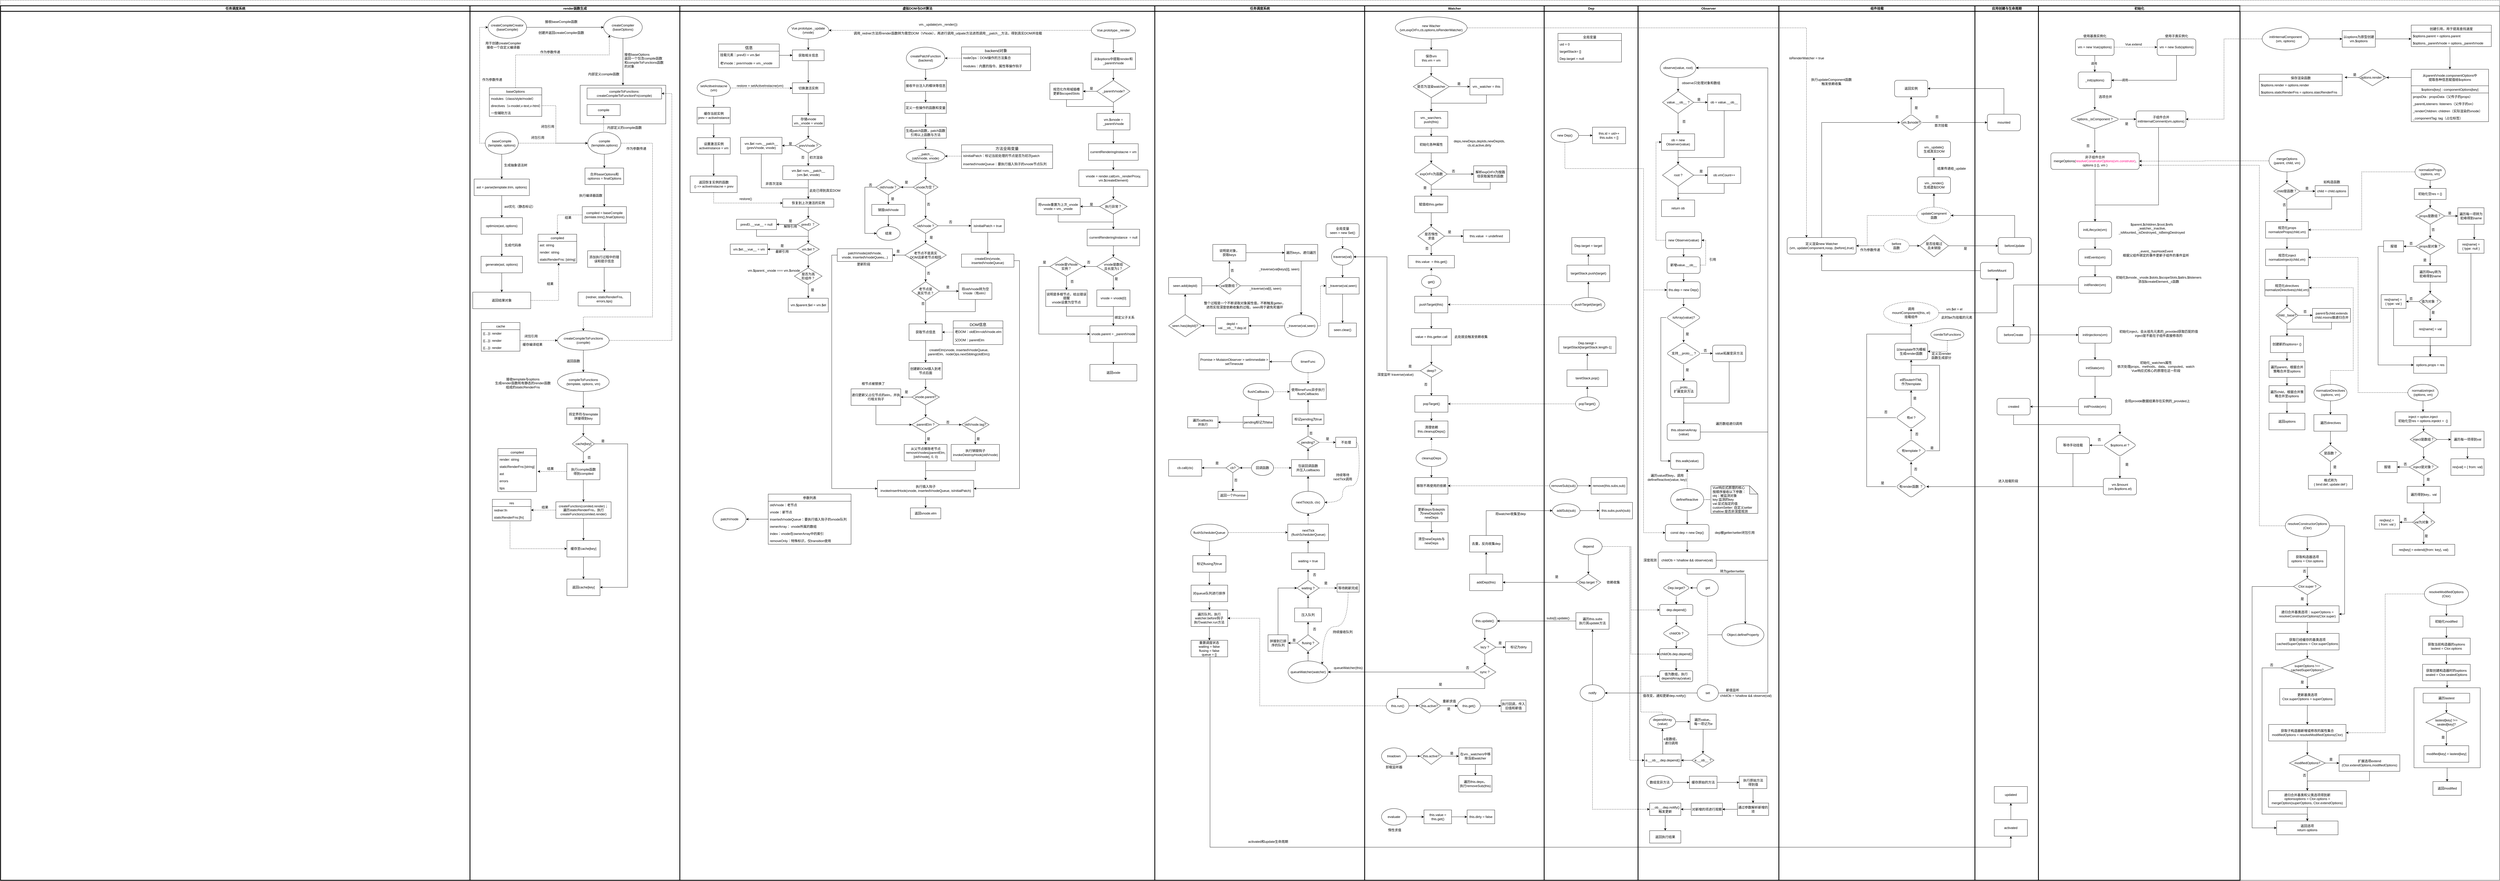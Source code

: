 <mxfile version="24.7.5">
  <diagram name="Page-1" id="74e2e168-ea6b-b213-b513-2b3c1d86103e">
    <mxGraphModel dx="2787" dy="1834" grid="1" gridSize="10" guides="1" tooltips="1" connect="1" arrows="1" fold="1" page="1" pageScale="1" pageWidth="1100" pageHeight="850" background="#ffffff" math="0" shadow="0">
      <root>
        <mxCell id="0" />
        <mxCell id="1" parent="0" />
        <mxCell id="lhdu9maTUxXlifXRgNNm-1324" value="否" style="text;html=1;align=center;verticalAlign=middle;resizable=0;points=[];autosize=1;" parent="1" vertex="1">
          <mxGeometry x="4385" y="720" width="30" height="20" as="geometry" />
        </mxCell>
        <mxCell id="lhdu9maTUxXlifXRgNNm-1370" value="" style="group" parent="1" vertex="1" connectable="0">
          <mxGeometry x="-60" y="-250" width="9050" height="3190" as="geometry" />
        </mxCell>
        <mxCell id="77e6c97f196da883-1" value="&amp;nbsp;" style="swimlane;html=1;childLayout=stackLayout;startSize=20;rounded=0;shadow=0;labelBackgroundColor=none;strokeWidth=1;fontFamily=Verdana;fontSize=8;align=center;dashed=1;" parent="lhdu9maTUxXlifXRgNNm-1370" vertex="1">
          <mxGeometry width="9050" height="3190" as="geometry" />
        </mxCell>
        <mxCell id="rfXARt1QZUyqlLKQdZhP-42" style="edgeStyle=orthogonalEdgeStyle;rounded=0;orthogonalLoop=1;jettySize=auto;html=1;exitX=1;exitY=0.5;exitDx=0;exitDy=0;dashed=1;entryX=0.28;entryY=0;entryDx=0;entryDy=0;entryPerimeter=0;" parent="77e6c97f196da883-1" source="rfXARt1QZUyqlLKQdZhP-3" target="BIJUsjKM9qNVMtu-9ZKN-106" edge="1">
          <mxGeometry relative="1" as="geometry">
            <mxPoint x="3880" y="850" as="targetPoint" />
          </mxGeometry>
        </mxCell>
        <mxCell id="lhdu9maTUxXlifXRgNNm-1221" value="任务调度系统" style="swimlane;html=1;startSize=20;strokeWidth=3;" parent="77e6c97f196da883-1" vertex="1">
          <mxGeometry y="20" width="1700" height="3170" as="geometry">
            <mxRectangle y="20" width="30" height="1590" as="alternateBounds" />
          </mxGeometry>
        </mxCell>
        <mxCell id="JgCj7kgT4mat8zaqkjkI-376" value="render函数生成" style="swimlane;html=1;startSize=20;strokeWidth=3;" parent="77e6c97f196da883-1" vertex="1">
          <mxGeometry x="1700" y="20" width="760" height="3170" as="geometry">
            <mxRectangle y="20" width="30" height="1590" as="alternateBounds" />
          </mxGeometry>
        </mxCell>
        <mxCell id="lhdu9maTUxXlifXRgNNm-1013" value="接收baseCompile函数" style="text;html=1;align=center;verticalAlign=middle;resizable=0;points=[];autosize=1;" parent="JgCj7kgT4mat8zaqkjkI-376" vertex="1">
          <mxGeometry x="265" y="48" width="130" height="20" as="geometry" />
        </mxCell>
        <mxCell id="lhdu9maTUxXlifXRgNNm-1014" value="创建并返回createCompiler函数" style="text;html=1;align=center;verticalAlign=middle;resizable=0;points=[];autosize=1;" parent="JgCj7kgT4mat8zaqkjkI-376" vertex="1">
          <mxGeometry x="240" y="88" width="180" height="20" as="geometry" />
        </mxCell>
        <mxCell id="lhdu9maTUxXlifXRgNNm-1015" value="" style="rounded=0;whiteSpace=wrap;html=1;" parent="JgCj7kgT4mat8zaqkjkI-376" vertex="1">
          <mxGeometry x="399" y="288" width="310" height="140" as="geometry" />
        </mxCell>
        <mxCell id="lhdu9maTUxXlifXRgNNm-1016" value="接收baseOptions&lt;br&gt;返回一个包含compile函数&lt;br&gt;和compileToFunctions函数&lt;br&gt;的对象" style="text;html=1;align=left;verticalAlign=middle;resizable=0;points=[];autosize=1;" parent="JgCj7kgT4mat8zaqkjkI-376" vertex="1">
          <mxGeometry x="556.5" y="168" width="160" height="60" as="geometry" />
        </mxCell>
        <mxCell id="lhdu9maTUxXlifXRgNNm-1017" value="compile" style="rounded=0;whiteSpace=wrap;html=1;align=center;" parent="JgCj7kgT4mat8zaqkjkI-376" vertex="1">
          <mxGeometry x="424" y="358" width="120" height="40" as="geometry" />
        </mxCell>
        <mxCell id="lhdu9maTUxXlifXRgNNm-1018" value="createCompileCreator&lt;br&gt;(baseCompile)" style="ellipse;whiteSpace=wrap;html=1;align=center;" parent="JgCj7kgT4mat8zaqkjkI-376" vertex="1">
          <mxGeometry x="65" y="38" width="140" height="80" as="geometry" />
        </mxCell>
        <mxCell id="lhdu9maTUxXlifXRgNNm-1019" style="edgeStyle=orthogonalEdgeStyle;rounded=0;orthogonalLoop=1;jettySize=auto;html=1;exitX=0.5;exitY=1;exitDx=0;exitDy=0;" parent="JgCj7kgT4mat8zaqkjkI-376" source="lhdu9maTUxXlifXRgNNm-1020" target="lhdu9maTUxXlifXRgNNm-1015" edge="1">
          <mxGeometry relative="1" as="geometry" />
        </mxCell>
        <mxCell id="lhdu9maTUxXlifXRgNNm-1020" value="createCompiler&lt;br&gt;(baseOptions)" style="ellipse;whiteSpace=wrap;html=1;align=center;" parent="JgCj7kgT4mat8zaqkjkI-376" vertex="1">
          <mxGeometry x="484" y="38" width="140" height="80" as="geometry" />
        </mxCell>
        <mxCell id="lhdu9maTUxXlifXRgNNm-1021" style="edgeStyle=orthogonalEdgeStyle;rounded=0;orthogonalLoop=1;jettySize=auto;html=1;exitX=1;exitY=0.5;exitDx=0;exitDy=0;entryX=0;entryY=0.5;entryDx=0;entryDy=0;" parent="JgCj7kgT4mat8zaqkjkI-376" source="lhdu9maTUxXlifXRgNNm-1018" target="lhdu9maTUxXlifXRgNNm-1020" edge="1">
          <mxGeometry relative="1" as="geometry" />
        </mxCell>
        <mxCell id="lhdu9maTUxXlifXRgNNm-1022" value="用于创建createCompiler&lt;br&gt;接收一个自定义编译器" style="text;html=1;align=center;verticalAlign=middle;resizable=0;points=[];autosize=1;" parent="JgCj7kgT4mat8zaqkjkI-376" vertex="1">
          <mxGeometry x="50" y="128" width="140" height="30" as="geometry" />
        </mxCell>
        <mxCell id="lhdu9maTUxXlifXRgNNm-1023" value="内部定义compile函数" style="text;html=1;align=center;verticalAlign=middle;resizable=0;points=[];autosize=1;" parent="JgCj7kgT4mat8zaqkjkI-376" vertex="1">
          <mxGeometry x="419" y="238" width="130" height="20" as="geometry" />
        </mxCell>
        <mxCell id="lhdu9maTUxXlifXRgNNm-1024" style="edgeStyle=orthogonalEdgeStyle;rounded=0;orthogonalLoop=1;jettySize=auto;html=1;exitX=0.5;exitY=0;exitDx=0;exitDy=0;dashed=1;" parent="JgCj7kgT4mat8zaqkjkI-376" source="lhdu9maTUxXlifXRgNNm-1025" target="lhdu9maTUxXlifXRgNNm-1017" edge="1">
          <mxGeometry relative="1" as="geometry">
            <Array as="points">
              <mxPoint x="484" y="488" />
              <mxPoint x="484" y="488" />
            </Array>
          </mxGeometry>
        </mxCell>
        <mxCell id="lhdu9maTUxXlifXRgNNm-1025" value="compile&lt;br&gt;(template,options)" style="ellipse;whiteSpace=wrap;html=1;align=center;" parent="JgCj7kgT4mat8zaqkjkI-376" vertex="1">
          <mxGeometry x="426.5" y="458" width="120" height="80" as="geometry" />
        </mxCell>
        <mxCell id="lhdu9maTUxXlifXRgNNm-1026" value="合并baseOptions和optionss = finalOptions" style="whiteSpace=wrap;html=1;" parent="JgCj7kgT4mat8zaqkjkI-376" vertex="1">
          <mxGeometry x="416.5" y="588" width="140" height="60" as="geometry" />
        </mxCell>
        <mxCell id="lhdu9maTUxXlifXRgNNm-1027" value="" style="edgeStyle=orthogonalEdgeStyle;rounded=0;orthogonalLoop=1;jettySize=auto;html=1;" parent="JgCj7kgT4mat8zaqkjkI-376" source="lhdu9maTUxXlifXRgNNm-1025" target="lhdu9maTUxXlifXRgNNm-1026" edge="1">
          <mxGeometry relative="1" as="geometry" />
        </mxCell>
        <mxCell id="lhdu9maTUxXlifXRgNNm-1029" value="compiled = baseCompile&lt;br&gt;(temlate.trim(),finalOptions)" style="whiteSpace=wrap;html=1;" parent="JgCj7kgT4mat8zaqkjkI-376" vertex="1">
          <mxGeometry x="406.5" y="728" width="160" height="60" as="geometry" />
        </mxCell>
        <mxCell id="lhdu9maTUxXlifXRgNNm-1030" value="" style="edgeStyle=orthogonalEdgeStyle;rounded=0;orthogonalLoop=1;jettySize=auto;html=1;" parent="JgCj7kgT4mat8zaqkjkI-376" source="lhdu9maTUxXlifXRgNNm-1026" target="lhdu9maTUxXlifXRgNNm-1029" edge="1">
          <mxGeometry relative="1" as="geometry" />
        </mxCell>
        <mxCell id="lhdu9maTUxXlifXRgNNm-1031" value="执行编译器函数" style="text;html=1;align=center;verticalAlign=middle;resizable=0;points=[];autosize=1;" parent="JgCj7kgT4mat8zaqkjkI-376" vertex="1">
          <mxGeometry x="386.5" y="678" width="100" height="20" as="geometry" />
        </mxCell>
        <mxCell id="lhdu9maTUxXlifXRgNNm-1032" value="添加执行过程中的错误和提示信息" style="whiteSpace=wrap;html=1;" parent="JgCj7kgT4mat8zaqkjkI-376" vertex="1">
          <mxGeometry x="426" y="888" width="120" height="60" as="geometry" />
        </mxCell>
        <mxCell id="lhdu9maTUxXlifXRgNNm-1033" value="{redner, staticRenderFns,&lt;br&gt;errors,tips}" style="whiteSpace=wrap;html=1;" parent="JgCj7kgT4mat8zaqkjkI-376" vertex="1">
          <mxGeometry x="391.5" y="1038" width="190" height="50" as="geometry" />
        </mxCell>
        <mxCell id="lhdu9maTUxXlifXRgNNm-1034" value="" style="edgeStyle=orthogonalEdgeStyle;rounded=0;orthogonalLoop=1;jettySize=auto;html=1;" parent="JgCj7kgT4mat8zaqkjkI-376" source="lhdu9maTUxXlifXRgNNm-1032" target="lhdu9maTUxXlifXRgNNm-1033" edge="1">
          <mxGeometry relative="1" as="geometry" />
        </mxCell>
        <mxCell id="lhdu9maTUxXlifXRgNNm-1035" style="edgeStyle=orthogonalEdgeStyle;rounded=0;orthogonalLoop=1;jettySize=auto;html=1;exitX=0;exitY=0.5;exitDx=0;exitDy=0;entryX=0;entryY=0.5;entryDx=0;entryDy=0;dashed=1;" parent="JgCj7kgT4mat8zaqkjkI-376" source="lhdu9maTUxXlifXRgNNm-1037" target="lhdu9maTUxXlifXRgNNm-1018" edge="1">
          <mxGeometry relative="1" as="geometry" />
        </mxCell>
        <mxCell id="lhdu9maTUxXlifXRgNNm-1036" style="edgeStyle=orthogonalEdgeStyle;rounded=0;orthogonalLoop=1;jettySize=auto;html=1;exitX=1;exitY=0.5;exitDx=0;exitDy=0;entryX=0;entryY=0.5;entryDx=0;entryDy=0;dashed=1;" parent="JgCj7kgT4mat8zaqkjkI-376" source="lhdu9maTUxXlifXRgNNm-1037" target="lhdu9maTUxXlifXRgNNm-1025" edge="1">
          <mxGeometry relative="1" as="geometry" />
        </mxCell>
        <mxCell id="lhdu9maTUxXlifXRgNNm-1037" value="baseCompile&lt;br&gt;(template, options)" style="ellipse;whiteSpace=wrap;html=1;align=center;" parent="JgCj7kgT4mat8zaqkjkI-376" vertex="1">
          <mxGeometry x="55" y="458" width="120" height="80" as="geometry" />
        </mxCell>
        <mxCell id="lhdu9maTUxXlifXRgNNm-1038" value="闭包引用" style="text;html=1;align=center;verticalAlign=middle;resizable=0;points=[];autosize=1;" parent="JgCj7kgT4mat8zaqkjkI-376" vertex="1">
          <mxGeometry x="215" y="468" width="60" height="20" as="geometry" />
        </mxCell>
        <mxCell id="lhdu9maTUxXlifXRgNNm-1039" value="compileToFunctions: createCompileToFunctionFn(compile)" style="rounded=0;whiteSpace=wrap;html=1;align=center;" parent="JgCj7kgT4mat8zaqkjkI-376" vertex="1">
          <mxGeometry x="424" y="298" width="270" height="40" as="geometry" />
        </mxCell>
        <mxCell id="lhdu9maTUxXlifXRgNNm-1040" value="内部定义的compile函数" style="text;html=1;align=center;verticalAlign=middle;resizable=0;points=[];autosize=1;" parent="JgCj7kgT4mat8zaqkjkI-376" vertex="1">
          <mxGeometry x="489" y="432" width="140" height="20" as="geometry" />
        </mxCell>
        <mxCell id="lhdu9maTUxXlifXRgNNm-1041" value="作为参数传递" style="text;html=1;align=center;verticalAlign=middle;resizable=0;points=[];autosize=1;" parent="JgCj7kgT4mat8zaqkjkI-376" vertex="1">
          <mxGeometry x="35" y="258" width="90" height="20" as="geometry" />
        </mxCell>
        <mxCell id="lhdu9maTUxXlifXRgNNm-1042" value="生成抽象语法树" style="text;html=1;align=center;verticalAlign=middle;resizable=0;points=[];autosize=1;" parent="JgCj7kgT4mat8zaqkjkI-376" vertex="1">
          <mxGeometry x="115" y="568" width="100" height="20" as="geometry" />
        </mxCell>
        <mxCell id="lhdu9maTUxXlifXRgNNm-1043" value="ast优化（静态标记）" style="text;html=1;align=center;verticalAlign=middle;resizable=0;points=[];autosize=1;" parent="JgCj7kgT4mat8zaqkjkI-376" vertex="1">
          <mxGeometry x="115" y="718" width="130" height="20" as="geometry" />
        </mxCell>
        <mxCell id="lhdu9maTUxXlifXRgNNm-1044" value="optimize(ast, options)" style="whiteSpace=wrap;html=1;" parent="JgCj7kgT4mat8zaqkjkI-376" vertex="1">
          <mxGeometry x="40" y="768" width="150" height="60" as="geometry" />
        </mxCell>
        <mxCell id="lhdu9maTUxXlifXRgNNm-1045" value="生成代码串" style="text;html=1;align=center;verticalAlign=middle;resizable=0;points=[];autosize=1;" parent="JgCj7kgT4mat8zaqkjkI-376" vertex="1">
          <mxGeometry x="115" y="858" width="80" height="20" as="geometry" />
        </mxCell>
        <mxCell id="lhdu9maTUxXlifXRgNNm-1047" value="返回结果对象" style="whiteSpace=wrap;html=1;" parent="JgCj7kgT4mat8zaqkjkI-376" vertex="1">
          <mxGeometry x="10" y="1038" width="210" height="60" as="geometry" />
        </mxCell>
        <mxCell id="lhdu9maTUxXlifXRgNNm-1048" value="结果" style="text;html=1;align=center;verticalAlign=middle;resizable=0;points=[];autosize=1;" parent="JgCj7kgT4mat8zaqkjkI-376" vertex="1">
          <mxGeometry x="270" y="998" width="40" height="20" as="geometry" />
        </mxCell>
        <mxCell id="lhdu9maTUxXlifXRgNNm-1049" value="闭包引用" style="text;html=1;align=center;verticalAlign=middle;resizable=0;points=[];autosize=1;" parent="JgCj7kgT4mat8zaqkjkI-376" vertex="1">
          <mxGeometry x="250.5" y="428" width="60" height="20" as="geometry" />
        </mxCell>
        <mxCell id="lhdu9maTUxXlifXRgNNm-1050" value="作为参数传递" style="text;html=1;align=center;verticalAlign=middle;resizable=0;points=[];autosize=1;" parent="JgCj7kgT4mat8zaqkjkI-376" vertex="1">
          <mxGeometry x="245" y="158" width="90" height="20" as="geometry" />
        </mxCell>
        <mxCell id="lhdu9maTUxXlifXRgNNm-1051" value="" style="group" parent="JgCj7kgT4mat8zaqkjkI-376" vertex="1" connectable="0">
          <mxGeometry x="70" y="297" width="190" height="104" as="geometry" />
        </mxCell>
        <mxCell id="lhdu9maTUxXlifXRgNNm-1052" value="baseOptions" style="swimlane;fontStyle=0;childLayout=stackLayout;horizontal=1;startSize=26;fillColor=none;horizontalStack=0;resizeParent=1;resizeParentMax=0;resizeLast=0;collapsible=1;marginBottom=0;align=center;" parent="lhdu9maTUxXlifXRgNNm-1051" vertex="1">
          <mxGeometry width="190" height="104" as="geometry" />
        </mxCell>
        <mxCell id="lhdu9maTUxXlifXRgNNm-1053" value="modules（class/style/model）" style="text;strokeColor=none;fillColor=none;align=left;verticalAlign=top;spacingLeft=4;spacingRight=4;overflow=hidden;rotatable=0;points=[[0,0.5],[1,0.5]];portConstraint=eastwest;" parent="lhdu9maTUxXlifXRgNNm-1052" vertex="1">
          <mxGeometry y="26" width="190" height="26" as="geometry" />
        </mxCell>
        <mxCell id="lhdu9maTUxXlifXRgNNm-1054" value="directives（v-model,v-text,v-html）" style="text;strokeColor=none;fillColor=none;align=left;verticalAlign=top;spacingLeft=4;spacingRight=4;overflow=hidden;rotatable=0;points=[[0,0.5],[1,0.5]];portConstraint=eastwest;" parent="lhdu9maTUxXlifXRgNNm-1052" vertex="1">
          <mxGeometry y="52" width="190" height="26" as="geometry" />
        </mxCell>
        <mxCell id="lhdu9maTUxXlifXRgNNm-1055" value="一些辅助方法" style="text;strokeColor=none;fillColor=none;align=left;verticalAlign=top;spacingLeft=4;spacingRight=4;overflow=hidden;rotatable=0;points=[[0,0.5],[1,0.5]];portConstraint=eastwest;" parent="lhdu9maTUxXlifXRgNNm-1052" vertex="1">
          <mxGeometry y="78" width="190" height="26" as="geometry" />
        </mxCell>
        <mxCell id="lhdu9maTUxXlifXRgNNm-1056" style="edgeStyle=orthogonalEdgeStyle;rounded=0;orthogonalLoop=1;jettySize=auto;html=1;exitX=0.5;exitY=0;exitDx=0;exitDy=0;entryX=0;entryY=1;entryDx=0;entryDy=0;dashed=1;" parent="JgCj7kgT4mat8zaqkjkI-376" source="lhdu9maTUxXlifXRgNNm-1052" target="lhdu9maTUxXlifXRgNNm-1020" edge="1">
          <mxGeometry relative="1" as="geometry">
            <Array as="points">
              <mxPoint x="165" y="178" />
              <mxPoint x="505" y="178" />
            </Array>
          </mxGeometry>
        </mxCell>
        <mxCell id="lhdu9maTUxXlifXRgNNm-1057" style="edgeStyle=orthogonalEdgeStyle;rounded=0;orthogonalLoop=1;jettySize=auto;html=1;exitX=1;exitY=0.5;exitDx=0;exitDy=0;dashed=1;" parent="JgCj7kgT4mat8zaqkjkI-376" source="lhdu9maTUxXlifXRgNNm-1054" target="lhdu9maTUxXlifXRgNNm-1025" edge="1">
          <mxGeometry relative="1" as="geometry">
            <Array as="points">
              <mxPoint x="311" y="362" />
              <mxPoint x="311" y="498" />
            </Array>
          </mxGeometry>
        </mxCell>
        <mxCell id="lhdu9maTUxXlifXRgNNm-1058" value="作为参数传递" style="text;html=1;align=center;verticalAlign=middle;resizable=0;points=[];autosize=1;" parent="JgCj7kgT4mat8zaqkjkI-376" vertex="1">
          <mxGeometry x="556.5" y="508" width="90" height="20" as="geometry" />
        </mxCell>
        <mxCell id="lhdu9maTUxXlifXRgNNm-1059" value="compiled" style="swimlane;fontStyle=0;childLayout=stackLayout;horizontal=1;startSize=26;fillColor=none;horizontalStack=0;resizeParent=1;resizeParentMax=0;resizeLast=0;collapsible=1;marginBottom=0;align=center;" parent="JgCj7kgT4mat8zaqkjkI-376" vertex="1">
          <mxGeometry x="246.5" y="828" width="140" height="104" as="geometry" />
        </mxCell>
        <mxCell id="lhdu9maTUxXlifXRgNNm-1060" value="ast: string" style="text;strokeColor=none;fillColor=none;align=left;verticalAlign=top;spacingLeft=4;spacingRight=4;overflow=hidden;rotatable=0;points=[[0,0.5],[1,0.5]];portConstraint=eastwest;" parent="lhdu9maTUxXlifXRgNNm-1059" vertex="1">
          <mxGeometry y="26" width="140" height="26" as="geometry" />
        </mxCell>
        <mxCell id="lhdu9maTUxXlifXRgNNm-1061" value="render: string" style="text;strokeColor=none;fillColor=none;align=left;verticalAlign=top;spacingLeft=4;spacingRight=4;overflow=hidden;rotatable=0;points=[[0,0.5],[1,0.5]];portConstraint=eastwest;" parent="lhdu9maTUxXlifXRgNNm-1059" vertex="1">
          <mxGeometry y="52" width="140" height="26" as="geometry" />
        </mxCell>
        <mxCell id="lhdu9maTUxXlifXRgNNm-1062" value="staticRenderFns: [string]" style="text;strokeColor=none;fillColor=none;align=left;verticalAlign=top;spacingLeft=4;spacingRight=4;overflow=hidden;rotatable=0;points=[[0,0.5],[1,0.5]];portConstraint=eastwest;" parent="lhdu9maTUxXlifXRgNNm-1059" vertex="1">
          <mxGeometry y="78" width="140" height="26" as="geometry" />
        </mxCell>
        <mxCell id="lhdu9maTUxXlifXRgNNm-1046" style="edgeStyle=orthogonalEdgeStyle;rounded=0;orthogonalLoop=1;jettySize=auto;html=1;exitX=1;exitY=0.5;exitDx=0;exitDy=0;entryX=0.532;entryY=1;entryDx=0;entryDy=0;entryPerimeter=0;startArrow=none;startFill=0;endArrow=classic;endFill=1;dashed=1;" parent="JgCj7kgT4mat8zaqkjkI-376" source="lhdu9maTUxXlifXRgNNm-1047" target="lhdu9maTUxXlifXRgNNm-1062" edge="1">
          <mxGeometry relative="1" as="geometry" />
        </mxCell>
        <mxCell id="lhdu9maTUxXlifXRgNNm-1063" value="结果" style="text;html=1;align=center;verticalAlign=middle;resizable=0;points=[];autosize=1;" parent="JgCj7kgT4mat8zaqkjkI-376" vertex="1">
          <mxGeometry x="335" y="758" width="40" height="20" as="geometry" />
        </mxCell>
        <mxCell id="lhdu9maTUxXlifXRgNNm-1064" style="edgeStyle=orthogonalEdgeStyle;rounded=0;orthogonalLoop=1;jettySize=auto;html=1;exitX=1;exitY=0.5;exitDx=0;exitDy=0;entryX=1;entryY=0.5;entryDx=0;entryDy=0;dashed=1;startArrow=none;startFill=0;endArrow=classic;endFill=1;" parent="JgCj7kgT4mat8zaqkjkI-376" source="lhdu9maTUxXlifXRgNNm-1065" target="lhdu9maTUxXlifXRgNNm-1039" edge="1">
          <mxGeometry relative="1" as="geometry">
            <Array as="points">
              <mxPoint x="731" y="1213" />
              <mxPoint x="731" y="318" />
            </Array>
          </mxGeometry>
        </mxCell>
        <mxCell id="lhdu9maTUxXlifXRgNNm-1065" value="createCompileToFunctions&lt;br&gt;(compile)" style="ellipse;whiteSpace=wrap;html=1;align=center;" parent="JgCj7kgT4mat8zaqkjkI-376" vertex="1">
          <mxGeometry x="317" y="1178" width="187" height="70" as="geometry" />
        </mxCell>
        <mxCell id="lhdu9maTUxXlifXRgNNm-1066" value="cache" style="swimlane;fontStyle=0;childLayout=stackLayout;horizontal=1;startSize=26;fillColor=none;horizontalStack=0;resizeParent=1;resizeParentMax=0;resizeLast=0;collapsible=1;marginBottom=0;align=center;" parent="JgCj7kgT4mat8zaqkjkI-376" vertex="1">
          <mxGeometry x="41" y="1148" width="140" height="104" as="geometry" />
        </mxCell>
        <mxCell id="lhdu9maTUxXlifXRgNNm-1067" value="{{...}}: render" style="text;strokeColor=none;fillColor=none;align=left;verticalAlign=top;spacingLeft=4;spacingRight=4;overflow=hidden;rotatable=0;points=[[0,0.5],[1,0.5]];portConstraint=eastwest;" parent="lhdu9maTUxXlifXRgNNm-1066" vertex="1">
          <mxGeometry y="26" width="140" height="26" as="geometry" />
        </mxCell>
        <mxCell id="lhdu9maTUxXlifXRgNNm-1068" value="{{...}}: render" style="text;strokeColor=none;fillColor=none;align=left;verticalAlign=top;spacingLeft=4;spacingRight=4;overflow=hidden;rotatable=0;points=[[0,0.5],[1,0.5]];portConstraint=eastwest;" parent="lhdu9maTUxXlifXRgNNm-1066" vertex="1">
          <mxGeometry y="52" width="140" height="26" as="geometry" />
        </mxCell>
        <mxCell id="lhdu9maTUxXlifXRgNNm-1069" value="{{...}}: render" style="text;strokeColor=none;fillColor=none;align=left;verticalAlign=top;spacingLeft=4;spacingRight=4;overflow=hidden;rotatable=0;points=[[0,0.5],[1,0.5]];portConstraint=eastwest;" parent="lhdu9maTUxXlifXRgNNm-1066" vertex="1">
          <mxGeometry y="78" width="140" height="26" as="geometry" />
        </mxCell>
        <mxCell id="lhdu9maTUxXlifXRgNNm-1070" style="edgeStyle=orthogonalEdgeStyle;rounded=0;orthogonalLoop=1;jettySize=auto;html=1;exitX=1;exitY=0.5;exitDx=0;exitDy=0;entryX=0;entryY=0.5;entryDx=0;entryDy=0;dashed=1;" parent="JgCj7kgT4mat8zaqkjkI-376" source="lhdu9maTUxXlifXRgNNm-1068" target="lhdu9maTUxXlifXRgNNm-1065" edge="1">
          <mxGeometry relative="1" as="geometry" />
        </mxCell>
        <mxCell id="lhdu9maTUxXlifXRgNNm-1071" value="缓存编译结果" style="text;html=1;align=center;verticalAlign=middle;resizable=0;points=[];autosize=1;" parent="JgCj7kgT4mat8zaqkjkI-376" vertex="1">
          <mxGeometry x="181" y="1218" width="90" height="20" as="geometry" />
        </mxCell>
        <mxCell id="lhdu9maTUxXlifXRgNNm-1072" value="返回函数" style="text;html=1;align=center;verticalAlign=middle;resizable=0;points=[];autosize=1;" parent="JgCj7kgT4mat8zaqkjkI-376" vertex="1">
          <mxGeometry x="344" y="1278" width="60" height="20" as="geometry" />
        </mxCell>
        <mxCell id="lhdu9maTUxXlifXRgNNm-1073" value="将定界符与template&lt;br&gt;拼接得到key" style="whiteSpace=wrap;html=1;" parent="JgCj7kgT4mat8zaqkjkI-376" vertex="1">
          <mxGeometry x="350.5" y="1458" width="120" height="60" as="geometry" />
        </mxCell>
        <mxCell id="lhdu9maTUxXlifXRgNNm-1074" value="cache[key]" style="rhombus;whiteSpace=wrap;html=1;" parent="JgCj7kgT4mat8zaqkjkI-376" vertex="1">
          <mxGeometry x="370.5" y="1558" width="80" height="60" as="geometry" />
        </mxCell>
        <mxCell id="lhdu9maTUxXlifXRgNNm-1075" value="" style="edgeStyle=orthogonalEdgeStyle;rounded=0;orthogonalLoop=1;jettySize=auto;html=1;" parent="JgCj7kgT4mat8zaqkjkI-376" source="lhdu9maTUxXlifXRgNNm-1073" target="lhdu9maTUxXlifXRgNNm-1074" edge="1">
          <mxGeometry relative="1" as="geometry" />
        </mxCell>
        <mxCell id="lhdu9maTUxXlifXRgNNm-1077" value="执行compile函数&lt;br&gt;得到compiled" style="whiteSpace=wrap;html=1;" parent="JgCj7kgT4mat8zaqkjkI-376" vertex="1">
          <mxGeometry x="350.5" y="1658" width="120" height="60" as="geometry" />
        </mxCell>
        <mxCell id="lhdu9maTUxXlifXRgNNm-1028" style="edgeStyle=orthogonalEdgeStyle;rounded=0;orthogonalLoop=1;jettySize=auto;html=1;exitX=0;exitY=0.5;exitDx=0;exitDy=0;entryX=0.5;entryY=0;entryDx=0;entryDy=0;dashed=1;startArrow=none;startFill=0;endArrow=classic;endFill=1;" parent="JgCj7kgT4mat8zaqkjkI-376" source="lhdu9maTUxXlifXRgNNm-1029" target="lhdu9maTUxXlifXRgNNm-1059" edge="1">
          <mxGeometry relative="1" as="geometry" />
        </mxCell>
        <mxCell id="lhdu9maTUxXlifXRgNNm-1078" value="" style="edgeStyle=orthogonalEdgeStyle;rounded=0;orthogonalLoop=1;jettySize=auto;html=1;" parent="JgCj7kgT4mat8zaqkjkI-376" source="lhdu9maTUxXlifXRgNNm-1074" target="lhdu9maTUxXlifXRgNNm-1077" edge="1">
          <mxGeometry relative="1" as="geometry" />
        </mxCell>
        <mxCell id="lhdu9maTUxXlifXRgNNm-1079" value="compiled" style="swimlane;fontStyle=0;childLayout=stackLayout;horizontal=1;startSize=26;fillColor=none;horizontalStack=0;resizeParent=1;resizeParentMax=0;resizeLast=0;collapsible=1;marginBottom=0;align=center;" parent="JgCj7kgT4mat8zaqkjkI-376" vertex="1">
          <mxGeometry x="101" y="1605" width="140" height="156" as="geometry" />
        </mxCell>
        <mxCell id="lhdu9maTUxXlifXRgNNm-1080" value="render: string" style="text;strokeColor=none;fillColor=none;align=left;verticalAlign=top;spacingLeft=4;spacingRight=4;overflow=hidden;rotatable=0;points=[[0,0.5],[1,0.5]];portConstraint=eastwest;" parent="lhdu9maTUxXlifXRgNNm-1079" vertex="1">
          <mxGeometry y="26" width="140" height="26" as="geometry" />
        </mxCell>
        <mxCell id="lhdu9maTUxXlifXRgNNm-1081" value="staticRenderFns:[string]" style="text;strokeColor=none;fillColor=none;align=left;verticalAlign=top;spacingLeft=4;spacingRight=4;overflow=hidden;rotatable=0;points=[[0,0.5],[1,0.5]];portConstraint=eastwest;" parent="lhdu9maTUxXlifXRgNNm-1079" vertex="1">
          <mxGeometry y="52" width="140" height="26" as="geometry" />
        </mxCell>
        <mxCell id="lhdu9maTUxXlifXRgNNm-1082" value="ast" style="text;strokeColor=none;fillColor=none;align=left;verticalAlign=top;spacingLeft=4;spacingRight=4;overflow=hidden;rotatable=0;points=[[0,0.5],[1,0.5]];portConstraint=eastwest;" parent="lhdu9maTUxXlifXRgNNm-1079" vertex="1">
          <mxGeometry y="78" width="140" height="26" as="geometry" />
        </mxCell>
        <mxCell id="lhdu9maTUxXlifXRgNNm-1083" value="errors" style="text;strokeColor=none;fillColor=none;align=left;verticalAlign=top;spacingLeft=4;spacingRight=4;overflow=hidden;rotatable=0;points=[[0,0.5],[1,0.5]];portConstraint=eastwest;" parent="lhdu9maTUxXlifXRgNNm-1079" vertex="1">
          <mxGeometry y="104" width="140" height="26" as="geometry" />
        </mxCell>
        <mxCell id="lhdu9maTUxXlifXRgNNm-1084" value="tips" style="text;strokeColor=none;fillColor=none;align=left;verticalAlign=top;spacingLeft=4;spacingRight=4;overflow=hidden;rotatable=0;points=[[0,0.5],[1,0.5]];portConstraint=eastwest;" parent="lhdu9maTUxXlifXRgNNm-1079" vertex="1">
          <mxGeometry y="130" width="140" height="26" as="geometry" />
        </mxCell>
        <mxCell id="lhdu9maTUxXlifXRgNNm-1085" value="res" style="swimlane;fontStyle=0;childLayout=stackLayout;horizontal=1;startSize=26;fillColor=none;horizontalStack=0;resizeParent=1;resizeParentMax=0;resizeLast=0;collapsible=1;marginBottom=0;align=center;" parent="JgCj7kgT4mat8zaqkjkI-376" vertex="1">
          <mxGeometry x="81" y="1789" width="140" height="78" as="geometry" />
        </mxCell>
        <mxCell id="lhdu9maTUxXlifXRgNNm-1086" value="redner:fn" style="text;strokeColor=none;fillColor=none;align=left;verticalAlign=top;spacingLeft=4;spacingRight=4;overflow=hidden;rotatable=0;points=[[0,0.5],[1,0.5]];portConstraint=eastwest;" parent="lhdu9maTUxXlifXRgNNm-1085" vertex="1">
          <mxGeometry y="26" width="140" height="26" as="geometry" />
        </mxCell>
        <mxCell id="lhdu9maTUxXlifXRgNNm-1087" value="staticRenderFns:[fn]" style="text;strokeColor=none;fillColor=none;align=left;verticalAlign=top;spacingLeft=4;spacingRight=4;overflow=hidden;rotatable=0;points=[[0,0.5],[1,0.5]];portConstraint=eastwest;" parent="lhdu9maTUxXlifXRgNNm-1085" vertex="1">
          <mxGeometry y="52" width="140" height="26" as="geometry" />
        </mxCell>
        <mxCell id="lhdu9maTUxXlifXRgNNm-1088" style="edgeStyle=orthogonalEdgeStyle;rounded=0;orthogonalLoop=1;jettySize=auto;html=1;exitX=1;exitY=0.5;exitDx=0;exitDy=0;entryX=0.5;entryY=0;entryDx=0;entryDy=0;dashed=1;startArrow=none;startFill=0;endArrow=classic;endFill=1;" parent="JgCj7kgT4mat8zaqkjkI-376" source="lhdu9maTUxXlifXRgNNm-1025" target="lhdu9maTUxXlifXRgNNm-1065" edge="1">
          <mxGeometry relative="1" as="geometry">
            <Array as="points">
              <mxPoint x="661" y="498" />
              <mxPoint x="661" y="1128" />
              <mxPoint x="411" y="1128" />
            </Array>
          </mxGeometry>
        </mxCell>
        <mxCell id="lhdu9maTUxXlifXRgNNm-1089" value="接收template与options&lt;br&gt;生成render函数和有静态的render函数&lt;br&gt;组成的staticRenderFns" style="text;html=1;align=center;verticalAlign=middle;resizable=0;points=[];autosize=1;" parent="JgCj7kgT4mat8zaqkjkI-376" vertex="1">
          <mxGeometry x="81" y="1343" width="220" height="50" as="geometry" />
        </mxCell>
        <mxCell id="lhdu9maTUxXlifXRgNNm-1090" value="" style="edgeStyle=orthogonalEdgeStyle;rounded=0;orthogonalLoop=1;jettySize=auto;html=1;" parent="JgCj7kgT4mat8zaqkjkI-376" source="lhdu9maTUxXlifXRgNNm-1091" target="lhdu9maTUxXlifXRgNNm-1044" edge="1">
          <mxGeometry relative="1" as="geometry" />
        </mxCell>
        <mxCell id="lhdu9maTUxXlifXRgNNm-1091" value="ast = parse(template.trim, options)" style="whiteSpace=wrap;html=1;" parent="JgCj7kgT4mat8zaqkjkI-376" vertex="1">
          <mxGeometry x="15" y="628" width="200" height="60" as="geometry" />
        </mxCell>
        <mxCell id="lhdu9maTUxXlifXRgNNm-1092" value="" style="edgeStyle=orthogonalEdgeStyle;rounded=0;orthogonalLoop=1;jettySize=auto;html=1;" parent="JgCj7kgT4mat8zaqkjkI-376" source="lhdu9maTUxXlifXRgNNm-1037" target="lhdu9maTUxXlifXRgNNm-1091" edge="1">
          <mxGeometry relative="1" as="geometry" />
        </mxCell>
        <mxCell id="lhdu9maTUxXlifXRgNNm-1093" value="" style="edgeStyle=orthogonalEdgeStyle;rounded=0;orthogonalLoop=1;jettySize=auto;html=1;" parent="JgCj7kgT4mat8zaqkjkI-376" source="lhdu9maTUxXlifXRgNNm-1094" target="lhdu9maTUxXlifXRgNNm-1047" edge="1">
          <mxGeometry relative="1" as="geometry" />
        </mxCell>
        <mxCell id="lhdu9maTUxXlifXRgNNm-1094" value="generate(ast, options)" style="whiteSpace=wrap;html=1;" parent="JgCj7kgT4mat8zaqkjkI-376" vertex="1">
          <mxGeometry x="40" y="908" width="150" height="60" as="geometry" />
        </mxCell>
        <mxCell id="lhdu9maTUxXlifXRgNNm-1095" value="" style="edgeStyle=orthogonalEdgeStyle;rounded=0;orthogonalLoop=1;jettySize=auto;html=1;" parent="JgCj7kgT4mat8zaqkjkI-376" source="lhdu9maTUxXlifXRgNNm-1044" target="lhdu9maTUxXlifXRgNNm-1094" edge="1">
          <mxGeometry relative="1" as="geometry" />
        </mxCell>
        <mxCell id="lhdu9maTUxXlifXRgNNm-1096" value="闭包引用" style="text;html=1;align=center;verticalAlign=middle;resizable=0;points=[];autosize=1;" parent="JgCj7kgT4mat8zaqkjkI-376" vertex="1">
          <mxGeometry x="191" y="1188" width="60" height="20" as="geometry" />
        </mxCell>
        <mxCell id="lhdu9maTUxXlifXRgNNm-1097" value="" style="edgeStyle=orthogonalEdgeStyle;rounded=0;orthogonalLoop=1;jettySize=auto;html=1;" parent="JgCj7kgT4mat8zaqkjkI-376" source="lhdu9maTUxXlifXRgNNm-1098" target="lhdu9maTUxXlifXRgNNm-1073" edge="1">
          <mxGeometry relative="1" as="geometry" />
        </mxCell>
        <mxCell id="lhdu9maTUxXlifXRgNNm-1098" value="compileToFunctions&lt;br&gt;(template, options, vm)" style="ellipse;whiteSpace=wrap;html=1;align=center;" parent="JgCj7kgT4mat8zaqkjkI-376" vertex="1">
          <mxGeometry x="317" y="1328" width="187" height="70" as="geometry" />
        </mxCell>
        <mxCell id="lhdu9maTUxXlifXRgNNm-1099" value="" style="edgeStyle=orthogonalEdgeStyle;rounded=0;orthogonalLoop=1;jettySize=auto;html=1;" parent="JgCj7kgT4mat8zaqkjkI-376" source="lhdu9maTUxXlifXRgNNm-1065" target="lhdu9maTUxXlifXRgNNm-1098" edge="1">
          <mxGeometry relative="1" as="geometry" />
        </mxCell>
        <mxCell id="lhdu9maTUxXlifXRgNNm-1101" style="edgeStyle=orthogonalEdgeStyle;rounded=0;orthogonalLoop=1;jettySize=auto;html=1;exitX=0;exitY=0.5;exitDx=0;exitDy=0;entryX=1;entryY=0.5;entryDx=0;entryDy=0;dashed=1;" parent="JgCj7kgT4mat8zaqkjkI-376" source="lhdu9maTUxXlifXRgNNm-1102" target="lhdu9maTUxXlifXRgNNm-1086" edge="1">
          <mxGeometry relative="1" as="geometry" />
        </mxCell>
        <mxCell id="lhdu9maTUxXlifXRgNNm-1102" value="createFunction(comiled.render)；&lt;br&gt;遍历staticRenderFns，执行&lt;br&gt;createFunction(comiled.render)" style="whiteSpace=wrap;html=1;" parent="JgCj7kgT4mat8zaqkjkI-376" vertex="1">
          <mxGeometry x="311" y="1798" width="200" height="60" as="geometry" />
        </mxCell>
        <mxCell id="lhdu9maTUxXlifXRgNNm-1076" style="edgeStyle=orthogonalEdgeStyle;rounded=0;orthogonalLoop=1;jettySize=auto;html=1;exitX=0;exitY=0.5;exitDx=0;exitDy=0;entryX=1.029;entryY=0.192;entryDx=0;entryDy=0;entryPerimeter=0;dashed=1;" parent="JgCj7kgT4mat8zaqkjkI-376" source="lhdu9maTUxXlifXRgNNm-1077" target="lhdu9maTUxXlifXRgNNm-1082" edge="1">
          <mxGeometry relative="1" as="geometry" />
        </mxCell>
        <mxCell id="lhdu9maTUxXlifXRgNNm-1103" value="" style="edgeStyle=orthogonalEdgeStyle;rounded=0;orthogonalLoop=1;jettySize=auto;html=1;" parent="JgCj7kgT4mat8zaqkjkI-376" source="lhdu9maTUxXlifXRgNNm-1077" target="lhdu9maTUxXlifXRgNNm-1102" edge="1">
          <mxGeometry relative="1" as="geometry" />
        </mxCell>
        <mxCell id="lhdu9maTUxXlifXRgNNm-1105" style="edgeStyle=orthogonalEdgeStyle;rounded=0;orthogonalLoop=1;jettySize=auto;html=1;exitX=0;exitY=0.5;exitDx=0;exitDy=0;entryX=0.457;entryY=1;entryDx=0;entryDy=0;entryPerimeter=0;dashed=1;startArrow=classic;startFill=1;endArrow=none;endFill=0;" parent="JgCj7kgT4mat8zaqkjkI-376" source="lhdu9maTUxXlifXRgNNm-1106" target="lhdu9maTUxXlifXRgNNm-1087" edge="1">
          <mxGeometry relative="1" as="geometry" />
        </mxCell>
        <mxCell id="lhdu9maTUxXlifXRgNNm-1106" value="缓存至cache[key]" style="whiteSpace=wrap;html=1;" parent="JgCj7kgT4mat8zaqkjkI-376" vertex="1">
          <mxGeometry x="351" y="1938" width="120" height="60" as="geometry" />
        </mxCell>
        <mxCell id="lhdu9maTUxXlifXRgNNm-1100" value="" style="edgeStyle=orthogonalEdgeStyle;rounded=0;orthogonalLoop=1;jettySize=auto;html=1;" parent="JgCj7kgT4mat8zaqkjkI-376" source="lhdu9maTUxXlifXRgNNm-1102" target="lhdu9maTUxXlifXRgNNm-1106" edge="1">
          <mxGeometry relative="1" as="geometry" />
        </mxCell>
        <mxCell id="lhdu9maTUxXlifXRgNNm-1107" value="返回cache[key]" style="whiteSpace=wrap;html=1;" parent="JgCj7kgT4mat8zaqkjkI-376" vertex="1">
          <mxGeometry x="351" y="2078" width="120" height="60" as="geometry" />
        </mxCell>
        <mxCell id="lhdu9maTUxXlifXRgNNm-1108" style="edgeStyle=orthogonalEdgeStyle;rounded=0;orthogonalLoop=1;jettySize=auto;html=1;exitX=1;exitY=0.5;exitDx=0;exitDy=0;entryX=1;entryY=0.5;entryDx=0;entryDy=0;" parent="JgCj7kgT4mat8zaqkjkI-376" source="lhdu9maTUxXlifXRgNNm-1074" target="lhdu9maTUxXlifXRgNNm-1107" edge="1">
          <mxGeometry relative="1" as="geometry">
            <Array as="points">
              <mxPoint x="571" y="1588" />
              <mxPoint x="571" y="2108" />
            </Array>
          </mxGeometry>
        </mxCell>
        <mxCell id="lhdu9maTUxXlifXRgNNm-1109" value="是" style="text;html=1;align=center;verticalAlign=middle;resizable=0;points=[];autosize=1;" parent="JgCj7kgT4mat8zaqkjkI-376" vertex="1">
          <mxGeometry x="466" y="1568" width="30" height="20" as="geometry" />
        </mxCell>
        <mxCell id="lhdu9maTUxXlifXRgNNm-1110" value="否" style="text;html=1;align=center;verticalAlign=middle;resizable=0;points=[];autosize=1;" parent="JgCj7kgT4mat8zaqkjkI-376" vertex="1">
          <mxGeometry x="416" y="1628" width="30" height="20" as="geometry" />
        </mxCell>
        <mxCell id="lhdu9maTUxXlifXRgNNm-1111" value="结果" style="text;html=1;align=center;verticalAlign=middle;resizable=0;points=[];autosize=1;" parent="JgCj7kgT4mat8zaqkjkI-376" vertex="1">
          <mxGeometry x="271" y="1668" width="40" height="20" as="geometry" />
        </mxCell>
        <mxCell id="lhdu9maTUxXlifXRgNNm-1112" value="结果" style="text;html=1;align=center;verticalAlign=middle;resizable=0;points=[];autosize=1;" parent="JgCj7kgT4mat8zaqkjkI-376" vertex="1">
          <mxGeometry x="251" y="1808" width="40" height="20" as="geometry" />
        </mxCell>
        <mxCell id="lhdu9maTUxXlifXRgNNm-1113" style="edgeStyle=orthogonalEdgeStyle;rounded=0;orthogonalLoop=1;jettySize=auto;html=1;exitX=0.5;exitY=1;exitDx=0;exitDy=0;startArrow=none;startFill=0;endArrow=classic;endFill=1;" parent="JgCj7kgT4mat8zaqkjkI-376" source="lhdu9maTUxXlifXRgNNm-1029" edge="1">
          <mxGeometry relative="1" as="geometry">
            <mxPoint x="487" y="888" as="targetPoint" />
          </mxGeometry>
        </mxCell>
        <mxCell id="lhdu9maTUxXlifXRgNNm-1104" value="" style="edgeStyle=orthogonalEdgeStyle;rounded=0;orthogonalLoop=1;jettySize=auto;html=1;" parent="JgCj7kgT4mat8zaqkjkI-376" source="lhdu9maTUxXlifXRgNNm-1106" target="lhdu9maTUxXlifXRgNNm-1107" edge="1">
          <mxGeometry relative="1" as="geometry" />
        </mxCell>
        <mxCell id="BIJUsjKM9qNVMtu-9ZKN-281" value="" style="edgeStyle=orthogonalEdgeStyle;rounded=0;orthogonalLoop=1;jettySize=auto;html=1;startArrow=none;startFill=0;endArrow=classic;endFill=1;" parent="77e6c97f196da883-1" source="BIJUsjKM9qNVMtu-9ZKN-274" target="BIJUsjKM9qNVMtu-9ZKN-280" edge="1">
          <mxGeometry relative="1" as="geometry" />
        </mxCell>
        <mxCell id="JgCj7kgT4mat8zaqkjkI-314" value="虚拟DOM与Diff算法" style="swimlane;html=1;startSize=20;strokeWidth=3;align=center;" parent="77e6c97f196da883-1" vertex="1">
          <mxGeometry x="2460" y="20" width="1720" height="3170" as="geometry">
            <mxRectangle y="20" width="30" height="1590" as="alternateBounds" />
          </mxGeometry>
        </mxCell>
        <mxCell id="lhdu9maTUxXlifXRgNNm-1339" value="vnode = render.call(vm._renderProxy, vm.$createElement)" style="whiteSpace=wrap;html=1;" parent="JgCj7kgT4mat8zaqkjkI-314" vertex="1">
          <mxGeometry x="1445" y="595" width="250" height="60" as="geometry" />
        </mxCell>
        <mxCell id="lhdu9maTUxXlifXRgNNm-1371" value="" style="group" parent="JgCj7kgT4mat8zaqkjkI-314" vertex="1" connectable="0">
          <mxGeometry x="1300" y="58" width="365" height="1162" as="geometry" />
        </mxCell>
        <mxCell id="lhdu9maTUxXlifXRgNNm-1325" value="Vue.prototype._render" style="ellipse;whiteSpace=wrap;html=1;" parent="lhdu9maTUxXlifXRgNNm-1371" vertex="1">
          <mxGeometry x="190" width="160" height="62" as="geometry" />
        </mxCell>
        <mxCell id="lhdu9maTUxXlifXRgNNm-1326" value="从$options中提取render和_parentVnode" style="whiteSpace=wrap;html=1;" parent="lhdu9maTUxXlifXRgNNm-1371" vertex="1">
          <mxGeometry x="190" y="112" width="160" height="60" as="geometry" />
        </mxCell>
        <mxCell id="lhdu9maTUxXlifXRgNNm-1327" value="" style="edgeStyle=orthogonalEdgeStyle;rounded=0;orthogonalLoop=1;jettySize=auto;html=1;" parent="lhdu9maTUxXlifXRgNNm-1371" source="lhdu9maTUxXlifXRgNNm-1325" target="lhdu9maTUxXlifXRgNNm-1326" edge="1">
          <mxGeometry relative="1" as="geometry" />
        </mxCell>
        <mxCell id="lhdu9maTUxXlifXRgNNm-1328" value="_parentVnode?" style="rhombus;whiteSpace=wrap;html=1;" parent="lhdu9maTUxXlifXRgNNm-1371" vertex="1">
          <mxGeometry x="210" y="212" width="120" height="80" as="geometry" />
        </mxCell>
        <mxCell id="lhdu9maTUxXlifXRgNNm-1329" value="" style="edgeStyle=orthogonalEdgeStyle;rounded=0;orthogonalLoop=1;jettySize=auto;html=1;" parent="lhdu9maTUxXlifXRgNNm-1371" source="lhdu9maTUxXlifXRgNNm-1326" target="lhdu9maTUxXlifXRgNNm-1328" edge="1">
          <mxGeometry relative="1" as="geometry" />
        </mxCell>
        <mxCell id="lhdu9maTUxXlifXRgNNm-1332" value="vm.$vnode = _parentVnode" style="whiteSpace=wrap;html=1;" parent="lhdu9maTUxXlifXRgNNm-1371" vertex="1">
          <mxGeometry x="210" y="332" width="120" height="60" as="geometry" />
        </mxCell>
        <mxCell id="lhdu9maTUxXlifXRgNNm-1333" value="" style="edgeStyle=orthogonalEdgeStyle;rounded=0;orthogonalLoop=1;jettySize=auto;html=1;" parent="lhdu9maTUxXlifXRgNNm-1371" source="lhdu9maTUxXlifXRgNNm-1328" target="lhdu9maTUxXlifXRgNNm-1332" edge="1">
          <mxGeometry relative="1" as="geometry" />
        </mxCell>
        <mxCell id="lhdu9maTUxXlifXRgNNm-1335" value="" style="group" parent="lhdu9maTUxXlifXRgNNm-1371" vertex="1" connectable="0">
          <mxGeometry x="40" y="222" width="120" height="60" as="geometry" />
        </mxCell>
        <mxCell id="lhdu9maTUxXlifXRgNNm-1330" value="规范化作用域插槽&lt;br&gt;更新$scopedSlots" style="whiteSpace=wrap;html=1;" parent="lhdu9maTUxXlifXRgNNm-1335" vertex="1">
          <mxGeometry width="120" height="60" as="geometry" />
        </mxCell>
        <mxCell id="lhdu9maTUxXlifXRgNNm-1336" value="currentRenderingInstacne = vm" style="whiteSpace=wrap;html=1;" parent="lhdu9maTUxXlifXRgNNm-1371" vertex="1">
          <mxGeometry x="180" y="442" width="180" height="60" as="geometry" />
        </mxCell>
        <mxCell id="lhdu9maTUxXlifXRgNNm-1337" value="" style="edgeStyle=orthogonalEdgeStyle;rounded=0;orthogonalLoop=1;jettySize=auto;html=1;" parent="lhdu9maTUxXlifXRgNNm-1371" source="lhdu9maTUxXlifXRgNNm-1332" target="lhdu9maTUxXlifXRgNNm-1336" edge="1">
          <mxGeometry relative="1" as="geometry" />
        </mxCell>
        <mxCell id="lhdu9maTUxXlifXRgNNm-1338" style="edgeStyle=orthogonalEdgeStyle;rounded=0;orthogonalLoop=1;jettySize=auto;html=1;exitX=0.5;exitY=1;exitDx=0;exitDy=0;entryX=0.5;entryY=0;entryDx=0;entryDy=0;" parent="lhdu9maTUxXlifXRgNNm-1371" source="lhdu9maTUxXlifXRgNNm-1330" target="lhdu9maTUxXlifXRgNNm-1332" edge="1">
          <mxGeometry relative="1" as="geometry" />
        </mxCell>
        <mxCell id="lhdu9maTUxXlifXRgNNm-1340" value="" style="edgeStyle=orthogonalEdgeStyle;rounded=0;orthogonalLoop=1;jettySize=auto;html=1;" parent="lhdu9maTUxXlifXRgNNm-1371" source="lhdu9maTUxXlifXRgNNm-1336" target="lhdu9maTUxXlifXRgNNm-1339" edge="1">
          <mxGeometry relative="1" as="geometry" />
        </mxCell>
        <mxCell id="lhdu9maTUxXlifXRgNNm-1349" value="" style="group" parent="lhdu9maTUxXlifXRgNNm-1371" vertex="1" connectable="0">
          <mxGeometry x="175" y="642" width="190" height="170" as="geometry" />
        </mxCell>
        <mxCell id="lhdu9maTUxXlifXRgNNm-1341" value="执行异常？" style="rhombus;whiteSpace=wrap;html=1;" parent="lhdu9maTUxXlifXRgNNm-1349" vertex="1">
          <mxGeometry x="45" width="100" height="55" as="geometry" />
        </mxCell>
        <mxCell id="lhdu9maTUxXlifXRgNNm-1346" value="currentRenderingInstance&amp;nbsp; = null" style="whiteSpace=wrap;html=1;" parent="lhdu9maTUxXlifXRgNNm-1349" vertex="1">
          <mxGeometry y="110" width="190" height="60" as="geometry" />
        </mxCell>
        <mxCell id="lhdu9maTUxXlifXRgNNm-1347" value="" style="edgeStyle=orthogonalEdgeStyle;rounded=0;orthogonalLoop=1;jettySize=auto;html=1;" parent="lhdu9maTUxXlifXRgNNm-1349" source="lhdu9maTUxXlifXRgNNm-1341" target="lhdu9maTUxXlifXRgNNm-1346" edge="1">
          <mxGeometry relative="1" as="geometry" />
        </mxCell>
        <mxCell id="lhdu9maTUxXlifXRgNNm-1351" value="" style="edgeStyle=orthogonalEdgeStyle;rounded=0;orthogonalLoop=1;jettySize=auto;html=1;" parent="lhdu9maTUxXlifXRgNNm-1371" source="lhdu9maTUxXlifXRgNNm-1346" target="lhdu9maTUxXlifXRgNNm-1350" edge="1">
          <mxGeometry relative="1" as="geometry" />
        </mxCell>
        <mxCell id="lhdu9maTUxXlifXRgNNm-1367" value="" style="group" parent="lhdu9maTUxXlifXRgNNm-1371" vertex="1" connectable="0">
          <mxGeometry y="852" width="355" height="310" as="geometry" />
        </mxCell>
        <mxCell id="lhdu9maTUxXlifXRgNNm-1350" value="vnode是数组&lt;br&gt;且长度为1？" style="rhombus;whiteSpace=wrap;html=1;" parent="lhdu9maTUxXlifXRgNNm-1367" vertex="1">
          <mxGeometry x="210" width="120" height="70" as="geometry" />
        </mxCell>
        <mxCell id="lhdu9maTUxXlifXRgNNm-1352" value="vnode = vnode[0]" style="whiteSpace=wrap;html=1;" parent="lhdu9maTUxXlifXRgNNm-1367" vertex="1">
          <mxGeometry x="210" y="120" width="120" height="60" as="geometry" />
        </mxCell>
        <mxCell id="lhdu9maTUxXlifXRgNNm-1353" value="" style="edgeStyle=orthogonalEdgeStyle;rounded=0;orthogonalLoop=1;jettySize=auto;html=1;" parent="lhdu9maTUxXlifXRgNNm-1367" source="lhdu9maTUxXlifXRgNNm-1350" target="lhdu9maTUxXlifXRgNNm-1352" edge="1">
          <mxGeometry relative="1" as="geometry" />
        </mxCell>
        <mxCell id="lhdu9maTUxXlifXRgNNm-1354" value="vnode是VNode&lt;br&gt;实例？" style="rhombus;whiteSpace=wrap;html=1;" parent="lhdu9maTUxXlifXRgNNm-1367" vertex="1">
          <mxGeometry x="40" width="120" height="70" as="geometry" />
        </mxCell>
        <mxCell id="lhdu9maTUxXlifXRgNNm-1355" value="" style="edgeStyle=orthogonalEdgeStyle;rounded=0;orthogonalLoop=1;jettySize=auto;html=1;" parent="lhdu9maTUxXlifXRgNNm-1367" source="lhdu9maTUxXlifXRgNNm-1350" target="lhdu9maTUxXlifXRgNNm-1354" edge="1">
          <mxGeometry relative="1" as="geometry" />
        </mxCell>
        <mxCell id="lhdu9maTUxXlifXRgNNm-1356" value="说明是多根节点，给出错误提醒&lt;br&gt;vnode设置为空节点" style="whiteSpace=wrap;html=1;" parent="lhdu9maTUxXlifXRgNNm-1367" vertex="1">
          <mxGeometry x="25" y="120" width="150" height="60" as="geometry" />
        </mxCell>
        <mxCell id="lhdu9maTUxXlifXRgNNm-1357" value="" style="edgeStyle=orthogonalEdgeStyle;rounded=0;orthogonalLoop=1;jettySize=auto;html=1;" parent="lhdu9maTUxXlifXRgNNm-1367" source="lhdu9maTUxXlifXRgNNm-1354" target="lhdu9maTUxXlifXRgNNm-1356" edge="1">
          <mxGeometry relative="1" as="geometry" />
        </mxCell>
        <mxCell id="lhdu9maTUxXlifXRgNNm-1358" value="vnode.parent = _parentVnode" style="whiteSpace=wrap;html=1;" parent="lhdu9maTUxXlifXRgNNm-1367" vertex="1">
          <mxGeometry x="185" y="250" width="170" height="60" as="geometry" />
        </mxCell>
        <mxCell id="lhdu9maTUxXlifXRgNNm-1365" style="edgeStyle=orthogonalEdgeStyle;rounded=0;orthogonalLoop=1;jettySize=auto;html=1;exitX=0;exitY=0.5;exitDx=0;exitDy=0;" parent="lhdu9maTUxXlifXRgNNm-1367" source="lhdu9maTUxXlifXRgNNm-1354" target="lhdu9maTUxXlifXRgNNm-1358" edge="1">
          <mxGeometry relative="1" as="geometry">
            <Array as="points">
              <mxPoint y="35" />
              <mxPoint y="280" />
            </Array>
          </mxGeometry>
        </mxCell>
        <mxCell id="lhdu9maTUxXlifXRgNNm-1359" value="" style="edgeStyle=orthogonalEdgeStyle;rounded=0;orthogonalLoop=1;jettySize=auto;html=1;" parent="lhdu9maTUxXlifXRgNNm-1367" source="lhdu9maTUxXlifXRgNNm-1352" target="lhdu9maTUxXlifXRgNNm-1358" edge="1">
          <mxGeometry relative="1" as="geometry" />
        </mxCell>
        <mxCell id="lhdu9maTUxXlifXRgNNm-1360" value="绑定父子关系" style="text;html=1;align=center;verticalAlign=middle;resizable=0;points=[];autosize=1;" parent="lhdu9maTUxXlifXRgNNm-1367" vertex="1">
          <mxGeometry x="265" y="210" width="90" height="20" as="geometry" />
        </mxCell>
        <mxCell id="lhdu9maTUxXlifXRgNNm-1364" style="edgeStyle=orthogonalEdgeStyle;rounded=0;orthogonalLoop=1;jettySize=auto;html=1;exitX=0.5;exitY=1;exitDx=0;exitDy=0;entryX=0.5;entryY=0;entryDx=0;entryDy=0;" parent="lhdu9maTUxXlifXRgNNm-1367" source="lhdu9maTUxXlifXRgNNm-1356" target="lhdu9maTUxXlifXRgNNm-1358" edge="1">
          <mxGeometry relative="1" as="geometry" />
        </mxCell>
        <mxCell id="lhdu9maTUxXlifXRgNNm-1331" value="" style="edgeStyle=orthogonalEdgeStyle;rounded=0;orthogonalLoop=1;jettySize=auto;html=1;" parent="lhdu9maTUxXlifXRgNNm-1371" source="lhdu9maTUxXlifXRgNNm-1328" target="lhdu9maTUxXlifXRgNNm-1330" edge="1">
          <mxGeometry relative="1" as="geometry" />
        </mxCell>
        <mxCell id="lhdu9maTUxXlifXRgNNm-1342" value="" style="edgeStyle=orthogonalEdgeStyle;rounded=0;orthogonalLoop=1;jettySize=auto;html=1;" parent="JgCj7kgT4mat8zaqkjkI-314" source="lhdu9maTUxXlifXRgNNm-1339" target="lhdu9maTUxXlifXRgNNm-1341" edge="1">
          <mxGeometry relative="1" as="geometry" />
        </mxCell>
        <mxCell id="lhdu9maTUxXlifXRgNNm-1372" value="Vue.prototype._update&lt;br&gt;(vnode)" style="ellipse;whiteSpace=wrap;html=1;" parent="JgCj7kgT4mat8zaqkjkI-314" vertex="1">
          <mxGeometry x="390" y="58" width="150" height="62" as="geometry" />
        </mxCell>
        <mxCell id="lhdu9maTUxXlifXRgNNm-1441" value="" style="group" parent="JgCj7kgT4mat8zaqkjkI-314" vertex="1" connectable="0">
          <mxGeometry x="37.5" y="138.5" width="552.5" height="971.5" as="geometry" />
        </mxCell>
        <mxCell id="lhdu9maTUxXlifXRgNNm-1373" value="获取相关信息" style="whiteSpace=wrap;html=1;" parent="lhdu9maTUxXlifXRgNNm-1441" vertex="1">
          <mxGeometry x="370" y="21.5" width="115" height="39" as="geometry" />
        </mxCell>
        <mxCell id="lhdu9maTUxXlifXRgNNm-1374" value="" style="edgeStyle=orthogonalEdgeStyle;rounded=0;orthogonalLoop=1;jettySize=auto;html=1;" parent="lhdu9maTUxXlifXRgNNm-1441" source="lhdu9maTUxXlifXRgNNm-1372" target="lhdu9maTUxXlifXRgNNm-1373" edge="1">
          <mxGeometry relative="1" as="geometry" />
        </mxCell>
        <mxCell id="lhdu9maTUxXlifXRgNNm-1376" value="信息" style="swimlane;fontStyle=0;childLayout=stackLayout;horizontal=1;startSize=26;horizontalStack=0;resizeParent=1;resizeParentMax=0;resizeLast=0;collapsible=1;marginBottom=0;align=center;fontSize=14;" parent="lhdu9maTUxXlifXRgNNm-1441" vertex="1">
          <mxGeometry x="102.5" width="220" height="86" as="geometry" />
        </mxCell>
        <mxCell id="lhdu9maTUxXlifXRgNNm-1377" value="挂载元素：prevEl = vm.$el" style="text;strokeColor=none;fillColor=none;spacingLeft=4;spacingRight=4;overflow=hidden;rotatable=0;points=[[0,0.5],[1,0.5]];portConstraint=eastwest;fontSize=12;" parent="lhdu9maTUxXlifXRgNNm-1376" vertex="1">
          <mxGeometry y="26" width="220" height="30" as="geometry" />
        </mxCell>
        <mxCell id="lhdu9maTUxXlifXRgNNm-1378" value="老Vnode：prevVnode = vm._vnode" style="text;strokeColor=none;fillColor=none;spacingLeft=4;spacingRight=4;overflow=hidden;rotatable=0;points=[[0,0.5],[1,0.5]];portConstraint=eastwest;fontSize=12;" parent="lhdu9maTUxXlifXRgNNm-1376" vertex="1">
          <mxGeometry y="56" width="220" height="30" as="geometry" />
        </mxCell>
        <mxCell id="lhdu9maTUxXlifXRgNNm-1380" style="edgeStyle=orthogonalEdgeStyle;rounded=0;orthogonalLoop=1;jettySize=auto;html=1;exitX=1;exitY=0.5;exitDx=0;exitDy=0;entryX=0;entryY=0.5;entryDx=0;entryDy=0;" parent="lhdu9maTUxXlifXRgNNm-1441" source="lhdu9maTUxXlifXRgNNm-1377" target="lhdu9maTUxXlifXRgNNm-1373" edge="1">
          <mxGeometry relative="1" as="geometry" />
        </mxCell>
        <mxCell id="lhdu9maTUxXlifXRgNNm-1387" value="vm.$el =vm.__patch__&lt;br&gt;(vm.$el, vnode)" style="whiteSpace=wrap;html=1;" parent="lhdu9maTUxXlifXRgNNm-1441" vertex="1">
          <mxGeometry x="335" y="441.5" width="185" height="50" as="geometry" />
        </mxCell>
        <mxCell id="lhdu9maTUxXlifXRgNNm-1395" value="恢复到上次激活的实例" style="whiteSpace=wrap;html=1;" parent="lhdu9maTUxXlifXRgNNm-1441" vertex="1">
          <mxGeometry x="335" y="561.5" width="185" height="30" as="geometry" />
        </mxCell>
        <mxCell id="lhdu9maTUxXlifXRgNNm-1396" value="" style="edgeStyle=orthogonalEdgeStyle;rounded=0;orthogonalLoop=1;jettySize=auto;html=1;" parent="lhdu9maTUxXlifXRgNNm-1441" source="lhdu9maTUxXlifXRgNNm-1387" target="lhdu9maTUxXlifXRgNNm-1395" edge="1">
          <mxGeometry relative="1" as="geometry" />
        </mxCell>
        <mxCell id="lhdu9maTUxXlifXRgNNm-1398" value="非首次渲染" style="text;html=1;align=center;verticalAlign=middle;resizable=0;points=[];autosize=1;" parent="lhdu9maTUxXlifXRgNNm-1441" vertex="1">
          <mxGeometry x="262.5" y="496.5" width="80" height="20" as="geometry" />
        </mxCell>
        <mxCell id="lhdu9maTUxXlifXRgNNm-1399" value="" style="group" parent="lhdu9maTUxXlifXRgNNm-1441" vertex="1" connectable="0">
          <mxGeometry x="380" y="341.5" width="105" height="80" as="geometry" />
        </mxCell>
        <mxCell id="lhdu9maTUxXlifXRgNNm-1385" value="prevVnode ?" style="rhombus;whiteSpace=wrap;html=1;" parent="lhdu9maTUxXlifXRgNNm-1399" vertex="1">
          <mxGeometry width="95" height="53.5" as="geometry" />
        </mxCell>
        <mxCell id="lhdu9maTUxXlifXRgNNm-1392" value="否" style="text;html=1;align=center;verticalAlign=middle;resizable=0;points=[];autosize=1;" parent="lhdu9maTUxXlifXRgNNm-1399" vertex="1">
          <mxGeometry x="12.5" y="60" width="30" height="20" as="geometry" />
        </mxCell>
        <mxCell id="lhdu9maTUxXlifXRgNNm-1394" value="初次渲染" style="text;html=1;align=center;verticalAlign=middle;resizable=0;points=[];autosize=1;" parent="lhdu9maTUxXlifXRgNNm-1399" vertex="1">
          <mxGeometry x="45" y="60" width="60" height="20" as="geometry" />
        </mxCell>
        <mxCell id="lhdu9maTUxXlifXRgNNm-1400" value="prevEl ？" style="rhombus;whiteSpace=wrap;html=1;" parent="lhdu9maTUxXlifXRgNNm-1441" vertex="1">
          <mxGeometry x="387.5" y="631.5" width="80" height="45" as="geometry" />
        </mxCell>
        <mxCell id="lhdu9maTUxXlifXRgNNm-1401" value="" style="edgeStyle=orthogonalEdgeStyle;rounded=0;orthogonalLoop=1;jettySize=auto;html=1;" parent="lhdu9maTUxXlifXRgNNm-1441" source="lhdu9maTUxXlifXRgNNm-1395" target="lhdu9maTUxXlifXRgNNm-1400" edge="1">
          <mxGeometry relative="1" as="geometry" />
        </mxCell>
        <mxCell id="lhdu9maTUxXlifXRgNNm-1402" value="prevEl.__vue__ = null" style="whiteSpace=wrap;html=1;" parent="lhdu9maTUxXlifXRgNNm-1441" vertex="1">
          <mxGeometry x="167.5" y="635.25" width="145" height="37.5" as="geometry" />
        </mxCell>
        <mxCell id="lhdu9maTUxXlifXRgNNm-1388" value="" style="edgeStyle=orthogonalEdgeStyle;rounded=0;orthogonalLoop=1;jettySize=auto;html=1;" parent="lhdu9maTUxXlifXRgNNm-1441" source="lhdu9maTUxXlifXRgNNm-1385" target="lhdu9maTUxXlifXRgNNm-1387" edge="1">
          <mxGeometry relative="1" as="geometry" />
        </mxCell>
        <mxCell id="lhdu9maTUxXlifXRgNNm-1403" value="" style="edgeStyle=orthogonalEdgeStyle;rounded=0;orthogonalLoop=1;jettySize=auto;html=1;" parent="lhdu9maTUxXlifXRgNNm-1441" source="lhdu9maTUxXlifXRgNNm-1400" target="lhdu9maTUxXlifXRgNNm-1402" edge="1">
          <mxGeometry relative="1" as="geometry" />
        </mxCell>
        <mxCell id="lhdu9maTUxXlifXRgNNm-1405" value="vm.$el ?" style="rhombus;whiteSpace=wrap;html=1;" parent="lhdu9maTUxXlifXRgNNm-1441" vertex="1">
          <mxGeometry x="387.5" y="721.5" width="80" height="45" as="geometry" />
        </mxCell>
        <mxCell id="lhdu9maTUxXlifXRgNNm-1406" value="" style="edgeStyle=orthogonalEdgeStyle;rounded=0;orthogonalLoop=1;jettySize=auto;html=1;" parent="lhdu9maTUxXlifXRgNNm-1441" source="lhdu9maTUxXlifXRgNNm-1400" target="lhdu9maTUxXlifXRgNNm-1405" edge="1">
          <mxGeometry relative="1" as="geometry" />
        </mxCell>
        <mxCell id="lhdu9maTUxXlifXRgNNm-1409" value="vm.$el.__vue__ = vm" style="whiteSpace=wrap;html=1;" parent="lhdu9maTUxXlifXRgNNm-1441" vertex="1">
          <mxGeometry x="145" y="725.25" width="135" height="37.5" as="geometry" />
        </mxCell>
        <mxCell id="lhdu9maTUxXlifXRgNNm-1410" value="" style="edgeStyle=orthogonalEdgeStyle;rounded=0;orthogonalLoop=1;jettySize=auto;html=1;" parent="lhdu9maTUxXlifXRgNNm-1441" source="lhdu9maTUxXlifXRgNNm-1405" target="lhdu9maTUxXlifXRgNNm-1409" edge="1">
          <mxGeometry relative="1" as="geometry" />
        </mxCell>
        <mxCell id="lhdu9maTUxXlifXRgNNm-1412" value="最新引用" style="text;html=1;align=center;verticalAlign=middle;resizable=0;points=[];autosize=1;" parent="lhdu9maTUxXlifXRgNNm-1441" vertex="1">
          <mxGeometry x="302.5" y="742.75" width="60" height="20" as="geometry" />
        </mxCell>
        <mxCell id="lhdu9maTUxXlifXRgNNm-1411" value="是" style="text;html=1;align=center;verticalAlign=middle;resizable=0;points=[];autosize=1;" parent="lhdu9maTUxXlifXRgNNm-1441" vertex="1">
          <mxGeometry x="317.5" y="721.5" width="30" height="20" as="geometry" />
        </mxCell>
        <mxCell id="lhdu9maTUxXlifXRgNNm-1413" value="此处已得到真实DOM" style="text;html=1;align=center;verticalAlign=middle;resizable=0;points=[];autosize=1;" parent="lhdu9maTUxXlifXRgNNm-1441" vertex="1">
          <mxGeometry x="422.5" y="521.5" width="130" height="20" as="geometry" />
        </mxCell>
        <mxCell id="lhdu9maTUxXlifXRgNNm-1416" value="是否为高&lt;br&gt;阶组件？" style="rhombus;whiteSpace=wrap;html=1;" parent="lhdu9maTUxXlifXRgNNm-1441" vertex="1">
          <mxGeometry x="377.5" y="811.5" width="100" height="60" as="geometry" />
        </mxCell>
        <mxCell id="lhdu9maTUxXlifXRgNNm-1417" value="" style="edgeStyle=orthogonalEdgeStyle;rounded=0;orthogonalLoop=1;jettySize=auto;html=1;" parent="lhdu9maTUxXlifXRgNNm-1441" source="lhdu9maTUxXlifXRgNNm-1405" target="lhdu9maTUxXlifXRgNNm-1416" edge="1">
          <mxGeometry relative="1" as="geometry" />
        </mxCell>
        <mxCell id="lhdu9maTUxXlifXRgNNm-1419" value="vm.$parent._vnode === vm.$vnode" style="text;html=1;align=center;verticalAlign=middle;resizable=0;points=[];autosize=1;" parent="lhdu9maTUxXlifXRgNNm-1441" vertex="1">
          <mxGeometry x="202.5" y="811.5" width="200" height="20" as="geometry" />
        </mxCell>
        <mxCell id="lhdu9maTUxXlifXRgNNm-1420" value="vm.$parent.$el = vm.$el" style="whiteSpace=wrap;html=1;" parent="lhdu9maTUxXlifXRgNNm-1441" vertex="1">
          <mxGeometry x="355" y="921.5" width="145" height="50" as="geometry" />
        </mxCell>
        <mxCell id="lhdu9maTUxXlifXRgNNm-1421" value="" style="edgeStyle=orthogonalEdgeStyle;rounded=0;orthogonalLoop=1;jettySize=auto;html=1;" parent="lhdu9maTUxXlifXRgNNm-1441" source="lhdu9maTUxXlifXRgNNm-1416" target="lhdu9maTUxXlifXRgNNm-1420" edge="1">
          <mxGeometry relative="1" as="geometry" />
        </mxCell>
        <mxCell id="lhdu9maTUxXlifXRgNNm-1389" value="&lt;span&gt;vm.$el =vm.__patch__&lt;/span&gt;&lt;br&gt;&lt;span&gt;(prevVnode, vnode)&lt;/span&gt;" style="whiteSpace=wrap;html=1;" parent="lhdu9maTUxXlifXRgNNm-1441" vertex="1">
          <mxGeometry x="182.5" y="338.25" width="150" height="60" as="geometry" />
        </mxCell>
        <mxCell id="lhdu9maTUxXlifXRgNNm-1397" style="edgeStyle=orthogonalEdgeStyle;rounded=0;orthogonalLoop=1;jettySize=auto;html=1;exitX=0.5;exitY=1;exitDx=0;exitDy=0;" parent="lhdu9maTUxXlifXRgNNm-1441" source="lhdu9maTUxXlifXRgNNm-1389" target="lhdu9maTUxXlifXRgNNm-1395" edge="1">
          <mxGeometry relative="1" as="geometry">
            <Array as="points">
              <mxPoint x="257.5" y="521.5" />
              <mxPoint x="427.5" y="521.5" />
            </Array>
          </mxGeometry>
        </mxCell>
        <mxCell id="lhdu9maTUxXlifXRgNNm-1390" value="" style="edgeStyle=orthogonalEdgeStyle;rounded=0;orthogonalLoop=1;jettySize=auto;html=1;" parent="lhdu9maTUxXlifXRgNNm-1441" source="lhdu9maTUxXlifXRgNNm-1385" target="lhdu9maTUxXlifXRgNNm-1389" edge="1">
          <mxGeometry relative="1" as="geometry" />
        </mxCell>
        <mxCell id="lhdu9maTUxXlifXRgNNm-1391" value="是" style="text;html=1;align=center;verticalAlign=middle;resizable=0;points=[];autosize=1;" parent="lhdu9maTUxXlifXRgNNm-1441" vertex="1">
          <mxGeometry x="347.5" y="351.5" width="30" height="20" as="geometry" />
        </mxCell>
        <mxCell id="lhdu9maTUxXlifXRgNNm-1437" value="" style="group" parent="lhdu9maTUxXlifXRgNNm-1441" vertex="1" connectable="0">
          <mxGeometry y="129.5" width="170" height="409" as="geometry" />
        </mxCell>
        <mxCell id="lhdu9maTUxXlifXRgNNm-1424" value="setActitveInstacne&lt;br&gt;(vm)" style="ellipse;whiteSpace=wrap;html=1;" parent="lhdu9maTUxXlifXRgNNm-1437" vertex="1">
          <mxGeometry x="25" width="120" height="60" as="geometry" />
        </mxCell>
        <mxCell id="lhdu9maTUxXlifXRgNNm-1425" value="缓存当前实例&lt;br&gt;prev = activeInstance" style="whiteSpace=wrap;html=1;" parent="lhdu9maTUxXlifXRgNNm-1437" vertex="1">
          <mxGeometry x="25" y="100" width="120" height="60" as="geometry" />
        </mxCell>
        <mxCell id="lhdu9maTUxXlifXRgNNm-1426" value="" style="edgeStyle=orthogonalEdgeStyle;rounded=0;orthogonalLoop=1;jettySize=auto;html=1;" parent="lhdu9maTUxXlifXRgNNm-1437" source="lhdu9maTUxXlifXRgNNm-1424" target="lhdu9maTUxXlifXRgNNm-1425" edge="1">
          <mxGeometry relative="1" as="geometry" />
        </mxCell>
        <mxCell id="lhdu9maTUxXlifXRgNNm-1432" value="设置激活实例&lt;br&gt;activeInstance = vm" style="whiteSpace=wrap;html=1;" parent="lhdu9maTUxXlifXRgNNm-1437" vertex="1">
          <mxGeometry x="25" y="210" width="120" height="60" as="geometry" />
        </mxCell>
        <mxCell id="lhdu9maTUxXlifXRgNNm-1433" value="" style="edgeStyle=orthogonalEdgeStyle;rounded=0;orthogonalLoop=1;jettySize=auto;html=1;" parent="lhdu9maTUxXlifXRgNNm-1437" source="lhdu9maTUxXlifXRgNNm-1425" target="lhdu9maTUxXlifXRgNNm-1432" edge="1">
          <mxGeometry relative="1" as="geometry" />
        </mxCell>
        <mxCell id="lhdu9maTUxXlifXRgNNm-1434" value="返回恢复实例的函数&lt;br&gt;() =&amp;gt; activeInstacne = prev" style="whiteSpace=wrap;html=1;" parent="lhdu9maTUxXlifXRgNNm-1437" vertex="1">
          <mxGeometry y="349" width="170" height="60" as="geometry" />
        </mxCell>
        <mxCell id="lhdu9maTUxXlifXRgNNm-1435" value="" style="edgeStyle=orthogonalEdgeStyle;rounded=0;orthogonalLoop=1;jettySize=auto;html=1;" parent="lhdu9maTUxXlifXRgNNm-1437" source="lhdu9maTUxXlifXRgNNm-1432" target="lhdu9maTUxXlifXRgNNm-1434" edge="1">
          <mxGeometry relative="1" as="geometry" />
        </mxCell>
        <mxCell id="lhdu9maTUxXlifXRgNNm-1438" value="restore = setActiveInstacne(vm)" style="text;html=1;align=center;verticalAlign=middle;resizable=0;points=[];autosize=1;" parent="lhdu9maTUxXlifXRgNNm-1441" vertex="1">
          <mxGeometry x="162" y="141.5" width="180" height="20" as="geometry" />
        </mxCell>
        <mxCell id="lhdu9maTUxXlifXRgNNm-1439" style="edgeStyle=orthogonalEdgeStyle;rounded=0;orthogonalLoop=1;jettySize=auto;html=1;exitX=0.5;exitY=1;exitDx=0;exitDy=0;entryX=0;entryY=0.5;entryDx=0;entryDy=0;dashed=1;" parent="lhdu9maTUxXlifXRgNNm-1441" source="lhdu9maTUxXlifXRgNNm-1434" target="lhdu9maTUxXlifXRgNNm-1395" edge="1">
          <mxGeometry relative="1" as="geometry" />
        </mxCell>
        <mxCell id="lhdu9maTUxXlifXRgNNm-1440" value="restore()" style="text;html=1;align=center;verticalAlign=middle;resizable=0;points=[];autosize=1;" parent="lhdu9maTUxXlifXRgNNm-1441" vertex="1">
          <mxGeometry x="170" y="551.5" width="60" height="20" as="geometry" />
        </mxCell>
        <mxCell id="lhdu9maTUxXlifXRgNNm-1408" style="edgeStyle=orthogonalEdgeStyle;rounded=0;orthogonalLoop=1;jettySize=auto;html=1;exitX=0.5;exitY=1;exitDx=0;exitDy=0;entryX=0.5;entryY=0;entryDx=0;entryDy=0;" parent="lhdu9maTUxXlifXRgNNm-1441" source="lhdu9maTUxXlifXRgNNm-1402" target="lhdu9maTUxXlifXRgNNm-1405" edge="1">
          <mxGeometry relative="1" as="geometry" />
        </mxCell>
        <mxCell id="lhdu9maTUxXlifXRgNNm-1443" style="edgeStyle=orthogonalEdgeStyle;rounded=0;orthogonalLoop=1;jettySize=auto;html=1;exitX=0;exitY=0.5;exitDx=0;exitDy=0;entryX=1;entryY=0.5;entryDx=0;entryDy=0;dashed=1;" parent="JgCj7kgT4mat8zaqkjkI-314" source="lhdu9maTUxXlifXRgNNm-1325" target="lhdu9maTUxXlifXRgNNm-1372" edge="1">
          <mxGeometry relative="1" as="geometry" />
        </mxCell>
        <mxCell id="lhdu9maTUxXlifXRgNNm-1444" value="vm._update(vm._render())" style="text;html=1;align=center;verticalAlign=middle;resizable=0;points=[];autosize=1;" parent="JgCj7kgT4mat8zaqkjkI-314" vertex="1">
          <mxGeometry x="860" y="58" width="150" height="20" as="geometry" />
        </mxCell>
        <mxCell id="lhdu9maTUxXlifXRgNNm-1445" value="调用_redner方法将render函数转为需您DOM（VNode），再进行调用_udpate方法进而调用__patch__方法，得到真实DOM并挂载" style="text;html=1;align=center;verticalAlign=middle;resizable=0;points=[];autosize=1;" parent="JgCj7kgT4mat8zaqkjkI-314" vertex="1">
          <mxGeometry x="620" y="90" width="700" height="20" as="geometry" />
        </mxCell>
        <mxCell id="lhdu9maTUxXlifXRgNNm-1446" value="createPatchFunction&lt;br&gt;(backend)" style="ellipse;whiteSpace=wrap;html=1;" parent="JgCj7kgT4mat8zaqkjkI-314" vertex="1">
          <mxGeometry x="820" y="150" width="140" height="80" as="geometry" />
        </mxCell>
        <mxCell id="lhdu9maTUxXlifXRgNNm-1447" value="接收平台注入的模块等信息" style="whiteSpace=wrap;html=1;" parent="JgCj7kgT4mat8zaqkjkI-314" vertex="1">
          <mxGeometry x="815" y="270" width="150" height="40" as="geometry" />
        </mxCell>
        <mxCell id="lhdu9maTUxXlifXRgNNm-1448" value="" style="edgeStyle=orthogonalEdgeStyle;rounded=0;orthogonalLoop=1;jettySize=auto;html=1;" parent="JgCj7kgT4mat8zaqkjkI-314" source="lhdu9maTUxXlifXRgNNm-1446" target="lhdu9maTUxXlifXRgNNm-1447" edge="1">
          <mxGeometry relative="1" as="geometry" />
        </mxCell>
        <mxCell id="lhdu9maTUxXlifXRgNNm-1449" value="定义一些操作的函数和变量" style="whiteSpace=wrap;html=1;" parent="JgCj7kgT4mat8zaqkjkI-314" vertex="1">
          <mxGeometry x="815" y="350" width="150" height="40" as="geometry" />
        </mxCell>
        <mxCell id="lhdu9maTUxXlifXRgNNm-1450" value="" style="edgeStyle=orthogonalEdgeStyle;rounded=0;orthogonalLoop=1;jettySize=auto;html=1;" parent="JgCj7kgT4mat8zaqkjkI-314" source="lhdu9maTUxXlifXRgNNm-1447" target="lhdu9maTUxXlifXRgNNm-1449" edge="1">
          <mxGeometry relative="1" as="geometry" />
        </mxCell>
        <mxCell id="lhdu9maTUxXlifXRgNNm-1458" style="edgeStyle=orthogonalEdgeStyle;rounded=0;orthogonalLoop=1;jettySize=auto;html=1;exitX=0.5;exitY=1;exitDx=0;exitDy=0;" parent="JgCj7kgT4mat8zaqkjkI-314" source="lhdu9maTUxXlifXRgNNm-1451" target="lhdu9maTUxXlifXRgNNm-1457" edge="1">
          <mxGeometry relative="1" as="geometry" />
        </mxCell>
        <mxCell id="lhdu9maTUxXlifXRgNNm-1451" value="生成patch函数，patch函数引用以上函数与方法" style="whiteSpace=wrap;html=1;" parent="JgCj7kgT4mat8zaqkjkI-314" vertex="1">
          <mxGeometry x="815" y="440" width="150" height="40" as="geometry" />
        </mxCell>
        <mxCell id="lhdu9maTUxXlifXRgNNm-1452" value="" style="edgeStyle=orthogonalEdgeStyle;rounded=0;orthogonalLoop=1;jettySize=auto;html=1;" parent="JgCj7kgT4mat8zaqkjkI-314" source="lhdu9maTUxXlifXRgNNm-1449" target="lhdu9maTUxXlifXRgNNm-1451" edge="1">
          <mxGeometry relative="1" as="geometry" />
        </mxCell>
        <mxCell id="lhdu9maTUxXlifXRgNNm-1453" value="backend对象" style="swimlane;fontStyle=0;childLayout=stackLayout;horizontal=1;startSize=26;horizontalStack=0;resizeParent=1;resizeParentMax=0;resizeLast=0;collapsible=1;marginBottom=0;align=center;fontSize=14;" parent="JgCj7kgT4mat8zaqkjkI-314" vertex="1">
          <mxGeometry x="1020" y="149" width="250" height="86" as="geometry" />
        </mxCell>
        <mxCell id="lhdu9maTUxXlifXRgNNm-1454" value="nodeOps：DOM操作的方法集合" style="text;strokeColor=none;fillColor=none;spacingLeft=4;spacingRight=4;overflow=hidden;rotatable=0;points=[[0,0.5],[1,0.5]];portConstraint=eastwest;fontSize=12;" parent="lhdu9maTUxXlifXRgNNm-1453" vertex="1">
          <mxGeometry y="26" width="250" height="30" as="geometry" />
        </mxCell>
        <mxCell id="lhdu9maTUxXlifXRgNNm-1455" value="modules：内置的指令、属性等操作钩子" style="text;strokeColor=none;fillColor=none;spacingLeft=4;spacingRight=4;overflow=hidden;rotatable=0;points=[[0,0.5],[1,0.5]];portConstraint=eastwest;fontSize=12;" parent="lhdu9maTUxXlifXRgNNm-1453" vertex="1">
          <mxGeometry y="56" width="250" height="30" as="geometry" />
        </mxCell>
        <mxCell id="lhdu9maTUxXlifXRgNNm-1456" style="edgeStyle=orthogonalEdgeStyle;rounded=0;orthogonalLoop=1;jettySize=auto;html=1;exitX=0;exitY=0.5;exitDx=0;exitDy=0;entryX=1;entryY=0.5;entryDx=0;entryDy=0;dashed=1;" parent="JgCj7kgT4mat8zaqkjkI-314" source="lhdu9maTUxXlifXRgNNm-1454" target="lhdu9maTUxXlifXRgNNm-1446" edge="1">
          <mxGeometry relative="1" as="geometry" />
        </mxCell>
        <mxCell id="lhdu9maTUxXlifXRgNNm-1457" value="__patch__&lt;br&gt;(oldVnode, vnode)" style="ellipse;whiteSpace=wrap;html=1;" parent="JgCj7kgT4mat8zaqkjkI-314" vertex="1">
          <mxGeometry x="820" y="520" width="140" height="50" as="geometry" />
        </mxCell>
        <mxCell id="lhdu9maTUxXlifXRgNNm-1459" value="vnode为空？" style="rhombus;whiteSpace=wrap;html=1;" parent="JgCj7kgT4mat8zaqkjkI-314" vertex="1">
          <mxGeometry x="845" y="630" width="90" height="55" as="geometry" />
        </mxCell>
        <mxCell id="lhdu9maTUxXlifXRgNNm-1460" value="" style="edgeStyle=orthogonalEdgeStyle;rounded=0;orthogonalLoop=1;jettySize=auto;html=1;" parent="JgCj7kgT4mat8zaqkjkI-314" source="lhdu9maTUxXlifXRgNNm-1457" target="lhdu9maTUxXlifXRgNNm-1459" edge="1">
          <mxGeometry relative="1" as="geometry" />
        </mxCell>
        <mxCell id="lhdu9maTUxXlifXRgNNm-1469" style="edgeStyle=orthogonalEdgeStyle;rounded=0;orthogonalLoop=1;jettySize=auto;html=1;exitX=0;exitY=0.5;exitDx=0;exitDy=0;entryX=0;entryY=0.5;entryDx=0;entryDy=0;" parent="JgCj7kgT4mat8zaqkjkI-314" source="lhdu9maTUxXlifXRgNNm-1463" target="lhdu9maTUxXlifXRgNNm-1467" edge="1">
          <mxGeometry relative="1" as="geometry">
            <Array as="points">
              <mxPoint x="670" y="658" />
              <mxPoint x="670" y="825" />
            </Array>
          </mxGeometry>
        </mxCell>
        <mxCell id="lhdu9maTUxXlifXRgNNm-1463" value="oldVnode？" style="rhombus;whiteSpace=wrap;html=1;" parent="JgCj7kgT4mat8zaqkjkI-314" vertex="1">
          <mxGeometry x="710" y="630" width="90" height="55" as="geometry" />
        </mxCell>
        <mxCell id="lhdu9maTUxXlifXRgNNm-1464" value="" style="edgeStyle=orthogonalEdgeStyle;rounded=0;orthogonalLoop=1;jettySize=auto;html=1;" parent="JgCj7kgT4mat8zaqkjkI-314" source="lhdu9maTUxXlifXRgNNm-1459" target="lhdu9maTUxXlifXRgNNm-1463" edge="1">
          <mxGeometry relative="1" as="geometry" />
        </mxCell>
        <mxCell id="lhdu9maTUxXlifXRgNNm-1465" value="销毁oldVnode" style="whiteSpace=wrap;html=1;" parent="JgCj7kgT4mat8zaqkjkI-314" vertex="1">
          <mxGeometry x="695" y="720" width="120" height="40" as="geometry" />
        </mxCell>
        <mxCell id="lhdu9maTUxXlifXRgNNm-1466" value="" style="edgeStyle=orthogonalEdgeStyle;rounded=0;orthogonalLoop=1;jettySize=auto;html=1;" parent="JgCj7kgT4mat8zaqkjkI-314" source="lhdu9maTUxXlifXRgNNm-1463" target="lhdu9maTUxXlifXRgNNm-1465" edge="1">
          <mxGeometry relative="1" as="geometry" />
        </mxCell>
        <mxCell id="lhdu9maTUxXlifXRgNNm-1467" value="结束" style="ellipse;whiteSpace=wrap;html=1;" parent="JgCj7kgT4mat8zaqkjkI-314" vertex="1">
          <mxGeometry x="712.5" y="800" width="85" height="50" as="geometry" />
        </mxCell>
        <mxCell id="lhdu9maTUxXlifXRgNNm-1468" value="" style="edgeStyle=orthogonalEdgeStyle;rounded=0;orthogonalLoop=1;jettySize=auto;html=1;" parent="JgCj7kgT4mat8zaqkjkI-314" source="lhdu9maTUxXlifXRgNNm-1465" target="lhdu9maTUxXlifXRgNNm-1467" edge="1">
          <mxGeometry relative="1" as="geometry" />
        </mxCell>
        <mxCell id="lhdu9maTUxXlifXRgNNm-1473" value="方法全局变量" style="swimlane;fontStyle=0;childLayout=stackLayout;horizontal=1;startSize=26;horizontalStack=0;resizeParent=1;resizeParentMax=0;resizeLast=0;collapsible=1;marginBottom=0;align=center;fontSize=14;" parent="JgCj7kgT4mat8zaqkjkI-314" vertex="1">
          <mxGeometry x="1020" y="504" width="330" height="86" as="geometry" />
        </mxCell>
        <mxCell id="lhdu9maTUxXlifXRgNNm-1474" value="isInitialPatch：标记当前处理的节点是否为初次patch" style="text;strokeColor=none;fillColor=none;spacingLeft=4;spacingRight=4;overflow=hidden;rotatable=0;points=[[0,0.5],[1,0.5]];portConstraint=eastwest;fontSize=12;" parent="lhdu9maTUxXlifXRgNNm-1473" vertex="1">
          <mxGeometry y="26" width="330" height="30" as="geometry" />
        </mxCell>
        <mxCell id="lhdu9maTUxXlifXRgNNm-1475" value="insertedVnodeQueue：要执行插入钩子的vnode节点队列" style="text;strokeColor=none;fillColor=none;spacingLeft=4;spacingRight=4;overflow=hidden;rotatable=0;points=[[0,0.5],[1,0.5]];portConstraint=eastwest;fontSize=12;" parent="lhdu9maTUxXlifXRgNNm-1473" vertex="1">
          <mxGeometry y="56" width="330" height="30" as="geometry" />
        </mxCell>
        <mxCell id="lhdu9maTUxXlifXRgNNm-1476" style="edgeStyle=orthogonalEdgeStyle;rounded=0;orthogonalLoop=1;jettySize=auto;html=1;exitX=0;exitY=0.5;exitDx=0;exitDy=0;entryX=1;entryY=0.5;entryDx=0;entryDy=0;dashed=1;" parent="JgCj7kgT4mat8zaqkjkI-314" source="lhdu9maTUxXlifXRgNNm-1474" target="lhdu9maTUxXlifXRgNNm-1457" edge="1">
          <mxGeometry relative="1" as="geometry" />
        </mxCell>
        <mxCell id="lhdu9maTUxXlifXRgNNm-1477" value="oldVnode ?" style="rhombus;whiteSpace=wrap;html=1;" parent="JgCj7kgT4mat8zaqkjkI-314" vertex="1">
          <mxGeometry x="845" y="770" width="90" height="55" as="geometry" />
        </mxCell>
        <mxCell id="lhdu9maTUxXlifXRgNNm-1478" value="" style="edgeStyle=orthogonalEdgeStyle;rounded=0;orthogonalLoop=1;jettySize=auto;html=1;" parent="JgCj7kgT4mat8zaqkjkI-314" source="lhdu9maTUxXlifXRgNNm-1459" target="lhdu9maTUxXlifXRgNNm-1477" edge="1">
          <mxGeometry relative="1" as="geometry" />
        </mxCell>
        <mxCell id="lhdu9maTUxXlifXRgNNm-1479" value="isInitialPatch = true" style="whiteSpace=wrap;html=1;" parent="JgCj7kgT4mat8zaqkjkI-314" vertex="1">
          <mxGeometry x="1055" y="773.75" width="120" height="47.5" as="geometry" />
        </mxCell>
        <mxCell id="lhdu9maTUxXlifXRgNNm-1480" value="" style="edgeStyle=orthogonalEdgeStyle;rounded=0;orthogonalLoop=1;jettySize=auto;html=1;" parent="JgCj7kgT4mat8zaqkjkI-314" source="lhdu9maTUxXlifXRgNNm-1477" target="lhdu9maTUxXlifXRgNNm-1479" edge="1">
          <mxGeometry relative="1" as="geometry" />
        </mxCell>
        <mxCell id="lhdu9maTUxXlifXRgNNm-1537" style="edgeStyle=orthogonalEdgeStyle;rounded=0;orthogonalLoop=1;jettySize=auto;html=1;exitX=1;exitY=0.5;exitDx=0;exitDy=0;entryX=1;entryY=0.5;entryDx=0;entryDy=0;" parent="JgCj7kgT4mat8zaqkjkI-314" source="lhdu9maTUxXlifXRgNNm-1483" target="lhdu9maTUxXlifXRgNNm-1531" edge="1">
          <mxGeometry relative="1" as="geometry" />
        </mxCell>
        <mxCell id="lhdu9maTUxXlifXRgNNm-1483" value="createElm(vnode, insertedVnodeQueue)" style="whiteSpace=wrap;html=1;" parent="JgCj7kgT4mat8zaqkjkI-314" vertex="1">
          <mxGeometry x="1020" y="900" width="190" height="47.5" as="geometry" />
        </mxCell>
        <mxCell id="lhdu9maTUxXlifXRgNNm-1484" value="" style="edgeStyle=orthogonalEdgeStyle;rounded=0;orthogonalLoop=1;jettySize=auto;html=1;" parent="JgCj7kgT4mat8zaqkjkI-314" source="lhdu9maTUxXlifXRgNNm-1479" target="lhdu9maTUxXlifXRgNNm-1483" edge="1">
          <mxGeometry relative="1" as="geometry" />
        </mxCell>
        <mxCell id="lhdu9maTUxXlifXRgNNm-1485" value="否" style="text;html=1;align=center;verticalAlign=middle;resizable=0;points=[];autosize=1;" parent="JgCj7kgT4mat8zaqkjkI-314" vertex="1">
          <mxGeometry x="965" y="773.75" width="30" height="20" as="geometry" />
        </mxCell>
        <mxCell id="lhdu9maTUxXlifXRgNNm-1486" value="老节点不是真实&lt;br&gt;DOM且新老节点相同" style="rhombus;whiteSpace=wrap;html=1;" parent="JgCj7kgT4mat8zaqkjkI-314" vertex="1">
          <mxGeometry x="815" y="860" width="150" height="87.5" as="geometry" />
        </mxCell>
        <mxCell id="lhdu9maTUxXlifXRgNNm-1487" value="" style="edgeStyle=orthogonalEdgeStyle;rounded=0;orthogonalLoop=1;jettySize=auto;html=1;" parent="JgCj7kgT4mat8zaqkjkI-314" source="lhdu9maTUxXlifXRgNNm-1477" target="lhdu9maTUxXlifXRgNNm-1486" edge="1">
          <mxGeometry relative="1" as="geometry" />
        </mxCell>
        <mxCell id="lhdu9maTUxXlifXRgNNm-1539" style="edgeStyle=orthogonalEdgeStyle;rounded=0;orthogonalLoop=1;jettySize=auto;html=1;exitX=0;exitY=0.5;exitDx=0;exitDy=0;entryX=0;entryY=0.5;entryDx=0;entryDy=0;" parent="JgCj7kgT4mat8zaqkjkI-314" source="lhdu9maTUxXlifXRgNNm-1493" target="lhdu9maTUxXlifXRgNNm-1531" edge="1">
          <mxGeometry relative="1" as="geometry">
            <Array as="points">
              <mxPoint x="550" y="904" />
              <mxPoint x="550" y="1750" />
            </Array>
          </mxGeometry>
        </mxCell>
        <mxCell id="lhdu9maTUxXlifXRgNNm-1493" value="patchVnode(oldVnode,&lt;br&gt;vnode, insertedVnodeQueeu,..)" style="whiteSpace=wrap;html=1;" parent="JgCj7kgT4mat8zaqkjkI-314" vertex="1">
          <mxGeometry x="570" y="880.63" width="200" height="46.25" as="geometry" />
        </mxCell>
        <mxCell id="lhdu9maTUxXlifXRgNNm-1494" value="" style="edgeStyle=orthogonalEdgeStyle;rounded=0;orthogonalLoop=1;jettySize=auto;html=1;" parent="JgCj7kgT4mat8zaqkjkI-314" source="lhdu9maTUxXlifXRgNNm-1486" target="lhdu9maTUxXlifXRgNNm-1493" edge="1">
          <mxGeometry relative="1" as="geometry" />
        </mxCell>
        <mxCell id="lhdu9maTUxXlifXRgNNm-1496" value="是" style="text;html=1;align=center;verticalAlign=middle;resizable=0;points=[];autosize=1;" parent="JgCj7kgT4mat8zaqkjkI-314" vertex="1">
          <mxGeometry x="895" y="830" width="30" height="20" as="geometry" />
        </mxCell>
        <mxCell id="lhdu9maTUxXlifXRgNNm-1497" value="老节点是&lt;br&gt;真实节点？" style="rhombus;whiteSpace=wrap;html=1;" parent="JgCj7kgT4mat8zaqkjkI-314" vertex="1">
          <mxGeometry x="840" y="1000" width="100" height="68.75" as="geometry" />
        </mxCell>
        <mxCell id="lhdu9maTUxXlifXRgNNm-1498" value="" style="edgeStyle=orthogonalEdgeStyle;rounded=0;orthogonalLoop=1;jettySize=auto;html=1;" parent="JgCj7kgT4mat8zaqkjkI-314" source="lhdu9maTUxXlifXRgNNm-1486" target="lhdu9maTUxXlifXRgNNm-1497" edge="1">
          <mxGeometry relative="1" as="geometry" />
        </mxCell>
        <mxCell id="lhdu9maTUxXlifXRgNNm-1500" value="将oldVnode转为空Vnode（有elm）" style="whiteSpace=wrap;html=1;" parent="JgCj7kgT4mat8zaqkjkI-314" vertex="1">
          <mxGeometry x="1010" y="1004.375" width="120" height="60" as="geometry" />
        </mxCell>
        <mxCell id="lhdu9maTUxXlifXRgNNm-1501" value="" style="edgeStyle=orthogonalEdgeStyle;rounded=0;orthogonalLoop=1;jettySize=auto;html=1;" parent="JgCj7kgT4mat8zaqkjkI-314" source="lhdu9maTUxXlifXRgNNm-1497" target="lhdu9maTUxXlifXRgNNm-1500" edge="1">
          <mxGeometry relative="1" as="geometry" />
        </mxCell>
        <mxCell id="lhdu9maTUxXlifXRgNNm-1505" value="DOM信息" style="swimlane;fontStyle=0;childLayout=stackLayout;horizontal=1;startSize=26;horizontalStack=0;resizeParent=1;resizeParentMax=0;resizeLast=0;collapsible=1;marginBottom=0;align=center;fontSize=14;" parent="JgCj7kgT4mat8zaqkjkI-314" vertex="1">
          <mxGeometry x="990" y="1142" width="180" height="86" as="geometry" />
        </mxCell>
        <mxCell id="lhdu9maTUxXlifXRgNNm-1506" value="老DOM：oldElm=oldVnode.elm" style="text;strokeColor=none;fillColor=none;spacingLeft=4;spacingRight=4;overflow=hidden;rotatable=0;points=[[0,0.5],[1,0.5]];portConstraint=eastwest;fontSize=12;" parent="lhdu9maTUxXlifXRgNNm-1505" vertex="1">
          <mxGeometry y="26" width="180" height="30" as="geometry" />
        </mxCell>
        <mxCell id="lhdu9maTUxXlifXRgNNm-1507" value="父DOM：parentElm" style="text;strokeColor=none;fillColor=none;spacingLeft=4;spacingRight=4;overflow=hidden;rotatable=0;points=[[0,0.5],[1,0.5]];portConstraint=eastwest;fontSize=12;" parent="lhdu9maTUxXlifXRgNNm-1505" vertex="1">
          <mxGeometry y="56" width="180" height="30" as="geometry" />
        </mxCell>
        <mxCell id="lhdu9maTUxXlifXRgNNm-1513" value="createElm(vnode, insertedVnodeQueue,&lt;br&gt;parentElm,&amp;nbsp; nodeOps.nextSibling(oldElm))" style="text;html=1;align=center;verticalAlign=middle;resizable=0;points=[];autosize=1;" parent="JgCj7kgT4mat8zaqkjkI-314" vertex="1">
          <mxGeometry x="890" y="1240" width="240" height="30" as="geometry" />
        </mxCell>
        <mxCell id="lhdu9maTUxXlifXRgNNm-1516" value="vnode.parent?" style="rhombus;whiteSpace=wrap;html=1;" parent="JgCj7kgT4mat8zaqkjkI-314" vertex="1">
          <mxGeometry x="840" y="1390" width="100" height="56.87" as="geometry" />
        </mxCell>
        <mxCell id="lhdu9maTUxXlifXRgNNm-1540" style="edgeStyle=orthogonalEdgeStyle;rounded=0;orthogonalLoop=1;jettySize=auto;html=1;exitX=0.5;exitY=1;exitDx=0;exitDy=0;entryX=0;entryY=0.5;entryDx=0;entryDy=0;" parent="JgCj7kgT4mat8zaqkjkI-314" source="lhdu9maTUxXlifXRgNNm-1518" target="lhdu9maTUxXlifXRgNNm-1520" edge="1">
          <mxGeometry relative="1" as="geometry" />
        </mxCell>
        <mxCell id="lhdu9maTUxXlifXRgNNm-1518" value="递归更新父占位节点的elm，并执行相关钩子" style="whiteSpace=wrap;html=1;" parent="JgCj7kgT4mat8zaqkjkI-314" vertex="1">
          <mxGeometry x="620" y="1388.44" width="180" height="60" as="geometry" />
        </mxCell>
        <mxCell id="lhdu9maTUxXlifXRgNNm-1519" value="" style="edgeStyle=orthogonalEdgeStyle;rounded=0;orthogonalLoop=1;jettySize=auto;html=1;" parent="JgCj7kgT4mat8zaqkjkI-314" source="lhdu9maTUxXlifXRgNNm-1516" target="lhdu9maTUxXlifXRgNNm-1518" edge="1">
          <mxGeometry relative="1" as="geometry" />
        </mxCell>
        <mxCell id="lhdu9maTUxXlifXRgNNm-1520" value="parentElm ?" style="rhombus;whiteSpace=wrap;html=1;" parent="JgCj7kgT4mat8zaqkjkI-314" vertex="1">
          <mxGeometry x="840" y="1490" width="100" height="56.87" as="geometry" />
        </mxCell>
        <mxCell id="lhdu9maTUxXlifXRgNNm-1521" value="" style="edgeStyle=orthogonalEdgeStyle;rounded=0;orthogonalLoop=1;jettySize=auto;html=1;" parent="JgCj7kgT4mat8zaqkjkI-314" source="lhdu9maTUxXlifXRgNNm-1516" target="lhdu9maTUxXlifXRgNNm-1520" edge="1">
          <mxGeometry relative="1" as="geometry" />
        </mxCell>
        <mxCell id="lhdu9maTUxXlifXRgNNm-1522" value="从父节点移除老节点&lt;br&gt;removeVnodes(parentElm, [oldVnode], 0, 0)" style="whiteSpace=wrap;html=1;" parent="JgCj7kgT4mat8zaqkjkI-314" vertex="1">
          <mxGeometry x="812.5" y="1590" width="155" height="60" as="geometry" />
        </mxCell>
        <mxCell id="lhdu9maTUxXlifXRgNNm-1523" value="" style="edgeStyle=orthogonalEdgeStyle;rounded=0;orthogonalLoop=1;jettySize=auto;html=1;" parent="JgCj7kgT4mat8zaqkjkI-314" source="lhdu9maTUxXlifXRgNNm-1520" target="lhdu9maTUxXlifXRgNNm-1522" edge="1">
          <mxGeometry relative="1" as="geometry" />
        </mxCell>
        <mxCell id="lhdu9maTUxXlifXRgNNm-1533" style="edgeStyle=orthogonalEdgeStyle;rounded=0;orthogonalLoop=1;jettySize=auto;html=1;exitX=0.5;exitY=1;exitDx=0;exitDy=0;" parent="JgCj7kgT4mat8zaqkjkI-314" source="lhdu9maTUxXlifXRgNNm-1526" target="lhdu9maTUxXlifXRgNNm-1531" edge="1">
          <mxGeometry relative="1" as="geometry" />
        </mxCell>
        <mxCell id="lhdu9maTUxXlifXRgNNm-1526" value="执行销毁钩子&lt;br&gt;invokeDestroyHook(oldVnode)" style="whiteSpace=wrap;html=1;" parent="JgCj7kgT4mat8zaqkjkI-314" vertex="1">
          <mxGeometry x="982.5" y="1590" width="175" height="60" as="geometry" />
        </mxCell>
        <mxCell id="lhdu9maTUxXlifXRgNNm-1531" value="执行插入钩子&lt;br&gt;invokeInsertHook(vnode, insertedVnodeQueue, isInitialPatch)" style="whiteSpace=wrap;html=1;" parent="JgCj7kgT4mat8zaqkjkI-314" vertex="1">
          <mxGeometry x="715.63" y="1720" width="348.75" height="60" as="geometry" />
        </mxCell>
        <mxCell id="lhdu9maTUxXlifXRgNNm-1532" value="" style="edgeStyle=orthogonalEdgeStyle;rounded=0;orthogonalLoop=1;jettySize=auto;html=1;" parent="JgCj7kgT4mat8zaqkjkI-314" source="lhdu9maTUxXlifXRgNNm-1522" target="lhdu9maTUxXlifXRgNNm-1531" edge="1">
          <mxGeometry relative="1" as="geometry" />
        </mxCell>
        <mxCell id="lhdu9maTUxXlifXRgNNm-1534" value="返回vnode.elm" style="whiteSpace=wrap;html=1;" parent="JgCj7kgT4mat8zaqkjkI-314" vertex="1">
          <mxGeometry x="835" y="1820" width="109.99" height="40" as="geometry" />
        </mxCell>
        <mxCell id="lhdu9maTUxXlifXRgNNm-1535" value="" style="edgeStyle=orthogonalEdgeStyle;rounded=0;orthogonalLoop=1;jettySize=auto;html=1;" parent="JgCj7kgT4mat8zaqkjkI-314" source="lhdu9maTUxXlifXRgNNm-1531" target="lhdu9maTUxXlifXRgNNm-1534" edge="1">
          <mxGeometry relative="1" as="geometry" />
        </mxCell>
        <mxCell id="lhdu9maTUxXlifXRgNNm-1544" value="更新阶段" style="text;html=1;align=center;verticalAlign=middle;resizable=0;points=[];autosize=1;" parent="JgCj7kgT4mat8zaqkjkI-314" vertex="1">
          <mxGeometry x="635" y="926.88" width="60" height="20" as="geometry" />
        </mxCell>
        <mxCell id="lhdu9maTUxXlifXRgNNm-1545" value="patchVnode" style="ellipse;whiteSpace=wrap;html=1;" parent="JgCj7kgT4mat8zaqkjkI-314" vertex="1">
          <mxGeometry x="120" y="1821" width="120" height="80" as="geometry" />
        </mxCell>
        <mxCell id="lhdu9maTUxXlifXRgNNm-1546" value="参数列表" style="swimlane;fontStyle=0;childLayout=stackLayout;horizontal=1;startSize=26;fillColor=none;horizontalStack=0;resizeParent=1;resizeParentMax=0;resizeLast=0;collapsible=1;marginBottom=0;" parent="JgCj7kgT4mat8zaqkjkI-314" vertex="1">
          <mxGeometry x="320" y="1770" width="300" height="182" as="geometry" />
        </mxCell>
        <mxCell id="lhdu9maTUxXlifXRgNNm-1547" value="oldVnode：老节点" style="text;strokeColor=none;fillColor=none;align=left;verticalAlign=top;spacingLeft=4;spacingRight=4;overflow=hidden;rotatable=0;points=[[0,0.5],[1,0.5]];portConstraint=eastwest;" parent="lhdu9maTUxXlifXRgNNm-1546" vertex="1">
          <mxGeometry y="26" width="300" height="26" as="geometry" />
        </mxCell>
        <mxCell id="lhdu9maTUxXlifXRgNNm-1548" value="vnode：新节点" style="text;strokeColor=none;fillColor=none;align=left;verticalAlign=top;spacingLeft=4;spacingRight=4;overflow=hidden;rotatable=0;points=[[0,0.5],[1,0.5]];portConstraint=eastwest;" parent="lhdu9maTUxXlifXRgNNm-1546" vertex="1">
          <mxGeometry y="52" width="300" height="26" as="geometry" />
        </mxCell>
        <mxCell id="lhdu9maTUxXlifXRgNNm-1549" value="insertedVnodeQueue：要执行插入钩子的vnode队列" style="text;strokeColor=none;fillColor=none;align=left;verticalAlign=top;spacingLeft=4;spacingRight=4;overflow=hidden;rotatable=0;points=[[0,0.5],[1,0.5]];portConstraint=eastwest;" parent="lhdu9maTUxXlifXRgNNm-1546" vertex="1">
          <mxGeometry y="78" width="300" height="26" as="geometry" />
        </mxCell>
        <mxCell id="lhdu9maTUxXlifXRgNNm-1550" value="ownerArray： vnode所属的数组" style="text;strokeColor=none;fillColor=none;align=left;verticalAlign=top;spacingLeft=4;spacingRight=4;overflow=hidden;rotatable=0;points=[[0,0.5],[1,0.5]];portConstraint=eastwest;" parent="lhdu9maTUxXlifXRgNNm-1546" vertex="1">
          <mxGeometry y="104" width="300" height="26" as="geometry" />
        </mxCell>
        <mxCell id="lhdu9maTUxXlifXRgNNm-1551" value="index：vnode在ownerArray中的索引" style="text;strokeColor=none;fillColor=none;align=left;verticalAlign=top;spacingLeft=4;spacingRight=4;overflow=hidden;rotatable=0;points=[[0,0.5],[1,0.5]];portConstraint=eastwest;" parent="lhdu9maTUxXlifXRgNNm-1546" vertex="1">
          <mxGeometry y="130" width="300" height="26" as="geometry" />
        </mxCell>
        <mxCell id="lhdu9maTUxXlifXRgNNm-1552" value="removeOnly：特殊标识，仅transition使用" style="text;strokeColor=none;fillColor=none;align=left;verticalAlign=top;spacingLeft=4;spacingRight=4;overflow=hidden;rotatable=0;points=[[0,0.5],[1,0.5]];portConstraint=eastwest;" parent="lhdu9maTUxXlifXRgNNm-1546" vertex="1">
          <mxGeometry y="156" width="300" height="26" as="geometry" />
        </mxCell>
        <mxCell id="lhdu9maTUxXlifXRgNNm-1553" style="edgeStyle=orthogonalEdgeStyle;rounded=0;orthogonalLoop=1;jettySize=auto;html=1;exitX=0;exitY=0.5;exitDx=0;exitDy=0;entryX=1;entryY=0.5;entryDx=0;entryDy=0;" parent="JgCj7kgT4mat8zaqkjkI-314" source="lhdu9maTUxXlifXRgNNm-1549" target="lhdu9maTUxXlifXRgNNm-1545" edge="1">
          <mxGeometry relative="1" as="geometry" />
        </mxCell>
        <mxCell id="IaZ8CBzQf82xbEypCu3V-108" value="任务调度系统" style="swimlane;html=1;startSize=20;strokeWidth=3;" parent="77e6c97f196da883-1" vertex="1">
          <mxGeometry x="4180" y="20" width="760" height="3170" as="geometry">
            <mxRectangle y="20" width="30" height="1590" as="alternateBounds" />
          </mxGeometry>
        </mxCell>
        <mxCell id="IaZ8CBzQf82xbEypCu3V-155" value="&lt;span&gt;queueWatcher(this)&lt;/span&gt;" style="text;html=1;align=center;verticalAlign=middle;resizable=0;points=[];autosize=1;" parent="IaZ8CBzQf82xbEypCu3V-108" vertex="1">
          <mxGeometry x="640" y="2390" width="120" height="20" as="geometry" />
        </mxCell>
        <mxCell id="IaZ8CBzQf82xbEypCu3V-197" value="activated和update生命周期" style="text;html=1;align=center;verticalAlign=middle;resizable=0;points=[];autosize=1;" parent="IaZ8CBzQf82xbEypCu3V-108" vertex="1">
          <mxGeometry x="330" y="3020" width="160" height="20" as="geometry" />
        </mxCell>
        <mxCell id="lhdu9maTUxXlifXRgNNm-181" value="" style="group" parent="IaZ8CBzQf82xbEypCu3V-108" vertex="1" connectable="0">
          <mxGeometry x="50" y="790" width="690" height="1665" as="geometry" />
        </mxCell>
        <mxCell id="IaZ8CBzQf82xbEypCu3V-18" value="_traverse(val,seen)" style="ellipse;whiteSpace=wrap;html=1;" parent="lhdu9maTUxXlifXRgNNm-181" vertex="1">
          <mxGeometry x="420" y="330" width="120" height="80" as="geometry" />
        </mxCell>
        <mxCell id="JgCj7kgT4mat8zaqkjkI-127" value="" style="group" parent="lhdu9maTUxXlifXRgNNm-181" vertex="1" connectable="0">
          <mxGeometry x="80" y="460" width="610" height="1205" as="geometry" />
        </mxCell>
        <mxCell id="BIJUsjKM9qNVMtu-9ZKN-280" value="queueWatcher(watcher)" style="ellipse;whiteSpace=wrap;html=1;" parent="JgCj7kgT4mat8zaqkjkI-127" vertex="1">
          <mxGeometry x="352.5" y="1125" width="145" height="80" as="geometry" />
        </mxCell>
        <mxCell id="IaZ8CBzQf82xbEypCu3V-156" value="flusing ?" style="rhombus;whiteSpace=wrap;html=1;" parent="JgCj7kgT4mat8zaqkjkI-127" vertex="1">
          <mxGeometry x="385" y="1030" width="80" height="60" as="geometry" />
        </mxCell>
        <mxCell id="IaZ8CBzQf82xbEypCu3V-157" value="" style="edgeStyle=orthogonalEdgeStyle;rounded=0;orthogonalLoop=1;jettySize=auto;html=1;endArrow=classic;endFill=1;" parent="JgCj7kgT4mat8zaqkjkI-127" source="BIJUsjKM9qNVMtu-9ZKN-280" target="IaZ8CBzQf82xbEypCu3V-156" edge="1">
          <mxGeometry relative="1" as="geometry" />
        </mxCell>
        <mxCell id="IaZ8CBzQf82xbEypCu3V-158" value="压入队列" style="whiteSpace=wrap;html=1;" parent="JgCj7kgT4mat8zaqkjkI-127" vertex="1">
          <mxGeometry x="376.25" y="933" width="97.5" height="50" as="geometry" />
        </mxCell>
        <mxCell id="IaZ8CBzQf82xbEypCu3V-159" value="" style="edgeStyle=orthogonalEdgeStyle;rounded=0;orthogonalLoop=1;jettySize=auto;html=1;endArrow=classic;endFill=1;" parent="JgCj7kgT4mat8zaqkjkI-127" source="IaZ8CBzQf82xbEypCu3V-156" target="IaZ8CBzQf82xbEypCu3V-158" edge="1">
          <mxGeometry relative="1" as="geometry" />
        </mxCell>
        <mxCell id="IaZ8CBzQf82xbEypCu3V-160" value="拼接到已排&lt;br&gt;序的队列" style="whiteSpace=wrap;html=1;" parent="JgCj7kgT4mat8zaqkjkI-127" vertex="1">
          <mxGeometry x="280" y="1030" width="72.5" height="60" as="geometry" />
        </mxCell>
        <mxCell id="IaZ8CBzQf82xbEypCu3V-161" value="" style="edgeStyle=orthogonalEdgeStyle;rounded=0;orthogonalLoop=1;jettySize=auto;html=1;endArrow=classic;endFill=1;" parent="JgCj7kgT4mat8zaqkjkI-127" source="IaZ8CBzQf82xbEypCu3V-156" target="IaZ8CBzQf82xbEypCu3V-160" edge="1">
          <mxGeometry relative="1" as="geometry" />
        </mxCell>
        <mxCell id="IaZ8CBzQf82xbEypCu3V-162" value="waiting ?" style="rhombus;whiteSpace=wrap;html=1;" parent="JgCj7kgT4mat8zaqkjkI-127" vertex="1">
          <mxGeometry x="385" y="833" width="80" height="55" as="geometry" />
        </mxCell>
        <mxCell id="IaZ8CBzQf82xbEypCu3V-171" style="edgeStyle=orthogonalEdgeStyle;rounded=0;orthogonalLoop=1;jettySize=auto;html=1;exitX=0.5;exitY=0;exitDx=0;exitDy=0;entryX=0;entryY=0.5;entryDx=0;entryDy=0;endArrow=classic;endFill=1;" parent="JgCj7kgT4mat8zaqkjkI-127" source="IaZ8CBzQf82xbEypCu3V-160" target="IaZ8CBzQf82xbEypCu3V-162" edge="1">
          <mxGeometry relative="1" as="geometry" />
        </mxCell>
        <mxCell id="IaZ8CBzQf82xbEypCu3V-163" value="" style="edgeStyle=orthogonalEdgeStyle;rounded=0;orthogonalLoop=1;jettySize=auto;html=1;endArrow=classic;endFill=1;" parent="JgCj7kgT4mat8zaqkjkI-127" source="IaZ8CBzQf82xbEypCu3V-158" target="IaZ8CBzQf82xbEypCu3V-162" edge="1">
          <mxGeometry relative="1" as="geometry" />
        </mxCell>
        <mxCell id="IaZ8CBzQf82xbEypCu3V-164" value="waiting = true" style="whiteSpace=wrap;html=1;" parent="JgCj7kgT4mat8zaqkjkI-127" vertex="1">
          <mxGeometry x="365" y="733" width="120" height="60" as="geometry" />
        </mxCell>
        <mxCell id="IaZ8CBzQf82xbEypCu3V-165" value="" style="edgeStyle=orthogonalEdgeStyle;rounded=0;orthogonalLoop=1;jettySize=auto;html=1;endArrow=classic;endFill=1;" parent="JgCj7kgT4mat8zaqkjkI-127" source="IaZ8CBzQf82xbEypCu3V-162" target="IaZ8CBzQf82xbEypCu3V-164" edge="1">
          <mxGeometry relative="1" as="geometry" />
        </mxCell>
        <mxCell id="IaZ8CBzQf82xbEypCu3V-166" value="nextTick&lt;br&gt;(flushSchedulerQueue)" style="whiteSpace=wrap;html=1;" parent="JgCj7kgT4mat8zaqkjkI-127" vertex="1">
          <mxGeometry x="351.5" y="629" width="147.5" height="60" as="geometry" />
        </mxCell>
        <mxCell id="IaZ8CBzQf82xbEypCu3V-167" value="" style="edgeStyle=orthogonalEdgeStyle;rounded=0;orthogonalLoop=1;jettySize=auto;html=1;endArrow=classic;endFill=1;" parent="JgCj7kgT4mat8zaqkjkI-127" source="IaZ8CBzQf82xbEypCu3V-164" target="IaZ8CBzQf82xbEypCu3V-166" edge="1">
          <mxGeometry relative="1" as="geometry" />
        </mxCell>
        <mxCell id="IaZ8CBzQf82xbEypCu3V-168" value="否" style="text;html=1;align=center;verticalAlign=middle;resizable=0;points=[];autosize=1;" parent="JgCj7kgT4mat8zaqkjkI-127" vertex="1">
          <mxGeometry x="432.5" y="803" width="30" height="20" as="geometry" />
        </mxCell>
        <mxCell id="IaZ8CBzQf82xbEypCu3V-169" value="否" style="text;html=1;align=center;verticalAlign=middle;resizable=0;points=[];autosize=1;" parent="JgCj7kgT4mat8zaqkjkI-127" vertex="1">
          <mxGeometry x="432.5" y="1000" width="30" height="20" as="geometry" />
        </mxCell>
        <mxCell id="IaZ8CBzQf82xbEypCu3V-172" value="flushSchedulerQueue" style="ellipse;whiteSpace=wrap;html=1;" parent="JgCj7kgT4mat8zaqkjkI-127" vertex="1">
          <mxGeometry y="629" width="135.25" height="61" as="geometry" />
        </mxCell>
        <mxCell id="IaZ8CBzQf82xbEypCu3V-182" value="标记flusing为true" style="whiteSpace=wrap;html=1;" parent="JgCj7kgT4mat8zaqkjkI-127" vertex="1">
          <mxGeometry x="7.625" y="743" width="120" height="60" as="geometry" />
        </mxCell>
        <mxCell id="IaZ8CBzQf82xbEypCu3V-183" value="" style="edgeStyle=orthogonalEdgeStyle;rounded=0;orthogonalLoop=1;jettySize=auto;html=1;endArrow=classic;endFill=1;" parent="JgCj7kgT4mat8zaqkjkI-127" source="IaZ8CBzQf82xbEypCu3V-172" target="IaZ8CBzQf82xbEypCu3V-182" edge="1">
          <mxGeometry relative="1" as="geometry" />
        </mxCell>
        <mxCell id="IaZ8CBzQf82xbEypCu3V-184" value="对queue队列进行排序" style="whiteSpace=wrap;html=1;" parent="JgCj7kgT4mat8zaqkjkI-127" vertex="1">
          <mxGeometry x="1.44" y="850" width="132.38" height="60" as="geometry" />
        </mxCell>
        <mxCell id="IaZ8CBzQf82xbEypCu3V-185" value="" style="edgeStyle=orthogonalEdgeStyle;rounded=0;orthogonalLoop=1;jettySize=auto;html=1;endArrow=classic;endFill=1;" parent="JgCj7kgT4mat8zaqkjkI-127" source="IaZ8CBzQf82xbEypCu3V-182" target="IaZ8CBzQf82xbEypCu3V-184" edge="1">
          <mxGeometry relative="1" as="geometry" />
        </mxCell>
        <mxCell id="IaZ8CBzQf82xbEypCu3V-186" value="遍历队列，执行&lt;br&gt;watcher.before钩子&lt;br&gt;执行watcher.run方法" style="whiteSpace=wrap;html=1;" parent="JgCj7kgT4mat8zaqkjkI-127" vertex="1">
          <mxGeometry x="1.44" y="940" width="132.38" height="60" as="geometry" />
        </mxCell>
        <mxCell id="IaZ8CBzQf82xbEypCu3V-187" value="" style="edgeStyle=orthogonalEdgeStyle;rounded=0;orthogonalLoop=1;jettySize=auto;html=1;endArrow=classic;endFill=1;" parent="JgCj7kgT4mat8zaqkjkI-127" source="IaZ8CBzQf82xbEypCu3V-184" target="IaZ8CBzQf82xbEypCu3V-186" edge="1">
          <mxGeometry relative="1" as="geometry" />
        </mxCell>
        <mxCell id="IaZ8CBzQf82xbEypCu3V-189" value="重置调度状态&lt;br&gt;waiting = false&lt;br&gt;flusing = false&lt;br&gt;queue = []" style="whiteSpace=wrap;html=1;" parent="JgCj7kgT4mat8zaqkjkI-127" vertex="1">
          <mxGeometry x="1.44" y="1050" width="132.38" height="60" as="geometry" />
        </mxCell>
        <mxCell id="IaZ8CBzQf82xbEypCu3V-190" value="" style="edgeStyle=orthogonalEdgeStyle;rounded=0;orthogonalLoop=1;jettySize=auto;html=1;endArrow=classic;endFill=1;" parent="JgCj7kgT4mat8zaqkjkI-127" source="IaZ8CBzQf82xbEypCu3V-186" target="IaZ8CBzQf82xbEypCu3V-189" edge="1">
          <mxGeometry relative="1" as="geometry" />
        </mxCell>
        <mxCell id="IaZ8CBzQf82xbEypCu3V-201" value="nextTick(cb, ctx)" style="ellipse;whiteSpace=wrap;html=1;" parent="JgCj7kgT4mat8zaqkjkI-127" vertex="1">
          <mxGeometry x="365.25" y="510" width="120" height="80" as="geometry" />
        </mxCell>
        <mxCell id="IaZ8CBzQf82xbEypCu3V-202" value="" style="edgeStyle=orthogonalEdgeStyle;rounded=0;orthogonalLoop=1;jettySize=auto;html=1;dashed=1;endArrow=classic;endFill=1;" parent="JgCj7kgT4mat8zaqkjkI-127" source="IaZ8CBzQf82xbEypCu3V-166" target="IaZ8CBzQf82xbEypCu3V-201" edge="1">
          <mxGeometry relative="1" as="geometry" />
        </mxCell>
        <mxCell id="IaZ8CBzQf82xbEypCu3V-207" value="包装回调函数&lt;br&gt;并压入callbacks" style="whiteSpace=wrap;html=1;" parent="JgCj7kgT4mat8zaqkjkI-127" vertex="1">
          <mxGeometry x="365" y="395" width="120" height="60" as="geometry" />
        </mxCell>
        <mxCell id="IaZ8CBzQf82xbEypCu3V-208" value="" style="edgeStyle=orthogonalEdgeStyle;rounded=0;orthogonalLoop=1;jettySize=auto;html=1;endArrow=classic;endFill=1;" parent="JgCj7kgT4mat8zaqkjkI-127" source="IaZ8CBzQf82xbEypCu3V-201" target="IaZ8CBzQf82xbEypCu3V-207" edge="1">
          <mxGeometry relative="1" as="geometry" />
        </mxCell>
        <mxCell id="IaZ8CBzQf82xbEypCu3V-209" value="回调函数" style="ellipse;whiteSpace=wrap;html=1;" parent="JgCj7kgT4mat8zaqkjkI-127" vertex="1">
          <mxGeometry x="220" y="397.5" width="80" height="55" as="geometry" />
        </mxCell>
        <mxCell id="IaZ8CBzQf82xbEypCu3V-211" value="cb?" style="rhombus;whiteSpace=wrap;html=1;" parent="JgCj7kgT4mat8zaqkjkI-127" vertex="1">
          <mxGeometry x="127.63" y="407.5" width="50" height="35" as="geometry" />
        </mxCell>
        <mxCell id="IaZ8CBzQf82xbEypCu3V-212" value="" style="edgeStyle=orthogonalEdgeStyle;rounded=0;orthogonalLoop=1;jettySize=auto;html=1;endArrow=classic;endFill=1;" parent="JgCj7kgT4mat8zaqkjkI-127" source="IaZ8CBzQf82xbEypCu3V-209" target="IaZ8CBzQf82xbEypCu3V-211" edge="1">
          <mxGeometry relative="1" as="geometry" />
        </mxCell>
        <mxCell id="IaZ8CBzQf82xbEypCu3V-234" style="edgeStyle=orthogonalEdgeStyle;curved=1;rounded=0;orthogonalLoop=1;jettySize=auto;html=1;exitX=0.5;exitY=1;exitDx=0;exitDy=0;entryX=1;entryY=0;entryDx=0;entryDy=0;dashed=1;endArrow=classic;endFill=1;" parent="JgCj7kgT4mat8zaqkjkI-127" source="IaZ8CBzQf82xbEypCu3V-213" target="BIJUsjKM9qNVMtu-9ZKN-280" edge="1">
          <mxGeometry relative="1" as="geometry" />
        </mxCell>
        <mxCell id="IaZ8CBzQf82xbEypCu3V-213" value="等待刷新完成" style="whiteSpace=wrap;html=1;" parent="JgCj7kgT4mat8zaqkjkI-127" vertex="1">
          <mxGeometry x="530" y="845.5" width="80" height="30" as="geometry" />
        </mxCell>
        <mxCell id="IaZ8CBzQf82xbEypCu3V-214" value="" style="edgeStyle=orthogonalEdgeStyle;rounded=0;orthogonalLoop=1;jettySize=auto;html=1;dashed=1;endArrow=classic;endFill=1;" parent="JgCj7kgT4mat8zaqkjkI-127" source="IaZ8CBzQf82xbEypCu3V-162" target="IaZ8CBzQf82xbEypCu3V-213" edge="1">
          <mxGeometry relative="1" as="geometry" />
        </mxCell>
        <mxCell id="IaZ8CBzQf82xbEypCu3V-218" value="返回一个Promise" style="whiteSpace=wrap;html=1;" parent="JgCj7kgT4mat8zaqkjkI-127" vertex="1">
          <mxGeometry x="98.94" y="510" width="107.37" height="30" as="geometry" />
        </mxCell>
        <mxCell id="IaZ8CBzQf82xbEypCu3V-219" value="" style="edgeStyle=orthogonalEdgeStyle;rounded=0;orthogonalLoop=1;jettySize=auto;html=1;endArrow=classic;endFill=1;" parent="JgCj7kgT4mat8zaqkjkI-127" source="IaZ8CBzQf82xbEypCu3V-211" target="IaZ8CBzQf82xbEypCu3V-218" edge="1">
          <mxGeometry relative="1" as="geometry" />
        </mxCell>
        <mxCell id="IaZ8CBzQf82xbEypCu3V-220" value="pending?" style="rhombus;whiteSpace=wrap;html=1;" parent="JgCj7kgT4mat8zaqkjkI-127" vertex="1">
          <mxGeometry x="385" y="310" width="80" height="45" as="geometry" />
        </mxCell>
        <mxCell id="IaZ8CBzQf82xbEypCu3V-221" value="" style="edgeStyle=orthogonalEdgeStyle;rounded=0;orthogonalLoop=1;jettySize=auto;html=1;endArrow=classic;endFill=1;" parent="JgCj7kgT4mat8zaqkjkI-127" source="IaZ8CBzQf82xbEypCu3V-207" target="IaZ8CBzQf82xbEypCu3V-220" edge="1">
          <mxGeometry relative="1" as="geometry" />
        </mxCell>
        <mxCell id="IaZ8CBzQf82xbEypCu3V-222" value="标记pending为true" style="whiteSpace=wrap;html=1;" parent="JgCj7kgT4mat8zaqkjkI-127" vertex="1">
          <mxGeometry x="367.5" y="230" width="115" height="37.5" as="geometry" />
        </mxCell>
        <mxCell id="IaZ8CBzQf82xbEypCu3V-223" value="" style="edgeStyle=orthogonalEdgeStyle;rounded=0;orthogonalLoop=1;jettySize=auto;html=1;endArrow=classic;endFill=1;" parent="JgCj7kgT4mat8zaqkjkI-127" source="IaZ8CBzQf82xbEypCu3V-220" target="IaZ8CBzQf82xbEypCu3V-222" edge="1">
          <mxGeometry relative="1" as="geometry" />
        </mxCell>
        <mxCell id="IaZ8CBzQf82xbEypCu3V-226" value="否" style="text;html=1;align=center;verticalAlign=middle;resizable=0;points=[];autosize=1;" parent="JgCj7kgT4mat8zaqkjkI-127" vertex="1">
          <mxGeometry x="420" y="290" width="30" height="20" as="geometry" />
        </mxCell>
        <mxCell id="IaZ8CBzQf82xbEypCu3V-228" value="持续等待&lt;br&gt;nextTick调用" style="text;html=1;align=center;verticalAlign=middle;resizable=0;points=[];autosize=1;" parent="JgCj7kgT4mat8zaqkjkI-127" vertex="1">
          <mxGeometry x="510" y="442.5" width="80" height="30" as="geometry" />
        </mxCell>
        <mxCell id="IaZ8CBzQf82xbEypCu3V-233" style="edgeStyle=orthogonalEdgeStyle;rounded=0;orthogonalLoop=1;jettySize=auto;html=1;exitX=1;exitY=0.5;exitDx=0;exitDy=0;entryX=1;entryY=0.5;entryDx=0;entryDy=0;dashed=1;endArrow=classic;endFill=1;curved=1;" parent="JgCj7kgT4mat8zaqkjkI-127" source="IaZ8CBzQf82xbEypCu3V-229" target="IaZ8CBzQf82xbEypCu3V-201" edge="1">
          <mxGeometry relative="1" as="geometry">
            <Array as="points">
              <mxPoint x="610" y="333" />
              <mxPoint x="610" y="490" />
              <mxPoint x="550" y="490" />
              <mxPoint x="550" y="550" />
            </Array>
          </mxGeometry>
        </mxCell>
        <mxCell id="IaZ8CBzQf82xbEypCu3V-229" value="不处理" style="whiteSpace=wrap;html=1;" parent="JgCj7kgT4mat8zaqkjkI-127" vertex="1">
          <mxGeometry x="525" y="313.75" width="75" height="37.5" as="geometry" />
        </mxCell>
        <mxCell id="IaZ8CBzQf82xbEypCu3V-230" value="" style="edgeStyle=orthogonalEdgeStyle;rounded=0;orthogonalLoop=1;jettySize=auto;html=1;dashed=1;dashPattern=1 1;endArrow=classic;endFill=1;" parent="JgCj7kgT4mat8zaqkjkI-127" source="IaZ8CBzQf82xbEypCu3V-220" target="IaZ8CBzQf82xbEypCu3V-229" edge="1">
          <mxGeometry relative="1" as="geometry" />
        </mxCell>
        <mxCell id="IaZ8CBzQf82xbEypCu3V-235" value="持续接收队列" style="text;html=1;align=center;verticalAlign=middle;resizable=0;points=[];autosize=1;" parent="JgCj7kgT4mat8zaqkjkI-127" vertex="1">
          <mxGeometry x="505" y="1010" width="90" height="20" as="geometry" />
        </mxCell>
        <mxCell id="IaZ8CBzQf82xbEypCu3V-237" value="使用timeFunc异步执行flushCallbacks" style="whiteSpace=wrap;html=1;" parent="JgCj7kgT4mat8zaqkjkI-127" vertex="1">
          <mxGeometry x="359" y="120" width="132" height="57.5" as="geometry" />
        </mxCell>
        <mxCell id="IaZ8CBzQf82xbEypCu3V-238" value="" style="rounded=0;orthogonalLoop=1;jettySize=auto;html=1;endArrow=classic;endFill=1;edgeStyle=orthogonalEdgeStyle;" parent="JgCj7kgT4mat8zaqkjkI-127" source="IaZ8CBzQf82xbEypCu3V-222" target="IaZ8CBzQf82xbEypCu3V-237" edge="1">
          <mxGeometry relative="1" as="geometry" />
        </mxCell>
        <mxCell id="IaZ8CBzQf82xbEypCu3V-240" style="edgeStyle=orthogonalEdgeStyle;rounded=0;orthogonalLoop=1;jettySize=auto;html=1;exitX=1;exitY=0.5;exitDx=0;exitDy=0;entryX=0;entryY=0.5;entryDx=0;entryDy=0;endArrow=classic;endFill=1;dashed=1;" parent="JgCj7kgT4mat8zaqkjkI-127" source="IaZ8CBzQf82xbEypCu3V-239" target="IaZ8CBzQf82xbEypCu3V-237" edge="1">
          <mxGeometry relative="1" as="geometry" />
        </mxCell>
        <mxCell id="IaZ8CBzQf82xbEypCu3V-239" value="flushCallbacks" style="ellipse;whiteSpace=wrap;html=1;" parent="JgCj7kgT4mat8zaqkjkI-127" vertex="1">
          <mxGeometry x="190" y="119" width="110" height="60" as="geometry" />
        </mxCell>
        <mxCell id="IaZ8CBzQf82xbEypCu3V-241" value="pending标记为false" style="whiteSpace=wrap;html=1;" parent="JgCj7kgT4mat8zaqkjkI-127" vertex="1">
          <mxGeometry x="190" y="239" width="110" height="41.25" as="geometry" />
        </mxCell>
        <mxCell id="IaZ8CBzQf82xbEypCu3V-242" value="" style="edgeStyle=orthogonalEdgeStyle;rounded=0;orthogonalLoop=1;jettySize=auto;html=1;endArrow=classic;endFill=1;" parent="JgCj7kgT4mat8zaqkjkI-127" source="IaZ8CBzQf82xbEypCu3V-239" target="IaZ8CBzQf82xbEypCu3V-241" edge="1">
          <mxGeometry relative="1" as="geometry" />
        </mxCell>
        <mxCell id="IaZ8CBzQf82xbEypCu3V-249" style="edgeStyle=orthogonalEdgeStyle;rounded=0;orthogonalLoop=1;jettySize=auto;html=1;exitX=0.5;exitY=1;exitDx=0;exitDy=0;entryX=0.5;entryY=0;entryDx=0;entryDy=0;endArrow=classic;endFill=1;dashed=1;" parent="JgCj7kgT4mat8zaqkjkI-127" source="IaZ8CBzQf82xbEypCu3V-245" target="IaZ8CBzQf82xbEypCu3V-237" edge="1">
          <mxGeometry relative="1" as="geometry" />
        </mxCell>
        <mxCell id="IaZ8CBzQf82xbEypCu3V-245" value="timerFunc" style="ellipse;whiteSpace=wrap;html=1;" parent="JgCj7kgT4mat8zaqkjkI-127" vertex="1">
          <mxGeometry x="365" width="120" height="80" as="geometry" />
        </mxCell>
        <mxCell id="IaZ8CBzQf82xbEypCu3V-247" value="Promise &amp;gt; MutaionObserver &amp;gt; setImmediate &amp;gt; setTimeoute" style="whiteSpace=wrap;html=1;" parent="JgCj7kgT4mat8zaqkjkI-127" vertex="1">
          <mxGeometry x="30" y="10" width="255" height="60" as="geometry" />
        </mxCell>
        <mxCell id="IaZ8CBzQf82xbEypCu3V-248" value="" style="edgeStyle=orthogonalEdgeStyle;rounded=0;orthogonalLoop=1;jettySize=auto;html=1;endArrow=classic;endFill=1;" parent="JgCj7kgT4mat8zaqkjkI-127" source="IaZ8CBzQf82xbEypCu3V-245" target="IaZ8CBzQf82xbEypCu3V-247" edge="1">
          <mxGeometry relative="1" as="geometry" />
        </mxCell>
        <mxCell id="IaZ8CBzQf82xbEypCu3V-243" value="遍历callbacks&lt;br&gt;并执行" style="whiteSpace=wrap;html=1;" parent="JgCj7kgT4mat8zaqkjkI-127" vertex="1">
          <mxGeometry x="-11.06" y="239" width="110" height="41.25" as="geometry" />
        </mxCell>
        <mxCell id="IaZ8CBzQf82xbEypCu3V-244" value="" style="edgeStyle=orthogonalEdgeStyle;rounded=0;orthogonalLoop=1;jettySize=auto;html=1;endArrow=classic;endFill=1;" parent="JgCj7kgT4mat8zaqkjkI-127" source="IaZ8CBzQf82xbEypCu3V-241" target="IaZ8CBzQf82xbEypCu3V-243" edge="1">
          <mxGeometry relative="1" as="geometry" />
        </mxCell>
        <mxCell id="IaZ8CBzQf82xbEypCu3V-216" value="cb.call(ctx)" style="whiteSpace=wrap;html=1;" parent="JgCj7kgT4mat8zaqkjkI-127" vertex="1">
          <mxGeometry x="-80" y="395" width="120" height="60" as="geometry" />
        </mxCell>
        <mxCell id="IaZ8CBzQf82xbEypCu3V-217" value="" style="edgeStyle=orthogonalEdgeStyle;rounded=0;orthogonalLoop=1;jettySize=auto;html=1;endArrow=classic;endFill=1;" parent="JgCj7kgT4mat8zaqkjkI-127" source="IaZ8CBzQf82xbEypCu3V-211" target="IaZ8CBzQf82xbEypCu3V-216" edge="1">
          <mxGeometry relative="1" as="geometry" />
        </mxCell>
        <mxCell id="IaZ8CBzQf82xbEypCu3V-210" style="edgeStyle=orthogonalEdgeStyle;rounded=0;orthogonalLoop=1;jettySize=auto;html=1;exitX=1;exitY=0.5;exitDx=0;exitDy=0;dashed=1;endArrow=classic;endFill=1;entryX=0;entryY=0.5;entryDx=0;entryDy=0;" parent="JgCj7kgT4mat8zaqkjkI-127" source="IaZ8CBzQf82xbEypCu3V-209" target="IaZ8CBzQf82xbEypCu3V-207" edge="1">
          <mxGeometry relative="1" as="geometry">
            <mxPoint x="-400" y="424.667" as="targetPoint" />
          </mxGeometry>
        </mxCell>
        <mxCell id="IaZ8CBzQf82xbEypCu3V-198" style="edgeStyle=orthogonalEdgeStyle;rounded=0;orthogonalLoop=1;jettySize=auto;html=1;exitX=1;exitY=0.5;exitDx=0;exitDy=0;dashed=1;endArrow=classic;endFill=1;entryX=0;entryY=0.5;entryDx=0;entryDy=0;" parent="JgCj7kgT4mat8zaqkjkI-127" source="IaZ8CBzQf82xbEypCu3V-172" target="IaZ8CBzQf82xbEypCu3V-166" edge="1">
          <mxGeometry relative="1" as="geometry">
            <mxPoint x="-410" y="660" as="targetPoint" />
          </mxGeometry>
        </mxCell>
        <mxCell id="XVDZHEJDXDiRXbNJYuxz-540" value="是" style="text;html=1;align=center;verticalAlign=middle;resizable=0;points=[];autosize=1;" parent="JgCj7kgT4mat8zaqkjkI-127" vertex="1">
          <mxGeometry x="480" y="310" width="30" height="20" as="geometry" />
        </mxCell>
        <mxCell id="XVDZHEJDXDiRXbNJYuxz-486" value="是" style="text;html=1;align=center;verticalAlign=middle;resizable=0;points=[];autosize=1;" parent="JgCj7kgT4mat8zaqkjkI-127" vertex="1">
          <mxGeometry x="359" y="1040" width="30" height="20" as="geometry" />
        </mxCell>
        <mxCell id="XVDZHEJDXDiRXbNJYuxz-481" value="是" style="text;html=1;align=center;verticalAlign=middle;resizable=0;points=[];autosize=1;" parent="JgCj7kgT4mat8zaqkjkI-127" vertex="1">
          <mxGeometry x="80" y="397.5" width="30" height="20" as="geometry" />
        </mxCell>
        <mxCell id="XVDZHEJDXDiRXbNJYuxz-482" value="是" style="text;html=1;align=center;verticalAlign=middle;resizable=0;points=[];autosize=1;" parent="JgCj7kgT4mat8zaqkjkI-127" vertex="1">
          <mxGeometry x="473.75" y="833" width="30" height="20" as="geometry" />
        </mxCell>
        <mxCell id="rfXARt1QZUyqlLKQdZhP-45" value="否" style="text;html=1;align=center;verticalAlign=middle;resizable=0;points=[];autosize=1;" parent="JgCj7kgT4mat8zaqkjkI-127" vertex="1">
          <mxGeometry x="147.63" y="460" width="30" height="20" as="geometry" />
        </mxCell>
        <mxCell id="XVDZHEJDXDiRXbNJYuxz-516" value="seen.add(depId)" style="whiteSpace=wrap;html=1;" parent="lhdu9maTUxXlifXRgNNm-181" vertex="1">
          <mxGeometry y="195" width="120" height="60" as="geometry" />
        </mxCell>
        <mxCell id="XVDZHEJDXDiRXbNJYuxz-525" style="edgeStyle=orthogonalEdgeStyle;rounded=0;jumpSize=11;orthogonalLoop=1;jettySize=auto;html=1;exitX=1;exitY=0.5;exitDx=0;exitDy=0;entryX=0.5;entryY=0;entryDx=0;entryDy=0;endArrow=classic;endFill=1;" parent="lhdu9maTUxXlifXRgNNm-181" source="XVDZHEJDXDiRXbNJYuxz-518" target="IaZ8CBzQf82xbEypCu3V-18" edge="1">
          <mxGeometry relative="1" as="geometry" />
        </mxCell>
        <mxCell id="XVDZHEJDXDiRXbNJYuxz-518" value="val是数组？" style="rhombus;whiteSpace=wrap;html=1;" parent="lhdu9maTUxXlifXRgNNm-181" vertex="1">
          <mxGeometry x="180" y="195" width="80" height="60" as="geometry" />
        </mxCell>
        <mxCell id="XVDZHEJDXDiRXbNJYuxz-519" value="" style="edgeStyle=orthogonalEdgeStyle;rounded=0;jumpSize=11;orthogonalLoop=1;jettySize=auto;html=1;endArrow=classic;endFill=1;" parent="lhdu9maTUxXlifXRgNNm-181" source="XVDZHEJDXDiRXbNJYuxz-516" target="XVDZHEJDXDiRXbNJYuxz-518" edge="1">
          <mxGeometry relative="1" as="geometry" />
        </mxCell>
        <mxCell id="XVDZHEJDXDiRXbNJYuxz-520" value="说明是对象，&lt;br&gt;获取keys" style="whiteSpace=wrap;html=1;" parent="lhdu9maTUxXlifXRgNNm-181" vertex="1">
          <mxGeometry x="160" y="75" width="120" height="60" as="geometry" />
        </mxCell>
        <mxCell id="XVDZHEJDXDiRXbNJYuxz-521" value="" style="edgeStyle=orthogonalEdgeStyle;rounded=0;jumpSize=11;orthogonalLoop=1;jettySize=auto;html=1;endArrow=classic;endFill=1;" parent="lhdu9maTUxXlifXRgNNm-181" source="XVDZHEJDXDiRXbNJYuxz-518" target="XVDZHEJDXDiRXbNJYuxz-520" edge="1">
          <mxGeometry relative="1" as="geometry" />
        </mxCell>
        <mxCell id="XVDZHEJDXDiRXbNJYuxz-524" style="edgeStyle=orthogonalEdgeStyle;rounded=0;jumpSize=11;orthogonalLoop=1;jettySize=auto;html=1;exitX=0.5;exitY=1;exitDx=0;exitDy=0;endArrow=classic;endFill=1;" parent="lhdu9maTUxXlifXRgNNm-181" source="XVDZHEJDXDiRXbNJYuxz-522" target="IaZ8CBzQf82xbEypCu3V-18" edge="1">
          <mxGeometry relative="1" as="geometry" />
        </mxCell>
        <mxCell id="XVDZHEJDXDiRXbNJYuxz-522" value="遍历keys，递归遍历" style="whiteSpace=wrap;html=1;" parent="lhdu9maTUxXlifXRgNNm-181" vertex="1">
          <mxGeometry x="420" y="75" width="120" height="60" as="geometry" />
        </mxCell>
        <mxCell id="XVDZHEJDXDiRXbNJYuxz-523" value="" style="edgeStyle=orthogonalEdgeStyle;rounded=0;jumpSize=11;orthogonalLoop=1;jettySize=auto;html=1;endArrow=classic;endFill=1;" parent="lhdu9maTUxXlifXRgNNm-181" source="XVDZHEJDXDiRXbNJYuxz-520" target="XVDZHEJDXDiRXbNJYuxz-522" edge="1">
          <mxGeometry relative="1" as="geometry" />
        </mxCell>
        <mxCell id="XVDZHEJDXDiRXbNJYuxz-526" value="_traverse(val[keys[i]], seen)" style="text;html=1;align=center;verticalAlign=middle;resizable=0;points=[];autosize=1;" parent="lhdu9maTUxXlifXRgNNm-181" vertex="1">
          <mxGeometry x="320" y="155" width="160" height="20" as="geometry" />
        </mxCell>
        <mxCell id="XVDZHEJDXDiRXbNJYuxz-527" value="_traverse(val[i], seen)" style="text;html=1;align=center;verticalAlign=middle;resizable=0;points=[];autosize=1;" parent="lhdu9maTUxXlifXRgNNm-181" vertex="1">
          <mxGeometry x="285" y="225" width="130" height="20" as="geometry" />
        </mxCell>
        <mxCell id="XVDZHEJDXDiRXbNJYuxz-528" value="traverse(val)" style="ellipse;whiteSpace=wrap;html=1;" parent="lhdu9maTUxXlifXRgNNm-181" vertex="1">
          <mxGeometry x="590" y="90" width="80" height="60" as="geometry" />
        </mxCell>
        <mxCell id="XVDZHEJDXDiRXbNJYuxz-534" value="&lt;span&gt;seen.clear()&lt;/span&gt;" style="whiteSpace=wrap;html=1;" parent="lhdu9maTUxXlifXRgNNm-181" vertex="1">
          <mxGeometry x="580" y="360" width="100" height="50" as="geometry" />
        </mxCell>
        <mxCell id="XVDZHEJDXDiRXbNJYuxz-538" style="edgeStyle=orthogonalEdgeStyle;rounded=0;jumpSize=11;orthogonalLoop=1;jettySize=auto;html=1;exitX=0.5;exitY=1;exitDx=0;exitDy=0;entryX=0.5;entryY=0;entryDx=0;entryDy=0;dashed=1;endArrow=classic;endFill=1;" parent="lhdu9maTUxXlifXRgNNm-181" source="XVDZHEJDXDiRXbNJYuxz-537" target="XVDZHEJDXDiRXbNJYuxz-528" edge="1">
          <mxGeometry relative="1" as="geometry" />
        </mxCell>
        <mxCell id="XVDZHEJDXDiRXbNJYuxz-537" value="全局变量&lt;br&gt;seen = new Set()" style="rounded=1;whiteSpace=wrap;html=1;fillColor=none;align=center;" parent="lhdu9maTUxXlifXRgNNm-181" vertex="1">
          <mxGeometry x="570" width="120" height="50" as="geometry" />
        </mxCell>
        <mxCell id="XVDZHEJDXDiRXbNJYuxz-539" value="整个过程是一个不断读取对象属性值，不断触发getter，&lt;br&gt;进而实现深度依赖收集的过程。seen用于避免死循环" style="text;html=1;align=center;verticalAlign=middle;resizable=0;points=[];autosize=1;" parent="lhdu9maTUxXlifXRgNNm-181" vertex="1">
          <mxGeometry x="120" y="280" width="310" height="30" as="geometry" />
        </mxCell>
        <mxCell id="XVDZHEJDXDiRXbNJYuxz-530" value="&lt;span&gt;_traverse(val,seen)&lt;/span&gt;" style="whiteSpace=wrap;html=1;" parent="lhdu9maTUxXlifXRgNNm-181" vertex="1">
          <mxGeometry x="570" y="195" width="120" height="60" as="geometry" />
        </mxCell>
        <mxCell id="XVDZHEJDXDiRXbNJYuxz-535" value="" style="edgeStyle=orthogonalEdgeStyle;rounded=0;jumpSize=11;orthogonalLoop=1;jettySize=auto;html=1;endArrow=classic;endFill=1;" parent="lhdu9maTUxXlifXRgNNm-181" source="XVDZHEJDXDiRXbNJYuxz-530" target="XVDZHEJDXDiRXbNJYuxz-534" edge="1">
          <mxGeometry relative="1" as="geometry" />
        </mxCell>
        <mxCell id="XVDZHEJDXDiRXbNJYuxz-533" style="edgeStyle=orthogonalEdgeStyle;rounded=0;jumpSize=11;orthogonalLoop=1;jettySize=auto;html=1;exitX=1;exitY=0.5;exitDx=0;exitDy=0;entryX=0;entryY=0.5;entryDx=0;entryDy=0;endArrow=classic;endFill=1;dashed=1;" parent="lhdu9maTUxXlifXRgNNm-181" source="IaZ8CBzQf82xbEypCu3V-18" target="XVDZHEJDXDiRXbNJYuxz-530" edge="1">
          <mxGeometry relative="1" as="geometry">
            <Array as="points">
              <mxPoint x="550" y="370" />
              <mxPoint x="550" y="225" />
            </Array>
          </mxGeometry>
        </mxCell>
        <mxCell id="XVDZHEJDXDiRXbNJYuxz-531" value="" style="edgeStyle=orthogonalEdgeStyle;rounded=0;jumpSize=11;orthogonalLoop=1;jettySize=auto;html=1;endArrow=classic;endFill=1;" parent="lhdu9maTUxXlifXRgNNm-181" source="XVDZHEJDXDiRXbNJYuxz-528" target="XVDZHEJDXDiRXbNJYuxz-530" edge="1">
          <mxGeometry relative="1" as="geometry" />
        </mxCell>
        <mxCell id="XVDZHEJDXDiRXbNJYuxz-514" value="seen.has(depId)?" style="rhombus;whiteSpace=wrap;html=1;" parent="lhdu9maTUxXlifXRgNNm-181" vertex="1">
          <mxGeometry y="330" width="120" height="80" as="geometry" />
        </mxCell>
        <mxCell id="XVDZHEJDXDiRXbNJYuxz-517" value="" style="edgeStyle=orthogonalEdgeStyle;rounded=0;jumpSize=11;orthogonalLoop=1;jettySize=auto;html=1;endArrow=classic;endFill=1;" parent="lhdu9maTUxXlifXRgNNm-181" source="XVDZHEJDXDiRXbNJYuxz-514" target="XVDZHEJDXDiRXbNJYuxz-516" edge="1">
          <mxGeometry relative="1" as="geometry" />
        </mxCell>
        <mxCell id="lhdu9maTUxXlifXRgNNm-1323" style="edgeStyle=orthogonalEdgeStyle;rounded=0;orthogonalLoop=1;jettySize=auto;html=1;exitX=0;exitY=0.5;exitDx=0;exitDy=0;entryX=1;entryY=0.5;entryDx=0;entryDy=0;" parent="lhdu9maTUxXlifXRgNNm-181" source="XVDZHEJDXDiRXbNJYuxz-512" target="XVDZHEJDXDiRXbNJYuxz-514" edge="1">
          <mxGeometry relative="1" as="geometry" />
        </mxCell>
        <mxCell id="XVDZHEJDXDiRXbNJYuxz-512" value="depId = val.__ob__?.dep.id" style="whiteSpace=wrap;html=1;" parent="lhdu9maTUxXlifXRgNNm-181" vertex="1">
          <mxGeometry x="170" y="340" width="120" height="60" as="geometry" />
        </mxCell>
        <mxCell id="XVDZHEJDXDiRXbNJYuxz-513" value="" style="edgeStyle=orthogonalEdgeStyle;rounded=0;jumpSize=11;orthogonalLoop=1;jettySize=auto;html=1;endArrow=classic;endFill=1;" parent="lhdu9maTUxXlifXRgNNm-181" source="IaZ8CBzQf82xbEypCu3V-18" target="XVDZHEJDXDiRXbNJYuxz-512" edge="1">
          <mxGeometry relative="1" as="geometry" />
        </mxCell>
        <mxCell id="BIJUsjKM9qNVMtu-9ZKN-142" value="Watcher" style="swimlane;html=1;startSize=20;strokeWidth=3;" parent="77e6c97f196da883-1" vertex="1">
          <mxGeometry x="4940" y="20" width="650" height="3170" as="geometry">
            <mxRectangle y="20" width="30" height="1590" as="alternateBounds" />
          </mxGeometry>
        </mxCell>
        <mxCell id="lhdu9maTUxXlifXRgNNm-180" value="" style="group" parent="BIJUsjKM9qNVMtu-9ZKN-142" vertex="1" connectable="0">
          <mxGeometry x="60" y="40" width="524.12" height="2958" as="geometry" />
        </mxCell>
        <mxCell id="IaZ8CBzQf82xbEypCu3V-131" value="" style="group" parent="lhdu9maTUxXlifXRgNNm-180" vertex="1" connectable="0">
          <mxGeometry y="933" width="242.155" height="997" as="geometry" />
        </mxCell>
        <mxCell id="IaZ8CBzQf82xbEypCu3V-10" value="get()" style="ellipse;whiteSpace=wrap;html=1;" parent="IaZ8CBzQf82xbEypCu3V-131" vertex="1">
          <mxGeometry x="145.87" y="4" width="70.5" height="47" as="geometry" />
        </mxCell>
        <mxCell id="IaZ8CBzQf82xbEypCu3V-14" value="value = this.getter.call" style="whiteSpace=wrap;html=1;" parent="IaZ8CBzQf82xbEypCu3V-131" vertex="1">
          <mxGeometry x="109.25" y="197" width="144.75" height="60" as="geometry" />
        </mxCell>
        <mxCell id="IaZ8CBzQf82xbEypCu3V-20" value="是" style="text;html=1;align=center;verticalAlign=middle;resizable=0;points=[];autosize=1;" parent="IaZ8CBzQf82xbEypCu3V-131" vertex="1">
          <mxGeometry x="89" y="324" width="30" height="20" as="geometry" />
        </mxCell>
        <mxCell id="IaZ8CBzQf82xbEypCu3V-29" style="edgeStyle=orthogonalEdgeStyle;rounded=0;orthogonalLoop=1;jettySize=auto;html=1;exitX=0.5;exitY=1;exitDx=0;exitDy=0;entryX=0.5;entryY=0;entryDx=0;entryDy=0;" parent="IaZ8CBzQf82xbEypCu3V-131" source="IaZ8CBzQf82xbEypCu3V-27" target="IaZ8CBzQf82xbEypCu3V-14" edge="1">
          <mxGeometry relative="1" as="geometry" />
        </mxCell>
        <mxCell id="IaZ8CBzQf82xbEypCu3V-27" value="pushTarget(this)" style="whiteSpace=wrap;html=1;" parent="IaZ8CBzQf82xbEypCu3V-131" vertex="1">
          <mxGeometry x="121.12" y="80" width="120" height="60" as="geometry" />
        </mxCell>
        <mxCell id="IaZ8CBzQf82xbEypCu3V-28" value="" style="edgeStyle=orthogonalEdgeStyle;rounded=0;orthogonalLoop=1;jettySize=auto;html=1;" parent="IaZ8CBzQf82xbEypCu3V-131" source="IaZ8CBzQf82xbEypCu3V-10" target="IaZ8CBzQf82xbEypCu3V-27" edge="1">
          <mxGeometry relative="1" as="geometry" />
        </mxCell>
        <mxCell id="IaZ8CBzQf82xbEypCu3V-32" value="否" style="text;html=1;align=center;verticalAlign=middle;resizable=0;points=[];autosize=1;" parent="IaZ8CBzQf82xbEypCu3V-131" vertex="1">
          <mxGeometry x="145.87" y="390" width="30" height="20" as="geometry" />
        </mxCell>
        <mxCell id="XVDZHEJDXDiRXbNJYuxz-469" style="edgeStyle=orthogonalEdgeStyle;rounded=0;orthogonalLoop=1;jettySize=auto;html=1;exitX=0.5;exitY=1;exitDx=0;exitDy=0;entryX=0.5;entryY=0;entryDx=0;entryDy=0;" parent="IaZ8CBzQf82xbEypCu3V-131" source="IaZ8CBzQf82xbEypCu3V-33" target="XVDZHEJDXDiRXbNJYuxz-468" edge="1">
          <mxGeometry relative="1" as="geometry" />
        </mxCell>
        <mxCell id="IaZ8CBzQf82xbEypCu3V-33" value="popTarget()" style="whiteSpace=wrap;html=1;" parent="IaZ8CBzQf82xbEypCu3V-131" vertex="1">
          <mxGeometry x="121.63" y="440" width="120" height="60" as="geometry" />
        </mxCell>
        <mxCell id="IaZ8CBzQf82xbEypCu3V-16" value="deep?" style="rhombus;whiteSpace=wrap;html=1;" parent="IaZ8CBzQf82xbEypCu3V-131" vertex="1">
          <mxGeometry x="141.63" y="326.5" width="80" height="47" as="geometry" />
        </mxCell>
        <mxCell id="IaZ8CBzQf82xbEypCu3V-17" value="" style="edgeStyle=orthogonalEdgeStyle;rounded=0;orthogonalLoop=1;jettySize=auto;html=1;" parent="IaZ8CBzQf82xbEypCu3V-131" source="IaZ8CBzQf82xbEypCu3V-14" target="IaZ8CBzQf82xbEypCu3V-16" edge="1">
          <mxGeometry relative="1" as="geometry" />
        </mxCell>
        <mxCell id="IaZ8CBzQf82xbEypCu3V-34" value="" style="edgeStyle=orthogonalEdgeStyle;rounded=0;orthogonalLoop=1;jettySize=auto;html=1;" parent="IaZ8CBzQf82xbEypCu3V-131" source="IaZ8CBzQf82xbEypCu3V-16" target="IaZ8CBzQf82xbEypCu3V-33" edge="1">
          <mxGeometry relative="1" as="geometry" />
        </mxCell>
        <mxCell id="XVDZHEJDXDiRXbNJYuxz-468" value="&lt;span&gt;清理依赖&lt;/span&gt;&lt;br&gt;this.cleanupDeps()" style="whiteSpace=wrap;html=1;" parent="IaZ8CBzQf82xbEypCu3V-131" vertex="1">
          <mxGeometry x="121.63" y="532" width="120" height="60" as="geometry" />
        </mxCell>
        <mxCell id="IaZ8CBzQf82xbEypCu3V-40" value="cleanupDeps" style="ellipse;whiteSpace=wrap;html=1;" parent="IaZ8CBzQf82xbEypCu3V-131" vertex="1">
          <mxGeometry x="125.97" y="637" width="112.37" height="60" as="geometry" />
        </mxCell>
        <mxCell id="IaZ8CBzQf82xbEypCu3V-122" value="移除不再使用的依赖" style="whiteSpace=wrap;html=1;" parent="IaZ8CBzQf82xbEypCu3V-131" vertex="1">
          <mxGeometry x="121.635" y="737" width="120" height="60" as="geometry" />
        </mxCell>
        <mxCell id="IaZ8CBzQf82xbEypCu3V-123" value="" style="edgeStyle=orthogonalEdgeStyle;rounded=0;orthogonalLoop=1;jettySize=auto;html=1;" parent="IaZ8CBzQf82xbEypCu3V-131" source="IaZ8CBzQf82xbEypCu3V-40" target="IaZ8CBzQf82xbEypCu3V-122" edge="1">
          <mxGeometry relative="1" as="geometry" />
        </mxCell>
        <mxCell id="IaZ8CBzQf82xbEypCu3V-124" value="更新deps与depIds&lt;br&gt;为newDepIds与newDeps" style="whiteSpace=wrap;html=1;" parent="IaZ8CBzQf82xbEypCu3V-131" vertex="1">
          <mxGeometry x="121.635" y="837" width="120" height="60" as="geometry" />
        </mxCell>
        <mxCell id="IaZ8CBzQf82xbEypCu3V-125" value="" style="edgeStyle=orthogonalEdgeStyle;rounded=0;orthogonalLoop=1;jettySize=auto;html=1;" parent="IaZ8CBzQf82xbEypCu3V-131" source="IaZ8CBzQf82xbEypCu3V-122" target="IaZ8CBzQf82xbEypCu3V-124" edge="1">
          <mxGeometry relative="1" as="geometry" />
        </mxCell>
        <mxCell id="IaZ8CBzQf82xbEypCu3V-126" value="清空newDepIds与newDeps" style="whiteSpace=wrap;html=1;" parent="IaZ8CBzQf82xbEypCu3V-131" vertex="1">
          <mxGeometry x="122.155" y="937" width="120" height="60" as="geometry" />
        </mxCell>
        <mxCell id="IaZ8CBzQf82xbEypCu3V-127" value="" style="edgeStyle=orthogonalEdgeStyle;rounded=0;orthogonalLoop=1;jettySize=auto;html=1;" parent="IaZ8CBzQf82xbEypCu3V-131" source="IaZ8CBzQf82xbEypCu3V-124" target="IaZ8CBzQf82xbEypCu3V-126" edge="1">
          <mxGeometry relative="1" as="geometry" />
        </mxCell>
        <mxCell id="XVDZHEJDXDiRXbNJYuxz-470" style="edgeStyle=orthogonalEdgeStyle;rounded=0;orthogonalLoop=1;jettySize=auto;html=1;exitX=0.5;exitY=0;exitDx=0;exitDy=0;entryX=0.5;entryY=1;entryDx=0;entryDy=0;dashed=1;" parent="IaZ8CBzQf82xbEypCu3V-131" source="IaZ8CBzQf82xbEypCu3V-40" target="XVDZHEJDXDiRXbNJYuxz-468" edge="1">
          <mxGeometry relative="1" as="geometry" />
        </mxCell>
        <mxCell id="IaZ8CBzQf82xbEypCu3V-21" value="深度监听 traverse(value)" style="text;html=1;align=center;verticalAlign=middle;resizable=0;points=[];autosize=1;" parent="IaZ8CBzQf82xbEypCu3V-131" vertex="1">
          <mxGeometry x="-24.03" y="353.5" width="150" height="20" as="geometry" />
        </mxCell>
        <mxCell id="BIJUsjKM9qNVMtu-9ZKN-278" value="this.run()" style="ellipse;whiteSpace=wrap;html=1;" parent="lhdu9maTUxXlifXRgNNm-180" vertex="1">
          <mxGeometry x="17.87" y="2470" width="82.5" height="55" as="geometry" />
        </mxCell>
        <mxCell id="IaZ8CBzQf82xbEypCu3V-153" value="执行回调，传入旧值和新值" style="whiteSpace=wrap;html=1;" parent="lhdu9maTUxXlifXRgNNm-180" vertex="1">
          <mxGeometry x="434.12" y="2476.5" width="90" height="42.5" as="geometry" />
        </mxCell>
        <mxCell id="rfXARt1QZUyqlLKQdZhP-58" style="edgeStyle=orthogonalEdgeStyle;rounded=0;orthogonalLoop=1;jettySize=auto;html=1;exitX=1;exitY=0.5;exitDx=0;exitDy=0;entryX=0;entryY=0.5;entryDx=0;entryDy=0;" parent="lhdu9maTUxXlifXRgNNm-180" source="IaZ8CBzQf82xbEypCu3V-150" target="IaZ8CBzQf82xbEypCu3V-153" edge="1">
          <mxGeometry relative="1" as="geometry" />
        </mxCell>
        <mxCell id="IaZ8CBzQf82xbEypCu3V-150" value="this.get()" style="ellipse;whiteSpace=wrap;html=1;" parent="lhdu9maTUxXlifXRgNNm-180" vertex="1">
          <mxGeometry x="276.37" y="2470.25" width="82.5" height="55" as="geometry" />
        </mxCell>
        <mxCell id="rfXARt1QZUyqlLKQdZhP-3" value="new Wacher&lt;br&gt;(vm,expOrFn,cb,options,isRenderWatcher)" style="ellipse;whiteSpace=wrap;html=1;" parent="lhdu9maTUxXlifXRgNNm-180" vertex="1">
          <mxGeometry x="51" width="260" height="80" as="geometry" />
        </mxCell>
        <mxCell id="rfXARt1QZUyqlLKQdZhP-4" value="保存vm&lt;br&gt;this.vm = vm" style="whiteSpace=wrap;html=1;" parent="lhdu9maTUxXlifXRgNNm-180" vertex="1">
          <mxGeometry x="121" y="120" width="120" height="60" as="geometry" />
        </mxCell>
        <mxCell id="rfXARt1QZUyqlLKQdZhP-5" value="" style="edgeStyle=orthogonalEdgeStyle;rounded=0;orthogonalLoop=1;jettySize=auto;html=1;" parent="lhdu9maTUxXlifXRgNNm-180" source="rfXARt1QZUyqlLKQdZhP-3" target="rfXARt1QZUyqlLKQdZhP-4" edge="1">
          <mxGeometry relative="1" as="geometry" />
        </mxCell>
        <mxCell id="rfXARt1QZUyqlLKQdZhP-6" value="是否为渲染watcher" style="rhombus;whiteSpace=wrap;html=1;" parent="lhdu9maTUxXlifXRgNNm-180" vertex="1">
          <mxGeometry x="116" y="213" width="130" height="80" as="geometry" />
        </mxCell>
        <mxCell id="rfXARt1QZUyqlLKQdZhP-7" value="" style="edgeStyle=orthogonalEdgeStyle;rounded=0;orthogonalLoop=1;jettySize=auto;html=1;" parent="lhdu9maTUxXlifXRgNNm-180" source="rfXARt1QZUyqlLKQdZhP-4" target="rfXARt1QZUyqlLKQdZhP-6" edge="1">
          <mxGeometry relative="1" as="geometry" />
        </mxCell>
        <mxCell id="rfXARt1QZUyqlLKQdZhP-8" value="vm._watcher = this" style="whiteSpace=wrap;html=1;" parent="lhdu9maTUxXlifXRgNNm-180" vertex="1">
          <mxGeometry x="321" y="223" width="120" height="60" as="geometry" />
        </mxCell>
        <mxCell id="rfXARt1QZUyqlLKQdZhP-9" value="" style="edgeStyle=orthogonalEdgeStyle;rounded=0;orthogonalLoop=1;jettySize=auto;html=1;" parent="lhdu9maTUxXlifXRgNNm-180" source="rfXARt1QZUyqlLKQdZhP-6" target="rfXARt1QZUyqlLKQdZhP-8" edge="1">
          <mxGeometry relative="1" as="geometry" />
        </mxCell>
        <mxCell id="rfXARt1QZUyqlLKQdZhP-11" value="vm._warchers.&lt;br&gt;push(this)" style="whiteSpace=wrap;html=1;" parent="lhdu9maTUxXlifXRgNNm-180" vertex="1">
          <mxGeometry x="121" y="343" width="120" height="60" as="geometry" />
        </mxCell>
        <mxCell id="rfXARt1QZUyqlLKQdZhP-30" style="edgeStyle=orthogonalEdgeStyle;rounded=0;orthogonalLoop=1;jettySize=auto;html=1;exitX=0.5;exitY=1;exitDx=0;exitDy=0;entryX=0.5;entryY=0;entryDx=0;entryDy=0;" parent="lhdu9maTUxXlifXRgNNm-180" source="rfXARt1QZUyqlLKQdZhP-8" target="rfXARt1QZUyqlLKQdZhP-11" edge="1">
          <mxGeometry relative="1" as="geometry" />
        </mxCell>
        <mxCell id="rfXARt1QZUyqlLKQdZhP-12" value="" style="edgeStyle=orthogonalEdgeStyle;rounded=0;orthogonalLoop=1;jettySize=auto;html=1;" parent="lhdu9maTUxXlifXRgNNm-180" source="rfXARt1QZUyqlLKQdZhP-6" target="rfXARt1QZUyqlLKQdZhP-11" edge="1">
          <mxGeometry relative="1" as="geometry" />
        </mxCell>
        <mxCell id="rfXARt1QZUyqlLKQdZhP-15" value="初始化各种属性" style="whiteSpace=wrap;html=1;" parent="lhdu9maTUxXlifXRgNNm-180" vertex="1">
          <mxGeometry x="121" y="433" width="120" height="60" as="geometry" />
        </mxCell>
        <mxCell id="rfXARt1QZUyqlLKQdZhP-31" style="edgeStyle=orthogonalEdgeStyle;rounded=0;orthogonalLoop=1;jettySize=auto;html=1;exitX=0.5;exitY=1;exitDx=0;exitDy=0;entryX=0.5;entryY=0;entryDx=0;entryDy=0;" parent="lhdu9maTUxXlifXRgNNm-180" source="rfXARt1QZUyqlLKQdZhP-11" target="rfXARt1QZUyqlLKQdZhP-15" edge="1">
          <mxGeometry relative="1" as="geometry" />
        </mxCell>
        <mxCell id="rfXARt1QZUyqlLKQdZhP-22" value="解析expOrFn为按路径获取属性的函数" style="whiteSpace=wrap;html=1;" parent="lhdu9maTUxXlifXRgNNm-180" vertex="1">
          <mxGeometry x="334.75" y="540" width="120" height="60" as="geometry" />
        </mxCell>
        <mxCell id="rfXARt1QZUyqlLKQdZhP-23" value="" style="edgeStyle=orthogonalEdgeStyle;rounded=0;orthogonalLoop=1;jettySize=auto;html=1;" parent="lhdu9maTUxXlifXRgNNm-180" source="rfXARt1QZUyqlLKQdZhP-18" target="rfXARt1QZUyqlLKQdZhP-22" edge="1">
          <mxGeometry relative="1" as="geometry" />
        </mxCell>
        <mxCell id="rfXARt1QZUyqlLKQdZhP-20" value="赋值给this.getter" style="whiteSpace=wrap;html=1;" parent="lhdu9maTUxXlifXRgNNm-180" vertex="1">
          <mxGeometry x="121" y="650" width="120" height="60" as="geometry" />
        </mxCell>
        <mxCell id="rfXARt1QZUyqlLKQdZhP-24" style="edgeStyle=orthogonalEdgeStyle;rounded=0;orthogonalLoop=1;jettySize=auto;html=1;exitX=0.5;exitY=1;exitDx=0;exitDy=0;entryX=0.5;entryY=0;entryDx=0;entryDy=0;" parent="lhdu9maTUxXlifXRgNNm-180" source="rfXARt1QZUyqlLKQdZhP-22" target="rfXARt1QZUyqlLKQdZhP-20" edge="1">
          <mxGeometry relative="1" as="geometry" />
        </mxCell>
        <mxCell id="rfXARt1QZUyqlLKQdZhP-21" value="" style="edgeStyle=orthogonalEdgeStyle;rounded=0;orthogonalLoop=1;jettySize=auto;html=1;" parent="lhdu9maTUxXlifXRgNNm-180" source="rfXARt1QZUyqlLKQdZhP-18" target="rfXARt1QZUyqlLKQdZhP-20" edge="1">
          <mxGeometry relative="1" as="geometry" />
        </mxCell>
        <mxCell id="rfXARt1QZUyqlLKQdZhP-17" value="deps,newDeps,depIds,newDepIds,&lt;br&gt;cb,id,active,dirty" style="text;html=1;align=center;verticalAlign=middle;resizable=0;points=[];autosize=1;" parent="lhdu9maTUxXlifXRgNNm-180" vertex="1">
          <mxGeometry x="254.75" y="443" width="200" height="30" as="geometry" />
        </mxCell>
        <mxCell id="rfXARt1QZUyqlLKQdZhP-10" value="是" style="text;html=1;align=center;verticalAlign=middle;resizable=0;points=[];autosize=1;" parent="lhdu9maTUxXlifXRgNNm-180" vertex="1">
          <mxGeometry x="266" y="233" width="30" height="20" as="geometry" />
        </mxCell>
        <mxCell id="rfXARt1QZUyqlLKQdZhP-34" value="是否惰性&lt;br&gt;求值" style="rhombus;whiteSpace=wrap;html=1;" parent="lhdu9maTUxXlifXRgNNm-180" vertex="1">
          <mxGeometry x="132.88" y="760" width="96.25" height="70" as="geometry" />
        </mxCell>
        <mxCell id="rfXARt1QZUyqlLKQdZhP-35" value="" style="edgeStyle=orthogonalEdgeStyle;rounded=0;orthogonalLoop=1;jettySize=auto;html=1;" parent="lhdu9maTUxXlifXRgNNm-180" source="rfXARt1QZUyqlLKQdZhP-20" target="rfXARt1QZUyqlLKQdZhP-34" edge="1">
          <mxGeometry relative="1" as="geometry" />
        </mxCell>
        <mxCell id="rfXARt1QZUyqlLKQdZhP-36" value="this.value&amp;nbsp; = undefined" style="whiteSpace=wrap;html=1;" parent="lhdu9maTUxXlifXRgNNm-180" vertex="1">
          <mxGeometry x="297.25" y="772.5" width="167.49" height="45" as="geometry" />
        </mxCell>
        <mxCell id="rfXARt1QZUyqlLKQdZhP-37" value="" style="edgeStyle=orthogonalEdgeStyle;rounded=0;orthogonalLoop=1;jettySize=auto;html=1;" parent="lhdu9maTUxXlifXRgNNm-180" source="rfXARt1QZUyqlLKQdZhP-34" target="rfXARt1QZUyqlLKQdZhP-36" edge="1">
          <mxGeometry relative="1" as="geometry" />
        </mxCell>
        <mxCell id="BIJUsjKM9qNVMtu-9ZKN-185" value="否" style="text;html=1;align=center;verticalAlign=middle;resizable=0;points=[];autosize=1;" parent="lhdu9maTUxXlifXRgNNm-180" vertex="1">
          <mxGeometry x="297.25" y="2350" width="30" height="20" as="geometry" />
        </mxCell>
        <mxCell id="rfXARt1QZUyqlLKQdZhP-53" value="this.active?" style="rhombus;whiteSpace=wrap;html=1;" parent="lhdu9maTUxXlifXRgNNm-180" vertex="1">
          <mxGeometry x="135.13" y="2471.25" width="80" height="52.5" as="geometry" />
        </mxCell>
        <mxCell id="rfXARt1QZUyqlLKQdZhP-55" style="edgeStyle=orthogonalEdgeStyle;rounded=0;orthogonalLoop=1;jettySize=auto;html=1;exitX=1;exitY=0.5;exitDx=0;exitDy=0;entryX=0;entryY=0.5;entryDx=0;entryDy=0;" parent="lhdu9maTUxXlifXRgNNm-180" source="rfXARt1QZUyqlLKQdZhP-53" target="IaZ8CBzQf82xbEypCu3V-150" edge="1">
          <mxGeometry relative="1" as="geometry" />
        </mxCell>
        <mxCell id="rfXARt1QZUyqlLKQdZhP-54" value="" style="edgeStyle=orthogonalEdgeStyle;rounded=0;orthogonalLoop=1;jettySize=auto;html=1;" parent="lhdu9maTUxXlifXRgNNm-180" source="BIJUsjKM9qNVMtu-9ZKN-278" target="rfXARt1QZUyqlLKQdZhP-53" edge="1">
          <mxGeometry relative="1" as="geometry" />
        </mxCell>
        <mxCell id="rfXARt1QZUyqlLKQdZhP-57" value="" style="group" parent="lhdu9maTUxXlifXRgNNm-180" vertex="1" connectable="0">
          <mxGeometry x="216.37" y="2471.25" width="60" height="20" as="geometry" />
        </mxCell>
        <mxCell id="IaZ8CBzQf82xbEypCu3V-152" value="重新求值" style="text;html=1;align=center;verticalAlign=middle;resizable=0;points=[];autosize=1;" parent="rfXARt1QZUyqlLKQdZhP-57" vertex="1">
          <mxGeometry width="60" height="20" as="geometry" />
        </mxCell>
        <mxCell id="rfXARt1QZUyqlLKQdZhP-61" value="是" style="text;html=1;align=center;verticalAlign=middle;resizable=0;points=[];autosize=1;" parent="lhdu9maTUxXlifXRgNNm-180" vertex="1">
          <mxGeometry x="199.13" y="2410" width="30" height="20" as="geometry" />
        </mxCell>
        <mxCell id="rfXARt1QZUyqlLKQdZhP-94" value="" style="group" parent="lhdu9maTUxXlifXRgNNm-180" vertex="1" connectable="0">
          <mxGeometry x="1" y="2650" width="400.01" height="160" as="geometry" />
        </mxCell>
        <mxCell id="rfXARt1QZUyqlLKQdZhP-88" value="this.active?" style="rhombus;whiteSpace=wrap;html=1;" parent="rfXARt1QZUyqlLKQdZhP-94" vertex="1">
          <mxGeometry x="140.01" width="80" height="60" as="geometry" />
        </mxCell>
        <mxCell id="rfXARt1QZUyqlLKQdZhP-89" value="" style="edgeStyle=orthogonalEdgeStyle;rounded=0;orthogonalLoop=1;jettySize=auto;html=1;startArrow=none;startFill=0;endArrow=classic;endFill=1;" parent="rfXARt1QZUyqlLKQdZhP-94" source="rfXARt1QZUyqlLKQdZhP-87" target="rfXARt1QZUyqlLKQdZhP-88" edge="1">
          <mxGeometry relative="1" as="geometry" />
        </mxCell>
        <mxCell id="rfXARt1QZUyqlLKQdZhP-92" value="遍历this.deps，&lt;br&gt;执行removeSub(this)" style="whiteSpace=wrap;html=1;" parent="rfXARt1QZUyqlLKQdZhP-94" vertex="1">
          <mxGeometry x="280.01" y="100" width="120" height="60" as="geometry" />
        </mxCell>
        <mxCell id="XVDZHEJDXDiRXbNJYuxz-23" value="" style="group" parent="rfXARt1QZUyqlLKQdZhP-94" vertex="1" connectable="0">
          <mxGeometry width="90" height="80" as="geometry" />
        </mxCell>
        <mxCell id="rfXARt1QZUyqlLKQdZhP-87" value="treadown" style="ellipse;whiteSpace=wrap;html=1;" parent="XVDZHEJDXDiRXbNJYuxz-23" vertex="1">
          <mxGeometry width="90" height="60" as="geometry" />
        </mxCell>
        <mxCell id="XVDZHEJDXDiRXbNJYuxz-20" value="卸载监听器" style="text;html=1;align=center;verticalAlign=middle;resizable=0;points=[];autosize=1;" parent="XVDZHEJDXDiRXbNJYuxz-23" vertex="1">
          <mxGeometry x="5" y="60" width="80" height="20" as="geometry" />
        </mxCell>
        <mxCell id="rfXARt1QZUyqlLKQdZhP-90" value="在vm._watchers中移除当前watcher" style="whiteSpace=wrap;html=1;" parent="rfXARt1QZUyqlLKQdZhP-94" vertex="1">
          <mxGeometry x="280.01" width="120" height="60" as="geometry" />
        </mxCell>
        <mxCell id="rfXARt1QZUyqlLKQdZhP-93" value="" style="edgeStyle=orthogonalEdgeStyle;rounded=0;orthogonalLoop=1;jettySize=auto;html=1;startArrow=none;startFill=0;endArrow=classic;endFill=1;" parent="rfXARt1QZUyqlLKQdZhP-94" source="rfXARt1QZUyqlLKQdZhP-90" target="rfXARt1QZUyqlLKQdZhP-92" edge="1">
          <mxGeometry relative="1" as="geometry" />
        </mxCell>
        <mxCell id="rfXARt1QZUyqlLKQdZhP-91" value="" style="edgeStyle=orthogonalEdgeStyle;rounded=0;orthogonalLoop=1;jettySize=auto;html=1;startArrow=none;startFill=0;endArrow=classic;endFill=1;" parent="rfXARt1QZUyqlLKQdZhP-94" source="rfXARt1QZUyqlLKQdZhP-88" target="rfXARt1QZUyqlLKQdZhP-90" edge="1">
          <mxGeometry relative="1" as="geometry" />
        </mxCell>
        <mxCell id="XVDZHEJDXDiRXbNJYuxz-541" value="是" style="text;html=1;align=center;verticalAlign=middle;resizable=0;points=[];autosize=1;" parent="rfXARt1QZUyqlLKQdZhP-94" vertex="1">
          <mxGeometry x="239" y="10" width="30" height="20" as="geometry" />
        </mxCell>
        <mxCell id="XVDZHEJDXDiRXbNJYuxz-25" value="" style="group" parent="lhdu9maTUxXlifXRgNNm-180" vertex="1" connectable="0">
          <mxGeometry x="1" y="2870" width="410" height="88" as="geometry" />
        </mxCell>
        <mxCell id="XVDZHEJDXDiRXbNJYuxz-19" value="" style="group" parent="XVDZHEJDXDiRXbNJYuxz-25" vertex="1" connectable="0">
          <mxGeometry width="410" height="60" as="geometry" />
        </mxCell>
        <mxCell id="XVDZHEJDXDiRXbNJYuxz-14" value="evaluate" style="ellipse;whiteSpace=wrap;html=1;" parent="XVDZHEJDXDiRXbNJYuxz-19" vertex="1">
          <mxGeometry width="90" height="60" as="geometry" />
        </mxCell>
        <mxCell id="XVDZHEJDXDiRXbNJYuxz-15" value="this.value = this.get()" style="whiteSpace=wrap;html=1;" parent="XVDZHEJDXDiRXbNJYuxz-19" vertex="1">
          <mxGeometry x="153.75" y="5" width="100" height="50" as="geometry" />
        </mxCell>
        <mxCell id="XVDZHEJDXDiRXbNJYuxz-16" value="" style="edgeStyle=orthogonalEdgeStyle;rounded=0;orthogonalLoop=1;jettySize=auto;html=1;" parent="XVDZHEJDXDiRXbNJYuxz-19" source="XVDZHEJDXDiRXbNJYuxz-14" target="XVDZHEJDXDiRXbNJYuxz-15" edge="1">
          <mxGeometry relative="1" as="geometry" />
        </mxCell>
        <mxCell id="XVDZHEJDXDiRXbNJYuxz-17" value="this.dirty = false" style="whiteSpace=wrap;html=1;" parent="XVDZHEJDXDiRXbNJYuxz-19" vertex="1">
          <mxGeometry x="310" y="5" width="100" height="50" as="geometry" />
        </mxCell>
        <mxCell id="XVDZHEJDXDiRXbNJYuxz-18" value="" style="edgeStyle=orthogonalEdgeStyle;rounded=0;orthogonalLoop=1;jettySize=auto;html=1;" parent="XVDZHEJDXDiRXbNJYuxz-19" source="XVDZHEJDXDiRXbNJYuxz-15" target="XVDZHEJDXDiRXbNJYuxz-17" edge="1">
          <mxGeometry relative="1" as="geometry" />
        </mxCell>
        <mxCell id="XVDZHEJDXDiRXbNJYuxz-24" value="惰性求值" style="text;html=1;align=center;verticalAlign=middle;resizable=0;points=[];autosize=1;" parent="XVDZHEJDXDiRXbNJYuxz-25" vertex="1">
          <mxGeometry x="16.87" y="68" width="60" height="20" as="geometry" />
        </mxCell>
        <mxCell id="XVDZHEJDXDiRXbNJYuxz-464" value="this.value&amp;nbsp; = this.get()" style="whiteSpace=wrap;html=1;" parent="lhdu9maTUxXlifXRgNNm-180" vertex="1">
          <mxGeometry x="97.51" y="865" width="167.49" height="45" as="geometry" />
        </mxCell>
        <mxCell id="XVDZHEJDXDiRXbNJYuxz-467" style="edgeStyle=orthogonalEdgeStyle;rounded=0;orthogonalLoop=1;jettySize=auto;html=1;exitX=0.5;exitY=0;exitDx=0;exitDy=0;entryX=0.5;entryY=1;entryDx=0;entryDy=0;dashed=1;" parent="lhdu9maTUxXlifXRgNNm-180" source="IaZ8CBzQf82xbEypCu3V-10" target="XVDZHEJDXDiRXbNJYuxz-464" edge="1">
          <mxGeometry relative="1" as="geometry" />
        </mxCell>
        <mxCell id="lhdu9maTUxXlifXRgNNm-2" value="此处就会触发依赖收集" style="text;html=1;align=center;verticalAlign=middle;resizable=0;points=[];autosize=1;" parent="lhdu9maTUxXlifXRgNNm-180" vertex="1">
          <mxGeometry x="254.75" y="1150" width="140" height="20" as="geometry" />
        </mxCell>
        <mxCell id="lhdu9maTUxXlifXRgNNm-87" value="" style="group" parent="lhdu9maTUxXlifXRgNNm-180" vertex="1" connectable="0">
          <mxGeometry x="123.5" y="530" width="115" height="80" as="geometry" />
        </mxCell>
        <mxCell id="rfXARt1QZUyqlLKQdZhP-18" value="expOrFn为函数" style="rhombus;whiteSpace=wrap;html=1;" parent="lhdu9maTUxXlifXRgNNm-87" vertex="1">
          <mxGeometry width="115" height="80" as="geometry" />
        </mxCell>
        <mxCell id="rfXARt1QZUyqlLKQdZhP-33" style="edgeStyle=orthogonalEdgeStyle;rounded=0;orthogonalLoop=1;jettySize=auto;html=1;exitX=0.5;exitY=1;exitDx=0;exitDy=0;" parent="lhdu9maTUxXlifXRgNNm-180" source="rfXARt1QZUyqlLKQdZhP-15" target="rfXARt1QZUyqlLKQdZhP-18" edge="1">
          <mxGeometry relative="1" as="geometry" />
        </mxCell>
        <mxCell id="lhdu9maTUxXlifXRgNNm-1219" value="" style="group" parent="lhdu9maTUxXlifXRgNNm-180" vertex="1" connectable="0">
          <mxGeometry x="150" y="830" width="30" height="20" as="geometry" />
        </mxCell>
        <mxCell id="XVDZHEJDXDiRXbNJYuxz-463" value="否" style="text;html=1;align=center;verticalAlign=middle;resizable=0;points=[];autosize=1;" parent="lhdu9maTUxXlifXRgNNm-1219" vertex="1">
          <mxGeometry width="30" height="20" as="geometry" />
        </mxCell>
        <mxCell id="rfXARt1QZUyqlLKQdZhP-38" value="否" style="text;html=1;align=center;verticalAlign=middle;resizable=0;points=[];autosize=1;" parent="lhdu9maTUxXlifXRgNNm-180" vertex="1">
          <mxGeometry x="246.37" y="550" width="30" height="20" as="geometry" />
        </mxCell>
        <mxCell id="rfXARt1QZUyqlLKQdZhP-39" value="是" style="text;html=1;align=center;verticalAlign=middle;resizable=0;points=[];autosize=1;" parent="lhdu9maTUxXlifXRgNNm-180" vertex="1">
          <mxGeometry x="143.37" y="610" width="30" height="20" as="geometry" />
        </mxCell>
        <mxCell id="XVDZHEJDXDiRXbNJYuxz-462" value="是" style="text;html=1;align=center;verticalAlign=middle;resizable=0;points=[];autosize=1;" parent="lhdu9maTUxXlifXRgNNm-180" vertex="1">
          <mxGeometry x="231.62" y="770" width="30" height="20" as="geometry" />
        </mxCell>
        <mxCell id="rfXARt1QZUyqlLKQdZhP-56" value="是" style="text;html=1;align=center;verticalAlign=middle;resizable=0;points=[];autosize=1;" parent="lhdu9maTUxXlifXRgNNm-180" vertex="1">
          <mxGeometry x="229.13" y="2499" width="30" height="20" as="geometry" />
        </mxCell>
        <mxCell id="XVDZHEJDXDiRXbNJYuxz-465" style="edgeStyle=orthogonalEdgeStyle;rounded=0;orthogonalLoop=1;jettySize=auto;html=1;exitX=0.5;exitY=1;exitDx=0;exitDy=0;entryX=0.5;entryY=0;entryDx=0;entryDy=0;" parent="lhdu9maTUxXlifXRgNNm-180" source="rfXARt1QZUyqlLKQdZhP-34" target="XVDZHEJDXDiRXbNJYuxz-464" edge="1">
          <mxGeometry relative="1" as="geometry" />
        </mxCell>
        <mxCell id="BIJUsjKM9qNVMtu-9ZKN-141" value="Dep" style="swimlane;html=1;startSize=20;strokeWidth=3;" parent="77e6c97f196da883-1" vertex="1">
          <mxGeometry x="5590" y="20" width="340" height="3170" as="geometry">
            <mxRectangle y="20" width="30" height="1590" as="alternateBounds" />
          </mxGeometry>
        </mxCell>
        <mxCell id="BIJUsjKM9qNVMtu-9ZKN-264" value="this.update()" style="ellipse;whiteSpace=wrap;html=1;" parent="BIJUsjKM9qNVMtu-9ZKN-141" vertex="1">
          <mxGeometry x="-260" y="2200" width="90" height="60" as="geometry" />
        </mxCell>
        <mxCell id="BIJUsjKM9qNVMtu-9ZKN-266" value="lazy ?" style="rhombus;whiteSpace=wrap;html=1;" parent="BIJUsjKM9qNVMtu-9ZKN-141" vertex="1">
          <mxGeometry x="-255" y="2300" width="80" height="50" as="geometry" />
        </mxCell>
        <mxCell id="BIJUsjKM9qNVMtu-9ZKN-267" value="" style="edgeStyle=orthogonalEdgeStyle;rounded=0;orthogonalLoop=1;jettySize=auto;html=1;startArrow=none;startFill=0;endArrow=classic;endFill=1;" parent="BIJUsjKM9qNVMtu-9ZKN-141" source="BIJUsjKM9qNVMtu-9ZKN-264" target="BIJUsjKM9qNVMtu-9ZKN-266" edge="1">
          <mxGeometry relative="1" as="geometry" />
        </mxCell>
        <mxCell id="BIJUsjKM9qNVMtu-9ZKN-268" value="标记为dirty" style="whiteSpace=wrap;html=1;" parent="BIJUsjKM9qNVMtu-9ZKN-141" vertex="1">
          <mxGeometry x="-140" y="2305" width="95" height="40" as="geometry" />
        </mxCell>
        <mxCell id="BIJUsjKM9qNVMtu-9ZKN-272" style="edgeStyle=orthogonalEdgeStyle;rounded=0;orthogonalLoop=1;jettySize=auto;html=1;exitX=1;exitY=0.5;exitDx=0;exitDy=0;entryX=0;entryY=0.5;entryDx=0;entryDy=0;startArrow=none;startFill=0;endArrow=classic;endFill=1;" parent="BIJUsjKM9qNVMtu-9ZKN-141" source="BIJUsjKM9qNVMtu-9ZKN-266" target="BIJUsjKM9qNVMtu-9ZKN-268" edge="1">
          <mxGeometry relative="1" as="geometry" />
        </mxCell>
        <mxCell id="BIJUsjKM9qNVMtu-9ZKN-274" value="sync ?" style="rhombus;whiteSpace=wrap;html=1;" parent="BIJUsjKM9qNVMtu-9ZKN-141" vertex="1">
          <mxGeometry x="-255" y="2390" width="80" height="50" as="geometry" />
        </mxCell>
        <mxCell id="BIJUsjKM9qNVMtu-9ZKN-275" value="" style="edgeStyle=orthogonalEdgeStyle;rounded=0;orthogonalLoop=1;jettySize=auto;html=1;startArrow=none;startFill=0;endArrow=classic;endFill=1;" parent="BIJUsjKM9qNVMtu-9ZKN-141" source="BIJUsjKM9qNVMtu-9ZKN-266" target="BIJUsjKM9qNVMtu-9ZKN-274" edge="1">
          <mxGeometry relative="1" as="geometry" />
        </mxCell>
        <mxCell id="BIJUsjKM9qNVMtu-9ZKN-261" value="subs[i].update()" style="text;html=1;align=center;verticalAlign=middle;resizable=0;points=[];autosize=1;" parent="BIJUsjKM9qNVMtu-9ZKN-141" vertex="1">
          <mxGeometry y="2210" width="100" height="20" as="geometry" />
        </mxCell>
        <mxCell id="BIJUsjKM9qNVMtu-9ZKN-265" value="" style="edgeStyle=orthogonalEdgeStyle;rounded=0;orthogonalLoop=1;jettySize=auto;html=1;startArrow=none;startFill=0;endArrow=classic;endFill=1;" parent="BIJUsjKM9qNVMtu-9ZKN-141" source="BIJUsjKM9qNVMtu-9ZKN-257" target="BIJUsjKM9qNVMtu-9ZKN-264" edge="1">
          <mxGeometry relative="1" as="geometry" />
        </mxCell>
        <mxCell id="BIJUsjKM9qNVMtu-9ZKN-273" value="是" style="text;html=1;align=center;verticalAlign=middle;resizable=0;points=[];autosize=1;" parent="BIJUsjKM9qNVMtu-9ZKN-141" vertex="1">
          <mxGeometry x="-175" y="2300" width="30" height="20" as="geometry" />
        </mxCell>
        <mxCell id="IaZ8CBzQf82xbEypCu3V-9" value="" style="group" parent="BIJUsjKM9qNVMtu-9ZKN-141" vertex="1" connectable="0">
          <mxGeometry x="-270" y="1830" width="212.5" height="290" as="geometry" />
        </mxCell>
        <mxCell id="BIJUsjKM9qNVMtu-9ZKN-251" value="addDep(this)" style="whiteSpace=wrap;html=1;" parent="IaZ8CBzQf82xbEypCu3V-9" vertex="1">
          <mxGeometry y="230" width="120" height="60" as="geometry" />
        </mxCell>
        <mxCell id="IaZ8CBzQf82xbEypCu3V-4" value="将watcher收集至dep" style="text;html=1;align=center;verticalAlign=middle;resizable=0;points=[];autosize=1;" parent="IaZ8CBzQf82xbEypCu3V-9" vertex="1">
          <mxGeometry x="82.5" y="2" width="130" height="20" as="geometry" />
        </mxCell>
        <mxCell id="IaZ8CBzQf82xbEypCu3V-3" style="edgeStyle=orthogonalEdgeStyle;rounded=0;orthogonalLoop=1;jettySize=auto;html=1;exitX=0.5;exitY=0;exitDx=0;exitDy=0;entryX=0;entryY=0.5;entryDx=0;entryDy=0;" parent="BIJUsjKM9qNVMtu-9ZKN-141" source="IaZ8CBzQf82xbEypCu3V-1" target="BIJUsjKM9qNVMtu-9ZKN-241" edge="1">
          <mxGeometry relative="1" as="geometry" />
        </mxCell>
        <mxCell id="IaZ8CBzQf82xbEypCu3V-1" value="去重，反向收集dep" style="whiteSpace=wrap;html=1;" parent="BIJUsjKM9qNVMtu-9ZKN-141" vertex="1">
          <mxGeometry x="-270" y="1920" width="120" height="60" as="geometry" />
        </mxCell>
        <mxCell id="IaZ8CBzQf82xbEypCu3V-2" value="" style="edgeStyle=orthogonalEdgeStyle;rounded=0;orthogonalLoop=1;jettySize=auto;html=1;" parent="BIJUsjKM9qNVMtu-9ZKN-141" source="BIJUsjKM9qNVMtu-9ZKN-251" target="IaZ8CBzQf82xbEypCu3V-1" edge="1">
          <mxGeometry relative="1" as="geometry" />
        </mxCell>
        <mxCell id="lhdu9maTUxXlifXRgNNm-179" value="" style="group" parent="BIJUsjKM9qNVMtu-9ZKN-141" vertex="1" connectable="0">
          <mxGeometry x="20" y="100" width="300" height="2421" as="geometry" />
        </mxCell>
        <mxCell id="BIJUsjKM9qNVMtu-9ZKN-256" value="notify" style="ellipse;whiteSpace=wrap;html=1;align=center;" parent="lhdu9maTUxXlifXRgNNm-179" vertex="1">
          <mxGeometry x="110" y="2361" width="90" height="60" as="geometry" />
        </mxCell>
        <mxCell id="BIJUsjKM9qNVMtu-9ZKN-257" value="遍历this.subs&lt;br&gt;执行其update方法" style="whiteSpace=wrap;html=1;" parent="lhdu9maTUxXlifXRgNNm-179" vertex="1">
          <mxGeometry x="95" y="2100" width="120" height="60" as="geometry" />
        </mxCell>
        <mxCell id="BIJUsjKM9qNVMtu-9ZKN-258" value="" style="edgeStyle=orthogonalEdgeStyle;rounded=0;orthogonalLoop=1;jettySize=auto;html=1;startArrow=none;startFill=0;endArrow=classic;endFill=1;" parent="lhdu9maTUxXlifXRgNNm-179" source="BIJUsjKM9qNVMtu-9ZKN-256" target="BIJUsjKM9qNVMtu-9ZKN-257" edge="1">
          <mxGeometry relative="1" as="geometry" />
        </mxCell>
        <mxCell id="IaZ8CBzQf82xbEypCu3V-11" value="pushTarget(target)" style="ellipse;whiteSpace=wrap;html=1;" parent="lhdu9maTUxXlifXRgNNm-179" vertex="1">
          <mxGeometry x="80" y="957.5" width="120" height="51.5" as="geometry" />
        </mxCell>
        <mxCell id="IaZ8CBzQf82xbEypCu3V-22" value="popTarget()" style="ellipse;whiteSpace=wrap;html=1;" parent="lhdu9maTUxXlifXRgNNm-179" vertex="1">
          <mxGeometry x="93.45" y="1318" width="86.18" height="50" as="geometry" />
        </mxCell>
        <mxCell id="BIJUsjKM9qNVMtu-9ZKN-247" value="depend" style="ellipse;whiteSpace=wrap;html=1;align=center;" parent="lhdu9maTUxXlifXRgNNm-179" vertex="1">
          <mxGeometry x="90" y="1830" width="100" height="60" as="geometry" />
        </mxCell>
        <mxCell id="BIJUsjKM9qNVMtu-9ZKN-249" value="Dep.target ?" style="rhombus;whiteSpace=wrap;html=1;" parent="lhdu9maTUxXlifXRgNNm-179" vertex="1">
          <mxGeometry x="95" y="1960" width="90" height="60" as="geometry" />
        </mxCell>
        <mxCell id="BIJUsjKM9qNVMtu-9ZKN-250" value="" style="edgeStyle=orthogonalEdgeStyle;rounded=0;orthogonalLoop=1;jettySize=auto;html=1;startArrow=none;startFill=0;endArrow=classic;endFill=1;" parent="lhdu9maTUxXlifXRgNNm-179" source="BIJUsjKM9qNVMtu-9ZKN-247" target="BIJUsjKM9qNVMtu-9ZKN-249" edge="1">
          <mxGeometry relative="1" as="geometry" />
        </mxCell>
        <mxCell id="IaZ8CBzQf82xbEypCu3V-6" value="" style="group" parent="lhdu9maTUxXlifXRgNNm-179" vertex="1" connectable="0">
          <mxGeometry x="10" y="1700" width="290" height="60" as="geometry" />
        </mxCell>
        <mxCell id="BIJUsjKM9qNVMtu-9ZKN-241" value="addSub(sub)" style="ellipse;whiteSpace=wrap;html=1;align=center;" parent="IaZ8CBzQf82xbEypCu3V-6" vertex="1">
          <mxGeometry y="5" width="100" height="50" as="geometry" />
        </mxCell>
        <mxCell id="BIJUsjKM9qNVMtu-9ZKN-242" value="this.subs.push(sub)" style="whiteSpace=wrap;html=1;" parent="IaZ8CBzQf82xbEypCu3V-6" vertex="1">
          <mxGeometry x="170" width="120" height="60" as="geometry" />
        </mxCell>
        <mxCell id="BIJUsjKM9qNVMtu-9ZKN-243" value="" style="edgeStyle=orthogonalEdgeStyle;rounded=0;orthogonalLoop=1;jettySize=auto;html=1;startArrow=none;startFill=0;endArrow=classic;endFill=1;" parent="IaZ8CBzQf82xbEypCu3V-6" source="BIJUsjKM9qNVMtu-9ZKN-241" target="BIJUsjKM9qNVMtu-9ZKN-242" edge="1">
          <mxGeometry relative="1" as="geometry" />
        </mxCell>
        <mxCell id="IaZ8CBzQf82xbEypCu3V-137" value="依赖收集" style="text;html=1;align=center;verticalAlign=middle;resizable=0;points=[];autosize=1;" parent="lhdu9maTUxXlifXRgNNm-179" vertex="1">
          <mxGeometry x="200" y="1980" width="60" height="20" as="geometry" />
        </mxCell>
        <mxCell id="IaZ8CBzQf82xbEypCu3V-8" value="" style="group" parent="lhdu9maTUxXlifXRgNNm-179" vertex="1" connectable="0">
          <mxGeometry x="5" y="340" width="270" height="60" as="geometry" />
        </mxCell>
        <mxCell id="BIJUsjKM9qNVMtu-9ZKN-231" value="new Dep()" style="ellipse;whiteSpace=wrap;html=1;align=center;" parent="IaZ8CBzQf82xbEypCu3V-8" vertex="1">
          <mxGeometry y="5" width="100" height="50" as="geometry" />
        </mxCell>
        <mxCell id="BIJUsjKM9qNVMtu-9ZKN-234" value="this.id = uid++&lt;br&gt;this.subs = []" style="whiteSpace=wrap;html=1;" parent="IaZ8CBzQf82xbEypCu3V-8" vertex="1">
          <mxGeometry x="150" width="120" height="60" as="geometry" />
        </mxCell>
        <mxCell id="BIJUsjKM9qNVMtu-9ZKN-235" value="" style="edgeStyle=orthogonalEdgeStyle;rounded=0;orthogonalLoop=1;jettySize=auto;html=1;startArrow=none;startFill=0;endArrow=classic;endFill=1;" parent="IaZ8CBzQf82xbEypCu3V-8" source="BIJUsjKM9qNVMtu-9ZKN-231" target="BIJUsjKM9qNVMtu-9ZKN-234" edge="1">
          <mxGeometry relative="1" as="geometry" />
        </mxCell>
        <mxCell id="rfXARt1QZUyqlLKQdZhP-46" value="" style="group" parent="lhdu9maTUxXlifXRgNNm-179" vertex="1" connectable="0">
          <mxGeometry x="10" y="1960" width="30" height="20" as="geometry" />
        </mxCell>
        <mxCell id="BIJUsjKM9qNVMtu-9ZKN-254" value="是" style="text;html=1;align=center;verticalAlign=middle;resizable=0;points=[];autosize=1;" parent="rfXARt1QZUyqlLKQdZhP-46" vertex="1">
          <mxGeometry width="30" height="20" as="geometry" />
        </mxCell>
        <mxCell id="rfXARt1QZUyqlLKQdZhP-63" value="全局变量" style="swimlane;fontStyle=0;childLayout=stackLayout;horizontal=1;startSize=26;fillColor=none;horizontalStack=0;resizeParent=1;resizeParentMax=0;resizeLast=0;collapsible=1;marginBottom=0;" parent="lhdu9maTUxXlifXRgNNm-179" vertex="1">
          <mxGeometry x="30" width="230" height="104" as="geometry" />
        </mxCell>
        <mxCell id="rfXARt1QZUyqlLKQdZhP-64" value="uid = 0" style="text;strokeColor=none;fillColor=none;align=left;verticalAlign=top;spacingLeft=4;spacingRight=4;overflow=hidden;rotatable=0;points=[[0,0.5],[1,0.5]];portConstraint=eastwest;" parent="rfXARt1QZUyqlLKQdZhP-63" vertex="1">
          <mxGeometry y="26" width="230" height="26" as="geometry" />
        </mxCell>
        <mxCell id="rfXARt1QZUyqlLKQdZhP-65" value="targetStack= []" style="text;strokeColor=none;fillColor=none;align=left;verticalAlign=top;spacingLeft=4;spacingRight=4;overflow=hidden;rotatable=0;points=[[0,0.5],[1,0.5]];portConstraint=eastwest;" parent="rfXARt1QZUyqlLKQdZhP-63" vertex="1">
          <mxGeometry y="52" width="230" height="26" as="geometry" />
        </mxCell>
        <mxCell id="rfXARt1QZUyqlLKQdZhP-66" value="Dep.target = null" style="text;strokeColor=none;fillColor=none;align=left;verticalAlign=top;spacingLeft=4;spacingRight=4;overflow=hidden;rotatable=0;points=[[0,0.5],[1,0.5]];portConstraint=eastwest;" parent="rfXARt1QZUyqlLKQdZhP-63" vertex="1">
          <mxGeometry y="78" width="230" height="26" as="geometry" />
        </mxCell>
        <mxCell id="rfXARt1QZUyqlLKQdZhP-69" value="targetStack.push(target)" style="whiteSpace=wrap;html=1;" parent="lhdu9maTUxXlifXRgNNm-179" vertex="1">
          <mxGeometry x="62.62" y="840" width="154.75" height="60" as="geometry" />
        </mxCell>
        <mxCell id="rfXARt1QZUyqlLKQdZhP-73" style="edgeStyle=orthogonalEdgeStyle;rounded=0;orthogonalLoop=1;jettySize=auto;html=1;exitX=0.5;exitY=0;exitDx=0;exitDy=0;entryX=0.5;entryY=1;entryDx=0;entryDy=0;" parent="lhdu9maTUxXlifXRgNNm-179" source="IaZ8CBzQf82xbEypCu3V-11" target="rfXARt1QZUyqlLKQdZhP-69" edge="1">
          <mxGeometry relative="1" as="geometry" />
        </mxCell>
        <mxCell id="rfXARt1QZUyqlLKQdZhP-71" value="Dep.target = target" style="whiteSpace=wrap;html=1;" parent="lhdu9maTUxXlifXRgNNm-179" vertex="1">
          <mxGeometry x="79.995" y="740" width="120" height="60" as="geometry" />
        </mxCell>
        <mxCell id="rfXARt1QZUyqlLKQdZhP-74" style="edgeStyle=orthogonalEdgeStyle;rounded=0;orthogonalLoop=1;jettySize=auto;html=1;exitX=0.5;exitY=0;exitDx=0;exitDy=0;entryX=0.5;entryY=1;entryDx=0;entryDy=0;" parent="lhdu9maTUxXlifXRgNNm-179" source="rfXARt1QZUyqlLKQdZhP-69" target="rfXARt1QZUyqlLKQdZhP-71" edge="1">
          <mxGeometry relative="1" as="geometry" />
        </mxCell>
        <mxCell id="rfXARt1QZUyqlLKQdZhP-77" value="Dep.taregt = targetStack[targetStack.length-1]" style="whiteSpace=wrap;html=1;" parent="lhdu9maTUxXlifXRgNNm-179" vertex="1">
          <mxGeometry x="33.09" y="1100" width="206.91" height="60" as="geometry" />
        </mxCell>
        <mxCell id="BIJUsjKM9qNVMtu-9ZKN-244" value="removeSub(sub)" style="ellipse;whiteSpace=wrap;html=1;align=center;" parent="lhdu9maTUxXlifXRgNNm-179" vertex="1">
          <mxGeometry y="1615" width="100" height="50" as="geometry" />
        </mxCell>
        <mxCell id="BIJUsjKM9qNVMtu-9ZKN-245" value="remove(this.subs,sub)" style="whiteSpace=wrap;html=1;" parent="lhdu9maTUxXlifXRgNNm-179" vertex="1">
          <mxGeometry x="150" y="1610" width="130" height="60" as="geometry" />
        </mxCell>
        <mxCell id="BIJUsjKM9qNVMtu-9ZKN-246" value="" style="edgeStyle=orthogonalEdgeStyle;rounded=0;orthogonalLoop=1;jettySize=auto;html=1;startArrow=none;startFill=0;endArrow=classic;endFill=1;" parent="lhdu9maTUxXlifXRgNNm-179" source="BIJUsjKM9qNVMtu-9ZKN-244" target="BIJUsjKM9qNVMtu-9ZKN-245" edge="1">
          <mxGeometry relative="1" as="geometry" />
        </mxCell>
        <mxCell id="rfXARt1QZUyqlLKQdZhP-75" value="taretStack.pop()" style="whiteSpace=wrap;html=1;" parent="lhdu9maTUxXlifXRgNNm-179" vertex="1">
          <mxGeometry x="62.62" y="1220" width="146.91" height="60" as="geometry" />
        </mxCell>
        <mxCell id="rfXARt1QZUyqlLKQdZhP-78" value="" style="edgeStyle=orthogonalEdgeStyle;rounded=0;orthogonalLoop=1;jettySize=auto;html=1;" parent="lhdu9maTUxXlifXRgNNm-179" source="rfXARt1QZUyqlLKQdZhP-75" target="rfXARt1QZUyqlLKQdZhP-77" edge="1">
          <mxGeometry relative="1" as="geometry" />
        </mxCell>
        <mxCell id="rfXARt1QZUyqlLKQdZhP-76" value="" style="edgeStyle=orthogonalEdgeStyle;rounded=0;orthogonalLoop=1;jettySize=auto;html=1;" parent="lhdu9maTUxXlifXRgNNm-179" source="IaZ8CBzQf82xbEypCu3V-22" target="rfXARt1QZUyqlLKQdZhP-75" edge="1">
          <mxGeometry relative="1" as="geometry" />
        </mxCell>
        <mxCell id="BIJUsjKM9qNVMtu-9ZKN-252" value="" style="edgeStyle=orthogonalEdgeStyle;rounded=0;orthogonalLoop=1;jettySize=auto;html=1;startArrow=none;startFill=0;endArrow=classic;endFill=1;" parent="BIJUsjKM9qNVMtu-9ZKN-141" source="BIJUsjKM9qNVMtu-9ZKN-249" target="BIJUsjKM9qNVMtu-9ZKN-251" edge="1">
          <mxGeometry relative="1" as="geometry" />
        </mxCell>
        <mxCell id="77e6c97f196da883-2" value="Observer" style="swimlane;html=1;startSize=20;strokeWidth=3;" parent="77e6c97f196da883-1" vertex="1">
          <mxGeometry x="5930" y="20" width="510" height="3170" as="geometry">
            <mxRectangle y="20" width="30" height="1590" as="alternateBounds" />
          </mxGeometry>
        </mxCell>
        <mxCell id="lhdu9maTUxXlifXRgNNm-178" value="" style="group" parent="77e6c97f196da883-2" vertex="1" connectable="0">
          <mxGeometry x="10" y="190" width="480" height="2845" as="geometry" />
        </mxCell>
        <mxCell id="BIJUsjKM9qNVMtu-9ZKN-145" value="new Observer(value)" style="rounded=1;whiteSpace=wrap;html=1;" parent="lhdu9maTUxXlifXRgNNm-178" vertex="1">
          <mxGeometry x="90" y="630" width="130" height="60" as="geometry" />
        </mxCell>
        <mxCell id="BIJUsjKM9qNVMtu-9ZKN-150" value="isArray(value)?" style="rhombus;whiteSpace=wrap;html=1;rounded=1;" parent="lhdu9maTUxXlifXRgNNm-178" vertex="1">
          <mxGeometry x="92.5" y="900" width="125" height="80" as="geometry" />
        </mxCell>
        <mxCell id="BIJUsjKM9qNVMtu-9ZKN-152" value="支持__proto__ ?" style="rhombus;whiteSpace=wrap;html=1;rounded=1;" parent="lhdu9maTUxXlifXRgNNm-178" vertex="1">
          <mxGeometry x="92.5" y="1030" width="125" height="80" as="geometry" />
        </mxCell>
        <mxCell id="BIJUsjKM9qNVMtu-9ZKN-153" value="" style="edgeStyle=orthogonalEdgeStyle;rounded=0;orthogonalLoop=1;jettySize=auto;html=1;startArrow=none;startFill=0;endArrow=classic;endFill=1;" parent="lhdu9maTUxXlifXRgNNm-178" source="BIJUsjKM9qNVMtu-9ZKN-150" target="BIJUsjKM9qNVMtu-9ZKN-152" edge="1">
          <mxGeometry relative="1" as="geometry" />
        </mxCell>
        <mxCell id="BIJUsjKM9qNVMtu-9ZKN-154" value="__proto__&lt;br&gt;扩展变异方法" style="whiteSpace=wrap;html=1;rounded=1;" parent="lhdu9maTUxXlifXRgNNm-178" vertex="1">
          <mxGeometry x="108" y="1170" width="95" height="60" as="geometry" />
        </mxCell>
        <mxCell id="BIJUsjKM9qNVMtu-9ZKN-155" value="" style="edgeStyle=orthogonalEdgeStyle;rounded=0;orthogonalLoop=1;jettySize=auto;html=1;startArrow=none;startFill=0;endArrow=classic;endFill=1;" parent="lhdu9maTUxXlifXRgNNm-178" source="BIJUsjKM9qNVMtu-9ZKN-152" target="BIJUsjKM9qNVMtu-9ZKN-154" edge="1">
          <mxGeometry relative="1" as="geometry" />
        </mxCell>
        <mxCell id="BIJUsjKM9qNVMtu-9ZKN-162" value="value拓展变异方法" style="whiteSpace=wrap;html=1;rounded=1;" parent="lhdu9maTUxXlifXRgNNm-178" vertex="1">
          <mxGeometry x="260" y="1040" width="120" height="60" as="geometry" />
        </mxCell>
        <mxCell id="BIJUsjKM9qNVMtu-9ZKN-163" value="" style="edgeStyle=orthogonalEdgeStyle;rounded=0;orthogonalLoop=1;jettySize=auto;html=1;startArrow=none;startFill=0;endArrow=classic;endFill=1;" parent="lhdu9maTUxXlifXRgNNm-178" source="BIJUsjKM9qNVMtu-9ZKN-152" target="BIJUsjKM9qNVMtu-9ZKN-162" edge="1">
          <mxGeometry relative="1" as="geometry" />
        </mxCell>
        <mxCell id="BIJUsjKM9qNVMtu-9ZKN-165" value="observe(value, root)" style="ellipse;whiteSpace=wrap;html=1;" parent="lhdu9maTUxXlifXRgNNm-178" vertex="1">
          <mxGeometry x="70" width="130" height="70" as="geometry" />
        </mxCell>
        <mxCell id="BIJUsjKM9qNVMtu-9ZKN-167" value="" style="edgeStyle=orthogonalEdgeStyle;rounded=0;orthogonalLoop=1;jettySize=auto;html=1;startArrow=none;startFill=0;endArrow=classic;endFill=1;" parent="lhdu9maTUxXlifXRgNNm-178" source="BIJUsjKM9qNVMtu-9ZKN-165" target="BIJUsjKM9qNVMtu-9ZKN-166" edge="1">
          <mxGeometry relative="1" as="geometry" />
        </mxCell>
        <mxCell id="BIJUsjKM9qNVMtu-9ZKN-168" value="root ?" style="rhombus;whiteSpace=wrap;html=1;" parent="lhdu9maTUxXlifXRgNNm-178" vertex="1">
          <mxGeometry x="78.5" y="384" width="113" height="80" as="geometry" />
        </mxCell>
        <mxCell id="BIJUsjKM9qNVMtu-9ZKN-177" style="edgeStyle=orthogonalEdgeStyle;rounded=0;orthogonalLoop=1;jettySize=auto;html=1;exitX=0.5;exitY=1;exitDx=0;exitDy=0;startArrow=none;startFill=0;endArrow=classic;endFill=1;" parent="lhdu9maTUxXlifXRgNNm-178" source="BIJUsjKM9qNVMtu-9ZKN-172" target="BIJUsjKM9qNVMtu-9ZKN-168" edge="1">
          <mxGeometry relative="1" as="geometry">
            <Array as="points">
              <mxPoint x="302" y="360" />
              <mxPoint x="135" y="360" />
            </Array>
          </mxGeometry>
        </mxCell>
        <mxCell id="BIJUsjKM9qNVMtu-9ZKN-172" value="ob = value.__ob__" style="whiteSpace=wrap;html=1;" parent="lhdu9maTUxXlifXRgNNm-178" vertex="1">
          <mxGeometry x="242" y="130" width="120" height="60" as="geometry" />
        </mxCell>
        <mxCell id="BIJUsjKM9qNVMtu-9ZKN-173" value="" style="edgeStyle=orthogonalEdgeStyle;rounded=0;orthogonalLoop=1;jettySize=auto;html=1;startArrow=none;startFill=0;endArrow=classic;endFill=1;" parent="lhdu9maTUxXlifXRgNNm-178" source="BIJUsjKM9qNVMtu-9ZKN-166" target="BIJUsjKM9qNVMtu-9ZKN-172" edge="1">
          <mxGeometry relative="1" as="geometry" />
        </mxCell>
        <mxCell id="BIJUsjKM9qNVMtu-9ZKN-176" style="edgeStyle=orthogonalEdgeStyle;rounded=0;orthogonalLoop=1;jettySize=auto;html=1;exitX=0.5;exitY=1;exitDx=0;exitDy=0;startArrow=none;startFill=0;endArrow=classic;endFill=1;" parent="lhdu9maTUxXlifXRgNNm-178" source="BIJUsjKM9qNVMtu-9ZKN-174" target="BIJUsjKM9qNVMtu-9ZKN-168" edge="1">
          <mxGeometry relative="1" as="geometry" />
        </mxCell>
        <mxCell id="IaZ8CBzQf82xbEypCu3V-93" style="edgeStyle=orthogonalEdgeStyle;rounded=0;orthogonalLoop=1;jettySize=auto;html=1;exitX=0;exitY=0.5;exitDx=0;exitDy=0;entryX=0;entryY=0.5;entryDx=0;entryDy=0;dashed=1;endArrow=none;endFill=0;startArrow=classic;startFill=1;" parent="lhdu9maTUxXlifXRgNNm-178" source="BIJUsjKM9qNVMtu-9ZKN-174" target="BIJUsjKM9qNVMtu-9ZKN-145" edge="1">
          <mxGeometry relative="1" as="geometry" />
        </mxCell>
        <mxCell id="BIJUsjKM9qNVMtu-9ZKN-174" value="ob = new Observer(value)" style="whiteSpace=wrap;html=1;" parent="lhdu9maTUxXlifXRgNNm-178" vertex="1">
          <mxGeometry x="75" y="274" width="120" height="60" as="geometry" />
        </mxCell>
        <mxCell id="BIJUsjKM9qNVMtu-9ZKN-170" value="return ob" style="whiteSpace=wrap;html=1;" parent="lhdu9maTUxXlifXRgNNm-178" vertex="1">
          <mxGeometry x="75" y="514" width="120" height="60" as="geometry" />
        </mxCell>
        <mxCell id="BIJUsjKM9qNVMtu-9ZKN-171" value="" style="edgeStyle=orthogonalEdgeStyle;rounded=0;orthogonalLoop=1;jettySize=auto;html=1;startArrow=none;startFill=0;endArrow=classic;endFill=1;" parent="lhdu9maTUxXlifXRgNNm-178" source="BIJUsjKM9qNVMtu-9ZKN-168" target="BIJUsjKM9qNVMtu-9ZKN-170" edge="1">
          <mxGeometry relative="1" as="geometry" />
        </mxCell>
        <mxCell id="BIJUsjKM9qNVMtu-9ZKN-183" value="" style="group" parent="lhdu9maTUxXlifXRgNNm-178" vertex="1" connectable="0">
          <mxGeometry x="78.5" y="120" width="113" height="120" as="geometry" />
        </mxCell>
        <mxCell id="BIJUsjKM9qNVMtu-9ZKN-166" value="value.__ob__ ?" style="rhombus;whiteSpace=wrap;html=1;" parent="BIJUsjKM9qNVMtu-9ZKN-183" vertex="1">
          <mxGeometry width="113" height="80" as="geometry" />
        </mxCell>
        <mxCell id="BIJUsjKM9qNVMtu-9ZKN-182" value="否" style="text;html=1;align=center;verticalAlign=middle;resizable=0;points=[];autosize=1;" parent="BIJUsjKM9qNVMtu-9ZKN-183" vertex="1">
          <mxGeometry x="62.5" y="100" width="30" height="20" as="geometry" />
        </mxCell>
        <mxCell id="BIJUsjKM9qNVMtu-9ZKN-175" value="" style="edgeStyle=orthogonalEdgeStyle;rounded=0;orthogonalLoop=1;jettySize=auto;html=1;startArrow=none;startFill=0;endArrow=classic;endFill=1;" parent="lhdu9maTUxXlifXRgNNm-178" source="BIJUsjKM9qNVMtu-9ZKN-166" target="BIJUsjKM9qNVMtu-9ZKN-174" edge="1">
          <mxGeometry relative="1" as="geometry" />
        </mxCell>
        <mxCell id="BIJUsjKM9qNVMtu-9ZKN-178" value="ob.vmCount++" style="whiteSpace=wrap;html=1;" parent="lhdu9maTUxXlifXRgNNm-178" vertex="1">
          <mxGeometry x="242" y="394" width="120" height="60" as="geometry" />
        </mxCell>
        <mxCell id="BIJUsjKM9qNVMtu-9ZKN-179" value="" style="edgeStyle=orthogonalEdgeStyle;rounded=0;orthogonalLoop=1;jettySize=auto;html=1;startArrow=none;startFill=0;endArrow=classic;endFill=1;" parent="lhdu9maTUxXlifXRgNNm-178" source="BIJUsjKM9qNVMtu-9ZKN-168" target="BIJUsjKM9qNVMtu-9ZKN-178" edge="1">
          <mxGeometry relative="1" as="geometry" />
        </mxCell>
        <mxCell id="BIJUsjKM9qNVMtu-9ZKN-189" style="edgeStyle=orthogonalEdgeStyle;rounded=0;orthogonalLoop=1;jettySize=auto;html=1;exitX=0.5;exitY=1;exitDx=0;exitDy=0;entryX=0.5;entryY=0;entryDx=0;entryDy=0;startArrow=none;startFill=0;endArrow=classic;endFill=1;" parent="lhdu9maTUxXlifXRgNNm-178" source="BIJUsjKM9qNVMtu-9ZKN-178" target="BIJUsjKM9qNVMtu-9ZKN-170" edge="1">
          <mxGeometry relative="1" as="geometry">
            <Array as="points">
              <mxPoint x="302" y="490" />
              <mxPoint x="135" y="490" />
            </Array>
          </mxGeometry>
        </mxCell>
        <mxCell id="BIJUsjKM9qNVMtu-9ZKN-184" value="是" style="text;html=1;align=center;verticalAlign=middle;resizable=0;points=[];autosize=1;" parent="lhdu9maTUxXlifXRgNNm-178" vertex="1">
          <mxGeometry x="203" y="400" width="30" height="20" as="geometry" />
        </mxCell>
        <mxCell id="BIJUsjKM9qNVMtu-9ZKN-197" value="observe只处理对象和数组" style="text;html=1;align=center;verticalAlign=middle;resizable=0;points=[];autosize=1;" parent="lhdu9maTUxXlifXRgNNm-178" vertex="1">
          <mxGeometry x="143" y="80" width="150" height="20" as="geometry" />
        </mxCell>
        <mxCell id="BIJUsjKM9qNVMtu-9ZKN-199" value="this.walk(value)" style="whiteSpace=wrap;html=1;rounded=1;" parent="lhdu9maTUxXlifXRgNNm-178" vertex="1">
          <mxGeometry x="108" y="1430" width="120" height="60" as="geometry" />
        </mxCell>
        <mxCell id="BIJUsjKM9qNVMtu-9ZKN-204" value="否" style="text;html=1;align=center;verticalAlign=middle;resizable=0;points=[];autosize=1;" parent="lhdu9maTUxXlifXRgNNm-178" vertex="1">
          <mxGeometry x="217.5" y="1050" width="30" height="20" as="geometry" />
        </mxCell>
        <mxCell id="XVDZHEJDXDiRXbNJYuxz-458" style="edgeStyle=orthogonalEdgeStyle;rounded=0;orthogonalLoop=1;jettySize=auto;html=1;exitX=0.5;exitY=0;exitDx=0;exitDy=0;entryX=0.5;entryY=1;entryDx=0;entryDy=0;dashed=1;" parent="lhdu9maTUxXlifXRgNNm-178" source="BIJUsjKM9qNVMtu-9ZKN-205" target="BIJUsjKM9qNVMtu-9ZKN-199" edge="1">
          <mxGeometry relative="1" as="geometry" />
        </mxCell>
        <mxCell id="BIJUsjKM9qNVMtu-9ZKN-205" value="defineReactive" style="ellipse;whiteSpace=wrap;html=1;rounded=1;" parent="lhdu9maTUxXlifXRgNNm-178" vertex="1">
          <mxGeometry x="108" y="1560" width="120" height="80" as="geometry" />
        </mxCell>
        <mxCell id="BIJUsjKM9qNVMtu-9ZKN-207" value="遍历value的key，调用&lt;br&gt;&lt;span&gt;defineReactive(value, key)&lt;/span&gt;" style="text;html=1;align=center;verticalAlign=middle;resizable=0;points=[];autosize=1;" parent="lhdu9maTUxXlifXRgNNm-178" vertex="1">
          <mxGeometry x="15" y="1505" width="160" height="30" as="geometry" />
        </mxCell>
        <mxCell id="BIJUsjKM9qNVMtu-9ZKN-209" value="Vue响应式原理的核心&lt;br&gt;按顺序接收以下参数：&lt;br&gt;obj：被监测对象&lt;br&gt;key:监测的key&lt;br&gt;val:显式指定的值&lt;br&gt;customSetter: 自定义setter&lt;br&gt;shallow:是否非深度观测" style="shape=note;whiteSpace=wrap;html=1;backgroundOutline=1;darkOpacity=0.05;rounded=1;align=left;spacingLeft=4;" parent="lhdu9maTUxXlifXRgNNm-178" vertex="1">
          <mxGeometry x="254" y="1550" width="170" height="100" as="geometry" />
        </mxCell>
        <mxCell id="BIJUsjKM9qNVMtu-9ZKN-210" value="" style="edgeStyle=orthogonalEdgeStyle;rounded=0;orthogonalLoop=1;jettySize=auto;html=1;startArrow=none;startFill=0;endArrow=none;endFill=0;dashed=1;" parent="lhdu9maTUxXlifXRgNNm-178" source="BIJUsjKM9qNVMtu-9ZKN-205" target="BIJUsjKM9qNVMtu-9ZKN-209" edge="1">
          <mxGeometry relative="1" as="geometry" />
        </mxCell>
        <mxCell id="BIJUsjKM9qNVMtu-9ZKN-212" value="" style="edgeStyle=orthogonalEdgeStyle;rounded=0;orthogonalLoop=1;jettySize=auto;html=1;startArrow=none;startFill=0;endArrow=classic;endFill=1;" parent="lhdu9maTUxXlifXRgNNm-178" source="BIJUsjKM9qNVMtu-9ZKN-205" target="BIJUsjKM9qNVMtu-9ZKN-211" edge="1">
          <mxGeometry relative="1" as="geometry" />
        </mxCell>
        <mxCell id="rfXARt1QZUyqlLKQdZhP-47" style="edgeStyle=orthogonalEdgeStyle;rounded=0;orthogonalLoop=1;jettySize=auto;html=1;exitX=1;exitY=0.5;exitDx=0;exitDy=0;entryX=1;entryY=0.5;entryDx=0;entryDy=0;" parent="lhdu9maTUxXlifXRgNNm-178" source="BIJUsjKM9qNVMtu-9ZKN-214" target="BIJUsjKM9qNVMtu-9ZKN-165" edge="1">
          <mxGeometry relative="1" as="geometry">
            <Array as="points">
              <mxPoint x="460" y="1820" />
              <mxPoint x="460" y="35" />
            </Array>
          </mxGeometry>
        </mxCell>
        <mxCell id="BIJUsjKM9qNVMtu-9ZKN-214" value="childOb = !shallow &amp;amp;&amp;amp; observe(val)" style="whiteSpace=wrap;html=1;rounded=1;" parent="lhdu9maTUxXlifXRgNNm-178" vertex="1">
          <mxGeometry x="63" y="1790" width="210" height="60" as="geometry" />
        </mxCell>
        <mxCell id="IaZ8CBzQf82xbEypCu3V-94" style="edgeStyle=orthogonalEdgeStyle;rounded=0;orthogonalLoop=1;jettySize=auto;html=1;exitX=0;exitY=0.5;exitDx=0;exitDy=0;entryX=0;entryY=0.5;entryDx=0;entryDy=0;" parent="lhdu9maTUxXlifXRgNNm-178" source="BIJUsjKM9qNVMtu-9ZKN-150" target="BIJUsjKM9qNVMtu-9ZKN-199" edge="1">
          <mxGeometry relative="1" as="geometry" />
        </mxCell>
        <mxCell id="BIJUsjKM9qNVMtu-9ZKN-215" value="" style="edgeStyle=orthogonalEdgeStyle;rounded=0;orthogonalLoop=1;jettySize=auto;html=1;startArrow=none;startFill=0;endArrow=classic;endFill=1;" parent="lhdu9maTUxXlifXRgNNm-178" source="BIJUsjKM9qNVMtu-9ZKN-211" target="BIJUsjKM9qNVMtu-9ZKN-214" edge="1">
          <mxGeometry relative="1" as="geometry" />
        </mxCell>
        <mxCell id="BIJUsjKM9qNVMtu-9ZKN-216" value="深度观测" style="text;html=1;align=center;verticalAlign=middle;resizable=0;points=[];autosize=1;" parent="lhdu9maTUxXlifXRgNNm-178" vertex="1">
          <mxGeometry x="3" y="1810" width="60" height="20" as="geometry" />
        </mxCell>
        <mxCell id="BIJUsjKM9qNVMtu-9ZKN-219" value="Object.defineProperty" style="ellipse;whiteSpace=wrap;html=1;rounded=1;" parent="lhdu9maTUxXlifXRgNNm-178" vertex="1">
          <mxGeometry x="294" y="2050" width="152" height="80" as="geometry" />
        </mxCell>
        <mxCell id="rfXARt1QZUyqlLKQdZhP-48" style="edgeStyle=orthogonalEdgeStyle;rounded=0;orthogonalLoop=1;jettySize=auto;html=1;exitX=0.5;exitY=1;exitDx=0;exitDy=0;entryX=0.555;entryY=0.004;entryDx=0;entryDy=0;entryPerimeter=0;" parent="lhdu9maTUxXlifXRgNNm-178" source="BIJUsjKM9qNVMtu-9ZKN-214" target="BIJUsjKM9qNVMtu-9ZKN-219" edge="1">
          <mxGeometry relative="1" as="geometry">
            <Array as="points">
              <mxPoint x="168" y="1870" />
              <mxPoint x="378" y="1870" />
            </Array>
          </mxGeometry>
        </mxCell>
        <mxCell id="XVDZHEJDXDiRXbNJYuxz-488" style="edgeStyle=orthogonalEdgeStyle;rounded=0;orthogonalLoop=1;jettySize=auto;html=1;exitX=0.5;exitY=1;exitDx=0;exitDy=0;entryX=0;entryY=0.5;entryDx=0;entryDy=0;dashed=1;endArrow=none;endFill=0;" parent="lhdu9maTUxXlifXRgNNm-178" source="BIJUsjKM9qNVMtu-9ZKN-223" target="BIJUsjKM9qNVMtu-9ZKN-219" edge="1">
          <mxGeometry relative="1" as="geometry" />
        </mxCell>
        <mxCell id="BIJUsjKM9qNVMtu-9ZKN-223" value="get" style="ellipse;whiteSpace=wrap;html=1;rounded=1;" parent="lhdu9maTUxXlifXRgNNm-178" vertex="1">
          <mxGeometry x="203.5" y="1890" width="77" height="60" as="geometry" />
        </mxCell>
        <mxCell id="BIJUsjKM9qNVMtu-9ZKN-225" value="set" style="ellipse;whiteSpace=wrap;html=1;rounded=1;" parent="lhdu9maTUxXlifXRgNNm-178" vertex="1">
          <mxGeometry x="204" y="2271" width="77" height="60" as="geometry" />
        </mxCell>
        <mxCell id="BIJUsjKM9qNVMtu-9ZKN-146" value="新增value.__ob__" style="whiteSpace=wrap;html=1;rounded=1;" parent="lhdu9maTUxXlifXRgNNm-178" vertex="1">
          <mxGeometry x="95" y="720" width="120" height="60" as="geometry" />
        </mxCell>
        <mxCell id="BIJUsjKM9qNVMtu-9ZKN-147" value="" style="edgeStyle=orthogonalEdgeStyle;rounded=0;orthogonalLoop=1;jettySize=auto;html=1;startArrow=none;startFill=0;endArrow=classic;endFill=1;" parent="lhdu9maTUxXlifXRgNNm-178" source="BIJUsjKM9qNVMtu-9ZKN-145" target="BIJUsjKM9qNVMtu-9ZKN-146" edge="1">
          <mxGeometry relative="1" as="geometry" />
        </mxCell>
        <mxCell id="BIJUsjKM9qNVMtu-9ZKN-160" value="this.observeArray&lt;br&gt;(value)" style="whiteSpace=wrap;html=1;rounded=1;" parent="lhdu9maTUxXlifXRgNNm-178" vertex="1">
          <mxGeometry x="95.5" y="1325" width="120" height="60" as="geometry" />
        </mxCell>
        <mxCell id="BIJUsjKM9qNVMtu-9ZKN-193" style="edgeStyle=orthogonalEdgeStyle;rounded=0;orthogonalLoop=1;jettySize=auto;html=1;exitX=1;exitY=0.5;exitDx=0;exitDy=0;entryX=1;entryY=0.5;entryDx=0;entryDy=0;startArrow=none;startFill=0;endArrow=classic;endFill=1;" parent="lhdu9maTUxXlifXRgNNm-178" source="BIJUsjKM9qNVMtu-9ZKN-160" target="BIJUsjKM9qNVMtu-9ZKN-165" edge="1">
          <mxGeometry relative="1" as="geometry">
            <Array as="points">
              <mxPoint x="460" y="1355" />
              <mxPoint x="460" y="35" />
            </Array>
          </mxGeometry>
        </mxCell>
        <mxCell id="BIJUsjKM9qNVMtu-9ZKN-161" value="" style="edgeStyle=orthogonalEdgeStyle;rounded=0;orthogonalLoop=1;jettySize=auto;html=1;startArrow=none;startFill=0;endArrow=classic;endFill=1;" parent="lhdu9maTUxXlifXRgNNm-178" source="BIJUsjKM9qNVMtu-9ZKN-154" target="BIJUsjKM9qNVMtu-9ZKN-160" edge="1">
          <mxGeometry relative="1" as="geometry" />
        </mxCell>
        <mxCell id="IaZ8CBzQf82xbEypCu3V-121" value="" style="group" parent="lhdu9maTUxXlifXRgNNm-178" vertex="1" connectable="0">
          <mxGeometry x="240" y="720" width="40" height="20" as="geometry" />
        </mxCell>
        <mxCell id="BIJUsjKM9qNVMtu-9ZKN-149" value="引用" style="text;html=1;align=center;verticalAlign=middle;resizable=0;points=[];autosize=1;" parent="IaZ8CBzQf82xbEypCu3V-121" vertex="1">
          <mxGeometry width="40" height="20" as="geometry" />
        </mxCell>
        <mxCell id="BIJUsjKM9qNVMtu-9ZKN-195" value="是" style="text;html=1;align=center;verticalAlign=middle;resizable=0;points=[];autosize=1;" parent="lhdu9maTUxXlifXRgNNm-178" vertex="1">
          <mxGeometry x="153" y="990" width="30" height="20" as="geometry" />
        </mxCell>
        <mxCell id="BIJUsjKM9qNVMtu-9ZKN-203" value="是" style="text;html=1;align=center;verticalAlign=middle;resizable=0;points=[];autosize=1;" parent="lhdu9maTUxXlifXRgNNm-178" vertex="1">
          <mxGeometry x="153" y="1120" width="30" height="20" as="geometry" />
        </mxCell>
        <mxCell id="BIJUsjKM9qNVMtu-9ZKN-194" value="遍历数组递归调用" style="text;html=1;align=center;verticalAlign=middle;resizable=0;points=[];autosize=1;" parent="lhdu9maTUxXlifXRgNNm-178" vertex="1">
          <mxGeometry x="264" y="1315" width="110" height="20" as="geometry" />
        </mxCell>
        <mxCell id="BIJUsjKM9qNVMtu-9ZKN-181" value="是" style="text;html=1;align=center;verticalAlign=middle;resizable=0;points=[];autosize=1;" parent="lhdu9maTUxXlifXRgNNm-178" vertex="1">
          <mxGeometry x="195" y="140" width="30" height="20" as="geometry" />
        </mxCell>
        <mxCell id="IaZ8CBzQf82xbEypCu3V-134" value="Dep.target?" style="rhombus;whiteSpace=wrap;html=1;rounded=1;" parent="lhdu9maTUxXlifXRgNNm-178" vertex="1">
          <mxGeometry x="78.5" y="1890" width="100" height="60" as="geometry" />
        </mxCell>
        <mxCell id="IaZ8CBzQf82xbEypCu3V-135" value="" style="edgeStyle=orthogonalEdgeStyle;rounded=0;orthogonalLoop=1;jettySize=auto;html=1;" parent="lhdu9maTUxXlifXRgNNm-178" source="BIJUsjKM9qNVMtu-9ZKN-223" target="IaZ8CBzQf82xbEypCu3V-134" edge="1">
          <mxGeometry relative="1" as="geometry" />
        </mxCell>
        <mxCell id="IaZ8CBzQf82xbEypCu3V-149" style="edgeStyle=orthogonalEdgeStyle;rounded=0;orthogonalLoop=1;jettySize=auto;html=1;exitX=0;exitY=0.5;exitDx=0;exitDy=0;endArrow=none;endFill=0;dashed=1;" parent="lhdu9maTUxXlifXRgNNm-178" source="BIJUsjKM9qNVMtu-9ZKN-219" target="BIJUsjKM9qNVMtu-9ZKN-225" edge="1">
          <mxGeometry relative="1" as="geometry" />
        </mxCell>
        <mxCell id="IaZ8CBzQf82xbEypCu3V-140" style="edgeStyle=orthogonalEdgeStyle;rounded=0;orthogonalLoop=1;jettySize=auto;html=1;exitX=1;exitY=0.5;exitDx=0;exitDy=0;entryX=1;entryY=0.5;entryDx=0;entryDy=0;" parent="lhdu9maTUxXlifXRgNNm-178" source="BIJUsjKM9qNVMtu-9ZKN-225" target="BIJUsjKM9qNVMtu-9ZKN-165" edge="1">
          <mxGeometry relative="1" as="geometry">
            <mxPoint x="430" y="1370" as="targetPoint" />
            <Array as="points">
              <mxPoint x="460" y="2301" />
              <mxPoint x="460" y="35" />
            </Array>
          </mxGeometry>
        </mxCell>
        <mxCell id="IaZ8CBzQf82xbEypCu3V-141" value="新值监听" style="text;html=1;align=center;verticalAlign=middle;resizable=0;points=[];autosize=1;" parent="lhdu9maTUxXlifXRgNNm-178" vertex="1">
          <mxGeometry x="302" y="2281" width="60" height="20" as="geometry" />
        </mxCell>
        <mxCell id="IaZ8CBzQf82xbEypCu3V-142" value="&lt;span&gt;childOb = !shallow &amp;amp;&amp;amp; observe(val)&lt;/span&gt;" style="text;html=1;align=center;verticalAlign=middle;resizable=0;points=[];autosize=1;" parent="lhdu9maTUxXlifXRgNNm-178" vertex="1">
          <mxGeometry x="280" y="2301" width="200" height="20" as="geometry" />
        </mxCell>
        <mxCell id="IaZ8CBzQf82xbEypCu3V-144" value="值改变，通知更新dep.notify()" style="text;html=1;align=center;verticalAlign=middle;resizable=0;points=[];autosize=1;" parent="lhdu9maTUxXlifXRgNNm-178" vertex="1">
          <mxGeometry y="2301" width="170" height="20" as="geometry" />
        </mxCell>
        <mxCell id="rfXARt1QZUyqlLKQdZhP-81" value="" style="group" parent="lhdu9maTUxXlifXRgNNm-178" vertex="1" connectable="0">
          <mxGeometry x="89" y="1690" width="331" height="60" as="geometry" />
        </mxCell>
        <mxCell id="BIJUsjKM9qNVMtu-9ZKN-211" value="const dep = new Dep()" style="whiteSpace=wrap;html=1;rounded=1;" parent="rfXARt1QZUyqlLKQdZhP-81" vertex="1">
          <mxGeometry width="158" height="60" as="geometry" />
        </mxCell>
        <mxCell id="BIJUsjKM9qNVMtu-9ZKN-213" value="dep被getter/setter闭包引用" style="text;html=1;align=center;verticalAlign=middle;resizable=0;points=[];autosize=1;" parent="rfXARt1QZUyqlLKQdZhP-81" vertex="1">
          <mxGeometry x="171" y="20" width="160" height="20" as="geometry" />
        </mxCell>
        <mxCell id="rfXARt1QZUyqlLKQdZhP-85" style="edgeStyle=orthogonalEdgeStyle;rounded=0;orthogonalLoop=1;jettySize=auto;html=1;exitX=0.5;exitY=1;exitDx=0;exitDy=0;entryX=0.5;entryY=0;entryDx=0;entryDy=0;" parent="lhdu9maTUxXlifXRgNNm-178" source="rfXARt1QZUyqlLKQdZhP-82" target="BIJUsjKM9qNVMtu-9ZKN-150" edge="1">
          <mxGeometry relative="1" as="geometry" />
        </mxCell>
        <mxCell id="rfXARt1QZUyqlLKQdZhP-82" value="ths.dep = new Dep()" style="rounded=1;whiteSpace=wrap;html=1;" parent="lhdu9maTUxXlifXRgNNm-178" vertex="1">
          <mxGeometry x="95" y="810" width="120" height="60" as="geometry" />
        </mxCell>
        <mxCell id="XVDZHEJDXDiRXbNJYuxz-1" value="数组变异方法" style="ellipse;whiteSpace=wrap;html=1;" parent="lhdu9maTUxXlifXRgNNm-178" vertex="1">
          <mxGeometry x="21" y="2600" width="95" height="50" as="geometry" />
        </mxCell>
        <mxCell id="XVDZHEJDXDiRXbNJYuxz-2" value="缓存原始的方法" style="whiteSpace=wrap;html=1;" parent="lhdu9maTUxXlifXRgNNm-178" vertex="1">
          <mxGeometry x="176" y="2602.5" width="100" height="45" as="geometry" />
        </mxCell>
        <mxCell id="XVDZHEJDXDiRXbNJYuxz-3" value="" style="edgeStyle=orthogonalEdgeStyle;rounded=0;orthogonalLoop=1;jettySize=auto;html=1;" parent="lhdu9maTUxXlifXRgNNm-178" source="XVDZHEJDXDiRXbNJYuxz-1" target="XVDZHEJDXDiRXbNJYuxz-2" edge="1">
          <mxGeometry relative="1" as="geometry" />
        </mxCell>
        <mxCell id="XVDZHEJDXDiRXbNJYuxz-6" value="通过参数解析新增的项" style="whiteSpace=wrap;html=1;" parent="lhdu9maTUxXlifXRgNNm-178" vertex="1">
          <mxGeometry x="350" y="2700" width="113" height="45" as="geometry" />
        </mxCell>
        <mxCell id="XVDZHEJDXDiRXbNJYuxz-8" value="对新增的项进行观察" style="whiteSpace=wrap;html=1;" parent="lhdu9maTUxXlifXRgNNm-178" vertex="1">
          <mxGeometry x="182.5" y="2700" width="113" height="45" as="geometry" />
        </mxCell>
        <mxCell id="XVDZHEJDXDiRXbNJYuxz-9" value="" style="edgeStyle=orthogonalEdgeStyle;rounded=0;orthogonalLoop=1;jettySize=auto;html=1;" parent="lhdu9maTUxXlifXRgNNm-178" source="XVDZHEJDXDiRXbNJYuxz-6" target="XVDZHEJDXDiRXbNJYuxz-8" edge="1">
          <mxGeometry relative="1" as="geometry" />
        </mxCell>
        <mxCell id="XVDZHEJDXDiRXbNJYuxz-10" value="__ob__.dep.notify()触发更新" style="whiteSpace=wrap;html=1;" parent="lhdu9maTUxXlifXRgNNm-178" vertex="1">
          <mxGeometry x="32" y="2700" width="113" height="45" as="geometry" />
        </mxCell>
        <mxCell id="XVDZHEJDXDiRXbNJYuxz-11" value="" style="edgeStyle=orthogonalEdgeStyle;rounded=0;orthogonalLoop=1;jettySize=auto;html=1;" parent="lhdu9maTUxXlifXRgNNm-178" source="XVDZHEJDXDiRXbNJYuxz-8" target="XVDZHEJDXDiRXbNJYuxz-10" edge="1">
          <mxGeometry relative="1" as="geometry" />
        </mxCell>
        <mxCell id="XVDZHEJDXDiRXbNJYuxz-12" value="返回执行结果" style="whiteSpace=wrap;html=1;" parent="lhdu9maTUxXlifXRgNNm-178" vertex="1">
          <mxGeometry x="32" y="2800" width="113" height="45" as="geometry" />
        </mxCell>
        <mxCell id="XVDZHEJDXDiRXbNJYuxz-13" value="" style="edgeStyle=orthogonalEdgeStyle;rounded=0;orthogonalLoop=1;jettySize=auto;html=1;" parent="lhdu9maTUxXlifXRgNNm-178" source="XVDZHEJDXDiRXbNJYuxz-10" target="XVDZHEJDXDiRXbNJYuxz-12" edge="1">
          <mxGeometry relative="1" as="geometry" />
        </mxCell>
        <mxCell id="XVDZHEJDXDiRXbNJYuxz-461" value="转为getter/setter" style="text;html=1;align=center;verticalAlign=middle;resizable=0;points=[];autosize=1;" parent="lhdu9maTUxXlifXRgNNm-178" vertex="1">
          <mxGeometry x="281" y="1850" width="100" height="20" as="geometry" />
        </mxCell>
        <mxCell id="XVDZHEJDXDiRXbNJYuxz-475" value="dep.depend()" style="whiteSpace=wrap;html=1;rounded=1;" parent="lhdu9maTUxXlifXRgNNm-178" vertex="1">
          <mxGeometry x="68.5" y="1980" width="120" height="40" as="geometry" />
        </mxCell>
        <mxCell id="BIJUsjKM9qNVMtu-9ZKN-148" style="edgeStyle=orthogonalEdgeStyle;rounded=0;orthogonalLoop=1;jettySize=auto;html=1;exitX=1;exitY=0.5;exitDx=0;exitDy=0;entryX=1;entryY=0.5;entryDx=0;entryDy=0;startArrow=none;startFill=0;endArrow=classic;endFill=1;dashed=1;" parent="lhdu9maTUxXlifXRgNNm-178" source="BIJUsjKM9qNVMtu-9ZKN-146" target="BIJUsjKM9qNVMtu-9ZKN-145" edge="1">
          <mxGeometry relative="1" as="geometry" />
        </mxCell>
        <mxCell id="XVDZHEJDXDiRXbNJYuxz-476" value="" style="edgeStyle=orthogonalEdgeStyle;rounded=0;orthogonalLoop=1;jettySize=auto;html=1;" parent="lhdu9maTUxXlifXRgNNm-178" source="IaZ8CBzQf82xbEypCu3V-134" target="XVDZHEJDXDiRXbNJYuxz-475" edge="1">
          <mxGeometry relative="1" as="geometry" />
        </mxCell>
        <mxCell id="XVDZHEJDXDiRXbNJYuxz-478" value="childOb ?" style="rhombus;whiteSpace=wrap;html=1;rounded=1;" parent="lhdu9maTUxXlifXRgNNm-178" vertex="1">
          <mxGeometry x="78.5" y="2055" width="100" height="60" as="geometry" />
        </mxCell>
        <mxCell id="IaZ8CBzQf82xbEypCu3V-120" style="edgeStyle=orthogonalEdgeStyle;rounded=0;orthogonalLoop=1;jettySize=auto;html=1;exitX=0.5;exitY=1;exitDx=0;exitDy=0;entryX=0.5;entryY=0;entryDx=0;entryDy=0;" parent="lhdu9maTUxXlifXRgNNm-178" source="BIJUsjKM9qNVMtu-9ZKN-162" target="BIJUsjKM9qNVMtu-9ZKN-160" edge="1">
          <mxGeometry relative="1" as="geometry">
            <Array as="points">
              <mxPoint x="320" y="1250" />
              <mxPoint x="156" y="1250" />
            </Array>
          </mxGeometry>
        </mxCell>
        <mxCell id="XVDZHEJDXDiRXbNJYuxz-483" value="childOb.dep.depend()" style="whiteSpace=wrap;html=1;rounded=1;" parent="lhdu9maTUxXlifXRgNNm-178" vertex="1">
          <mxGeometry x="68" y="2140" width="120" height="40" as="geometry" />
        </mxCell>
        <mxCell id="XVDZHEJDXDiRXbNJYuxz-489" value="值为数组，执行dependArray(value)" style="whiteSpace=wrap;html=1;rounded=1;" parent="lhdu9maTUxXlifXRgNNm-178" vertex="1">
          <mxGeometry x="68" y="2220" width="120" height="40" as="geometry" />
        </mxCell>
        <mxCell id="XVDZHEJDXDiRXbNJYuxz-490" value="" style="edgeStyle=orthogonalEdgeStyle;rounded=0;orthogonalLoop=1;jettySize=auto;html=1;endArrow=classic;endFill=1;" parent="lhdu9maTUxXlifXRgNNm-178" source="XVDZHEJDXDiRXbNJYuxz-483" target="XVDZHEJDXDiRXbNJYuxz-489" edge="1">
          <mxGeometry relative="1" as="geometry" />
        </mxCell>
        <mxCell id="XVDZHEJDXDiRXbNJYuxz-509" style="edgeStyle=orthogonalEdgeStyle;rounded=0;jumpSize=11;orthogonalLoop=1;jettySize=auto;html=1;exitX=0.5;exitY=0;exitDx=0;exitDy=0;entryX=0;entryY=0.5;entryDx=0;entryDy=0;dashed=1;endArrow=classic;endFill=1;" parent="lhdu9maTUxXlifXRgNNm-178" source="XVDZHEJDXDiRXbNJYuxz-494" target="XVDZHEJDXDiRXbNJYuxz-489" edge="1">
          <mxGeometry relative="1" as="geometry">
            <Array as="points">
              <mxPoint x="79" y="2370" />
              <mxPoint y="2370" />
              <mxPoint y="2240" />
            </Array>
          </mxGeometry>
        </mxCell>
        <mxCell id="XVDZHEJDXDiRXbNJYuxz-494" value="dependArray&lt;br&gt;(value)" style="ellipse;whiteSpace=wrap;html=1;" parent="lhdu9maTUxXlifXRgNNm-178" vertex="1">
          <mxGeometry x="31" y="2380" width="95" height="50" as="geometry" />
        </mxCell>
        <mxCell id="XVDZHEJDXDiRXbNJYuxz-495" value="遍历value，&lt;br&gt;每一项记为e" style="whiteSpace=wrap;html=1;" parent="lhdu9maTUxXlifXRgNNm-178" vertex="1">
          <mxGeometry x="178.5" y="2377.5" width="94.5" height="55" as="geometry" />
        </mxCell>
        <mxCell id="XVDZHEJDXDiRXbNJYuxz-496" value="" style="edgeStyle=orthogonalEdgeStyle;rounded=0;orthogonalLoop=1;jettySize=auto;html=1;endArrow=classic;endFill=1;" parent="lhdu9maTUxXlifXRgNNm-178" source="XVDZHEJDXDiRXbNJYuxz-494" target="XVDZHEJDXDiRXbNJYuxz-495" edge="1">
          <mxGeometry relative="1" as="geometry" />
        </mxCell>
        <mxCell id="XVDZHEJDXDiRXbNJYuxz-497" value="e.__ob__ ?" style="rhombus;whiteSpace=wrap;html=1;" parent="lhdu9maTUxXlifXRgNNm-178" vertex="1">
          <mxGeometry x="185" y="2520" width="80" height="50" as="geometry" />
        </mxCell>
        <mxCell id="XVDZHEJDXDiRXbNJYuxz-498" value="" style="edgeStyle=orthogonalEdgeStyle;rounded=0;orthogonalLoop=1;jettySize=auto;html=1;endArrow=classic;endFill=1;" parent="lhdu9maTUxXlifXRgNNm-178" source="XVDZHEJDXDiRXbNJYuxz-495" target="XVDZHEJDXDiRXbNJYuxz-497" edge="1">
          <mxGeometry relative="1" as="geometry" />
        </mxCell>
        <mxCell id="XVDZHEJDXDiRXbNJYuxz-506" style="edgeStyle=orthogonalEdgeStyle;rounded=0;orthogonalLoop=1;jettySize=auto;html=1;exitX=0.5;exitY=0;exitDx=0;exitDy=0;entryX=0.5;entryY=1;entryDx=0;entryDy=0;endArrow=classic;endFill=1;" parent="lhdu9maTUxXlifXRgNNm-178" source="XVDZHEJDXDiRXbNJYuxz-499" target="XVDZHEJDXDiRXbNJYuxz-494" edge="1">
          <mxGeometry relative="1" as="geometry" />
        </mxCell>
        <mxCell id="XVDZHEJDXDiRXbNJYuxz-499" value="e.__ob__.dep.depend()" style="whiteSpace=wrap;html=1;" parent="lhdu9maTUxXlifXRgNNm-178" vertex="1">
          <mxGeometry x="13" y="2522.5" width="133" height="45" as="geometry" />
        </mxCell>
        <mxCell id="XVDZHEJDXDiRXbNJYuxz-500" value="" style="edgeStyle=orthogonalEdgeStyle;rounded=0;orthogonalLoop=1;jettySize=auto;html=1;endArrow=classic;endFill=1;" parent="lhdu9maTUxXlifXRgNNm-178" source="XVDZHEJDXDiRXbNJYuxz-497" target="XVDZHEJDXDiRXbNJYuxz-499" edge="1">
          <mxGeometry relative="1" as="geometry" />
        </mxCell>
        <mxCell id="XVDZHEJDXDiRXbNJYuxz-507" value="e是数组，&lt;br&gt;递归调用" style="text;html=1;align=center;verticalAlign=middle;resizable=0;points=[];autosize=1;" parent="lhdu9maTUxXlifXRgNNm-178" vertex="1">
          <mxGeometry x="75" y="2460" width="70" height="30" as="geometry" />
        </mxCell>
        <mxCell id="rfXARt1QZUyqlLKQdZhP-84" style="edgeStyle=orthogonalEdgeStyle;rounded=0;orthogonalLoop=1;jettySize=auto;html=1;exitX=0.5;exitY=1;exitDx=0;exitDy=0;entryX=0.5;entryY=0;entryDx=0;entryDy=0;" parent="lhdu9maTUxXlifXRgNNm-178" source="BIJUsjKM9qNVMtu-9ZKN-146" target="rfXARt1QZUyqlLKQdZhP-82" edge="1">
          <mxGeometry relative="1" as="geometry" />
        </mxCell>
        <mxCell id="XVDZHEJDXDiRXbNJYuxz-480" style="edgeStyle=orthogonalEdgeStyle;rounded=0;orthogonalLoop=1;jettySize=auto;html=1;exitX=0.5;exitY=1;exitDx=0;exitDy=0;entryX=0.5;entryY=0;entryDx=0;entryDy=0;" parent="lhdu9maTUxXlifXRgNNm-178" source="XVDZHEJDXDiRXbNJYuxz-475" target="XVDZHEJDXDiRXbNJYuxz-478" edge="1">
          <mxGeometry relative="1" as="geometry" />
        </mxCell>
        <mxCell id="XVDZHEJDXDiRXbNJYuxz-485" style="edgeStyle=orthogonalEdgeStyle;rounded=0;orthogonalLoop=1;jettySize=auto;html=1;exitX=0.5;exitY=1;exitDx=0;exitDy=0;" parent="lhdu9maTUxXlifXRgNNm-178" source="XVDZHEJDXDiRXbNJYuxz-478" target="XVDZHEJDXDiRXbNJYuxz-483" edge="1">
          <mxGeometry relative="1" as="geometry" />
        </mxCell>
        <mxCell id="XVDZHEJDXDiRXbNJYuxz-4" value="执行原始方法&lt;br&gt;得到值" style="whiteSpace=wrap;html=1;" parent="lhdu9maTUxXlifXRgNNm-178" vertex="1">
          <mxGeometry x="356.5" y="2602.5" width="100" height="45" as="geometry" />
        </mxCell>
        <mxCell id="XVDZHEJDXDiRXbNJYuxz-7" value="" style="edgeStyle=orthogonalEdgeStyle;rounded=0;orthogonalLoop=1;jettySize=auto;html=1;" parent="lhdu9maTUxXlifXRgNNm-178" source="XVDZHEJDXDiRXbNJYuxz-4" target="XVDZHEJDXDiRXbNJYuxz-6" edge="1">
          <mxGeometry relative="1" as="geometry" />
        </mxCell>
        <mxCell id="XVDZHEJDXDiRXbNJYuxz-5" value="" style="edgeStyle=orthogonalEdgeStyle;rounded=0;orthogonalLoop=1;jettySize=auto;html=1;" parent="lhdu9maTUxXlifXRgNNm-178" source="XVDZHEJDXDiRXbNJYuxz-2" target="XVDZHEJDXDiRXbNJYuxz-4" edge="1">
          <mxGeometry relative="1" as="geometry" />
        </mxCell>
        <mxCell id="77e6c97f196da883-3" value="组件挂载" style="swimlane;html=1;startSize=20;strokeWidth=3;" parent="77e6c97f196da883-1" vertex="1">
          <mxGeometry x="6440" y="20" width="710" height="3170" as="geometry" />
        </mxCell>
        <mxCell id="rfXARt1QZUyqlLKQdZhP-29" value="" style="group" parent="77e6c97f196da883-3" vertex="1" connectable="0">
          <mxGeometry x="579" y="1090" width="130" height="50" as="geometry" />
        </mxCell>
        <mxCell id="rfXARt1QZUyqlLKQdZhP-2" value="此时$el为挂载的元素" style="text;html=1;align=center;verticalAlign=middle;resizable=0;points=[];autosize=1;" parent="rfXARt1QZUyqlLKQdZhP-29" vertex="1">
          <mxGeometry y="30" width="130" height="20" as="geometry" />
        </mxCell>
        <mxCell id="tNF_5CM_1uqhs7WtBWdQ-23" value="vm.$el = el" style="text;html=1;align=center;verticalAlign=middle;resizable=0;points=[];autosize=1;" parent="rfXARt1QZUyqlLKQdZhP-29" vertex="1">
          <mxGeometry x="21" width="70" height="20" as="geometry" />
        </mxCell>
        <mxCell id="lhdu9maTUxXlifXRgNNm-177" value="" style="group" parent="77e6c97f196da883-3" vertex="1" connectable="0">
          <mxGeometry x="30" y="180" width="660" height="1603" as="geometry" />
        </mxCell>
        <mxCell id="BIJUsjKM9qNVMtu-9ZKN-80" value="el的outerHTML&lt;br&gt;作为template" style="whiteSpace=wrap;html=1;rounded=1;" parent="lhdu9maTUxXlifXRgNNm-177" vertex="1">
          <mxGeometry x="389" y="1153" width="120" height="60" as="geometry" />
        </mxCell>
        <mxCell id="BIJUsjKM9qNVMtu-9ZKN-88" value="以template作为模板&lt;br&gt;生成render函数" style="whiteSpace=wrap;html=1;rounded=1;" parent="lhdu9maTUxXlifXRgNNm-177" vertex="1">
          <mxGeometry x="389" y="1043" width="120" height="60" as="geometry" />
        </mxCell>
        <mxCell id="BIJUsjKM9qNVMtu-9ZKN-89" value="" style="edgeStyle=orthogonalEdgeStyle;rounded=0;orthogonalLoop=1;jettySize=auto;html=1;" parent="lhdu9maTUxXlifXRgNNm-177" source="BIJUsjKM9qNVMtu-9ZKN-80" target="BIJUsjKM9qNVMtu-9ZKN-88" edge="1">
          <mxGeometry relative="1" as="geometry" />
        </mxCell>
        <mxCell id="BIJUsjKM9qNVMtu-9ZKN-105" value="&lt;span&gt;调用&lt;/span&gt;&lt;br&gt;&lt;span&gt;mountComponent(this, el)&lt;/span&gt;&lt;br&gt;&lt;span&gt;挂载组件&lt;/span&gt;" style="ellipse;whiteSpace=wrap;html=1;dashed=1;" parent="lhdu9maTUxXlifXRgNNm-177" vertex="1">
          <mxGeometry x="349" y="893" width="200" height="80" as="geometry" />
        </mxCell>
        <mxCell id="IaZ8CBzQf82xbEypCu3V-178" style="edgeStyle=orthogonalEdgeStyle;rounded=0;orthogonalLoop=1;jettySize=auto;html=1;exitX=0.5;exitY=0;exitDx=0;exitDy=0;entryX=0.5;entryY=1;entryDx=0;entryDy=0;endArrow=classic;endFill=1;" parent="lhdu9maTUxXlifXRgNNm-177" source="BIJUsjKM9qNVMtu-9ZKN-88" target="BIJUsjKM9qNVMtu-9ZKN-105" edge="1">
          <mxGeometry relative="1" as="geometry" />
        </mxCell>
        <mxCell id="BIJUsjKM9qNVMtu-9ZKN-106" value="定义渲染new Watcher&lt;br&gt;(vm, updateComponent,noop, {before},true)" style="whiteSpace=wrap;html=1;rounded=1;" parent="lhdu9maTUxXlifXRgNNm-177" vertex="1">
          <mxGeometry y="660" width="250" height="60" as="geometry" />
        </mxCell>
        <mxCell id="BIJUsjKM9qNVMtu-9ZKN-119" value="vm.$vnode?" style="rhombus;whiteSpace=wrap;html=1;rounded=1;" parent="lhdu9maTUxXlifXRgNNm-177" vertex="1">
          <mxGeometry x="409" y="213" width="80" height="60" as="geometry" />
        </mxCell>
        <mxCell id="tNF_5CM_1uqhs7WtBWdQ-22" style="edgeStyle=orthogonalEdgeStyle;rounded=0;orthogonalLoop=1;jettySize=auto;html=1;exitX=0.5;exitY=0;exitDx=0;exitDy=0;entryX=0;entryY=0.5;entryDx=0;entryDy=0;" parent="lhdu9maTUxXlifXRgNNm-177" source="BIJUsjKM9qNVMtu-9ZKN-106" target="BIJUsjKM9qNVMtu-9ZKN-119" edge="1">
          <mxGeometry relative="1" as="geometry" />
        </mxCell>
        <mxCell id="BIJUsjKM9qNVMtu-9ZKN-123" value="返回实例" style="whiteSpace=wrap;html=1;rounded=1;" parent="lhdu9maTUxXlifXRgNNm-177" vertex="1">
          <mxGeometry x="389" y="90" width="120" height="60" as="geometry" />
        </mxCell>
        <mxCell id="BIJUsjKM9qNVMtu-9ZKN-124" value="" style="edgeStyle=orthogonalEdgeStyle;rounded=0;orthogonalLoop=1;jettySize=auto;html=1;startArrow=none;startFill=0;endArrow=classic;endFill=1;" parent="lhdu9maTUxXlifXRgNNm-177" source="BIJUsjKM9qNVMtu-9ZKN-119" target="BIJUsjKM9qNVMtu-9ZKN-123" edge="1">
          <mxGeometry relative="1" as="geometry" />
        </mxCell>
        <mxCell id="BIJUsjKM9qNVMtu-9ZKN-127" value="是" style="text;html=1;align=center;verticalAlign=middle;resizable=0;points=[];autosize=1;" parent="lhdu9maTUxXlifXRgNNm-177" vertex="1">
          <mxGeometry x="452" y="180" width="30" height="20" as="geometry" />
        </mxCell>
        <mxCell id="BIJUsjKM9qNVMtu-9ZKN-133" value="首次挂载" style="text;html=1;align=center;verticalAlign=middle;resizable=0;points=[];autosize=1;" parent="lhdu9maTUxXlifXRgNNm-177" vertex="1">
          <mxGeometry x="527" y="244" width="60" height="20" as="geometry" />
        </mxCell>
        <mxCell id="BIJUsjKM9qNVMtu-9ZKN-138" value="" style="group" parent="lhdu9maTUxXlifXRgNNm-177" vertex="1" connectable="0">
          <mxGeometry x="342" y="1233" width="162" height="120" as="geometry" />
        </mxCell>
        <mxCell id="BIJUsjKM9qNVMtu-9ZKN-78" value="有el ?" style="rhombus;whiteSpace=wrap;html=1;rounded=1;" parent="BIJUsjKM9qNVMtu-9ZKN-138" vertex="1">
          <mxGeometry x="52" y="40" width="110" height="80" as="geometry" />
        </mxCell>
        <mxCell id="BIJUsjKM9qNVMtu-9ZKN-82" value="是" style="text;html=1;align=center;verticalAlign=middle;resizable=0;points=[];autosize=1;" parent="BIJUsjKM9qNVMtu-9ZKN-138" vertex="1">
          <mxGeometry x="105" width="30" height="20" as="geometry" />
        </mxCell>
        <mxCell id="BIJUsjKM9qNVMtu-9ZKN-96" value="否" style="text;html=1;align=center;verticalAlign=middle;resizable=0;points=[];autosize=1;" parent="BIJUsjKM9qNVMtu-9ZKN-138" vertex="1">
          <mxGeometry y="50" width="30" height="20" as="geometry" />
        </mxCell>
        <mxCell id="BIJUsjKM9qNVMtu-9ZKN-139" value="" style="group" parent="lhdu9maTUxXlifXRgNNm-177" vertex="1" connectable="0">
          <mxGeometry x="394" y="1123" width="158" height="350" as="geometry" />
        </mxCell>
        <mxCell id="BIJUsjKM9qNVMtu-9ZKN-90" style="edgeStyle=orthogonalEdgeStyle;rounded=0;orthogonalLoop=1;jettySize=auto;html=1;exitX=1;exitY=0.5;exitDx=0;exitDy=0;" parent="BIJUsjKM9qNVMtu-9ZKN-139" source="BIJUsjKM9qNVMtu-9ZKN-73" edge="1">
          <mxGeometry relative="1" as="geometry">
            <mxPoint x="55" y="-20" as="targetPoint" />
            <Array as="points">
              <mxPoint x="158" y="310" />
              <mxPoint x="158" />
              <mxPoint x="55" />
            </Array>
          </mxGeometry>
        </mxCell>
        <mxCell id="BIJUsjKM9qNVMtu-9ZKN-73" value="有template ?" style="rhombus;whiteSpace=wrap;html=1;rounded=1;" parent="BIJUsjKM9qNVMtu-9ZKN-139" vertex="1">
          <mxGeometry y="270" width="110" height="80" as="geometry" />
        </mxCell>
        <mxCell id="BIJUsjKM9qNVMtu-9ZKN-83" value="否" style="text;html=1;align=center;verticalAlign=middle;resizable=0;points=[];autosize=1;" parent="BIJUsjKM9qNVMtu-9ZKN-139" vertex="1">
          <mxGeometry x="60" y="240" width="30" height="20" as="geometry" />
        </mxCell>
        <mxCell id="BIJUsjKM9qNVMtu-9ZKN-91" value="是" style="text;html=1;align=center;verticalAlign=middle;resizable=0;points=[];autosize=1;" parent="BIJUsjKM9qNVMtu-9ZKN-139" vertex="1">
          <mxGeometry x="115" y="290" width="30" height="20" as="geometry" />
        </mxCell>
        <mxCell id="BIJUsjKM9qNVMtu-9ZKN-140" value="" style="group" parent="lhdu9maTUxXlifXRgNNm-177" vertex="1" connectable="0">
          <mxGeometry x="302" y="1003" width="202" height="600" as="geometry" />
        </mxCell>
        <mxCell id="BIJUsjKM9qNVMtu-9ZKN-66" value="有render函数 ？" style="rhombus;whiteSpace=wrap;html=1;rounded=1;" parent="BIJUsjKM9qNVMtu-9ZKN-140" vertex="1">
          <mxGeometry x="92" y="520" width="110" height="80" as="geometry" />
        </mxCell>
        <mxCell id="BIJUsjKM9qNVMtu-9ZKN-128" value="是" style="text;html=1;align=center;verticalAlign=middle;resizable=0;points=[];autosize=1;" parent="BIJUsjKM9qNVMtu-9ZKN-140" vertex="1">
          <mxGeometry x="28" y="537" width="30" height="20" as="geometry" />
        </mxCell>
        <mxCell id="BIJUsjKM9qNVMtu-9ZKN-75" value="否" style="text;html=1;align=center;verticalAlign=middle;resizable=0;points=[];autosize=1;" parent="BIJUsjKM9qNVMtu-9ZKN-140" vertex="1">
          <mxGeometry x="148" y="487" width="30" height="20" as="geometry" />
        </mxCell>
        <mxCell id="BIJUsjKM9qNVMtu-9ZKN-131" value="否" style="text;html=1;align=center;verticalAlign=middle;resizable=0;points=[];autosize=1;" parent="lhdu9maTUxXlifXRgNNm-177" vertex="1">
          <mxGeometry x="527" y="213" width="30" height="20" as="geometry" />
        </mxCell>
        <mxCell id="IaZ8CBzQf82xbEypCu3V-179" style="edgeStyle=orthogonalEdgeStyle;rounded=0;orthogonalLoop=1;jettySize=auto;html=1;exitX=0;exitY=0.5;exitDx=0;exitDy=0;entryX=0.5;entryY=1;entryDx=0;entryDy=0;endArrow=classic;endFill=1;" parent="lhdu9maTUxXlifXRgNNm-177" source="BIJUsjKM9qNVMtu-9ZKN-66" target="BIJUsjKM9qNVMtu-9ZKN-105" edge="1">
          <mxGeometry relative="1" as="geometry">
            <Array as="points">
              <mxPoint x="288" y="1563" />
              <mxPoint x="288" y="1010" />
              <mxPoint x="449" y="1010" />
            </Array>
          </mxGeometry>
        </mxCell>
        <mxCell id="IaZ8CBzQf82xbEypCu3V-181" style="edgeStyle=orthogonalEdgeStyle;rounded=0;orthogonalLoop=1;jettySize=auto;html=1;exitX=0;exitY=0.5;exitDx=0;exitDy=0;entryX=0.5;entryY=1;entryDx=0;entryDy=0;endArrow=classic;endFill=1;" parent="lhdu9maTUxXlifXRgNNm-177" source="BIJUsjKM9qNVMtu-9ZKN-78" target="BIJUsjKM9qNVMtu-9ZKN-105" edge="1">
          <mxGeometry relative="1" as="geometry">
            <Array as="points">
              <mxPoint x="288" y="1313" />
              <mxPoint x="288" y="1010" />
              <mxPoint x="449" y="1010" />
            </Array>
          </mxGeometry>
        </mxCell>
        <mxCell id="JgCj7kgT4mat8zaqkjkI-3" style="edgeStyle=orthogonalEdgeStyle;rounded=0;orthogonalLoop=1;jettySize=auto;html=1;exitX=0.5;exitY=1;exitDx=0;exitDy=0;entryX=1;entryY=0.5;entryDx=0;entryDy=0;dashed=1;" parent="lhdu9maTUxXlifXRgNNm-177" source="JgCj7kgT4mat8zaqkjkI-1" target="BIJUsjKM9qNVMtu-9ZKN-88" edge="1">
          <mxGeometry relative="1" as="geometry" />
        </mxCell>
        <mxCell id="JgCj7kgT4mat8zaqkjkI-1" value="comileToFunctions" style="ellipse;whiteSpace=wrap;html=1;rounded=1;" parent="lhdu9maTUxXlifXRgNNm-177" vertex="1">
          <mxGeometry x="520" y="990" width="120" height="43" as="geometry" />
        </mxCell>
        <mxCell id="JgCj7kgT4mat8zaqkjkI-526" value="定义见render&lt;br&gt;函数生成部分" style="text;html=1;align=center;verticalAlign=middle;resizable=0;points=[];autosize=1;" parent="lhdu9maTUxXlifXRgNNm-177" vertex="1">
          <mxGeometry x="513" y="1073" width="90" height="30" as="geometry" />
        </mxCell>
        <mxCell id="BIJUsjKM9qNVMtu-9ZKN-126" value="是" style="text;html=1;align=center;verticalAlign=middle;resizable=0;points=[];autosize=1;" parent="lhdu9maTUxXlifXRgNNm-177" vertex="1">
          <mxGeometry x="630" y="690" width="30" height="20" as="geometry" />
        </mxCell>
        <mxCell id="tNF_5CM_1uqhs7WtBWdQ-6" value="" style="group" parent="lhdu9maTUxXlifXRgNNm-177" vertex="1" connectable="0">
          <mxGeometry x="240" y="650" width="282" height="80" as="geometry" />
        </mxCell>
        <mxCell id="tNF_5CM_1uqhs7WtBWdQ-3" value="before&lt;br&gt;函数" style="ellipse;whiteSpace=wrap;html=1;fillColor=none;dashed=1;" parent="tNF_5CM_1uqhs7WtBWdQ-6" vertex="1">
          <mxGeometry x="110" y="15" width="92" height="50" as="geometry" />
        </mxCell>
        <mxCell id="tNF_5CM_1uqhs7WtBWdQ-4" value="是否挂载过&lt;br&gt;且未销毁" style="rhombus;whiteSpace=wrap;html=1;fillColor=none;" parent="tNF_5CM_1uqhs7WtBWdQ-6" vertex="1">
          <mxGeometry x="240" width="104" height="80" as="geometry" />
        </mxCell>
        <mxCell id="tNF_5CM_1uqhs7WtBWdQ-5" value="" style="edgeStyle=orthogonalEdgeStyle;rounded=0;orthogonalLoop=1;jettySize=auto;html=1;" parent="tNF_5CM_1uqhs7WtBWdQ-6" source="tNF_5CM_1uqhs7WtBWdQ-3" target="tNF_5CM_1uqhs7WtBWdQ-4" edge="1">
          <mxGeometry relative="1" as="geometry" />
        </mxCell>
        <mxCell id="tNF_5CM_1uqhs7WtBWdQ-21" value="作为参数传递" style="text;html=1;align=center;verticalAlign=middle;resizable=0;points=[];autosize=1;" parent="tNF_5CM_1uqhs7WtBWdQ-6" vertex="1">
          <mxGeometry x="15" y="45" width="90" height="20" as="geometry" />
        </mxCell>
        <mxCell id="tNF_5CM_1uqhs7WtBWdQ-18" value="" style="group" parent="lhdu9maTUxXlifXRgNNm-177" vertex="1" connectable="0">
          <mxGeometry x="470" y="310" width="184.5" height="300" as="geometry" />
        </mxCell>
        <mxCell id="tNF_5CM_1uqhs7WtBWdQ-9" value="updateCompnent&lt;br&gt;函数" style="ellipse;whiteSpace=wrap;html=1;fillColor=none;dashed=1;" parent="tNF_5CM_1uqhs7WtBWdQ-18" vertex="1">
          <mxGeometry y="240" width="123" height="60" as="geometry" />
        </mxCell>
        <mxCell id="tNF_5CM_1uqhs7WtBWdQ-11" value="结果传递给_update" style="text;html=1;align=center;verticalAlign=middle;resizable=0;points=[];autosize=1;" parent="tNF_5CM_1uqhs7WtBWdQ-18" vertex="1">
          <mxGeometry x="64.5" y="90" width="120" height="20" as="geometry" />
        </mxCell>
        <mxCell id="BIJUsjKM9qNVMtu-9ZKN-117" value="vm._update()&lt;br&gt;生成真实DOM" style="whiteSpace=wrap;html=1;rounded=1;" parent="tNF_5CM_1uqhs7WtBWdQ-18" vertex="1">
          <mxGeometry x="1.5" width="120" height="60" as="geometry" />
        </mxCell>
        <mxCell id="BIJUsjKM9qNVMtu-9ZKN-112" value="vm._render()&lt;br&gt;生成虚拟DOM" style="whiteSpace=wrap;html=1;rounded=1;" parent="tNF_5CM_1uqhs7WtBWdQ-18" vertex="1">
          <mxGeometry x="1.5" y="130" width="120" height="60" as="geometry" />
        </mxCell>
        <mxCell id="tNF_5CM_1uqhs7WtBWdQ-17" style="edgeStyle=orthogonalEdgeStyle;rounded=0;orthogonalLoop=1;jettySize=auto;html=1;exitX=0.5;exitY=0;exitDx=0;exitDy=0;entryX=0.5;entryY=1;entryDx=0;entryDy=0;" parent="tNF_5CM_1uqhs7WtBWdQ-18" source="tNF_5CM_1uqhs7WtBWdQ-9" target="BIJUsjKM9qNVMtu-9ZKN-112" edge="1">
          <mxGeometry relative="1" as="geometry" />
        </mxCell>
        <mxCell id="BIJUsjKM9qNVMtu-9ZKN-118" value="" style="edgeStyle=orthogonalEdgeStyle;rounded=0;orthogonalLoop=1;jettySize=auto;html=1;startArrow=none;startFill=0;endArrow=classic;endFill=1;" parent="tNF_5CM_1uqhs7WtBWdQ-18" source="BIJUsjKM9qNVMtu-9ZKN-112" target="BIJUsjKM9qNVMtu-9ZKN-117" edge="1">
          <mxGeometry relative="1" as="geometry" />
        </mxCell>
        <mxCell id="tNF_5CM_1uqhs7WtBWdQ-20" style="edgeStyle=orthogonalEdgeStyle;rounded=0;orthogonalLoop=1;jettySize=auto;html=1;exitX=0;exitY=0.5;exitDx=0;exitDy=0;entryX=1;entryY=0.5;entryDx=0;entryDy=0;dashed=1;" parent="lhdu9maTUxXlifXRgNNm-177" source="tNF_5CM_1uqhs7WtBWdQ-9" target="BIJUsjKM9qNVMtu-9ZKN-106" edge="1">
          <mxGeometry relative="1" as="geometry">
            <Array as="points">
              <mxPoint x="290" y="580" />
              <mxPoint x="290" y="690" />
            </Array>
          </mxGeometry>
        </mxCell>
        <mxCell id="rfXARt1QZUyqlLKQdZhP-28" style="edgeStyle=orthogonalEdgeStyle;rounded=0;orthogonalLoop=1;jettySize=auto;html=1;exitX=0;exitY=0.5;exitDx=0;exitDy=0;entryX=1;entryY=0.5;entryDx=0;entryDy=0;dashed=1;" parent="lhdu9maTUxXlifXRgNNm-177" source="tNF_5CM_1uqhs7WtBWdQ-3" target="BIJUsjKM9qNVMtu-9ZKN-106" edge="1">
          <mxGeometry relative="1" as="geometry" />
        </mxCell>
        <mxCell id="rfXARt1QZUyqlLKQdZhP-43" value="&lt;span&gt;isRenderWatcher = true&lt;br&gt;&lt;/span&gt;" style="text;html=1;align=center;verticalAlign=middle;resizable=0;points=[];autosize=1;fillColor=#FFFFFF;" parent="lhdu9maTUxXlifXRgNNm-177" vertex="1">
          <mxGeometry width="140" height="20" as="geometry" />
        </mxCell>
        <mxCell id="rfXARt1QZUyqlLKQdZhP-44" value="执行updateComponent函数&lt;br&gt;触发依赖收集" style="text;html=1;align=center;verticalAlign=middle;resizable=0;points=[];autosize=1;" parent="lhdu9maTUxXlifXRgNNm-177" vertex="1">
          <mxGeometry x="80" y="80" width="160" height="30" as="geometry" />
        </mxCell>
        <mxCell id="BIJUsjKM9qNVMtu-9ZKN-81" value="" style="edgeStyle=orthogonalEdgeStyle;rounded=0;orthogonalLoop=1;jettySize=auto;html=1;" parent="lhdu9maTUxXlifXRgNNm-177" source="BIJUsjKM9qNVMtu-9ZKN-78" target="BIJUsjKM9qNVMtu-9ZKN-80" edge="1">
          <mxGeometry relative="1" as="geometry" />
        </mxCell>
        <mxCell id="BIJUsjKM9qNVMtu-9ZKN-79" value="" style="edgeStyle=orthogonalEdgeStyle;rounded=0;orthogonalLoop=1;jettySize=auto;html=1;" parent="lhdu9maTUxXlifXRgNNm-177" source="BIJUsjKM9qNVMtu-9ZKN-73" target="BIJUsjKM9qNVMtu-9ZKN-78" edge="1">
          <mxGeometry relative="1" as="geometry" />
        </mxCell>
        <mxCell id="BIJUsjKM9qNVMtu-9ZKN-74" value="" style="edgeStyle=orthogonalEdgeStyle;rounded=0;orthogonalLoop=1;jettySize=auto;html=1;" parent="lhdu9maTUxXlifXRgNNm-177" source="BIJUsjKM9qNVMtu-9ZKN-66" target="BIJUsjKM9qNVMtu-9ZKN-73" edge="1">
          <mxGeometry relative="1" as="geometry" />
        </mxCell>
        <mxCell id="77e6c97f196da883-4" value="应用创建与生命周期" style="swimlane;html=1;startSize=20;strokeWidth=3;" parent="77e6c97f196da883-1" vertex="1">
          <mxGeometry x="7150" y="20" width="230" height="3170" as="geometry" />
        </mxCell>
        <mxCell id="XVDZHEJDXDiRXbNJYuxz-493" style="edgeStyle=orthogonalEdgeStyle;rounded=0;orthogonalLoop=1;jettySize=auto;html=1;exitX=0.5;exitY=0;exitDx=0;exitDy=0;entryX=0.5;entryY=1;entryDx=0;entryDy=0;endArrow=classic;endFill=1;" parent="77e6c97f196da883-4" source="IaZ8CBzQf82xbEypCu3V-193" target="IaZ8CBzQf82xbEypCu3V-195" edge="1">
          <mxGeometry relative="1" as="geometry" />
        </mxCell>
        <mxCell id="IaZ8CBzQf82xbEypCu3V-193" value="activated" style="whiteSpace=wrap;html=1;" parent="77e6c97f196da883-4" vertex="1">
          <mxGeometry x="70" y="2950" width="120" height="60" as="geometry" />
        </mxCell>
        <mxCell id="IaZ8CBzQf82xbEypCu3V-195" value="updated" style="whiteSpace=wrap;html=1;" parent="77e6c97f196da883-4" vertex="1">
          <mxGeometry x="70" y="2830" width="120" height="60" as="geometry" />
        </mxCell>
        <mxCell id="lhdu9maTUxXlifXRgNNm-176" value="" style="group" parent="77e6c97f196da883-4" vertex="1" connectable="0">
          <mxGeometry x="20" y="393" width="184" height="1340" as="geometry" />
        </mxCell>
        <mxCell id="BIJUsjKM9qNVMtu-9ZKN-36" value="beforeCreate" style="whiteSpace=wrap;html=1;rounded=1;" parent="lhdu9maTUxXlifXRgNNm-176" vertex="1">
          <mxGeometry x="60" y="770" width="120" height="60" as="geometry" />
        </mxCell>
        <mxCell id="BIJUsjKM9qNVMtu-9ZKN-43" value="created" style="whiteSpace=wrap;html=1;rounded=1;" parent="lhdu9maTUxXlifXRgNNm-176" vertex="1">
          <mxGeometry x="60" y="1030" width="120" height="60" as="geometry" />
        </mxCell>
        <mxCell id="BIJUsjKM9qNVMtu-9ZKN-97" value="beforeMount" style="whiteSpace=wrap;html=1;rounded=1;" parent="lhdu9maTUxXlifXRgNNm-176" vertex="1">
          <mxGeometry y="537" width="120" height="60" as="geometry" />
        </mxCell>
        <mxCell id="BIJUsjKM9qNVMtu-9ZKN-101" value="进入挂载阶段" style="text;html=1;align=center;verticalAlign=middle;resizable=0;points=[];autosize=1;" parent="lhdu9maTUxXlifXRgNNm-176" vertex="1">
          <mxGeometry x="55" y="1320" width="90" height="20" as="geometry" />
        </mxCell>
        <mxCell id="BIJUsjKM9qNVMtu-9ZKN-110" value="beforeUpdate" style="whiteSpace=wrap;html=1;rounded=1;" parent="lhdu9maTUxXlifXRgNNm-176" vertex="1">
          <mxGeometry x="64" y="447" width="120" height="60" as="geometry" />
        </mxCell>
        <mxCell id="BIJUsjKM9qNVMtu-9ZKN-121" value="mounted" style="whiteSpace=wrap;html=1;rounded=1;" parent="lhdu9maTUxXlifXRgNNm-176" vertex="1">
          <mxGeometry x="25" width="120" height="60" as="geometry" />
        </mxCell>
        <mxCell id="tNF_5CM_1uqhs7WtBWdQ-7" style="edgeStyle=orthogonalEdgeStyle;rounded=0;orthogonalLoop=1;jettySize=auto;html=1;exitX=1;exitY=0.5;exitDx=0;exitDy=0;entryX=0;entryY=0.5;entryDx=0;entryDy=0;" parent="77e6c97f196da883-1" source="tNF_5CM_1uqhs7WtBWdQ-4" target="BIJUsjKM9qNVMtu-9ZKN-110" edge="1">
          <mxGeometry relative="1" as="geometry" />
        </mxCell>
        <mxCell id="BIJUsjKM9qNVMtu-9ZKN-130" style="edgeStyle=orthogonalEdgeStyle;rounded=0;orthogonalLoop=1;jettySize=auto;html=1;exitX=1;exitY=0.5;exitDx=0;exitDy=0;entryX=0;entryY=0.5;entryDx=0;entryDy=0;startArrow=none;startFill=0;endArrow=classic;endFill=1;" parent="77e6c97f196da883-1" source="BIJUsjKM9qNVMtu-9ZKN-119" target="BIJUsjKM9qNVMtu-9ZKN-121" edge="1">
          <mxGeometry relative="1" as="geometry" />
        </mxCell>
        <mxCell id="BIJUsjKM9qNVMtu-9ZKN-134" style="edgeStyle=orthogonalEdgeStyle;rounded=0;orthogonalLoop=1;jettySize=auto;html=1;exitX=0.5;exitY=0;exitDx=0;exitDy=0;entryX=1;entryY=0.5;entryDx=0;entryDy=0;startArrow=none;startFill=0;endArrow=classic;endFill=1;" parent="77e6c97f196da883-1" source="BIJUsjKM9qNVMtu-9ZKN-121" target="BIJUsjKM9qNVMtu-9ZKN-123" edge="1">
          <mxGeometry relative="1" as="geometry" />
        </mxCell>
        <mxCell id="77e6c97f196da883-5" value="初始化" style="swimlane;html=1;startSize=20;strokeWidth=3;" parent="77e6c97f196da883-1" vertex="1">
          <mxGeometry x="7380" y="20" width="730" height="3170" as="geometry" />
        </mxCell>
        <mxCell id="lhdu9maTUxXlifXRgNNm-175" value="" style="group" parent="77e6c97f196da883-5" vertex="1" connectable="0">
          <mxGeometry x="45" y="100" width="555" height="1673" as="geometry" />
        </mxCell>
        <mxCell id="BIJUsjKM9qNVMtu-9ZKN-18" value="initLifecycle(vm)" style="whiteSpace=wrap;html=1;rounded=1;" parent="lhdu9maTUxXlifXRgNNm-175" vertex="1">
          <mxGeometry x="100" y="682" width="120" height="60" as="geometry" />
        </mxCell>
        <mxCell id="BIJUsjKM9qNVMtu-9ZKN-20" value="initEvents(vm)" style="whiteSpace=wrap;html=1;rounded=1;" parent="lhdu9maTUxXlifXRgNNm-175" vertex="1">
          <mxGeometry x="100" y="782" width="120" height="60" as="geometry" />
        </mxCell>
        <mxCell id="BIJUsjKM9qNVMtu-9ZKN-21" value="" style="edgeStyle=orthogonalEdgeStyle;rounded=0;orthogonalLoop=1;jettySize=auto;html=1;" parent="lhdu9maTUxXlifXRgNNm-175" source="BIJUsjKM9qNVMtu-9ZKN-18" target="BIJUsjKM9qNVMtu-9ZKN-20" edge="1">
          <mxGeometry relative="1" as="geometry" />
        </mxCell>
        <mxCell id="BIJUsjKM9qNVMtu-9ZKN-22" value="initRender(vm)" style="whiteSpace=wrap;html=1;rounded=1;" parent="lhdu9maTUxXlifXRgNNm-175" vertex="1">
          <mxGeometry x="100" y="882" width="120" height="60" as="geometry" />
        </mxCell>
        <mxCell id="BIJUsjKM9qNVMtu-9ZKN-23" value="" style="edgeStyle=orthogonalEdgeStyle;rounded=0;orthogonalLoop=1;jettySize=auto;html=1;" parent="lhdu9maTUxXlifXRgNNm-175" source="BIJUsjKM9qNVMtu-9ZKN-20" target="BIJUsjKM9qNVMtu-9ZKN-22" edge="1">
          <mxGeometry relative="1" as="geometry" />
        </mxCell>
        <mxCell id="BIJUsjKM9qNVMtu-9ZKN-30" value="initInjections(vm)" style="whiteSpace=wrap;html=1;rounded=1;" parent="lhdu9maTUxXlifXRgNNm-175" vertex="1">
          <mxGeometry x="100" y="1063" width="120" height="60" as="geometry" />
        </mxCell>
        <mxCell id="BIJUsjKM9qNVMtu-9ZKN-33" style="edgeStyle=orthogonalEdgeStyle;rounded=0;orthogonalLoop=1;jettySize=auto;html=1;exitX=0.5;exitY=1;exitDx=0;exitDy=0;entryX=0.5;entryY=0;entryDx=0;entryDy=0;" parent="lhdu9maTUxXlifXRgNNm-175" source="BIJUsjKM9qNVMtu-9ZKN-10" edge="1">
          <mxGeometry relative="1" as="geometry">
            <mxPoint x="159" y="433" as="targetPoint" />
          </mxGeometry>
        </mxCell>
        <mxCell id="BIJUsjKM9qNVMtu-9ZKN-10" value="options._isComponent ?" style="rhombus;whiteSpace=wrap;html=1;rounded=1;" parent="lhdu9maTUxXlifXRgNNm-175" vertex="1">
          <mxGeometry x="69" y="276" width="180" height="70" as="geometry" />
        </mxCell>
        <mxCell id="XVDZHEJDXDiRXbNJYuxz-450" style="edgeStyle=orthogonalEdgeStyle;rounded=0;orthogonalLoop=1;jettySize=auto;html=1;exitX=0.5;exitY=1;exitDx=0;exitDy=0;entryX=0.5;entryY=0;entryDx=0;entryDy=0;" parent="lhdu9maTUxXlifXRgNNm-175" source="BIJUsjKM9qNVMtu-9ZKN-14" target="BIJUsjKM9qNVMtu-9ZKN-18" edge="1">
          <mxGeometry relative="1" as="geometry" />
        </mxCell>
        <mxCell id="BIJUsjKM9qNVMtu-9ZKN-14" value="非子组件合并&lt;br&gt;mergeOptions(&lt;font color=&quot;#ff0080&quot;&gt;resolveConstrutorOptions(vm.construtor)&lt;/font&gt;,&lt;br&gt;options || {}, vm )" style="whiteSpace=wrap;html=1;rounded=1;" parent="lhdu9maTUxXlifXRgNNm-175" vertex="1">
          <mxGeometry y="433" width="320" height="60" as="geometry" />
        </mxCell>
        <mxCell id="BIJUsjKM9qNVMtu-9ZKN-35" style="edgeStyle=orthogonalEdgeStyle;rounded=0;orthogonalLoop=1;jettySize=auto;html=1;exitX=0.5;exitY=1;exitDx=0;exitDy=0;entryX=0.5;entryY=0;entryDx=0;entryDy=0;" parent="lhdu9maTUxXlifXRgNNm-175" source="BIJUsjKM9qNVMtu-9ZKN-16" target="BIJUsjKM9qNVMtu-9ZKN-18" edge="1">
          <mxGeometry relative="1" as="geometry">
            <Array as="points">
              <mxPoint x="390" y="622" />
              <mxPoint x="160" y="622" />
            </Array>
          </mxGeometry>
        </mxCell>
        <mxCell id="BIJUsjKM9qNVMtu-9ZKN-16" value="子组件合并&lt;br&gt;initInternalComnent(vm,options)" style="whiteSpace=wrap;html=1;rounded=1;" parent="lhdu9maTUxXlifXRgNNm-175" vertex="1">
          <mxGeometry x="309" y="281" width="180" height="60" as="geometry" />
        </mxCell>
        <mxCell id="BIJUsjKM9qNVMtu-9ZKN-32" style="edgeStyle=orthogonalEdgeStyle;rounded=0;orthogonalLoop=1;jettySize=auto;html=1;exitX=1;exitY=0.5;exitDx=0;exitDy=0;entryX=0;entryY=0.5;entryDx=0;entryDy=0;" parent="lhdu9maTUxXlifXRgNNm-175" source="BIJUsjKM9qNVMtu-9ZKN-10" target="BIJUsjKM9qNVMtu-9ZKN-16" edge="1">
          <mxGeometry relative="1" as="geometry" />
        </mxCell>
        <mxCell id="BIJUsjKM9qNVMtu-9ZKN-25" value="是" style="text;html=1;align=center;verticalAlign=middle;resizable=0;points=[];autosize=1;" parent="lhdu9maTUxXlifXRgNNm-175" vertex="1">
          <mxGeometry x="259" y="318" width="30" height="20" as="geometry" />
        </mxCell>
        <mxCell id="BIJUsjKM9qNVMtu-9ZKN-24" value="否" style="text;html=1;align=center;verticalAlign=middle;resizable=0;points=[];autosize=1;" parent="lhdu9maTUxXlifXRgNNm-175" vertex="1">
          <mxGeometry x="119" y="398" width="30" height="20" as="geometry" />
        </mxCell>
        <mxCell id="BIJUsjKM9qNVMtu-9ZKN-46" value="$options.el ?" style="rhombus;whiteSpace=wrap;html=1;rounded=1;" parent="lhdu9maTUxXlifXRgNNm-175" vertex="1">
          <mxGeometry x="190" y="1453" width="120" height="80" as="geometry" />
        </mxCell>
        <mxCell id="BIJUsjKM9qNVMtu-9ZKN-53" value="$parent,$children,$root,$refs&lt;br&gt;_watcher,_inactive,&lt;br&gt;_isMounted,_isDestroyed,_isBeingDestroyed" style="text;html=1;align=center;verticalAlign=middle;resizable=0;points=[];autosize=1;" parent="lhdu9maTUxXlifXRgNNm-175" vertex="1">
          <mxGeometry x="240" y="682" width="250" height="50" as="geometry" />
        </mxCell>
        <mxCell id="BIJUsjKM9qNVMtu-9ZKN-54" value="_event,_hasHookEvent&lt;br&gt;根据父组件绑定的事件更新子组件的事件监听" style="text;html=1;align=center;verticalAlign=middle;resizable=0;points=[];autosize=1;" parent="lhdu9maTUxXlifXRgNNm-175" vertex="1">
          <mxGeometry x="250" y="782" width="260" height="30" as="geometry" />
        </mxCell>
        <mxCell id="BIJUsjKM9qNVMtu-9ZKN-55" value="初始化$vnode,_vnode,$slots,$scopeSlots,$attrs,$listeners&lt;br&gt;添加$createElement,_c函数" style="text;html=1;align=center;verticalAlign=middle;resizable=0;points=[];autosize=1;" parent="lhdu9maTUxXlifXRgNNm-175" vertex="1">
          <mxGeometry x="225" y="877" width="330" height="30" as="geometry" />
        </mxCell>
        <mxCell id="BIJUsjKM9qNVMtu-9ZKN-48" value="vm.$mount&lt;br&gt;(vm.$options.el)" style="whiteSpace=wrap;html=1;rounded=1;" parent="lhdu9maTUxXlifXRgNNm-175" vertex="1">
          <mxGeometry x="190" y="1613" width="120" height="60" as="geometry" />
        </mxCell>
        <mxCell id="BIJUsjKM9qNVMtu-9ZKN-49" value="" style="edgeStyle=orthogonalEdgeStyle;rounded=0;orthogonalLoop=1;jettySize=auto;html=1;" parent="lhdu9maTUxXlifXRgNNm-175" source="BIJUsjKM9qNVMtu-9ZKN-46" target="BIJUsjKM9qNVMtu-9ZKN-48" edge="1">
          <mxGeometry relative="1" as="geometry" />
        </mxCell>
        <mxCell id="BIJUsjKM9qNVMtu-9ZKN-50" value="是" style="text;html=1;align=center;verticalAlign=middle;resizable=0;points=[];autosize=1;" parent="lhdu9maTUxXlifXRgNNm-175" vertex="1">
          <mxGeometry x="260" y="1553" width="30" height="20" as="geometry" />
        </mxCell>
        <mxCell id="BIJUsjKM9qNVMtu-9ZKN-58" value="否" style="text;html=1;align=center;verticalAlign=middle;resizable=0;points=[];autosize=1;" parent="lhdu9maTUxXlifXRgNNm-175" vertex="1">
          <mxGeometry x="160" y="1463" width="30" height="20" as="geometry" />
        </mxCell>
        <mxCell id="BIJUsjKM9qNVMtu-9ZKN-59" value="等待手动挂载" style="whiteSpace=wrap;html=1;rounded=1;" parent="lhdu9maTUxXlifXRgNNm-175" vertex="1">
          <mxGeometry x="20" y="1463" width="120" height="60" as="geometry" />
        </mxCell>
        <mxCell id="BIJUsjKM9qNVMtu-9ZKN-60" value="" style="edgeStyle=orthogonalEdgeStyle;rounded=0;orthogonalLoop=1;jettySize=auto;html=1;" parent="lhdu9maTUxXlifXRgNNm-175" source="BIJUsjKM9qNVMtu-9ZKN-46" target="BIJUsjKM9qNVMtu-9ZKN-59" edge="1">
          <mxGeometry relative="1" as="geometry" />
        </mxCell>
        <mxCell id="BIJUsjKM9qNVMtu-9ZKN-61" value="初始化inject，会从祖先元素的_provided获取匹配的值&lt;br&gt;inject是不能在子组件直接修改的" style="text;html=1;align=center;verticalAlign=middle;resizable=0;points=[];autosize=1;" parent="lhdu9maTUxXlifXRgNNm-175" vertex="1">
          <mxGeometry x="240" y="1073" width="300" height="30" as="geometry" />
        </mxCell>
        <mxCell id="BIJUsjKM9qNVMtu-9ZKN-62" value="初始化_watchers属性&lt;br&gt;依次处理props、methods、data、computed、watch&lt;br&gt;Vue响应式核心的原理在这一阶段" style="text;html=1;align=center;verticalAlign=middle;resizable=0;points=[];autosize=1;" parent="lhdu9maTUxXlifXRgNNm-175" vertex="1">
          <mxGeometry x="235" y="1183" width="290" height="50" as="geometry" />
        </mxCell>
        <mxCell id="BIJUsjKM9qNVMtu-9ZKN-63" value="会将provide数据结果存在实例的_provided上" style="text;html=1;align=center;verticalAlign=middle;resizable=0;points=[];autosize=1;" parent="lhdu9maTUxXlifXRgNNm-175" vertex="1">
          <mxGeometry x="260" y="1323" width="250" height="20" as="geometry" />
        </mxCell>
        <mxCell id="BIJUsjKM9qNVMtu-9ZKN-39" value="initState(vm)" style="whiteSpace=wrap;html=1;rounded=1;" parent="lhdu9maTUxXlifXRgNNm-175" vertex="1">
          <mxGeometry x="100" y="1183" width="120" height="60" as="geometry" />
        </mxCell>
        <mxCell id="BIJUsjKM9qNVMtu-9ZKN-40" value="" style="edgeStyle=orthogonalEdgeStyle;rounded=0;orthogonalLoop=1;jettySize=auto;html=1;" parent="lhdu9maTUxXlifXRgNNm-175" source="BIJUsjKM9qNVMtu-9ZKN-30" target="BIJUsjKM9qNVMtu-9ZKN-39" edge="1">
          <mxGeometry relative="1" as="geometry" />
        </mxCell>
        <mxCell id="BIJUsjKM9qNVMtu-9ZKN-41" value="initProvide(vm)" style="whiteSpace=wrap;html=1;rounded=1;" parent="lhdu9maTUxXlifXRgNNm-175" vertex="1">
          <mxGeometry x="100" y="1323" width="120" height="60" as="geometry" />
        </mxCell>
        <mxCell id="BIJUsjKM9qNVMtu-9ZKN-42" value="" style="edgeStyle=orthogonalEdgeStyle;rounded=0;orthogonalLoop=1;jettySize=auto;html=1;" parent="lhdu9maTUxXlifXRgNNm-175" source="BIJUsjKM9qNVMtu-9ZKN-39" target="BIJUsjKM9qNVMtu-9ZKN-41" edge="1">
          <mxGeometry relative="1" as="geometry" />
        </mxCell>
        <mxCell id="BIJUsjKM9qNVMtu-9ZKN-3" value="vm = new Vue(options)" style="rounded=1;whiteSpace=wrap;html=1;" parent="lhdu9maTUxXlifXRgNNm-175" vertex="1">
          <mxGeometry x="89" y="20" width="140" height="60" as="geometry" />
        </mxCell>
        <mxCell id="XVDZHEJDXDiRXbNJYuxz-449" style="edgeStyle=orthogonalEdgeStyle;rounded=0;orthogonalLoop=1;jettySize=auto;html=1;exitX=0.5;exitY=1;exitDx=0;exitDy=0;" parent="lhdu9maTUxXlifXRgNNm-175" source="BIJUsjKM9qNVMtu-9ZKN-4" target="BIJUsjKM9qNVMtu-9ZKN-10" edge="1">
          <mxGeometry relative="1" as="geometry" />
        </mxCell>
        <mxCell id="BIJUsjKM9qNVMtu-9ZKN-4" value="_init(options)" style="whiteSpace=wrap;html=1;rounded=1;" parent="lhdu9maTUxXlifXRgNNm-175" vertex="1">
          <mxGeometry x="99" y="140" width="120" height="60" as="geometry" />
        </mxCell>
        <mxCell id="BIJUsjKM9qNVMtu-9ZKN-5" value="" style="edgeStyle=orthogonalEdgeStyle;rounded=0;orthogonalLoop=1;jettySize=auto;html=1;" parent="lhdu9maTUxXlifXRgNNm-175" source="BIJUsjKM9qNVMtu-9ZKN-3" target="BIJUsjKM9qNVMtu-9ZKN-4" edge="1">
          <mxGeometry relative="1" as="geometry" />
        </mxCell>
        <mxCell id="XamGkivx09uvECPdzvVT-1" value="调用" style="edgeLabel;html=1;align=center;verticalAlign=middle;resizable=0;points=[];" vertex="1" connectable="0" parent="BIJUsjKM9qNVMtu-9ZKN-5">
          <mxGeometry x="-0.047" y="-3" relative="1" as="geometry">
            <mxPoint as="offset" />
          </mxGeometry>
        </mxCell>
        <mxCell id="XVDZHEJDXDiRXbNJYuxz-446" value="选项合并" style="text;html=1;strokeColor=none;fillColor=none;align=center;verticalAlign=middle;whiteSpace=wrap;rounded=0;" parent="lhdu9maTUxXlifXRgNNm-175" vertex="1">
          <mxGeometry x="155" y="220" width="85" height="20" as="geometry" />
        </mxCell>
        <mxCell id="XVDZHEJDXDiRXbNJYuxz-455" style="edgeStyle=orthogonalEdgeStyle;rounded=0;orthogonalLoop=1;jettySize=auto;html=1;exitX=0.5;exitY=1;exitDx=0;exitDy=0;entryX=1;entryY=0.5;entryDx=0;entryDy=0;" parent="lhdu9maTUxXlifXRgNNm-175" source="XVDZHEJDXDiRXbNJYuxz-452" target="BIJUsjKM9qNVMtu-9ZKN-4" edge="1">
          <mxGeometry relative="1" as="geometry" />
        </mxCell>
        <mxCell id="XamGkivx09uvECPdzvVT-2" value="调用" style="edgeLabel;html=1;align=center;verticalAlign=middle;resizable=0;points=[];" vertex="1" connectable="0" parent="XVDZHEJDXDiRXbNJYuxz-455">
          <mxGeometry x="0.7" y="-1" relative="1" as="geometry">
            <mxPoint as="offset" />
          </mxGeometry>
        </mxCell>
        <mxCell id="XVDZHEJDXDiRXbNJYuxz-452" value="vm = new Sub(options)" style="rounded=1;whiteSpace=wrap;html=1;" parent="lhdu9maTUxXlifXRgNNm-175" vertex="1">
          <mxGeometry x="385" y="20" width="140" height="60" as="geometry" />
        </mxCell>
        <mxCell id="XVDZHEJDXDiRXbNJYuxz-453" style="edgeStyle=orthogonalEdgeStyle;rounded=0;orthogonalLoop=1;jettySize=auto;html=1;exitX=1;exitY=0.5;exitDx=0;exitDy=0;entryX=0;entryY=0.5;entryDx=0;entryDy=0;dashed=1;" parent="lhdu9maTUxXlifXRgNNm-175" source="BIJUsjKM9qNVMtu-9ZKN-3" target="XVDZHEJDXDiRXbNJYuxz-452" edge="1">
          <mxGeometry relative="1" as="geometry" />
        </mxCell>
        <mxCell id="XVDZHEJDXDiRXbNJYuxz-454" value="Vue.extend" style="text;html=1;align=center;verticalAlign=middle;resizable=0;points=[];autosize=1;" parent="lhdu9maTUxXlifXRgNNm-175" vertex="1">
          <mxGeometry x="259" y="30" width="80" height="20" as="geometry" />
        </mxCell>
        <mxCell id="XVDZHEJDXDiRXbNJYuxz-456" value="使用基类实例化" style="text;html=1;align=center;verticalAlign=middle;resizable=0;points=[];autosize=1;" parent="lhdu9maTUxXlifXRgNNm-175" vertex="1">
          <mxGeometry x="109" width="100" height="20" as="geometry" />
        </mxCell>
        <mxCell id="XVDZHEJDXDiRXbNJYuxz-457" value="使用子类实例化" style="text;html=1;align=center;verticalAlign=middle;resizable=0;points=[];autosize=1;" parent="lhdu9maTUxXlifXRgNNm-175" vertex="1">
          <mxGeometry x="405" width="100" height="20" as="geometry" />
        </mxCell>
        <mxCell id="BIJUsjKM9qNVMtu-9ZKN-37" value="" style="edgeStyle=orthogonalEdgeStyle;rounded=0;orthogonalLoop=1;jettySize=auto;html=1;" parent="77e6c97f196da883-1" source="BIJUsjKM9qNVMtu-9ZKN-22" target="BIJUsjKM9qNVMtu-9ZKN-36" edge="1">
          <mxGeometry relative="1" as="geometry" />
        </mxCell>
        <mxCell id="BIJUsjKM9qNVMtu-9ZKN-67" value="" style="edgeStyle=orthogonalEdgeStyle;rounded=0;orthogonalLoop=1;jettySize=auto;html=1;" parent="77e6c97f196da883-1" source="BIJUsjKM9qNVMtu-9ZKN-48" target="BIJUsjKM9qNVMtu-9ZKN-66" edge="1">
          <mxGeometry relative="1" as="geometry" />
        </mxCell>
        <mxCell id="BIJUsjKM9qNVMtu-9ZKN-68" style="edgeStyle=orthogonalEdgeStyle;rounded=0;orthogonalLoop=1;jettySize=auto;html=1;exitX=0.5;exitY=1;exitDx=0;exitDy=0;entryX=1;entryY=0.5;entryDx=0;entryDy=0;" parent="77e6c97f196da883-1" source="BIJUsjKM9qNVMtu-9ZKN-59" target="BIJUsjKM9qNVMtu-9ZKN-66" edge="1">
          <mxGeometry relative="1" as="geometry" />
        </mxCell>
        <mxCell id="BIJUsjKM9qNVMtu-9ZKN-44" value="" style="edgeStyle=orthogonalEdgeStyle;rounded=0;orthogonalLoop=1;jettySize=auto;html=1;entryX=1;entryY=0.5;entryDx=0;entryDy=0;" parent="77e6c97f196da883-1" source="BIJUsjKM9qNVMtu-9ZKN-41" target="BIJUsjKM9qNVMtu-9ZKN-43" edge="1">
          <mxGeometry relative="1" as="geometry" />
        </mxCell>
        <mxCell id="BIJUsjKM9qNVMtu-9ZKN-99" style="edgeStyle=orthogonalEdgeStyle;rounded=0;orthogonalLoop=1;jettySize=auto;html=1;exitX=1;exitY=0.5;exitDx=0;exitDy=0;entryX=0;entryY=0.5;entryDx=0;entryDy=0;" parent="77e6c97f196da883-1" source="BIJUsjKM9qNVMtu-9ZKN-36" target="BIJUsjKM9qNVMtu-9ZKN-30" edge="1">
          <mxGeometry relative="1" as="geometry" />
        </mxCell>
        <mxCell id="BIJUsjKM9qNVMtu-9ZKN-100" style="edgeStyle=orthogonalEdgeStyle;rounded=0;orthogonalLoop=1;jettySize=auto;html=1;exitX=1;exitY=0.5;exitDx=0;exitDy=0;entryX=0.5;entryY=0.95;entryDx=0;entryDy=0;entryPerimeter=0;" parent="77e6c97f196da883-1" source="BIJUsjKM9qNVMtu-9ZKN-105" target="BIJUsjKM9qNVMtu-9ZKN-97" edge="1">
          <mxGeometry relative="1" as="geometry">
            <mxPoint x="687" y="1143" as="sourcePoint" />
            <mxPoint x="820" y="1073" as="targetPoint" />
          </mxGeometry>
        </mxCell>
        <mxCell id="BIJUsjKM9qNVMtu-9ZKN-144" style="edgeStyle=orthogonalEdgeStyle;rounded=0;orthogonalLoop=1;jettySize=auto;html=1;exitX=0.5;exitY=1;exitDx=0;exitDy=0;startArrow=none;startFill=0;endArrow=classic;endFill=1;" parent="77e6c97f196da883-1" source="BIJUsjKM9qNVMtu-9ZKN-43" target="BIJUsjKM9qNVMtu-9ZKN-46" edge="1">
          <mxGeometry relative="1" as="geometry" />
        </mxCell>
        <mxCell id="IaZ8CBzQf82xbEypCu3V-43" style="edgeStyle=orthogonalEdgeStyle;rounded=0;orthogonalLoop=1;jettySize=auto;html=1;exitX=0;exitY=0.5;exitDx=0;exitDy=0;dashed=1;" parent="77e6c97f196da883-1" source="IaZ8CBzQf82xbEypCu3V-11" target="IaZ8CBzQf82xbEypCu3V-27" edge="1">
          <mxGeometry relative="1" as="geometry" />
        </mxCell>
        <mxCell id="IaZ8CBzQf82xbEypCu3V-44" style="edgeStyle=orthogonalEdgeStyle;rounded=0;orthogonalLoop=1;jettySize=auto;html=1;exitX=0;exitY=0.5;exitDx=0;exitDy=0;entryX=1;entryY=0.5;entryDx=0;entryDy=0;dashed=1;" parent="77e6c97f196da883-1" source="IaZ8CBzQf82xbEypCu3V-22" target="IaZ8CBzQf82xbEypCu3V-33" edge="1">
          <mxGeometry relative="1" as="geometry" />
        </mxCell>
        <mxCell id="IaZ8CBzQf82xbEypCu3V-130" style="edgeStyle=orthogonalEdgeStyle;rounded=0;orthogonalLoop=1;jettySize=auto;html=1;exitX=0;exitY=0.5;exitDx=0;exitDy=0;entryX=1;entryY=0.5;entryDx=0;entryDy=0;dashed=1;" parent="77e6c97f196da883-1" source="BIJUsjKM9qNVMtu-9ZKN-244" target="IaZ8CBzQf82xbEypCu3V-122" edge="1">
          <mxGeometry relative="1" as="geometry" />
        </mxCell>
        <mxCell id="IaZ8CBzQf82xbEypCu3V-143" style="edgeStyle=orthogonalEdgeStyle;rounded=0;orthogonalLoop=1;jettySize=auto;html=1;exitX=0;exitY=0.5;exitDx=0;exitDy=0;entryX=1;entryY=0.5;entryDx=0;entryDy=0;" parent="77e6c97f196da883-1" source="BIJUsjKM9qNVMtu-9ZKN-225" target="BIJUsjKM9qNVMtu-9ZKN-256" edge="1">
          <mxGeometry relative="1" as="geometry" />
        </mxCell>
        <mxCell id="JgCj7kgT4mat8zaqkjkI-4" style="edgeStyle=orthogonalEdgeStyle;rounded=0;orthogonalLoop=1;jettySize=auto;html=1;exitX=0;exitY=0.5;exitDx=0;exitDy=0;entryX=0.5;entryY=1;entryDx=0;entryDy=0;" parent="77e6c97f196da883-1" source="BIJUsjKM9qNVMtu-9ZKN-97" target="BIJUsjKM9qNVMtu-9ZKN-106" edge="1">
          <mxGeometry relative="1" as="geometry" />
        </mxCell>
        <mxCell id="JgCj7kgT4mat8zaqkjkI-377" style="edgeStyle=orthogonalEdgeStyle;rounded=0;orthogonalLoop=1;jettySize=auto;html=1;exitX=0.5;exitY=1;exitDx=0;exitDy=0;entryX=0.5;entryY=1;entryDx=0;entryDy=0;" parent="77e6c97f196da883-1" source="IaZ8CBzQf82xbEypCu3V-189" target="IaZ8CBzQf82xbEypCu3V-193" edge="1">
          <mxGeometry relative="1" as="geometry">
            <Array as="points">
              <mxPoint x="4380" y="2380" />
              <mxPoint x="4380" y="3070" />
              <mxPoint x="7280" y="3070" />
            </Array>
            <mxPoint x="4620" y="3030" as="targetPoint" />
          </mxGeometry>
        </mxCell>
        <mxCell id="tNF_5CM_1uqhs7WtBWdQ-19" style="edgeStyle=orthogonalEdgeStyle;rounded=0;orthogonalLoop=1;jettySize=auto;html=1;exitX=0.5;exitY=0;exitDx=0;exitDy=0;entryX=1;entryY=0.5;entryDx=0;entryDy=0;" parent="77e6c97f196da883-1" source="BIJUsjKM9qNVMtu-9ZKN-110" target="tNF_5CM_1uqhs7WtBWdQ-9" edge="1">
          <mxGeometry relative="1" as="geometry" />
        </mxCell>
        <mxCell id="rfXARt1QZUyqlLKQdZhP-59" style="edgeStyle=orthogonalEdgeStyle;rounded=0;orthogonalLoop=1;jettySize=auto;html=1;exitX=0;exitY=0.5;exitDx=0;exitDy=0;entryX=1;entryY=0.5;entryDx=0;entryDy=0;dashed=1;" parent="77e6c97f196da883-1" source="BIJUsjKM9qNVMtu-9ZKN-278" target="IaZ8CBzQf82xbEypCu3V-186" edge="1">
          <mxGeometry relative="1" as="geometry">
            <Array as="points">
              <mxPoint x="4560" y="2558" />
              <mxPoint x="4560" y="2240" />
            </Array>
          </mxGeometry>
        </mxCell>
        <mxCell id="rfXARt1QZUyqlLKQdZhP-60" style="edgeStyle=orthogonalEdgeStyle;rounded=0;orthogonalLoop=1;jettySize=auto;html=1;exitX=0.5;exitY=1;exitDx=0;exitDy=0;entryX=0.5;entryY=0;entryDx=0;entryDy=0;" parent="77e6c97f196da883-1" source="BIJUsjKM9qNVMtu-9ZKN-274" target="BIJUsjKM9qNVMtu-9ZKN-278" edge="1">
          <mxGeometry relative="1" as="geometry" />
        </mxCell>
        <mxCell id="rfXARt1QZUyqlLKQdZhP-80" style="edgeStyle=orthogonalEdgeStyle;rounded=0;orthogonalLoop=1;jettySize=auto;html=1;exitX=0.5;exitY=1;exitDx=0;exitDy=0;entryX=0;entryY=0.5;entryDx=0;entryDy=0;dashed=1;" parent="77e6c97f196da883-1" source="BIJUsjKM9qNVMtu-9ZKN-231" target="BIJUsjKM9qNVMtu-9ZKN-211" edge="1">
          <mxGeometry relative="1" as="geometry">
            <Array as="points">
              <mxPoint x="5665" y="610" />
              <mxPoint x="5950" y="610" />
              <mxPoint x="5950" y="1930" />
            </Array>
          </mxGeometry>
        </mxCell>
        <mxCell id="rfXARt1QZUyqlLKQdZhP-86" style="edgeStyle=orthogonalEdgeStyle;rounded=0;orthogonalLoop=1;jettySize=auto;html=1;exitX=0.5;exitY=1;exitDx=0;exitDy=0;entryX=0;entryY=0.5;entryDx=0;entryDy=0;dashed=1;" parent="77e6c97f196da883-1" source="BIJUsjKM9qNVMtu-9ZKN-231" target="rfXARt1QZUyqlLKQdZhP-82" edge="1">
          <mxGeometry relative="1" as="geometry">
            <Array as="points">
              <mxPoint x="5665" y="610" />
              <mxPoint x="5950" y="610" />
              <mxPoint x="5950" y="1050" />
            </Array>
          </mxGeometry>
        </mxCell>
        <mxCell id="XVDZHEJDXDiRXbNJYuxz-259" style="edgeStyle=orthogonalEdgeStyle;rounded=0;orthogonalLoop=1;jettySize=auto;html=1;exitX=0;exitY=0.5;exitDx=0;exitDy=0;entryX=1;entryY=0.75;entryDx=0;entryDy=0;dashed=1;" parent="77e6c97f196da883-1" source="XVDZHEJDXDiRXbNJYuxz-212" target="BIJUsjKM9qNVMtu-9ZKN-14" edge="1">
          <mxGeometry relative="1" as="geometry">
            <Array as="points">
              <mxPoint x="8180" y="1905" />
              <mxPoint x="8180" y="598" />
            </Array>
          </mxGeometry>
        </mxCell>
        <mxCell id="77e6c97f196da883-6" value="&amp;nbsp;" style="swimlane;html=1;startSize=20;align=center;" parent="77e6c97f196da883-1" vertex="1">
          <mxGeometry x="8110" y="20" width="940" height="3170" as="geometry" />
        </mxCell>
        <mxCell id="lhdu9maTUxXlifXRgNNm-174" value="" style="group" parent="77e6c97f196da883-6" vertex="1" connectable="0">
          <mxGeometry x="43.75" y="70" width="866.25" height="2932" as="geometry" />
        </mxCell>
        <mxCell id="XVDZHEJDXDiRXbNJYuxz-74" value="" style="group" parent="lhdu9maTUxXlifXRgNNm-174" vertex="1" connectable="0">
          <mxGeometry x="26.25" width="840" height="350" as="geometry" />
        </mxCell>
        <mxCell id="XVDZHEJDXDiRXbNJYuxz-26" value="initInternalComponent&lt;br&gt;(vm, options)" style="ellipse;whiteSpace=wrap;html=1;" parent="XVDZHEJDXDiRXbNJYuxz-74" vertex="1">
          <mxGeometry x="10" y="10" width="170" height="80" as="geometry" />
        </mxCell>
        <mxCell id="XVDZHEJDXDiRXbNJYuxz-27" value="以options为原型创建vm.$options" style="whiteSpace=wrap;html=1;" parent="XVDZHEJDXDiRXbNJYuxz-74" vertex="1">
          <mxGeometry x="300" y="20" width="120" height="60" as="geometry" />
        </mxCell>
        <mxCell id="XVDZHEJDXDiRXbNJYuxz-28" value="" style="edgeStyle=orthogonalEdgeStyle;rounded=0;orthogonalLoop=1;jettySize=auto;html=1;" parent="XVDZHEJDXDiRXbNJYuxz-74" source="XVDZHEJDXDiRXbNJYuxz-26" target="XVDZHEJDXDiRXbNJYuxz-27" edge="1">
          <mxGeometry relative="1" as="geometry" />
        </mxCell>
        <mxCell id="XVDZHEJDXDiRXbNJYuxz-30" value="" style="edgeStyle=orthogonalEdgeStyle;rounded=0;orthogonalLoop=1;jettySize=auto;html=1;" parent="XVDZHEJDXDiRXbNJYuxz-74" source="XVDZHEJDXDiRXbNJYuxz-27" edge="1">
          <mxGeometry relative="1" as="geometry">
            <mxPoint x="550" y="50" as="targetPoint" />
          </mxGeometry>
        </mxCell>
        <mxCell id="XVDZHEJDXDiRXbNJYuxz-33" value="" style="edgeStyle=orthogonalEdgeStyle;rounded=0;orthogonalLoop=1;jettySize=auto;html=1;" parent="XVDZHEJDXDiRXbNJYuxz-74" target="XVDZHEJDXDiRXbNJYuxz-32" edge="1">
          <mxGeometry relative="1" as="geometry">
            <mxPoint x="690" y="80" as="sourcePoint" />
          </mxGeometry>
        </mxCell>
        <mxCell id="XVDZHEJDXDiRXbNJYuxz-49" value="" style="group" parent="XVDZHEJDXDiRXbNJYuxz-74" vertex="1" connectable="0">
          <mxGeometry x="550" y="160" width="280" height="190" as="geometry" />
        </mxCell>
        <mxCell id="XVDZHEJDXDiRXbNJYuxz-35" value="$options[key] : componentOptions[key]" style="swimlane;fontStyle=0;childLayout=stackLayout;horizontal=1;startSize=26;fillColor=none;horizontalStack=0;resizeParent=1;resizeParentMax=0;resizeLast=0;collapsible=1;marginBottom=0;align=center;" parent="XVDZHEJDXDiRXbNJYuxz-49" vertex="1">
          <mxGeometry y="60" width="280" height="130" as="geometry">
            <mxRectangle y="60" width="240" height="26" as="alternateBounds" />
          </mxGeometry>
        </mxCell>
        <mxCell id="XVDZHEJDXDiRXbNJYuxz-36" value="propsDta : propsData（父传子的props）" style="text;strokeColor=none;fillColor=none;align=left;verticalAlign=top;spacingLeft=4;spacingRight=4;overflow=hidden;rotatable=0;points=[[0,0.5],[1,0.5]];portConstraint=eastwest;" parent="XVDZHEJDXDiRXbNJYuxz-35" vertex="1">
          <mxGeometry y="26" width="280" height="26" as="geometry" />
        </mxCell>
        <mxCell id="XVDZHEJDXDiRXbNJYuxz-48" value="_parentListeners: listeners（父传子的on）" style="text;strokeColor=none;fillColor=none;align=left;verticalAlign=top;spacingLeft=4;spacingRight=4;overflow=hidden;rotatable=0;points=[[0,0.5],[1,0.5]];portConstraint=eastwest;" parent="XVDZHEJDXDiRXbNJYuxz-35" vertex="1">
          <mxGeometry y="52" width="280" height="26" as="geometry" />
        </mxCell>
        <mxCell id="XVDZHEJDXDiRXbNJYuxz-47" value="_renderChildren: children（实际渲染的vnode）" style="text;strokeColor=none;fillColor=none;align=left;verticalAlign=top;spacingLeft=4;spacingRight=4;overflow=hidden;rotatable=0;points=[[0,0.5],[1,0.5]];portConstraint=eastwest;" parent="XVDZHEJDXDiRXbNJYuxz-35" vertex="1">
          <mxGeometry y="78" width="280" height="26" as="geometry" />
        </mxCell>
        <mxCell id="XVDZHEJDXDiRXbNJYuxz-37" value="_componentTag: tag（占位标签）" style="text;strokeColor=none;fillColor=none;align=left;verticalAlign=top;spacingLeft=4;spacingRight=4;overflow=hidden;rotatable=0;points=[[0,0.5],[1,0.5]];portConstraint=eastwest;" parent="XVDZHEJDXDiRXbNJYuxz-35" vertex="1">
          <mxGeometry y="104" width="280" height="26" as="geometry" />
        </mxCell>
        <mxCell id="XVDZHEJDXDiRXbNJYuxz-32" value="从parentVnode.componentOptions中&lt;br&gt;提取各种信息赋值给$options" style="whiteSpace=wrap;html=1;align=center;" parent="XVDZHEJDXDiRXbNJYuxz-49" vertex="1">
          <mxGeometry width="280" height="60" as="geometry" />
        </mxCell>
        <mxCell id="XVDZHEJDXDiRXbNJYuxz-55" value="options.render ?" style="rhombus;whiteSpace=wrap;html=1;" parent="XVDZHEJDXDiRXbNJYuxz-74" vertex="1">
          <mxGeometry x="360" y="160" width="100" height="60" as="geometry" />
        </mxCell>
        <mxCell id="XVDZHEJDXDiRXbNJYuxz-56" value="" style="edgeStyle=orthogonalEdgeStyle;rounded=0;orthogonalLoop=1;jettySize=auto;html=1;" parent="XVDZHEJDXDiRXbNJYuxz-74" source="XVDZHEJDXDiRXbNJYuxz-32" target="XVDZHEJDXDiRXbNJYuxz-55" edge="1">
          <mxGeometry relative="1" as="geometry" />
        </mxCell>
        <mxCell id="XVDZHEJDXDiRXbNJYuxz-63" value="保存渲染函数" style="swimlane;fontStyle=0;childLayout=stackLayout;horizontal=1;startSize=26;fillColor=none;horizontalStack=0;resizeParent=1;resizeParentMax=0;resizeLast=0;collapsible=1;marginBottom=0;align=center;" parent="XVDZHEJDXDiRXbNJYuxz-74" vertex="1">
          <mxGeometry y="178" width="300" height="78" as="geometry" />
        </mxCell>
        <mxCell id="XVDZHEJDXDiRXbNJYuxz-64" value="$options.render = options.render" style="text;strokeColor=none;fillColor=none;align=left;verticalAlign=top;spacingLeft=4;spacingRight=4;overflow=hidden;rotatable=0;points=[[0,0.5],[1,0.5]];portConstraint=eastwest;" parent="XVDZHEJDXDiRXbNJYuxz-63" vertex="1">
          <mxGeometry y="26" width="300" height="26" as="geometry" />
        </mxCell>
        <mxCell id="XVDZHEJDXDiRXbNJYuxz-65" value="$options.staticRenderFns = options.staicRenderFns&#xa;" style="text;strokeColor=none;fillColor=none;align=left;verticalAlign=top;spacingLeft=4;spacingRight=4;overflow=hidden;rotatable=0;points=[[0,0.5],[1,0.5]];portConstraint=eastwest;" parent="XVDZHEJDXDiRXbNJYuxz-63" vertex="1">
          <mxGeometry y="52" width="300" height="26" as="geometry" />
        </mxCell>
        <mxCell id="XVDZHEJDXDiRXbNJYuxz-69" value="" style="group" parent="XVDZHEJDXDiRXbNJYuxz-74" vertex="1" connectable="0">
          <mxGeometry x="330" y="170" width="30" height="20" as="geometry" />
        </mxCell>
        <mxCell id="XVDZHEJDXDiRXbNJYuxz-68" value="是" style="text;html=1;align=center;verticalAlign=middle;resizable=0;points=[];autosize=1;" parent="XVDZHEJDXDiRXbNJYuxz-69" vertex="1">
          <mxGeometry width="30" height="20" as="geometry" />
        </mxCell>
        <mxCell id="XVDZHEJDXDiRXbNJYuxz-70" value="创建引用，用于提高查找速度" style="swimlane;fontStyle=0;childLayout=stackLayout;horizontal=1;startSize=26;fillColor=none;horizontalStack=0;resizeParent=1;resizeParentMax=0;resizeLast=0;collapsible=1;marginBottom=0;align=center;" parent="XVDZHEJDXDiRXbNJYuxz-74" vertex="1">
          <mxGeometry x="550" width="290" height="78" as="geometry" />
        </mxCell>
        <mxCell id="XVDZHEJDXDiRXbNJYuxz-71" value="$options.parent = options.parent&#xa;" style="text;strokeColor=none;fillColor=none;align=left;verticalAlign=top;spacingLeft=4;spacingRight=4;overflow=hidden;rotatable=0;points=[[0,0.5],[1,0.5]];portConstraint=eastwest;" parent="XVDZHEJDXDiRXbNJYuxz-70" vertex="1">
          <mxGeometry y="26" width="290" height="26" as="geometry" />
        </mxCell>
        <mxCell id="XVDZHEJDXDiRXbNJYuxz-72" value="$options._parentVnode = options._parentVnode" style="text;strokeColor=none;fillColor=none;align=left;verticalAlign=top;spacingLeft=4;spacingRight=4;overflow=hidden;rotatable=0;points=[[0,0.5],[1,0.5]];portConstraint=eastwest;" parent="XVDZHEJDXDiRXbNJYuxz-70" vertex="1">
          <mxGeometry y="52" width="290" height="26" as="geometry" />
        </mxCell>
        <mxCell id="XVDZHEJDXDiRXbNJYuxz-67" style="edgeStyle=orthogonalEdgeStyle;rounded=0;orthogonalLoop=1;jettySize=auto;html=1;exitX=0;exitY=0.5;exitDx=0;exitDy=0;entryX=1.029;entryY=0.144;entryDx=0;entryDy=0;entryPerimeter=0;" parent="XVDZHEJDXDiRXbNJYuxz-74" source="XVDZHEJDXDiRXbNJYuxz-55" target="XVDZHEJDXDiRXbNJYuxz-63" edge="1">
          <mxGeometry relative="1" as="geometry" />
        </mxCell>
        <mxCell id="XVDZHEJDXDiRXbNJYuxz-208" value="" style="group" parent="lhdu9maTUxXlifXRgNNm-174" vertex="1" connectable="0">
          <mxGeometry x="46.25" y="452" width="332.5" height="1230" as="geometry" />
        </mxCell>
        <mxCell id="XVDZHEJDXDiRXbNJYuxz-77" value="mergeOptions&lt;br&gt;(parent, child, vm)" style="ellipse;whiteSpace=wrap;html=1;align=center;" parent="XVDZHEJDXDiRXbNJYuxz-208" vertex="1">
          <mxGeometry x="15" width="130" height="80" as="geometry" />
        </mxCell>
        <mxCell id="XVDZHEJDXDiRXbNJYuxz-78" value="child是函数？" style="rhombus;whiteSpace=wrap;html=1;" parent="XVDZHEJDXDiRXbNJYuxz-208" vertex="1">
          <mxGeometry x="32" y="120" width="95" height="60" as="geometry" />
        </mxCell>
        <mxCell id="XVDZHEJDXDiRXbNJYuxz-204" style="edgeStyle=orthogonalEdgeStyle;rounded=0;orthogonalLoop=1;jettySize=auto;html=1;exitX=0.5;exitY=1;exitDx=0;exitDy=0;entryX=0.5;entryY=0;entryDx=0;entryDy=0;" parent="XVDZHEJDXDiRXbNJYuxz-208" source="XVDZHEJDXDiRXbNJYuxz-77" target="XVDZHEJDXDiRXbNJYuxz-78" edge="1">
          <mxGeometry relative="1" as="geometry" />
        </mxCell>
        <mxCell id="XVDZHEJDXDiRXbNJYuxz-81" value="" style="edgeStyle=orthogonalEdgeStyle;rounded=0;orthogonalLoop=1;jettySize=auto;html=1;" parent="XVDZHEJDXDiRXbNJYuxz-208" source="XVDZHEJDXDiRXbNJYuxz-78" target="XVDZHEJDXDiRXbNJYuxz-80" edge="1">
          <mxGeometry relative="1" as="geometry" />
        </mxCell>
        <mxCell id="XVDZHEJDXDiRXbNJYuxz-85" value="规范化props&lt;br&gt;normalizeProps(child,vm)" style="whiteSpace=wrap;html=1;" parent="XVDZHEJDXDiRXbNJYuxz-208" vertex="1">
          <mxGeometry x="2.5" y="260" width="155" height="60" as="geometry" />
        </mxCell>
        <mxCell id="XVDZHEJDXDiRXbNJYuxz-205" style="edgeStyle=orthogonalEdgeStyle;rounded=0;orthogonalLoop=1;jettySize=auto;html=1;exitX=0.5;exitY=1;exitDx=0;exitDy=0;entryX=0.5;entryY=0;entryDx=0;entryDy=0;" parent="XVDZHEJDXDiRXbNJYuxz-208" source="XVDZHEJDXDiRXbNJYuxz-78" target="XVDZHEJDXDiRXbNJYuxz-85" edge="1">
          <mxGeometry relative="1" as="geometry" />
        </mxCell>
        <mxCell id="XVDZHEJDXDiRXbNJYuxz-91" value="规范化directives&lt;br&gt;normalizeDirectives(child,vm)" style="whiteSpace=wrap;html=1;" parent="XVDZHEJDXDiRXbNJYuxz-208" vertex="1">
          <mxGeometry y="470" width="160" height="60" as="geometry" />
        </mxCell>
        <mxCell id="XVDZHEJDXDiRXbNJYuxz-93" value="child._base?" style="rhombus;whiteSpace=wrap;html=1;" parent="XVDZHEJDXDiRXbNJYuxz-208" vertex="1">
          <mxGeometry x="40" y="570" width="80" height="60" as="geometry" />
        </mxCell>
        <mxCell id="XVDZHEJDXDiRXbNJYuxz-94" value="" style="edgeStyle=orthogonalEdgeStyle;rounded=0;orthogonalLoop=1;jettySize=auto;html=1;" parent="XVDZHEJDXDiRXbNJYuxz-208" source="XVDZHEJDXDiRXbNJYuxz-91" target="XVDZHEJDXDiRXbNJYuxz-93" edge="1">
          <mxGeometry relative="1" as="geometry" />
        </mxCell>
        <mxCell id="XVDZHEJDXDiRXbNJYuxz-98" value="创建新的options= {}" style="whiteSpace=wrap;html=1;" parent="XVDZHEJDXDiRXbNJYuxz-208" vertex="1">
          <mxGeometry x="20" y="675" width="120" height="60" as="geometry" />
        </mxCell>
        <mxCell id="XVDZHEJDXDiRXbNJYuxz-99" value="" style="edgeStyle=orthogonalEdgeStyle;rounded=0;orthogonalLoop=1;jettySize=auto;html=1;" parent="XVDZHEJDXDiRXbNJYuxz-208" source="XVDZHEJDXDiRXbNJYuxz-93" target="XVDZHEJDXDiRXbNJYuxz-98" edge="1">
          <mxGeometry relative="1" as="geometry" />
        </mxCell>
        <mxCell id="XVDZHEJDXDiRXbNJYuxz-100" value="遍历parent，根据合并策略合并至options" style="whiteSpace=wrap;html=1;" parent="XVDZHEJDXDiRXbNJYuxz-208" vertex="1">
          <mxGeometry x="15" y="765" width="130" height="60" as="geometry" />
        </mxCell>
        <mxCell id="XVDZHEJDXDiRXbNJYuxz-101" value="" style="edgeStyle=orthogonalEdgeStyle;rounded=0;orthogonalLoop=1;jettySize=auto;html=1;" parent="XVDZHEJDXDiRXbNJYuxz-208" source="XVDZHEJDXDiRXbNJYuxz-98" target="XVDZHEJDXDiRXbNJYuxz-100" edge="1">
          <mxGeometry relative="1" as="geometry" />
        </mxCell>
        <mxCell id="XVDZHEJDXDiRXbNJYuxz-102" value="遍历child，根据合并策略合并至options" style="whiteSpace=wrap;html=1;" parent="XVDZHEJDXDiRXbNJYuxz-208" vertex="1">
          <mxGeometry x="15" y="855" width="130" height="60" as="geometry" />
        </mxCell>
        <mxCell id="XVDZHEJDXDiRXbNJYuxz-103" value="" style="edgeStyle=orthogonalEdgeStyle;rounded=0;orthogonalLoop=1;jettySize=auto;html=1;" parent="XVDZHEJDXDiRXbNJYuxz-208" source="XVDZHEJDXDiRXbNJYuxz-100" target="XVDZHEJDXDiRXbNJYuxz-102" edge="1">
          <mxGeometry relative="1" as="geometry" />
        </mxCell>
        <mxCell id="XVDZHEJDXDiRXbNJYuxz-104" value="返回options" style="whiteSpace=wrap;html=1;" parent="XVDZHEJDXDiRXbNJYuxz-208" vertex="1">
          <mxGeometry x="15" y="955" width="130" height="60" as="geometry" />
        </mxCell>
        <mxCell id="XVDZHEJDXDiRXbNJYuxz-105" value="" style="edgeStyle=orthogonalEdgeStyle;rounded=0;orthogonalLoop=1;jettySize=auto;html=1;" parent="XVDZHEJDXDiRXbNJYuxz-208" source="XVDZHEJDXDiRXbNJYuxz-102" target="XVDZHEJDXDiRXbNJYuxz-104" edge="1">
          <mxGeometry relative="1" as="geometry" />
        </mxCell>
        <mxCell id="XVDZHEJDXDiRXbNJYuxz-203" style="edgeStyle=orthogonalEdgeStyle;rounded=0;orthogonalLoop=1;jettySize=auto;html=1;exitX=0.5;exitY=1;exitDx=0;exitDy=0;entryX=0.5;entryY=0;entryDx=0;entryDy=0;" parent="XVDZHEJDXDiRXbNJYuxz-208" source="XVDZHEJDXDiRXbNJYuxz-95" target="XVDZHEJDXDiRXbNJYuxz-98" edge="1">
          <mxGeometry relative="1" as="geometry" />
        </mxCell>
        <mxCell id="XVDZHEJDXDiRXbNJYuxz-95" value="parent与child.extends&lt;br&gt;child.mixins做递归合并" style="whiteSpace=wrap;html=1;" parent="XVDZHEJDXDiRXbNJYuxz-208" vertex="1">
          <mxGeometry x="172.5" y="575" width="137.5" height="50" as="geometry" />
        </mxCell>
        <mxCell id="XVDZHEJDXDiRXbNJYuxz-202" style="edgeStyle=orthogonalEdgeStyle;rounded=0;orthogonalLoop=1;jettySize=auto;html=1;exitX=1;exitY=0.5;exitDx=0;exitDy=0;entryX=0;entryY=0.5;entryDx=0;entryDy=0;" parent="XVDZHEJDXDiRXbNJYuxz-208" source="XVDZHEJDXDiRXbNJYuxz-93" target="XVDZHEJDXDiRXbNJYuxz-95" edge="1">
          <mxGeometry relative="1" as="geometry" />
        </mxCell>
        <mxCell id="XVDZHEJDXDiRXbNJYuxz-88" value="规范化inject&lt;br&gt;normalizeInject(child,vm)" style="whiteSpace=wrap;html=1;" parent="XVDZHEJDXDiRXbNJYuxz-208" vertex="1">
          <mxGeometry x="2.5" y="360" width="155" height="60" as="geometry" />
        </mxCell>
        <mxCell id="XVDZHEJDXDiRXbNJYuxz-92" value="" style="edgeStyle=orthogonalEdgeStyle;rounded=0;orthogonalLoop=1;jettySize=auto;html=1;" parent="XVDZHEJDXDiRXbNJYuxz-208" source="XVDZHEJDXDiRXbNJYuxz-88" target="XVDZHEJDXDiRXbNJYuxz-91" edge="1">
          <mxGeometry relative="1" as="geometry" />
        </mxCell>
        <mxCell id="XVDZHEJDXDiRXbNJYuxz-184" value="" style="group" parent="XVDZHEJDXDiRXbNJYuxz-208" vertex="1" connectable="0">
          <mxGeometry x="130" y="576.5" width="30" height="20" as="geometry" />
        </mxCell>
        <mxCell id="XVDZHEJDXDiRXbNJYuxz-97" value="否" style="text;html=1;align=center;verticalAlign=middle;resizable=0;points=[];autosize=1;" parent="XVDZHEJDXDiRXbNJYuxz-184" vertex="1">
          <mxGeometry width="30" height="20" as="geometry" />
        </mxCell>
        <mxCell id="XVDZHEJDXDiRXbNJYuxz-83" value="" style="group" parent="XVDZHEJDXDiRXbNJYuxz-208" vertex="1" connectable="0">
          <mxGeometry x="182" y="100" width="120" height="70" as="geometry" />
        </mxCell>
        <mxCell id="XVDZHEJDXDiRXbNJYuxz-80" value="child = child.options" style="whiteSpace=wrap;html=1;" parent="XVDZHEJDXDiRXbNJYuxz-83" vertex="1">
          <mxGeometry y="30" width="120" height="40" as="geometry" />
        </mxCell>
        <mxCell id="XVDZHEJDXDiRXbNJYuxz-82" value="如构造函数" style="text;html=1;align=center;verticalAlign=middle;resizable=0;points=[];autosize=1;" parent="XVDZHEJDXDiRXbNJYuxz-83" vertex="1">
          <mxGeometry x="20" y="7" width="80" height="20" as="geometry" />
        </mxCell>
        <mxCell id="XVDZHEJDXDiRXbNJYuxz-84" value="是" style="text;html=1;align=center;verticalAlign=middle;resizable=0;points=[];autosize=1;" parent="XVDZHEJDXDiRXbNJYuxz-208" vertex="1">
          <mxGeometry x="137" y="130" width="30" height="20" as="geometry" />
        </mxCell>
        <mxCell id="XVDZHEJDXDiRXbNJYuxz-206" style="edgeStyle=orthogonalEdgeStyle;rounded=0;orthogonalLoop=1;jettySize=auto;html=1;exitX=0.5;exitY=1;exitDx=0;exitDy=0;entryX=0.5;entryY=0;entryDx=0;entryDy=0;" parent="XVDZHEJDXDiRXbNJYuxz-208" source="XVDZHEJDXDiRXbNJYuxz-80" target="XVDZHEJDXDiRXbNJYuxz-85" edge="1">
          <mxGeometry relative="1" as="geometry" />
        </mxCell>
        <mxCell id="XVDZHEJDXDiRXbNJYuxz-207" value="否" style="text;html=1;align=center;verticalAlign=middle;resizable=0;points=[];autosize=1;" parent="XVDZHEJDXDiRXbNJYuxz-208" vertex="1">
          <mxGeometry x="54.5" y="190" width="30" height="20" as="geometry" />
        </mxCell>
        <mxCell id="XVDZHEJDXDiRXbNJYuxz-201" style="edgeStyle=orthogonalEdgeStyle;rounded=0;orthogonalLoop=1;jettySize=auto;html=1;exitX=0.5;exitY=1;exitDx=0;exitDy=0;entryX=0.5;entryY=0;entryDx=0;entryDy=0;" parent="XVDZHEJDXDiRXbNJYuxz-208" source="XVDZHEJDXDiRXbNJYuxz-85" target="XVDZHEJDXDiRXbNJYuxz-88" edge="1">
          <mxGeometry relative="1" as="geometry" />
        </mxCell>
        <mxCell id="XVDZHEJDXDiRXbNJYuxz-200" value="" style="group" parent="XVDZHEJDXDiRXbNJYuxz-208" vertex="1" connectable="0">
          <mxGeometry x="157.5" y="850" width="160" height="380" as="geometry" />
        </mxCell>
        <mxCell id="XVDZHEJDXDiRXbNJYuxz-189" value="normalizeDirectives&lt;br&gt;(options, vm)" style="ellipse;whiteSpace=wrap;html=1;align=center;" parent="XVDZHEJDXDiRXbNJYuxz-200" vertex="1">
          <mxGeometry x="20" width="120" height="60" as="geometry" />
        </mxCell>
        <mxCell id="XVDZHEJDXDiRXbNJYuxz-190" value="遍历directives" style="whiteSpace=wrap;html=1;" parent="XVDZHEJDXDiRXbNJYuxz-200" vertex="1">
          <mxGeometry x="20" y="110" width="120" height="60" as="geometry" />
        </mxCell>
        <mxCell id="XVDZHEJDXDiRXbNJYuxz-191" value="" style="edgeStyle=orthogonalEdgeStyle;rounded=0;orthogonalLoop=1;jettySize=auto;html=1;" parent="XVDZHEJDXDiRXbNJYuxz-200" source="XVDZHEJDXDiRXbNJYuxz-189" target="XVDZHEJDXDiRXbNJYuxz-190" edge="1">
          <mxGeometry relative="1" as="geometry" />
        </mxCell>
        <mxCell id="XVDZHEJDXDiRXbNJYuxz-196" value="格式转为&lt;br&gt;{ bind:def, update:def }" style="whiteSpace=wrap;html=1;" parent="XVDZHEJDXDiRXbNJYuxz-200" vertex="1">
          <mxGeometry y="330" width="160" height="50" as="geometry" />
        </mxCell>
        <mxCell id="XVDZHEJDXDiRXbNJYuxz-194" value="是函数？" style="rhombus;whiteSpace=wrap;html=1;" parent="XVDZHEJDXDiRXbNJYuxz-200" vertex="1">
          <mxGeometry x="40" y="220" width="80" height="60" as="geometry" />
        </mxCell>
        <mxCell id="XVDZHEJDXDiRXbNJYuxz-195" value="" style="edgeStyle=orthogonalEdgeStyle;rounded=0;orthogonalLoop=1;jettySize=auto;html=1;" parent="XVDZHEJDXDiRXbNJYuxz-200" source="XVDZHEJDXDiRXbNJYuxz-190" target="XVDZHEJDXDiRXbNJYuxz-194" edge="1">
          <mxGeometry relative="1" as="geometry" />
        </mxCell>
        <mxCell id="XVDZHEJDXDiRXbNJYuxz-197" value="" style="edgeStyle=orthogonalEdgeStyle;rounded=0;orthogonalLoop=1;jettySize=auto;html=1;" parent="XVDZHEJDXDiRXbNJYuxz-200" source="XVDZHEJDXDiRXbNJYuxz-194" target="XVDZHEJDXDiRXbNJYuxz-196" edge="1">
          <mxGeometry relative="1" as="geometry" />
        </mxCell>
        <mxCell id="XVDZHEJDXDiRXbNJYuxz-199" value="" style="group" parent="XVDZHEJDXDiRXbNJYuxz-200" vertex="1" connectable="0">
          <mxGeometry x="80" y="290" width="30" height="20" as="geometry" />
        </mxCell>
        <mxCell id="XVDZHEJDXDiRXbNJYuxz-198" value="是" style="text;html=1;align=center;verticalAlign=middle;resizable=0;points=[];autosize=1;" parent="XVDZHEJDXDiRXbNJYuxz-199" vertex="1">
          <mxGeometry width="30" height="20" as="geometry" />
        </mxCell>
        <mxCell id="XVDZHEJDXDiRXbNJYuxz-211" style="edgeStyle=orthogonalEdgeStyle;rounded=0;orthogonalLoop=1;jettySize=auto;html=1;exitX=0.5;exitY=0;exitDx=0;exitDy=0;entryX=1;entryY=0.5;entryDx=0;entryDy=0;dashed=1;" parent="XVDZHEJDXDiRXbNJYuxz-208" source="XVDZHEJDXDiRXbNJYuxz-189" target="XVDZHEJDXDiRXbNJYuxz-91" edge="1">
          <mxGeometry relative="1" as="geometry">
            <Array as="points">
              <mxPoint x="238" y="800" />
              <mxPoint x="320" y="800" />
              <mxPoint x="320" y="500" />
            </Array>
          </mxGeometry>
        </mxCell>
        <mxCell id="XVDZHEJDXDiRXbNJYuxz-187" value="" style="group" parent="lhdu9maTUxXlifXRgNNm-174" vertex="1" connectable="0">
          <mxGeometry x="467.45" y="502" width="372.5" height="760" as="geometry" />
        </mxCell>
        <mxCell id="XVDZHEJDXDiRXbNJYuxz-107" value="props是数组？" style="rhombus;whiteSpace=wrap;html=1;" parent="XVDZHEJDXDiRXbNJYuxz-187" vertex="1">
          <mxGeometry x="125.0" y="160" width="105" height="60" as="geometry" />
        </mxCell>
        <mxCell id="XVDZHEJDXDiRXbNJYuxz-111" style="edgeStyle=orthogonalEdgeStyle;rounded=0;orthogonalLoop=1;jettySize=auto;html=1;exitX=0.5;exitY=1;exitDx=0;exitDy=0;entryX=0.5;entryY=0;entryDx=0;entryDy=0;" parent="XVDZHEJDXDiRXbNJYuxz-187" source="XVDZHEJDXDiRXbNJYuxz-109" target="XVDZHEJDXDiRXbNJYuxz-107" edge="1">
          <mxGeometry relative="1" as="geometry" />
        </mxCell>
        <mxCell id="XVDZHEJDXDiRXbNJYuxz-109" value="初始化空res = {}" style="whiteSpace=wrap;html=1;" parent="XVDZHEJDXDiRXbNJYuxz-187" vertex="1">
          <mxGeometry x="120.0" y="90" width="115" height="40" as="geometry" />
        </mxCell>
        <mxCell id="XVDZHEJDXDiRXbNJYuxz-119" style="edgeStyle=orthogonalEdgeStyle;rounded=0;orthogonalLoop=1;jettySize=auto;html=1;exitX=0.5;exitY=1;exitDx=0;exitDy=0;entryX=0.5;entryY=0;entryDx=0;entryDy=0;" parent="XVDZHEJDXDiRXbNJYuxz-187" edge="1">
          <mxGeometry relative="1" as="geometry">
            <mxPoint x="337" y="220" as="sourcePoint" />
            <mxPoint x="337" y="275" as="targetPoint" />
          </mxGeometry>
        </mxCell>
        <mxCell id="XVDZHEJDXDiRXbNJYuxz-112" value="遍历每一项转为驼峰得到name" style="whiteSpace=wrap;html=1;" parent="XVDZHEJDXDiRXbNJYuxz-187" vertex="1">
          <mxGeometry x="277.5" y="160" width="95" height="60" as="geometry" />
        </mxCell>
        <mxCell id="XVDZHEJDXDiRXbNJYuxz-118" style="edgeStyle=orthogonalEdgeStyle;rounded=0;orthogonalLoop=1;jettySize=auto;html=1;exitX=1;exitY=0.5;exitDx=0;exitDy=0;entryX=0;entryY=0.5;entryDx=0;entryDy=0;" parent="XVDZHEJDXDiRXbNJYuxz-187" source="XVDZHEJDXDiRXbNJYuxz-107" target="XVDZHEJDXDiRXbNJYuxz-112" edge="1">
          <mxGeometry relative="1" as="geometry" />
        </mxCell>
        <mxCell id="XVDZHEJDXDiRXbNJYuxz-114" value="props是对象？" style="rhombus;whiteSpace=wrap;html=1;" parent="XVDZHEJDXDiRXbNJYuxz-187" vertex="1">
          <mxGeometry x="125.0" y="270" width="105" height="60" as="geometry" />
        </mxCell>
        <mxCell id="XVDZHEJDXDiRXbNJYuxz-115" value="" style="edgeStyle=orthogonalEdgeStyle;rounded=0;orthogonalLoop=1;jettySize=auto;html=1;" parent="XVDZHEJDXDiRXbNJYuxz-187" source="XVDZHEJDXDiRXbNJYuxz-107" target="XVDZHEJDXDiRXbNJYuxz-114" edge="1">
          <mxGeometry relative="1" as="geometry" />
        </mxCell>
        <mxCell id="XVDZHEJDXDiRXbNJYuxz-116" value="res[name] = &lt;br&gt;{ type: null }" style="whiteSpace=wrap;html=1;" parent="XVDZHEJDXDiRXbNJYuxz-187" vertex="1">
          <mxGeometry x="277.5" y="275" width="95" height="50" as="geometry" />
        </mxCell>
        <mxCell id="XVDZHEJDXDiRXbNJYuxz-121" value="遍历将key转为&lt;br&gt;驼峰得到name" style="whiteSpace=wrap;html=1;" parent="XVDZHEJDXDiRXbNJYuxz-187" vertex="1">
          <mxGeometry x="117.5" y="370" width="120" height="60" as="geometry" />
        </mxCell>
        <mxCell id="XVDZHEJDXDiRXbNJYuxz-122" value="" style="edgeStyle=orthogonalEdgeStyle;rounded=0;orthogonalLoop=1;jettySize=auto;html=1;" parent="XVDZHEJDXDiRXbNJYuxz-187" source="XVDZHEJDXDiRXbNJYuxz-114" target="XVDZHEJDXDiRXbNJYuxz-121" edge="1">
          <mxGeometry relative="1" as="geometry" />
        </mxCell>
        <mxCell id="XVDZHEJDXDiRXbNJYuxz-123" value="值为对象 ？" style="rhombus;whiteSpace=wrap;html=1;" parent="XVDZHEJDXDiRXbNJYuxz-187" vertex="1">
          <mxGeometry x="137.5" y="470" width="80" height="60" as="geometry" />
        </mxCell>
        <mxCell id="XVDZHEJDXDiRXbNJYuxz-124" value="" style="edgeStyle=orthogonalEdgeStyle;rounded=0;orthogonalLoop=1;jettySize=auto;html=1;" parent="XVDZHEJDXDiRXbNJYuxz-187" source="XVDZHEJDXDiRXbNJYuxz-121" target="XVDZHEJDXDiRXbNJYuxz-123" edge="1">
          <mxGeometry relative="1" as="geometry" />
        </mxCell>
        <mxCell id="XVDZHEJDXDiRXbNJYuxz-125" value="res[name] =&amp;nbsp;&lt;br&gt;{ type: val }" style="whiteSpace=wrap;html=1;" parent="XVDZHEJDXDiRXbNJYuxz-187" vertex="1">
          <mxGeometry y="475" width="90" height="50" as="geometry" />
        </mxCell>
        <mxCell id="XVDZHEJDXDiRXbNJYuxz-126" value="" style="edgeStyle=orthogonalEdgeStyle;rounded=0;orthogonalLoop=1;jettySize=auto;html=1;" parent="XVDZHEJDXDiRXbNJYuxz-187" source="XVDZHEJDXDiRXbNJYuxz-123" target="XVDZHEJDXDiRXbNJYuxz-125" edge="1">
          <mxGeometry relative="1" as="geometry" />
        </mxCell>
        <mxCell id="XVDZHEJDXDiRXbNJYuxz-127" value="res[name] = val" style="whiteSpace=wrap;html=1;" parent="XVDZHEJDXDiRXbNJYuxz-187" vertex="1">
          <mxGeometry x="117.5" y="570" width="120" height="60" as="geometry" />
        </mxCell>
        <mxCell id="XVDZHEJDXDiRXbNJYuxz-128" value="" style="edgeStyle=orthogonalEdgeStyle;rounded=0;orthogonalLoop=1;jettySize=auto;html=1;" parent="XVDZHEJDXDiRXbNJYuxz-187" source="XVDZHEJDXDiRXbNJYuxz-123" target="XVDZHEJDXDiRXbNJYuxz-127" edge="1">
          <mxGeometry relative="1" as="geometry" />
        </mxCell>
        <mxCell id="XVDZHEJDXDiRXbNJYuxz-129" value="options.props = res" style="whiteSpace=wrap;html=1;" parent="XVDZHEJDXDiRXbNJYuxz-187" vertex="1">
          <mxGeometry x="117.5" y="700" width="120" height="60" as="geometry" />
        </mxCell>
        <mxCell id="XVDZHEJDXDiRXbNJYuxz-136" style="edgeStyle=orthogonalEdgeStyle;rounded=0;orthogonalLoop=1;jettySize=auto;html=1;exitX=0.5;exitY=1;exitDx=0;exitDy=0;entryX=0.5;entryY=0;entryDx=0;entryDy=0;" parent="XVDZHEJDXDiRXbNJYuxz-187" source="XVDZHEJDXDiRXbNJYuxz-116" target="XVDZHEJDXDiRXbNJYuxz-129" edge="1">
          <mxGeometry relative="1" as="geometry">
            <Array as="points">
              <mxPoint x="325" y="660" />
              <mxPoint x="178" y="660" />
            </Array>
          </mxGeometry>
        </mxCell>
        <mxCell id="XVDZHEJDXDiRXbNJYuxz-143" style="edgeStyle=orthogonalEdgeStyle;rounded=0;orthogonalLoop=1;jettySize=auto;html=1;exitX=0;exitY=0.5;exitDx=0;exitDy=0;entryX=0;entryY=0.5;entryDx=0;entryDy=0;" parent="XVDZHEJDXDiRXbNJYuxz-187" source="XVDZHEJDXDiRXbNJYuxz-140" target="XVDZHEJDXDiRXbNJYuxz-129" edge="1">
          <mxGeometry relative="1" as="geometry" />
        </mxCell>
        <mxCell id="XVDZHEJDXDiRXbNJYuxz-140" value="报错" style="whiteSpace=wrap;html=1;" parent="XVDZHEJDXDiRXbNJYuxz-187" vertex="1">
          <mxGeometry x="8.75" y="280" width="72.5" height="40" as="geometry" />
        </mxCell>
        <mxCell id="XVDZHEJDXDiRXbNJYuxz-141" value="" style="edgeStyle=orthogonalEdgeStyle;rounded=0;orthogonalLoop=1;jettySize=auto;html=1;" parent="XVDZHEJDXDiRXbNJYuxz-187" source="XVDZHEJDXDiRXbNJYuxz-114" target="XVDZHEJDXDiRXbNJYuxz-140" edge="1">
          <mxGeometry relative="1" as="geometry" />
        </mxCell>
        <mxCell id="XVDZHEJDXDiRXbNJYuxz-186" style="edgeStyle=orthogonalEdgeStyle;rounded=0;orthogonalLoop=1;jettySize=auto;html=1;exitX=0.5;exitY=1;exitDx=0;exitDy=0;entryX=0.5;entryY=0;entryDx=0;entryDy=0;" parent="XVDZHEJDXDiRXbNJYuxz-187" source="XVDZHEJDXDiRXbNJYuxz-185" target="XVDZHEJDXDiRXbNJYuxz-109" edge="1">
          <mxGeometry relative="1" as="geometry" />
        </mxCell>
        <mxCell id="XVDZHEJDXDiRXbNJYuxz-185" value="normalizeProps&lt;br&gt;(options, vm)" style="ellipse;whiteSpace=wrap;html=1;align=center;" parent="XVDZHEJDXDiRXbNJYuxz-187" vertex="1">
          <mxGeometry x="122.5" width="110" height="60" as="geometry" />
        </mxCell>
        <mxCell id="XVDZHEJDXDiRXbNJYuxz-134" style="edgeStyle=orthogonalEdgeStyle;rounded=0;orthogonalLoop=1;jettySize=auto;html=1;exitX=0.5;exitY=1;exitDx=0;exitDy=0;" parent="XVDZHEJDXDiRXbNJYuxz-187" source="XVDZHEJDXDiRXbNJYuxz-125" target="XVDZHEJDXDiRXbNJYuxz-129" edge="1">
          <mxGeometry relative="1" as="geometry">
            <Array as="points">
              <mxPoint x="45" y="660" />
              <mxPoint x="178" y="660" />
            </Array>
          </mxGeometry>
        </mxCell>
        <mxCell id="XVDZHEJDXDiRXbNJYuxz-135" style="edgeStyle=orthogonalEdgeStyle;rounded=0;orthogonalLoop=1;jettySize=auto;html=1;exitX=0.5;exitY=1;exitDx=0;exitDy=0;" parent="XVDZHEJDXDiRXbNJYuxz-187" source="XVDZHEJDXDiRXbNJYuxz-127" target="XVDZHEJDXDiRXbNJYuxz-129" edge="1">
          <mxGeometry relative="1" as="geometry" />
        </mxCell>
        <mxCell id="XVDZHEJDXDiRXbNJYuxz-137" value="是" style="text;html=1;align=center;verticalAlign=middle;resizable=0;points=[];autosize=1;" parent="XVDZHEJDXDiRXbNJYuxz-187" vertex="1">
          <mxGeometry x="232.5" y="170" width="30" height="20" as="geometry" />
        </mxCell>
        <mxCell id="XVDZHEJDXDiRXbNJYuxz-138" value="否" style="text;html=1;align=center;verticalAlign=middle;resizable=0;points=[];autosize=1;" parent="XVDZHEJDXDiRXbNJYuxz-187" vertex="1">
          <mxGeometry x="172.5" y="230" width="30" height="20" as="geometry" />
        </mxCell>
        <mxCell id="XVDZHEJDXDiRXbNJYuxz-142" value="否" style="text;html=1;align=center;verticalAlign=middle;resizable=0;points=[];autosize=1;" parent="XVDZHEJDXDiRXbNJYuxz-187" vertex="1">
          <mxGeometry x="92.5" y="280" width="30" height="20" as="geometry" />
        </mxCell>
        <mxCell id="XVDZHEJDXDiRXbNJYuxz-144" value="否" style="text;html=1;align=center;verticalAlign=middle;resizable=0;points=[];autosize=1;" parent="XVDZHEJDXDiRXbNJYuxz-187" vertex="1">
          <mxGeometry x="92.5" y="480" width="30" height="20" as="geometry" />
        </mxCell>
        <mxCell id="XVDZHEJDXDiRXbNJYuxz-145" value="是" style="text;html=1;align=center;verticalAlign=middle;resizable=0;points=[];autosize=1;" parent="XVDZHEJDXDiRXbNJYuxz-187" vertex="1">
          <mxGeometry x="172.5" y="530" width="30" height="20" as="geometry" />
        </mxCell>
        <mxCell id="XVDZHEJDXDiRXbNJYuxz-180" value="是" style="text;html=1;align=center;verticalAlign=middle;resizable=0;points=[];autosize=1;" parent="XVDZHEJDXDiRXbNJYuxz-187" vertex="1">
          <mxGeometry x="142.5" y="340" width="30" height="20" as="geometry" />
        </mxCell>
        <mxCell id="XVDZHEJDXDiRXbNJYuxz-209" style="edgeStyle=orthogonalEdgeStyle;rounded=0;orthogonalLoop=1;jettySize=auto;html=1;exitX=0;exitY=0.5;exitDx=0;exitDy=0;entryX=1;entryY=0.5;entryDx=0;entryDy=0;dashed=1;" parent="lhdu9maTUxXlifXRgNNm-174" source="XVDZHEJDXDiRXbNJYuxz-185" target="XVDZHEJDXDiRXbNJYuxz-85" edge="1">
          <mxGeometry relative="1" as="geometry" />
        </mxCell>
        <mxCell id="XVDZHEJDXDiRXbNJYuxz-188" value="" style="group" parent="lhdu9maTUxXlifXRgNNm-174" vertex="1" connectable="0">
          <mxGeometry x="444.15" y="1302" width="395.8" height="620" as="geometry" />
        </mxCell>
        <mxCell id="XVDZHEJDXDiRXbNJYuxz-151" value="normalizeInject&lt;br&gt;(options, vm)" style="ellipse;whiteSpace=wrap;html=1;align=center;" parent="XVDZHEJDXDiRXbNJYuxz-188" vertex="1">
          <mxGeometry x="119.8" width="110" height="60" as="geometry" />
        </mxCell>
        <mxCell id="XVDZHEJDXDiRXbNJYuxz-152" value="inject是数组？" style="rhombus;whiteSpace=wrap;html=1;" parent="XVDZHEJDXDiRXbNJYuxz-188" vertex="1">
          <mxGeometry x="128.05" y="170" width="97.5" height="60" as="geometry" />
        </mxCell>
        <mxCell id="XVDZHEJDXDiRXbNJYuxz-156" style="edgeStyle=orthogonalEdgeStyle;rounded=0;orthogonalLoop=1;jettySize=auto;html=1;exitX=0.5;exitY=1;exitDx=0;exitDy=0;entryX=0.5;entryY=0;entryDx=0;entryDy=0;" parent="XVDZHEJDXDiRXbNJYuxz-188" source="XVDZHEJDXDiRXbNJYuxz-154" target="XVDZHEJDXDiRXbNJYuxz-152" edge="1">
          <mxGeometry relative="1" as="geometry" />
        </mxCell>
        <mxCell id="XVDZHEJDXDiRXbNJYuxz-154" value="inject = option.inject&lt;br&gt;初始化空res = options.injedct =&amp;nbsp; {}" style="whiteSpace=wrap;html=1;" parent="XVDZHEJDXDiRXbNJYuxz-188" vertex="1">
          <mxGeometry x="73.8" y="100" width="202" height="50" as="geometry" />
        </mxCell>
        <mxCell id="XVDZHEJDXDiRXbNJYuxz-155" style="edgeStyle=orthogonalEdgeStyle;rounded=0;orthogonalLoop=1;jettySize=auto;html=1;exitX=0.5;exitY=1;exitDx=0;exitDy=0;entryX=0.5;entryY=0;entryDx=0;entryDy=0;" parent="XVDZHEJDXDiRXbNJYuxz-188" source="XVDZHEJDXDiRXbNJYuxz-151" target="XVDZHEJDXDiRXbNJYuxz-154" edge="1">
          <mxGeometry relative="1" as="geometry" />
        </mxCell>
        <mxCell id="XVDZHEJDXDiRXbNJYuxz-161" value="inject是对象？" style="rhombus;whiteSpace=wrap;html=1;" parent="XVDZHEJDXDiRXbNJYuxz-188" vertex="1">
          <mxGeometry x="125" y="270" width="105" height="60" as="geometry" />
        </mxCell>
        <mxCell id="XVDZHEJDXDiRXbNJYuxz-179" style="edgeStyle=orthogonalEdgeStyle;rounded=0;orthogonalLoop=1;jettySize=auto;html=1;exitX=0.5;exitY=1;exitDx=0;exitDy=0;entryX=0.5;entryY=0;entryDx=0;entryDy=0;" parent="XVDZHEJDXDiRXbNJYuxz-188" source="XVDZHEJDXDiRXbNJYuxz-152" target="XVDZHEJDXDiRXbNJYuxz-161" edge="1">
          <mxGeometry relative="1" as="geometry" />
        </mxCell>
        <mxCell id="XVDZHEJDXDiRXbNJYuxz-162" value="遍历得到key，val" style="whiteSpace=wrap;html=1;" parent="XVDZHEJDXDiRXbNJYuxz-188" vertex="1">
          <mxGeometry x="117.5" y="370" width="120" height="60" as="geometry" />
        </mxCell>
        <mxCell id="XVDZHEJDXDiRXbNJYuxz-164" value="val为对象 ？" style="rhombus;whiteSpace=wrap;html=1;" parent="XVDZHEJDXDiRXbNJYuxz-188" vertex="1">
          <mxGeometry x="137.5" y="470" width="80" height="60" as="geometry" />
        </mxCell>
        <mxCell id="XVDZHEJDXDiRXbNJYuxz-165" value="" style="edgeStyle=orthogonalEdgeStyle;rounded=0;orthogonalLoop=1;jettySize=auto;html=1;" parent="XVDZHEJDXDiRXbNJYuxz-188" source="XVDZHEJDXDiRXbNJYuxz-162" target="XVDZHEJDXDiRXbNJYuxz-164" edge="1">
          <mxGeometry relative="1" as="geometry" />
        </mxCell>
        <mxCell id="XVDZHEJDXDiRXbNJYuxz-167" value="res[key] =&amp;nbsp;&lt;br&gt;{ from: val }" style="whiteSpace=wrap;html=1;" parent="XVDZHEJDXDiRXbNJYuxz-188" vertex="1">
          <mxGeometry y="475" width="90" height="50" as="geometry" />
        </mxCell>
        <mxCell id="XVDZHEJDXDiRXbNJYuxz-168" value="" style="edgeStyle=orthogonalEdgeStyle;rounded=0;orthogonalLoop=1;jettySize=auto;html=1;" parent="XVDZHEJDXDiRXbNJYuxz-188" source="XVDZHEJDXDiRXbNJYuxz-164" target="XVDZHEJDXDiRXbNJYuxz-167" edge="1">
          <mxGeometry relative="1" as="geometry" />
        </mxCell>
        <mxCell id="XVDZHEJDXDiRXbNJYuxz-170" value="res[key] = extend({from: key}, val)" style="whiteSpace=wrap;html=1;" parent="XVDZHEJDXDiRXbNJYuxz-188" vertex="1">
          <mxGeometry x="63.72" y="580" width="226.15" height="40" as="geometry" />
        </mxCell>
        <mxCell id="XVDZHEJDXDiRXbNJYuxz-171" value="" style="edgeStyle=orthogonalEdgeStyle;rounded=0;orthogonalLoop=1;jettySize=auto;html=1;" parent="XVDZHEJDXDiRXbNJYuxz-188" source="XVDZHEJDXDiRXbNJYuxz-164" target="XVDZHEJDXDiRXbNJYuxz-170" edge="1">
          <mxGeometry relative="1" as="geometry" />
        </mxCell>
        <mxCell id="XVDZHEJDXDiRXbNJYuxz-174" value="报错" style="whiteSpace=wrap;html=1;" parent="XVDZHEJDXDiRXbNJYuxz-188" vertex="1">
          <mxGeometry x="8.75" y="280" width="72.5" height="40" as="geometry" />
        </mxCell>
        <mxCell id="XVDZHEJDXDiRXbNJYuxz-175" value="" style="edgeStyle=orthogonalEdgeStyle;rounded=0;orthogonalLoop=1;jettySize=auto;html=1;" parent="XVDZHEJDXDiRXbNJYuxz-188" source="XVDZHEJDXDiRXbNJYuxz-161" target="XVDZHEJDXDiRXbNJYuxz-174" edge="1">
          <mxGeometry relative="1" as="geometry" />
        </mxCell>
        <mxCell id="XVDZHEJDXDiRXbNJYuxz-176" value="否" style="text;html=1;align=center;verticalAlign=middle;resizable=0;points=[];autosize=1;" parent="XVDZHEJDXDiRXbNJYuxz-188" vertex="1">
          <mxGeometry x="95" y="280" width="30" height="20" as="geometry" />
        </mxCell>
        <mxCell id="XVDZHEJDXDiRXbNJYuxz-177" value="否" style="text;html=1;align=center;verticalAlign=middle;resizable=0;points=[];autosize=1;" parent="XVDZHEJDXDiRXbNJYuxz-188" vertex="1">
          <mxGeometry x="95" y="480" width="30" height="20" as="geometry" />
        </mxCell>
        <mxCell id="XVDZHEJDXDiRXbNJYuxz-178" value="是" style="text;html=1;align=center;verticalAlign=middle;resizable=0;points=[];autosize=1;" parent="XVDZHEJDXDiRXbNJYuxz-188" vertex="1">
          <mxGeometry x="171.3" y="540" width="30" height="20" as="geometry" />
        </mxCell>
        <mxCell id="XVDZHEJDXDiRXbNJYuxz-182" value="" style="group" parent="XVDZHEJDXDiRXbNJYuxz-188" vertex="1" connectable="0">
          <mxGeometry x="177.8" y="335" width="30" height="20" as="geometry" />
        </mxCell>
        <mxCell id="XVDZHEJDXDiRXbNJYuxz-181" value="是" style="text;html=1;align=center;verticalAlign=middle;resizable=0;points=[];autosize=1;" parent="XVDZHEJDXDiRXbNJYuxz-182" vertex="1">
          <mxGeometry width="30" height="20" as="geometry" />
        </mxCell>
        <mxCell id="XVDZHEJDXDiRXbNJYuxz-159" value="res[val] = { from: val}" style="whiteSpace=wrap;html=1;" parent="XVDZHEJDXDiRXbNJYuxz-188" vertex="1">
          <mxGeometry x="275.8" y="270" width="120" height="60" as="geometry" />
        </mxCell>
        <mxCell id="XVDZHEJDXDiRXbNJYuxz-183" style="edgeStyle=orthogonalEdgeStyle;rounded=0;orthogonalLoop=1;jettySize=auto;html=1;exitX=0.5;exitY=1;exitDx=0;exitDy=0;entryX=0.5;entryY=0;entryDx=0;entryDy=0;" parent="XVDZHEJDXDiRXbNJYuxz-188" source="XVDZHEJDXDiRXbNJYuxz-157" target="XVDZHEJDXDiRXbNJYuxz-159" edge="1">
          <mxGeometry relative="1" as="geometry" />
        </mxCell>
        <mxCell id="XVDZHEJDXDiRXbNJYuxz-157" value="遍历每一项得到val" style="whiteSpace=wrap;html=1;" parent="XVDZHEJDXDiRXbNJYuxz-188" vertex="1">
          <mxGeometry x="275.8" y="170" width="120" height="60" as="geometry" />
        </mxCell>
        <mxCell id="XVDZHEJDXDiRXbNJYuxz-158" value="" style="edgeStyle=orthogonalEdgeStyle;rounded=0;orthogonalLoop=1;jettySize=auto;html=1;" parent="XVDZHEJDXDiRXbNJYuxz-188" source="XVDZHEJDXDiRXbNJYuxz-152" target="XVDZHEJDXDiRXbNJYuxz-157" edge="1">
          <mxGeometry relative="1" as="geometry" />
        </mxCell>
        <mxCell id="XVDZHEJDXDiRXbNJYuxz-163" value="" style="edgeStyle=orthogonalEdgeStyle;rounded=0;orthogonalLoop=1;jettySize=auto;html=1;" parent="XVDZHEJDXDiRXbNJYuxz-188" source="XVDZHEJDXDiRXbNJYuxz-161" target="XVDZHEJDXDiRXbNJYuxz-162" edge="1">
          <mxGeometry relative="1" as="geometry" />
        </mxCell>
        <mxCell id="XVDZHEJDXDiRXbNJYuxz-210" style="edgeStyle=orthogonalEdgeStyle;rounded=0;orthogonalLoop=1;jettySize=auto;html=1;exitX=0;exitY=0.5;exitDx=0;exitDy=0;entryX=1;entryY=0.5;entryDx=0;entryDy=0;dashed=1;" parent="lhdu9maTUxXlifXRgNNm-174" source="XVDZHEJDXDiRXbNJYuxz-151" target="XVDZHEJDXDiRXbNJYuxz-88" edge="1">
          <mxGeometry relative="1" as="geometry" />
        </mxCell>
        <mxCell id="XVDZHEJDXDiRXbNJYuxz-255" value="" style="group" parent="lhdu9maTUxXlifXRgNNm-174" vertex="1" connectable="0">
          <mxGeometry y="1772" width="535" height="1160" as="geometry" />
        </mxCell>
        <mxCell id="XVDZHEJDXDiRXbNJYuxz-256" value="" style="group" parent="XVDZHEJDXDiRXbNJYuxz-255" vertex="1" connectable="0">
          <mxGeometry y="3" width="535" height="1160" as="geometry" />
        </mxCell>
        <mxCell id="XVDZHEJDXDiRXbNJYuxz-212" value="resolveConstructorOptions&lt;br&gt;(Ctor)" style="ellipse;whiteSpace=wrap;html=1;align=center;" parent="XVDZHEJDXDiRXbNJYuxz-256" vertex="1">
          <mxGeometry x="119.99" width="160" height="80" as="geometry" />
        </mxCell>
        <mxCell id="XVDZHEJDXDiRXbNJYuxz-234" value="获取构造器选项&lt;br&gt;options = Ctor.options" style="rounded=0;whiteSpace=wrap;html=1;align=center;" parent="XVDZHEJDXDiRXbNJYuxz-256" vertex="1">
          <mxGeometry x="130" y="130" width="140" height="60" as="geometry" />
        </mxCell>
        <mxCell id="XVDZHEJDXDiRXbNJYuxz-235" style="edgeStyle=orthogonalEdgeStyle;rounded=0;orthogonalLoop=1;jettySize=auto;html=1;exitX=0.5;exitY=1;exitDx=0;exitDy=0;entryX=0.5;entryY=0;entryDx=0;entryDy=0;" parent="XVDZHEJDXDiRXbNJYuxz-256" source="XVDZHEJDXDiRXbNJYuxz-212" target="XVDZHEJDXDiRXbNJYuxz-234" edge="1">
          <mxGeometry relative="1" as="geometry" />
        </mxCell>
        <mxCell id="XVDZHEJDXDiRXbNJYuxz-213" value="Ctor.super ?" style="rhombus;whiteSpace=wrap;html=1;" parent="XVDZHEJDXDiRXbNJYuxz-256" vertex="1">
          <mxGeometry x="150" y="230" width="100" height="60" as="geometry" />
        </mxCell>
        <mxCell id="XVDZHEJDXDiRXbNJYuxz-236" style="edgeStyle=orthogonalEdgeStyle;rounded=0;orthogonalLoop=1;jettySize=auto;html=1;exitX=0.5;exitY=1;exitDx=0;exitDy=0;entryX=0.5;entryY=0;entryDx=0;entryDy=0;" parent="XVDZHEJDXDiRXbNJYuxz-256" source="XVDZHEJDXDiRXbNJYuxz-234" target="XVDZHEJDXDiRXbNJYuxz-213" edge="1">
          <mxGeometry relative="1" as="geometry" />
        </mxCell>
        <mxCell id="XVDZHEJDXDiRXbNJYuxz-215" value="递归合并基类选项：superOptions = resolveConstructorOptions(Ctor.super)" style="whiteSpace=wrap;html=1;" parent="XVDZHEJDXDiRXbNJYuxz-256" vertex="1">
          <mxGeometry x="85" y="330" width="230" height="60" as="geometry" />
        </mxCell>
        <mxCell id="XVDZHEJDXDiRXbNJYuxz-221" style="edgeStyle=orthogonalEdgeStyle;rounded=0;orthogonalLoop=1;jettySize=auto;html=1;exitX=1;exitY=0.5;exitDx=0;exitDy=0;entryX=1;entryY=0.5;entryDx=0;entryDy=0;" parent="XVDZHEJDXDiRXbNJYuxz-256" source="XVDZHEJDXDiRXbNJYuxz-212" target="XVDZHEJDXDiRXbNJYuxz-215" edge="1">
          <mxGeometry relative="1" as="geometry" />
        </mxCell>
        <mxCell id="XVDZHEJDXDiRXbNJYuxz-216" value="" style="edgeStyle=orthogonalEdgeStyle;rounded=0;orthogonalLoop=1;jettySize=auto;html=1;" parent="XVDZHEJDXDiRXbNJYuxz-256" source="XVDZHEJDXDiRXbNJYuxz-213" target="XVDZHEJDXDiRXbNJYuxz-215" edge="1">
          <mxGeometry relative="1" as="geometry" />
        </mxCell>
        <mxCell id="XVDZHEJDXDiRXbNJYuxz-219" value="获取已经缓存的基类选项&lt;br&gt;cachedSuperOptions = Ctor.superOptions" style="whiteSpace=wrap;html=1;" parent="XVDZHEJDXDiRXbNJYuxz-256" vertex="1">
          <mxGeometry x="85" y="430" width="230" height="60" as="geometry" />
        </mxCell>
        <mxCell id="XVDZHEJDXDiRXbNJYuxz-220" value="" style="edgeStyle=orthogonalEdgeStyle;rounded=0;orthogonalLoop=1;jettySize=auto;html=1;" parent="XVDZHEJDXDiRXbNJYuxz-256" source="XVDZHEJDXDiRXbNJYuxz-215" target="XVDZHEJDXDiRXbNJYuxz-219" edge="1">
          <mxGeometry relative="1" as="geometry" />
        </mxCell>
        <mxCell id="XVDZHEJDXDiRXbNJYuxz-444" style="edgeStyle=orthogonalEdgeStyle;rounded=0;orthogonalLoop=1;jettySize=auto;html=1;exitX=0;exitY=0.5;exitDx=0;exitDy=0;entryX=0.5;entryY=0;entryDx=0;entryDy=0;" parent="XVDZHEJDXDiRXbNJYuxz-256" source="XVDZHEJDXDiRXbNJYuxz-222" target="XVDZHEJDXDiRXbNJYuxz-239" edge="1">
          <mxGeometry relative="1" as="geometry">
            <Array as="points">
              <mxPoint x="36" y="555" />
              <mxPoint x="36" y="1085" />
              <mxPoint x="200" y="1085" />
            </Array>
          </mxGeometry>
        </mxCell>
        <mxCell id="XVDZHEJDXDiRXbNJYuxz-222" value="superOptions !== &lt;br&gt;cachedSuperOptions?" style="rhombus;whiteSpace=wrap;html=1;" parent="XVDZHEJDXDiRXbNJYuxz-256" vertex="1">
          <mxGeometry x="105.62" y="520" width="188.75" height="70" as="geometry" />
        </mxCell>
        <mxCell id="XVDZHEJDXDiRXbNJYuxz-223" value="" style="edgeStyle=orthogonalEdgeStyle;rounded=0;orthogonalLoop=1;jettySize=auto;html=1;" parent="XVDZHEJDXDiRXbNJYuxz-256" source="XVDZHEJDXDiRXbNJYuxz-219" target="XVDZHEJDXDiRXbNJYuxz-222" edge="1">
          <mxGeometry relative="1" as="geometry" />
        </mxCell>
        <mxCell id="XVDZHEJDXDiRXbNJYuxz-224" value="更新基类选项&lt;br&gt;Ctor.superOptions = superOptions" style="whiteSpace=wrap;html=1;" parent="XVDZHEJDXDiRXbNJYuxz-256" vertex="1">
          <mxGeometry x="100.0" y="630" width="199.99" height="60" as="geometry" />
        </mxCell>
        <mxCell id="XVDZHEJDXDiRXbNJYuxz-225" value="" style="edgeStyle=orthogonalEdgeStyle;rounded=0;orthogonalLoop=1;jettySize=auto;html=1;" parent="XVDZHEJDXDiRXbNJYuxz-256" source="XVDZHEJDXDiRXbNJYuxz-222" target="XVDZHEJDXDiRXbNJYuxz-224" edge="1">
          <mxGeometry relative="1" as="geometry" />
        </mxCell>
        <mxCell id="XVDZHEJDXDiRXbNJYuxz-226" value="获取子构造器新增或修改的属性集合&lt;br&gt;modifiedOptions = resolveModifiedOptions(Ctor)" style="whiteSpace=wrap;html=1;" parent="XVDZHEJDXDiRXbNJYuxz-256" vertex="1">
          <mxGeometry x="60" y="760" width="280" height="60" as="geometry" />
        </mxCell>
        <mxCell id="XVDZHEJDXDiRXbNJYuxz-227" value="" style="edgeStyle=orthogonalEdgeStyle;rounded=0;orthogonalLoop=1;jettySize=auto;html=1;" parent="XVDZHEJDXDiRXbNJYuxz-256" source="XVDZHEJDXDiRXbNJYuxz-224" target="XVDZHEJDXDiRXbNJYuxz-226" edge="1">
          <mxGeometry relative="1" as="geometry" />
        </mxCell>
        <mxCell id="XVDZHEJDXDiRXbNJYuxz-230" value="modifiedOptions?" style="rhombus;whiteSpace=wrap;html=1;" parent="XVDZHEJDXDiRXbNJYuxz-256" vertex="1">
          <mxGeometry x="134.99" y="870" width="130" height="60" as="geometry" />
        </mxCell>
        <mxCell id="XVDZHEJDXDiRXbNJYuxz-231" value="" style="edgeStyle=orthogonalEdgeStyle;rounded=0;orthogonalLoop=1;jettySize=auto;html=1;" parent="XVDZHEJDXDiRXbNJYuxz-256" source="XVDZHEJDXDiRXbNJYuxz-226" target="XVDZHEJDXDiRXbNJYuxz-230" edge="1">
          <mxGeometry relative="1" as="geometry" />
        </mxCell>
        <mxCell id="XVDZHEJDXDiRXbNJYuxz-232" value="扩展选项extend&lt;br&gt;(Ctor.extendOptions,modifiedOptions)" style="whiteSpace=wrap;html=1;" parent="XVDZHEJDXDiRXbNJYuxz-256" vertex="1">
          <mxGeometry x="315" y="870" width="220" height="60" as="geometry" />
        </mxCell>
        <mxCell id="XVDZHEJDXDiRXbNJYuxz-249" style="edgeStyle=orthogonalEdgeStyle;rounded=0;orthogonalLoop=1;jettySize=auto;html=1;exitX=1;exitY=0.5;exitDx=0;exitDy=0;entryX=0;entryY=0.5;entryDx=0;entryDy=0;" parent="XVDZHEJDXDiRXbNJYuxz-256" source="XVDZHEJDXDiRXbNJYuxz-230" target="XVDZHEJDXDiRXbNJYuxz-232" edge="1">
          <mxGeometry relative="1" as="geometry" />
        </mxCell>
        <mxCell id="XVDZHEJDXDiRXbNJYuxz-442" style="edgeStyle=orthogonalEdgeStyle;rounded=0;orthogonalLoop=1;jettySize=auto;html=1;exitX=0.5;exitY=1;exitDx=0;exitDy=0;entryX=0.5;entryY=0;entryDx=0;entryDy=0;" parent="XVDZHEJDXDiRXbNJYuxz-256" source="XVDZHEJDXDiRXbNJYuxz-237" target="XVDZHEJDXDiRXbNJYuxz-239" edge="1">
          <mxGeometry relative="1" as="geometry" />
        </mxCell>
        <mxCell id="XVDZHEJDXDiRXbNJYuxz-237" value="递归合并基类和父类选项得到新&lt;br&gt;optionsoptions = Ctor.options = mergeOption(superOptions, Ctor.extendOptions)" style="whiteSpace=wrap;html=1;" parent="XVDZHEJDXDiRXbNJYuxz-256" vertex="1">
          <mxGeometry x="58.74" y="1000" width="282.5" height="60" as="geometry" />
        </mxCell>
        <mxCell id="XVDZHEJDXDiRXbNJYuxz-250" style="edgeStyle=orthogonalEdgeStyle;rounded=0;orthogonalLoop=1;jettySize=auto;html=1;exitX=0.5;exitY=1;exitDx=0;exitDy=0;" parent="XVDZHEJDXDiRXbNJYuxz-256" source="XVDZHEJDXDiRXbNJYuxz-232" target="XVDZHEJDXDiRXbNJYuxz-237" edge="1">
          <mxGeometry relative="1" as="geometry" />
        </mxCell>
        <mxCell id="XVDZHEJDXDiRXbNJYuxz-238" value="" style="edgeStyle=orthogonalEdgeStyle;rounded=0;orthogonalLoop=1;jettySize=auto;html=1;" parent="XVDZHEJDXDiRXbNJYuxz-256" source="XVDZHEJDXDiRXbNJYuxz-230" target="XVDZHEJDXDiRXbNJYuxz-237" edge="1">
          <mxGeometry relative="1" as="geometry" />
        </mxCell>
        <mxCell id="XVDZHEJDXDiRXbNJYuxz-239" value="返回选项&lt;br&gt;return options" style="whiteSpace=wrap;html=1;" parent="XVDZHEJDXDiRXbNJYuxz-256" vertex="1">
          <mxGeometry x="88.74" y="1110" width="222.5" height="50" as="geometry" />
        </mxCell>
        <mxCell id="XVDZHEJDXDiRXbNJYuxz-248" style="edgeStyle=orthogonalEdgeStyle;rounded=0;orthogonalLoop=1;jettySize=auto;html=1;exitX=0;exitY=0.5;exitDx=0;exitDy=0;entryX=0;entryY=0.5;entryDx=0;entryDy=0;" parent="XVDZHEJDXDiRXbNJYuxz-256" source="XVDZHEJDXDiRXbNJYuxz-213" target="XVDZHEJDXDiRXbNJYuxz-239" edge="1">
          <mxGeometry relative="1" as="geometry">
            <Array as="points">
              <mxPoint y="260" />
              <mxPoint y="1135" />
            </Array>
          </mxGeometry>
        </mxCell>
        <mxCell id="XVDZHEJDXDiRXbNJYuxz-252" value="否" style="text;html=1;align=center;verticalAlign=middle;resizable=0;points=[];autosize=1;" parent="XVDZHEJDXDiRXbNJYuxz-256" vertex="1">
          <mxGeometry x="174.25" y="935" width="30" height="20" as="geometry" />
        </mxCell>
        <mxCell id="XVDZHEJDXDiRXbNJYuxz-242" value="否" style="text;html=1;align=center;verticalAlign=middle;resizable=0;points=[];autosize=1;" parent="XVDZHEJDXDiRXbNJYuxz-256" vertex="1">
          <mxGeometry x="174.25" y="195" width="30" height="20" as="geometry" />
        </mxCell>
        <mxCell id="XVDZHEJDXDiRXbNJYuxz-243" value="是" style="text;html=1;align=center;verticalAlign=middle;resizable=0;points=[];autosize=1;" parent="XVDZHEJDXDiRXbNJYuxz-256" vertex="1">
          <mxGeometry x="166.25" y="295" width="30" height="20" as="geometry" />
        </mxCell>
        <mxCell id="XVDZHEJDXDiRXbNJYuxz-253" value="否" style="text;html=1;align=center;verticalAlign=middle;resizable=0;points=[];autosize=1;" parent="XVDZHEJDXDiRXbNJYuxz-256" vertex="1">
          <mxGeometry x="55" y="535" width="30" height="20" as="geometry" />
        </mxCell>
        <mxCell id="XVDZHEJDXDiRXbNJYuxz-254" value="是" style="text;html=1;align=center;verticalAlign=middle;resizable=0;points=[];autosize=1;" parent="XVDZHEJDXDiRXbNJYuxz-256" vertex="1">
          <mxGeometry x="166.25" y="597" width="30" height="20" as="geometry" />
        </mxCell>
        <mxCell id="XVDZHEJDXDiRXbNJYuxz-251" value="是" style="text;html=1;align=center;verticalAlign=middle;resizable=0;points=[];autosize=1;" parent="XVDZHEJDXDiRXbNJYuxz-256" vertex="1">
          <mxGeometry x="270" y="877" width="30" height="20" as="geometry" />
        </mxCell>
        <mxCell id="XVDZHEJDXDiRXbNJYuxz-437" value="" style="group" parent="lhdu9maTUxXlifXRgNNm-174" vertex="1" connectable="0">
          <mxGeometry x="586.25" y="2022" width="240" height="770" as="geometry" />
        </mxCell>
        <mxCell id="XVDZHEJDXDiRXbNJYuxz-418" value="resolveModifiedOptions&lt;br&gt;(Ctor)" style="ellipse;whiteSpace=wrap;html=1;align=center;" parent="XVDZHEJDXDiRXbNJYuxz-437" vertex="1">
          <mxGeometry x="37.45" width="160" height="80" as="geometry" />
        </mxCell>
        <mxCell id="XVDZHEJDXDiRXbNJYuxz-419" value="获取当前构造器的options&lt;br&gt;lastest = Ctor.options" style="whiteSpace=wrap;html=1;" parent="XVDZHEJDXDiRXbNJYuxz-437" vertex="1">
          <mxGeometry x="31.18" y="200" width="172.55" height="60" as="geometry" />
        </mxCell>
        <mxCell id="XVDZHEJDXDiRXbNJYuxz-425" style="edgeStyle=orthogonalEdgeStyle;rounded=0;orthogonalLoop=1;jettySize=auto;html=1;exitX=0.5;exitY=1;exitDx=0;exitDy=0;entryX=0.5;entryY=0;entryDx=0;entryDy=0;" parent="XVDZHEJDXDiRXbNJYuxz-437" source="XVDZHEJDXDiRXbNJYuxz-423" target="XVDZHEJDXDiRXbNJYuxz-419" edge="1">
          <mxGeometry relative="1" as="geometry" />
        </mxCell>
        <mxCell id="XVDZHEJDXDiRXbNJYuxz-423" value="初始化modified" style="whiteSpace=wrap;html=1;" parent="XVDZHEJDXDiRXbNJYuxz-437" vertex="1">
          <mxGeometry x="57.45" y="120" width="120" height="40" as="geometry" />
        </mxCell>
        <mxCell id="XVDZHEJDXDiRXbNJYuxz-424" value="" style="edgeStyle=orthogonalEdgeStyle;rounded=0;orthogonalLoop=1;jettySize=auto;html=1;" parent="XVDZHEJDXDiRXbNJYuxz-437" source="XVDZHEJDXDiRXbNJYuxz-418" target="XVDZHEJDXDiRXbNJYuxz-423" edge="1">
          <mxGeometry relative="1" as="geometry" />
        </mxCell>
        <mxCell id="XVDZHEJDXDiRXbNJYuxz-438" style="edgeStyle=orthogonalEdgeStyle;rounded=0;orthogonalLoop=1;jettySize=auto;html=1;exitX=0.5;exitY=1;exitDx=0;exitDy=0;entryX=0.5;entryY=0;entryDx=0;entryDy=0;" parent="XVDZHEJDXDiRXbNJYuxz-437" source="XVDZHEJDXDiRXbNJYuxz-421" target="XVDZHEJDXDiRXbNJYuxz-436" edge="1">
          <mxGeometry relative="1" as="geometry" />
        </mxCell>
        <mxCell id="XVDZHEJDXDiRXbNJYuxz-421" value="获取创建构造器时的options&lt;br&gt;sealed = Ctor.sealedOptions" style="whiteSpace=wrap;html=1;" parent="XVDZHEJDXDiRXbNJYuxz-437" vertex="1">
          <mxGeometry x="31.18" y="295" width="172.55" height="60" as="geometry" />
        </mxCell>
        <mxCell id="XVDZHEJDXDiRXbNJYuxz-422" value="" style="edgeStyle=orthogonalEdgeStyle;rounded=0;orthogonalLoop=1;jettySize=auto;html=1;" parent="XVDZHEJDXDiRXbNJYuxz-437" source="XVDZHEJDXDiRXbNJYuxz-419" target="XVDZHEJDXDiRXbNJYuxz-421" edge="1">
          <mxGeometry relative="1" as="geometry" />
        </mxCell>
        <mxCell id="XVDZHEJDXDiRXbNJYuxz-426" value="遍历lastest" style="whiteSpace=wrap;html=1;" parent="XVDZHEJDXDiRXbNJYuxz-437" vertex="1">
          <mxGeometry x="33.04" y="400" width="168.82" height="35" as="geometry" />
        </mxCell>
        <mxCell id="XVDZHEJDXDiRXbNJYuxz-428" value="lastest[key] !== &lt;br&gt;sealed[key]?" style="rhombus;whiteSpace=wrap;html=1;" parent="XVDZHEJDXDiRXbNJYuxz-437" vertex="1">
          <mxGeometry x="43.04" y="470" width="148.82" height="70" as="geometry" />
        </mxCell>
        <mxCell id="XVDZHEJDXDiRXbNJYuxz-429" value="" style="edgeStyle=orthogonalEdgeStyle;rounded=0;orthogonalLoop=1;jettySize=auto;html=1;" parent="XVDZHEJDXDiRXbNJYuxz-437" source="XVDZHEJDXDiRXbNJYuxz-426" target="XVDZHEJDXDiRXbNJYuxz-428" edge="1">
          <mxGeometry relative="1" as="geometry" />
        </mxCell>
        <mxCell id="XVDZHEJDXDiRXbNJYuxz-430" value="modified[key] = lastest[key]" style="whiteSpace=wrap;html=1;" parent="XVDZHEJDXDiRXbNJYuxz-437" vertex="1">
          <mxGeometry x="35.9" y="590" width="162.55" height="60" as="geometry" />
        </mxCell>
        <mxCell id="XVDZHEJDXDiRXbNJYuxz-431" value="" style="edgeStyle=orthogonalEdgeStyle;rounded=0;orthogonalLoop=1;jettySize=auto;html=1;" parent="XVDZHEJDXDiRXbNJYuxz-437" source="XVDZHEJDXDiRXbNJYuxz-428" target="XVDZHEJDXDiRXbNJYuxz-430" edge="1">
          <mxGeometry relative="1" as="geometry" />
        </mxCell>
        <mxCell id="XVDZHEJDXDiRXbNJYuxz-432" value="返回modified" style="whiteSpace=wrap;html=1;" parent="XVDZHEJDXDiRXbNJYuxz-437" vertex="1">
          <mxGeometry x="68.58" y="720" width="102.83" height="50" as="geometry" />
        </mxCell>
        <mxCell id="XVDZHEJDXDiRXbNJYuxz-439" style="edgeStyle=orthogonalEdgeStyle;rounded=0;orthogonalLoop=1;jettySize=auto;html=1;exitX=0.5;exitY=1;exitDx=0;exitDy=0;entryX=0.5;entryY=0;entryDx=0;entryDy=0;" parent="XVDZHEJDXDiRXbNJYuxz-437" source="XVDZHEJDXDiRXbNJYuxz-436" target="XVDZHEJDXDiRXbNJYuxz-432" edge="1">
          <mxGeometry relative="1" as="geometry" />
        </mxCell>
        <mxCell id="XVDZHEJDXDiRXbNJYuxz-436" value="" style="rounded=0;whiteSpace=wrap;html=1;align=center;fillColor=none;" parent="XVDZHEJDXDiRXbNJYuxz-437" vertex="1">
          <mxGeometry y="380" width="240" height="290" as="geometry" />
        </mxCell>
        <mxCell id="XVDZHEJDXDiRXbNJYuxz-434" value="是" style="text;html=1;align=center;verticalAlign=middle;resizable=0;points=[];autosize=1;" parent="XVDZHEJDXDiRXbNJYuxz-437" vertex="1">
          <mxGeometry x="90" y="550" width="30" height="20" as="geometry" />
        </mxCell>
        <mxCell id="XVDZHEJDXDiRXbNJYuxz-440" style="edgeStyle=orthogonalEdgeStyle;rounded=0;orthogonalLoop=1;jettySize=auto;html=1;exitX=0;exitY=0.5;exitDx=0;exitDy=0;entryX=1;entryY=0.5;entryDx=0;entryDy=0;dashed=1;" parent="lhdu9maTUxXlifXRgNNm-174" source="XVDZHEJDXDiRXbNJYuxz-418" target="XVDZHEJDXDiRXbNJYuxz-226" edge="1">
          <mxGeometry relative="1" as="geometry" />
        </mxCell>
        <mxCell id="XVDZHEJDXDiRXbNJYuxz-443" style="edgeStyle=orthogonalEdgeStyle;rounded=0;orthogonalLoop=1;jettySize=auto;html=1;exitX=0;exitY=0.5;exitDx=0;exitDy=0;entryX=1;entryY=0.5;entryDx=0;entryDy=0;dashed=1;" parent="77e6c97f196da883-1" source="XVDZHEJDXDiRXbNJYuxz-77" target="BIJUsjKM9qNVMtu-9ZKN-14" edge="1">
          <mxGeometry relative="1" as="geometry" />
        </mxCell>
        <mxCell id="XVDZHEJDXDiRXbNJYuxz-451" style="edgeStyle=orthogonalEdgeStyle;rounded=0;orthogonalLoop=1;jettySize=auto;html=1;exitX=0;exitY=0.5;exitDx=0;exitDy=0;entryX=1;entryY=0.5;entryDx=0;entryDy=0;dashed=1;" parent="77e6c97f196da883-1" source="XVDZHEJDXDiRXbNJYuxz-26" target="BIJUsjKM9qNVMtu-9ZKN-16" edge="1">
          <mxGeometry relative="1" as="geometry" />
        </mxCell>
        <mxCell id="XVDZHEJDXDiRXbNJYuxz-477" style="edgeStyle=orthogonalEdgeStyle;rounded=0;orthogonalLoop=1;jettySize=auto;html=1;exitX=1;exitY=0.5;exitDx=0;exitDy=0;entryX=0;entryY=0.5;entryDx=0;entryDy=0;dashed=1;" parent="77e6c97f196da883-1" source="BIJUsjKM9qNVMtu-9ZKN-247" target="XVDZHEJDXDiRXbNJYuxz-475" edge="1">
          <mxGeometry relative="1" as="geometry" />
        </mxCell>
        <mxCell id="XVDZHEJDXDiRXbNJYuxz-487" style="edgeStyle=orthogonalEdgeStyle;rounded=0;orthogonalLoop=1;jettySize=auto;html=1;exitX=1;exitY=0.5;exitDx=0;exitDy=0;entryX=0;entryY=0.5;entryDx=0;entryDy=0;dashed=1;" parent="77e6c97f196da883-1" source="BIJUsjKM9qNVMtu-9ZKN-247" target="XVDZHEJDXDiRXbNJYuxz-483" edge="1">
          <mxGeometry relative="1" as="geometry" />
        </mxCell>
        <mxCell id="XVDZHEJDXDiRXbNJYuxz-492" style="edgeStyle=orthogonalEdgeStyle;rounded=0;orthogonalLoop=1;jettySize=auto;html=1;exitX=0.5;exitY=1;exitDx=0;exitDy=0;entryX=0;entryY=0.5;entryDx=0;entryDy=0;endArrow=classic;endFill=1;dashed=1;" parent="77e6c97f196da883-1" source="BIJUsjKM9qNVMtu-9ZKN-256" target="XVDZHEJDXDiRXbNJYuxz-10" edge="1">
          <mxGeometry relative="1" as="geometry" />
        </mxCell>
        <mxCell id="XVDZHEJDXDiRXbNJYuxz-508" style="edgeStyle=orthogonalEdgeStyle;rounded=0;orthogonalLoop=1;jettySize=auto;html=1;exitX=1;exitY=0.5;exitDx=0;exitDy=0;entryX=0;entryY=0.5;entryDx=0;entryDy=0;endArrow=classic;endFill=1;dashed=1;" parent="77e6c97f196da883-1" source="BIJUsjKM9qNVMtu-9ZKN-247" target="XVDZHEJDXDiRXbNJYuxz-499" edge="1">
          <mxGeometry relative="1" as="geometry">
            <Array as="points">
              <mxPoint x="5900" y="1980" />
              <mxPoint x="5900" y="2755" />
            </Array>
          </mxGeometry>
        </mxCell>
        <mxCell id="XVDZHEJDXDiRXbNJYuxz-529" style="edgeStyle=orthogonalEdgeStyle;rounded=0;jumpSize=11;orthogonalLoop=1;jettySize=auto;html=1;exitX=0;exitY=0.5;exitDx=0;exitDy=0;entryX=1;entryY=0.5;entryDx=0;entryDy=0;endArrow=classic;endFill=1;" parent="77e6c97f196da883-1" source="IaZ8CBzQf82xbEypCu3V-16" target="XVDZHEJDXDiRXbNJYuxz-528" edge="1">
          <mxGeometry relative="1" as="geometry" />
        </mxCell>
        <mxCell id="lhdu9maTUxXlifXRgNNm-1334" value="是" style="text;html=1;align=center;verticalAlign=middle;resizable=0;points=[];autosize=1;" parent="lhdu9maTUxXlifXRgNNm-1370" vertex="1">
          <mxGeometry x="3935" y="310" width="30" height="20" as="geometry" />
        </mxCell>
        <mxCell id="lhdu9maTUxXlifXRgNNm-1348" style="edgeStyle=orthogonalEdgeStyle;rounded=0;orthogonalLoop=1;jettySize=auto;html=1;exitX=0.5;exitY=1;exitDx=0;exitDy=0;" parent="lhdu9maTUxXlifXRgNNm-1370" source="lhdu9maTUxXlifXRgNNm-1343" target="lhdu9maTUxXlifXRgNNm-1346" edge="1">
          <mxGeometry relative="1" as="geometry" />
        </mxCell>
        <mxCell id="lhdu9maTUxXlifXRgNNm-1343" value="将vnode重置为上次_vnode&lt;br&gt;vnode = vm._vnode" style="whiteSpace=wrap;html=1;" parent="lhdu9maTUxXlifXRgNNm-1370" vertex="1">
          <mxGeometry x="3750" y="717.5" width="160" height="60" as="geometry" />
        </mxCell>
        <mxCell id="lhdu9maTUxXlifXRgNNm-1344" value="" style="edgeStyle=orthogonalEdgeStyle;rounded=0;orthogonalLoop=1;jettySize=auto;html=1;" parent="lhdu9maTUxXlifXRgNNm-1370" source="lhdu9maTUxXlifXRgNNm-1341" target="lhdu9maTUxXlifXRgNNm-1343" edge="1">
          <mxGeometry relative="1" as="geometry" />
        </mxCell>
        <mxCell id="lhdu9maTUxXlifXRgNNm-1345" value="是" style="text;html=1;align=center;verticalAlign=middle;resizable=0;points=[];autosize=1;" parent="lhdu9maTUxXlifXRgNNm-1370" vertex="1">
          <mxGeometry x="3935" y="730" width="30" height="20" as="geometry" />
        </mxCell>
        <mxCell id="lhdu9maTUxXlifXRgNNm-1361" value="是" style="text;html=1;align=center;verticalAlign=middle;resizable=0;points=[];autosize=1;" parent="lhdu9maTUxXlifXRgNNm-1370" vertex="1">
          <mxGeometry x="4025" y="1000" width="30" height="20" as="geometry" />
        </mxCell>
        <mxCell id="lhdu9maTUxXlifXRgNNm-1362" value="否" style="text;html=1;align=center;verticalAlign=middle;resizable=0;points=[];autosize=1;" parent="lhdu9maTUxXlifXRgNNm-1370" vertex="1">
          <mxGeometry x="3925" y="940" width="30" height="20" as="geometry" />
        </mxCell>
        <mxCell id="lhdu9maTUxXlifXRgNNm-1363" value="否" style="text;html=1;align=center;verticalAlign=middle;resizable=0;points=[];autosize=1;" parent="lhdu9maTUxXlifXRgNNm-1370" vertex="1">
          <mxGeometry x="3865" y="1010" width="30" height="20" as="geometry" />
        </mxCell>
        <mxCell id="lhdu9maTUxXlifXRgNNm-1366" value="是" style="text;html=1;align=center;verticalAlign=middle;resizable=0;points=[];autosize=1;" parent="lhdu9maTUxXlifXRgNNm-1370" vertex="1">
          <mxGeometry x="3765" y="940" width="30" height="20" as="geometry" />
        </mxCell>
        <mxCell id="lhdu9maTUxXlifXRgNNm-1368" value="返回vode" style="whiteSpace=wrap;html=1;" parent="lhdu9maTUxXlifXRgNNm-1370" vertex="1">
          <mxGeometry x="3945" y="1320" width="170" height="60" as="geometry" />
        </mxCell>
        <mxCell id="lhdu9maTUxXlifXRgNNm-1369" value="" style="edgeStyle=orthogonalEdgeStyle;rounded=0;orthogonalLoop=1;jettySize=auto;html=1;" parent="lhdu9maTUxXlifXRgNNm-1370" source="lhdu9maTUxXlifXRgNNm-1358" target="lhdu9maTUxXlifXRgNNm-1368" edge="1">
          <mxGeometry relative="1" as="geometry" />
        </mxCell>
        <mxCell id="lhdu9maTUxXlifXRgNNm-1384" value="" style="edgeStyle=orthogonalEdgeStyle;rounded=0;orthogonalLoop=1;jettySize=auto;html=1;" parent="1" source="lhdu9maTUxXlifXRgNNm-1381" target="lhdu9maTUxXlifXRgNNm-1383" edge="1">
          <mxGeometry relative="1" as="geometry" />
        </mxCell>
        <mxCell id="lhdu9maTUxXlifXRgNNm-1381" value="切换激活实例" style="whiteSpace=wrap;html=1;" parent="1" vertex="1">
          <mxGeometry x="2807.5" y="49" width="115" height="39" as="geometry" />
        </mxCell>
        <mxCell id="lhdu9maTUxXlifXRgNNm-1382" value="" style="edgeStyle=orthogonalEdgeStyle;rounded=0;orthogonalLoop=1;jettySize=auto;html=1;" parent="1" source="lhdu9maTUxXlifXRgNNm-1373" target="lhdu9maTUxXlifXRgNNm-1381" edge="1">
          <mxGeometry relative="1" as="geometry" />
        </mxCell>
        <mxCell id="lhdu9maTUxXlifXRgNNm-1386" value="" style="edgeStyle=orthogonalEdgeStyle;rounded=0;orthogonalLoop=1;jettySize=auto;html=1;" parent="1" source="lhdu9maTUxXlifXRgNNm-1383" target="lhdu9maTUxXlifXRgNNm-1385" edge="1">
          <mxGeometry relative="1" as="geometry" />
        </mxCell>
        <mxCell id="lhdu9maTUxXlifXRgNNm-1383" value="存储vnode&lt;br&gt;vm._vnode = vnode" style="whiteSpace=wrap;html=1;" parent="1" vertex="1">
          <mxGeometry x="2807.5" y="168" width="115" height="39" as="geometry" />
        </mxCell>
        <mxCell id="lhdu9maTUxXlifXRgNNm-1404" value="是" style="text;html=1;align=center;verticalAlign=middle;resizable=0;points=[];autosize=1;" parent="1" vertex="1">
          <mxGeometry x="2785" y="540" width="30" height="20" as="geometry" />
        </mxCell>
        <mxCell id="lhdu9maTUxXlifXRgNNm-1407" value="解除引用" style="text;html=1;align=center;verticalAlign=middle;resizable=0;points=[];autosize=1;" parent="1" vertex="1">
          <mxGeometry x="2770" y="560" width="60" height="20" as="geometry" />
        </mxCell>
        <mxCell id="lhdu9maTUxXlifXRgNNm-1423" value="是" style="text;html=1;align=center;verticalAlign=middle;resizable=0;points=[];autosize=1;" parent="1" vertex="1">
          <mxGeometry x="2865" y="790" width="30" height="20" as="geometry" />
        </mxCell>
        <mxCell id="lhdu9maTUxXlifXRgNNm-1436" style="edgeStyle=orthogonalEdgeStyle;rounded=0;orthogonalLoop=1;jettySize=auto;html=1;exitX=1;exitY=0.5;exitDx=0;exitDy=0;entryX=0;entryY=0.5;entryDx=0;entryDy=0;dashed=1;" parent="1" source="lhdu9maTUxXlifXRgNNm-1424" target="lhdu9maTUxXlifXRgNNm-1381" edge="1">
          <mxGeometry relative="1" as="geometry" />
        </mxCell>
        <mxCell id="lhdu9maTUxXlifXRgNNm-1470" value="是" style="text;html=1;align=center;verticalAlign=middle;resizable=0;points=[];autosize=1;" parent="1" vertex="1">
          <mxGeometry x="3205" y="400" width="30" height="20" as="geometry" />
        </mxCell>
        <mxCell id="lhdu9maTUxXlifXRgNNm-1471" value="否" style="text;html=1;align=center;verticalAlign=middle;resizable=0;points=[];autosize=1;" parent="1" vertex="1">
          <mxGeometry x="3075" y="410" width="30" height="20" as="geometry" />
        </mxCell>
        <mxCell id="lhdu9maTUxXlifXRgNNm-1472" value="是" style="text;html=1;align=center;verticalAlign=middle;resizable=0;points=[];autosize=1;" parent="1" vertex="1">
          <mxGeometry x="3155" y="460" width="30" height="20" as="geometry" />
        </mxCell>
        <mxCell id="lhdu9maTUxXlifXRgNNm-1495" value="是" style="text;html=1;align=center;verticalAlign=middle;resizable=0;points=[];autosize=1;" parent="1" vertex="1">
          <mxGeometry x="3175" y="650" width="30" height="20" as="geometry" />
        </mxCell>
        <mxCell id="lhdu9maTUxXlifXRgNNm-1499" value="否" style="text;html=1;align=center;verticalAlign=middle;resizable=0;points=[];autosize=1;" parent="1" vertex="1">
          <mxGeometry x="3285" y="730" width="30" height="20" as="geometry" />
        </mxCell>
        <mxCell id="lhdu9maTUxXlifXRgNNm-1502" value="是" style="text;html=1;align=center;verticalAlign=middle;resizable=0;points=[];autosize=1;" parent="1" vertex="1">
          <mxGeometry x="3355" y="780" width="30" height="20" as="geometry" />
        </mxCell>
        <mxCell id="lhdu9maTUxXlifXRgNNm-1512" value="" style="edgeStyle=orthogonalEdgeStyle;rounded=0;orthogonalLoop=1;jettySize=auto;html=1;" parent="1" source="lhdu9maTUxXlifXRgNNm-1503" target="lhdu9maTUxXlifXRgNNm-1511" edge="1">
          <mxGeometry relative="1" as="geometry" />
        </mxCell>
        <mxCell id="lhdu9maTUxXlifXRgNNm-1503" value="获取节点信息" style="whiteSpace=wrap;html=1;" parent="1" vertex="1">
          <mxGeometry x="3230" y="923.125" width="120" height="60" as="geometry" />
        </mxCell>
        <mxCell id="lhdu9maTUxXlifXRgNNm-1504" value="" style="edgeStyle=orthogonalEdgeStyle;rounded=0;orthogonalLoop=1;jettySize=auto;html=1;" parent="1" source="lhdu9maTUxXlifXRgNNm-1497" target="lhdu9maTUxXlifXRgNNm-1503" edge="1">
          <mxGeometry relative="1" as="geometry" />
        </mxCell>
        <mxCell id="lhdu9maTUxXlifXRgNNm-1508" style="edgeStyle=orthogonalEdgeStyle;rounded=0;orthogonalLoop=1;jettySize=auto;html=1;exitX=0;exitY=0.5;exitDx=0;exitDy=0;dashed=1;" parent="1" source="lhdu9maTUxXlifXRgNNm-1506" target="lhdu9maTUxXlifXRgNNm-1503" edge="1">
          <mxGeometry relative="1" as="geometry" />
        </mxCell>
        <mxCell id="lhdu9maTUxXlifXRgNNm-1509" style="edgeStyle=orthogonalEdgeStyle;rounded=0;orthogonalLoop=1;jettySize=auto;html=1;exitX=0.5;exitY=1;exitDx=0;exitDy=0;" parent="1" source="lhdu9maTUxXlifXRgNNm-1500" target="lhdu9maTUxXlifXRgNNm-1503" edge="1">
          <mxGeometry relative="1" as="geometry" />
        </mxCell>
        <mxCell id="lhdu9maTUxXlifXRgNNm-1510" value="否" style="text;html=1;align=center;verticalAlign=middle;resizable=0;points=[];autosize=1;" parent="1" vertex="1">
          <mxGeometry x="3265" y="840" width="30" height="20" as="geometry" />
        </mxCell>
        <mxCell id="lhdu9maTUxXlifXRgNNm-1517" value="" style="edgeStyle=orthogonalEdgeStyle;rounded=0;orthogonalLoop=1;jettySize=auto;html=1;" parent="1" source="lhdu9maTUxXlifXRgNNm-1511" target="lhdu9maTUxXlifXRgNNm-1516" edge="1">
          <mxGeometry relative="1" as="geometry" />
        </mxCell>
        <mxCell id="lhdu9maTUxXlifXRgNNm-1511" value="创建新DOM插入到老节点后面" style="whiteSpace=wrap;html=1;" parent="1" vertex="1">
          <mxGeometry x="3230" y="1063.125" width="120" height="60" as="geometry" />
        </mxCell>
        <mxCell id="lhdu9maTUxXlifXRgNNm-1527" value="" style="edgeStyle=orthogonalEdgeStyle;rounded=0;orthogonalLoop=1;jettySize=auto;html=1;" parent="1" source="lhdu9maTUxXlifXRgNNm-1524" target="lhdu9maTUxXlifXRgNNm-1526" edge="1">
          <mxGeometry relative="1" as="geometry" />
        </mxCell>
        <mxCell id="lhdu9maTUxXlifXRgNNm-1524" value="oldVnode.tag?" style="rhombus;whiteSpace=wrap;html=1;" parent="1" vertex="1">
          <mxGeometry x="3420" y="1260" width="100" height="56.87" as="geometry" />
        </mxCell>
        <mxCell id="lhdu9maTUxXlifXRgNNm-1525" value="" style="edgeStyle=orthogonalEdgeStyle;rounded=0;orthogonalLoop=1;jettySize=auto;html=1;" parent="1" source="lhdu9maTUxXlifXRgNNm-1520" target="lhdu9maTUxXlifXRgNNm-1524" edge="1">
          <mxGeometry relative="1" as="geometry" />
        </mxCell>
        <mxCell id="lhdu9maTUxXlifXRgNNm-1528" value="是" style="text;html=1;align=center;verticalAlign=middle;resizable=0;points=[];autosize=1;" parent="1" vertex="1">
          <mxGeometry x="3465" y="1330" width="30" height="20" as="geometry" />
        </mxCell>
        <mxCell id="lhdu9maTUxXlifXRgNNm-1529" value="否" style="text;html=1;align=center;verticalAlign=middle;resizable=0;points=[];autosize=1;" parent="1" vertex="1">
          <mxGeometry x="3355" y="1270" width="30" height="20" as="geometry" />
        </mxCell>
        <mxCell id="lhdu9maTUxXlifXRgNNm-1530" value="是" style="text;html=1;align=center;verticalAlign=middle;resizable=0;points=[];autosize=1;" parent="1" vertex="1">
          <mxGeometry x="3285" y="1330" width="30" height="20" as="geometry" />
        </mxCell>
        <mxCell id="lhdu9maTUxXlifXRgNNm-1541" value="是" style="text;html=1;align=center;verticalAlign=middle;resizable=0;points=[];autosize=1;" parent="1" vertex="1">
          <mxGeometry x="3205" y="1160" width="30" height="20" as="geometry" />
        </mxCell>
        <mxCell id="lhdu9maTUxXlifXRgNNm-1542" value="根节点被替换了" style="text;html=1;align=center;verticalAlign=middle;resizable=0;points=[];autosize=1;" parent="1" vertex="1">
          <mxGeometry x="3050" y="1130" width="100" height="20" as="geometry" />
        </mxCell>
        <mxCell id="lhdu9maTUxXlifXRgNNm-1543" value="否" style="text;html=1;align=center;verticalAlign=middle;resizable=0;points=[];autosize=1;" parent="1" vertex="1">
          <mxGeometry x="3285" y="480" width="30" height="20" as="geometry" />
        </mxCell>
      </root>
    </mxGraphModel>
  </diagram>
</mxfile>
